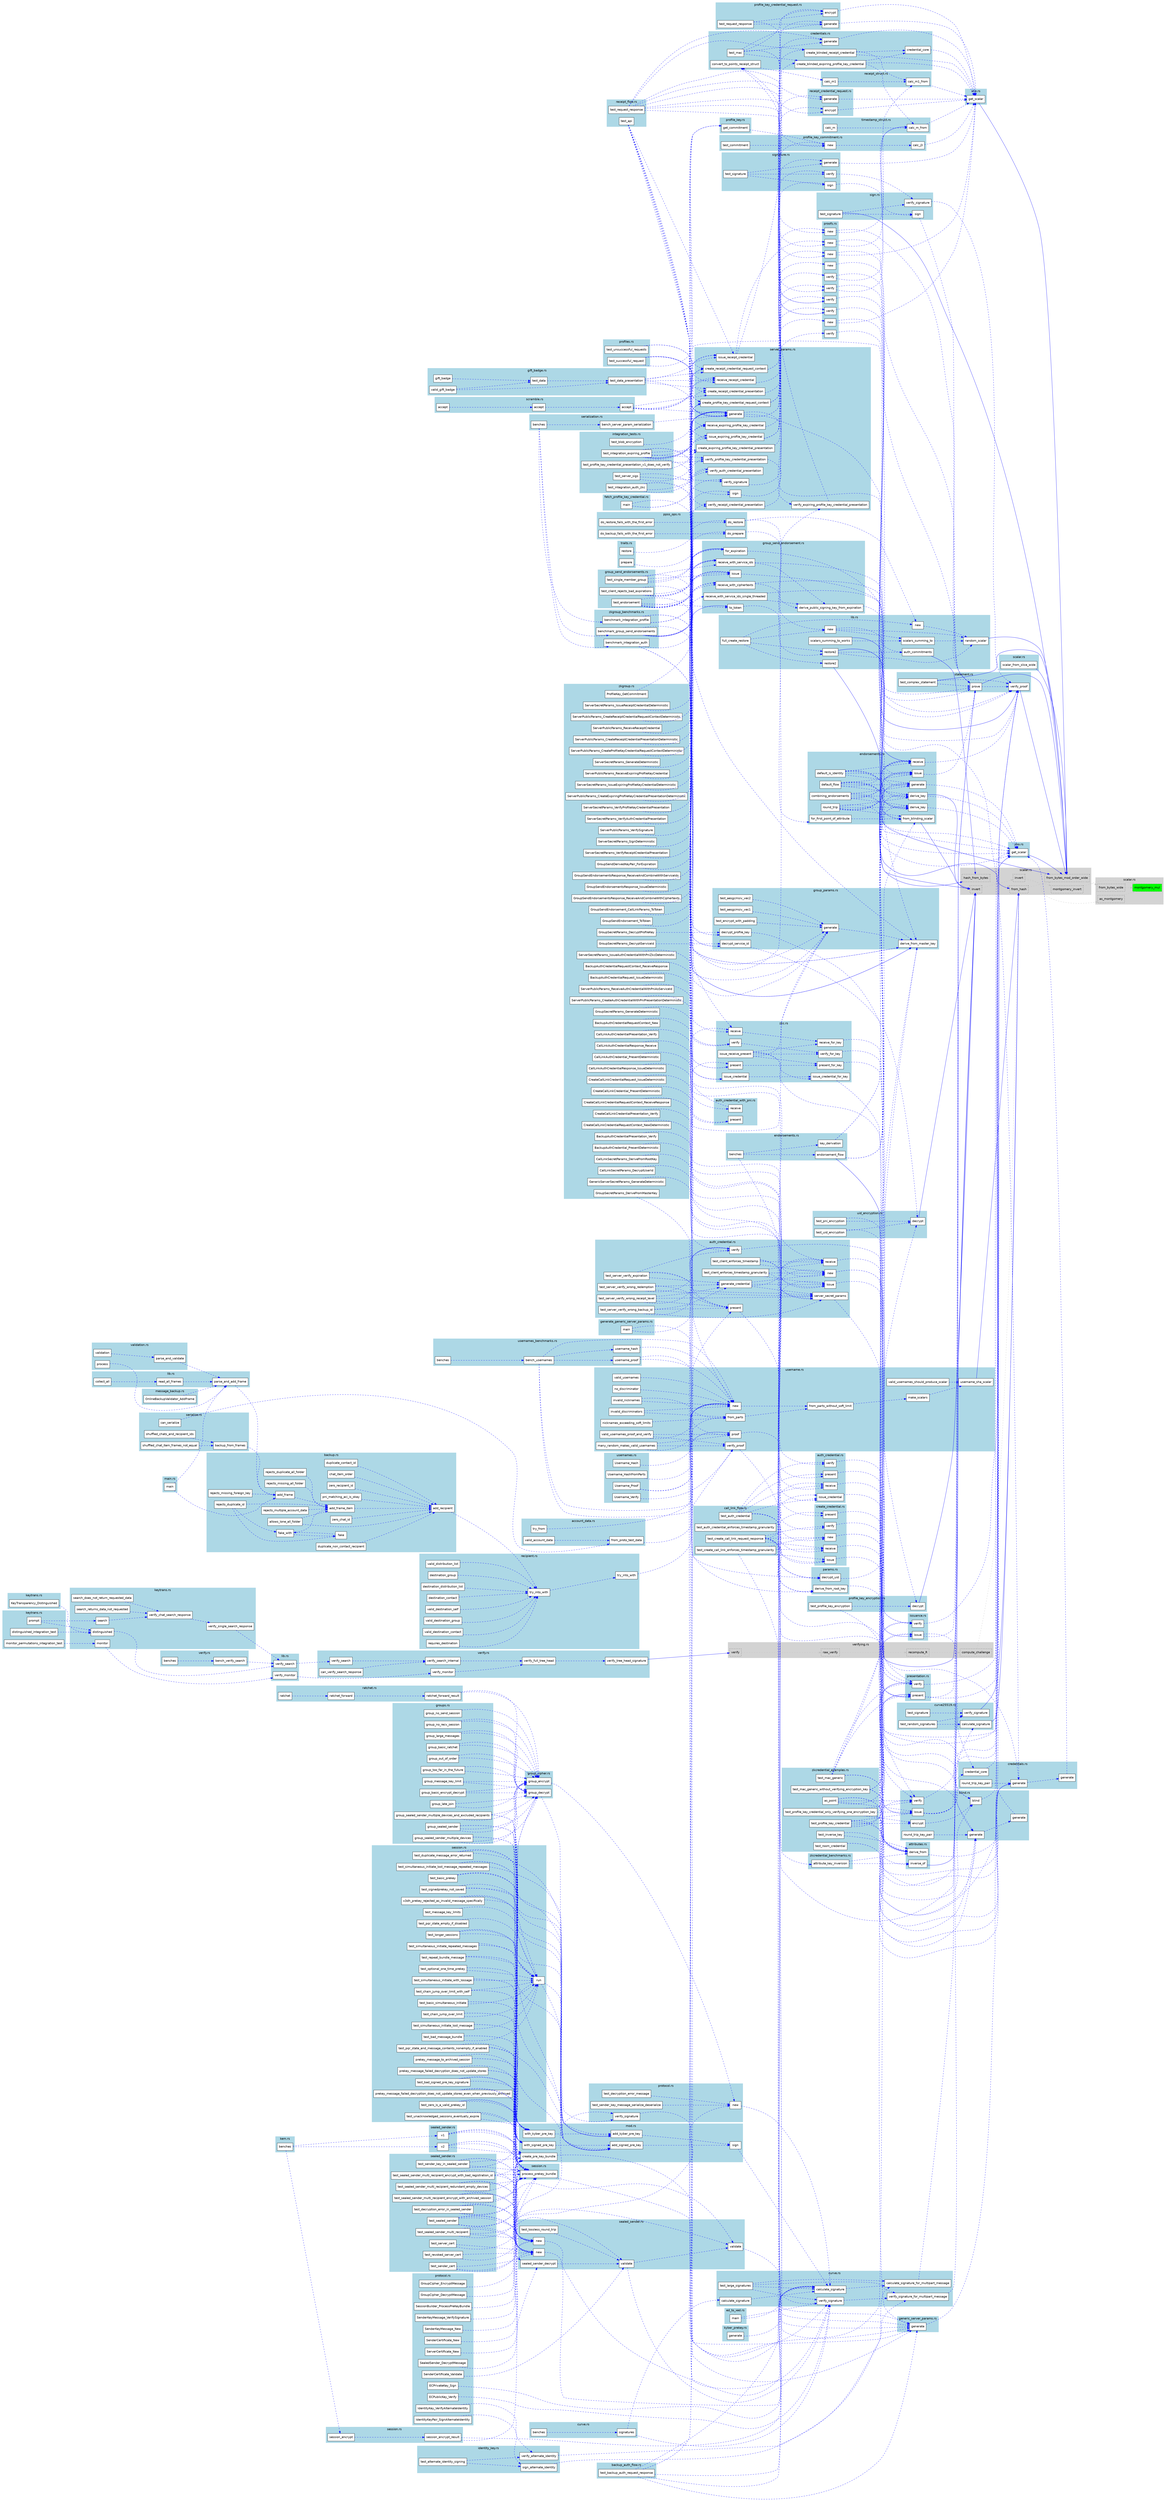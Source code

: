 digraph function_subgraph {
  rankdir=LR;
  node [shape=box, style=filled, fontname=Helvetica];
  edge [color=gray];

  subgraph cluster_0 {
    label = "scalar.rs";
    style=filled;
    color=lightgrey;
    style="filled,dotted";
    fontname=Helvetica;
    "rust-analyzer cargo curve25519-dalek 4.1.3 backend/serial/u64/scalar/impl#[Scalar52]as_montgomery()." [label="as_montgomery", tooltip="    pub fn as_montgomery(&self) -> Scalar52 {         Scalar52::montgomery_mul(self, &constants::RR)     }", fillcolor=lightgray, style="filled,dotted"]
    "rust-analyzer cargo curve25519-dalek 4.1.3 backend/serial/u64/scalar/impl#[Scalar52]from_bytes_wide()." [label="from_bytes_wide", tooltip="    pub fn from_bytes_wide(bytes: &[u8; 64]) -> Scalar52 {         let mut words = [0u64; 8];         for i in 0..8 {             for j in 0..8 {                 words[i] |= (bytes[(i * 8) + j] as u64...", fillcolor=lightgray, style="filled,dotted"]
    "rust-analyzer cargo curve25519-dalek 4.1.3 backend/serial/u64/scalar/impl#[Scalar52]montgomery_mul()." [label="montgomery_mul", tooltip="    pub fn montgomery_mul(a: &Scalar52, b: &Scalar52) -> Scalar52 {         Scalar52::montgomery_reduce(&Scalar52::mul_internal(a, b))     }", fillcolor=green, style="filled,dotted"]
  }
  subgraph cluster_1 {
    label = "scalar.rs";
    style=filled;
    color=lightgrey;
    style="filled,dotted";
    fontname=Helvetica;
    "rust-analyzer cargo curve25519-dalek 4.1.3 scalar/impl#[Scalar]from_hash()." [label="from_hash", tooltip="    pub fn from_hash<D>(hash: D) -> Scalar     where         D: Digest<OutputSize = U64>,     {         let mut output = [0u8; 64];         output.copy_from_slice(hash.finalize().as_slice());         ...", fillcolor=lightgray, style="filled,dotted"]
    "rust-analyzer cargo curve25519-dalek 4.1.3 scalar/impl#[Scalar]from_bytes_mod_order_wide()." [label="from_bytes_mod_order_wide", tooltip="    pub fn from_bytes_mod_order_wide(input: &[u8; 64]) -> Scalar {         UnpackedScalar::from_bytes_wide(input).pack()     }", fillcolor=lightgray, style="filled,dotted"]
    "rust-analyzer cargo curve25519-dalek 4.1.3 scalar/impl#[Scalar]hash_from_bytes()." [label="hash_from_bytes", tooltip="    pub fn hash_from_bytes<D>(input: &[u8]) -> Scalar     where         D: Digest<OutputSize = U64> + Default,     {         let mut hash = D::default();         hash.update(input);         Scalar::fr...", fillcolor=lightgray, style="filled,dotted"]
    "rust-analyzer cargo curve25519-dalek 4.1.3 scalar/impl#[Scalar]invert()." [label="invert", tooltip="    pub fn invert(&self) -> Scalar {         self.unpack().invert().pack()     }", fillcolor=lightgray, style="filled,dotted"]
    "rust-analyzer cargo curve25519-dalek 4.1.3 scalar/impl#[`backend::serial::u64::scalar::Scalar52`]montgomery_invert()." [label="montgomery_invert", tooltip="    pub fn montgomery_invert(&self) -> UnpackedScalar {         // Uses the addition chain from         // https://briansmith.org/ecc-inversion-addition-chains-01#curve25519_scalar_inversion         l...", fillcolor=lightgray, style="filled,dotted"]
    "rust-analyzer cargo curve25519-dalek 4.1.3 scalar/impl#[`backend::serial::u64::scalar::Scalar52`]invert()." [label="invert", tooltip="    pub fn invert(&self) -> UnpackedScalar {         self.as_montgomery().montgomery_invert().from_montgomery()     }", fillcolor=lightgray, style="filled,dotted"]
  }
  subgraph cluster_2 {
    label = "verifying.rs";
    style=filled;
    color=lightgrey;
    style="filled,dotted";
    fontname=Helvetica;
    "rust-analyzer cargo ed25519-dalek 2.1.0 verifying/impl#[VerifyingKey]recompute_R()." [label="recompute_R", tooltip="    fn recompute_R<CtxDigest>(         &self,         context: Option<&[u8]>,         signature: &InternalSignature,         M: &[u8],     ) -> CompressedEdwardsY     where         CtxDigest: Digest<O...", fillcolor=lightgray, style="filled,dotted"]
    "rust-analyzer cargo ed25519-dalek 2.1.0 verifying/impl#[VerifyingKey][`Verifier<ed25519::Signature>`]verify()." [label="verify", tooltip="    fn verify(&self, message: &[u8], signature: &ed25519::Signature) -> Result<(), SignatureError> {         self.raw_verify::<Sha512>(message, signature)     }", fillcolor=lightgray, style="filled,dotted"]
    "rust-analyzer cargo ed25519-dalek 2.1.0 verifying/impl#[VerifyingKey]raw_verify()." [label="raw_verify", tooltip="    pub(crate) fn raw_verify<CtxDigest>(         &self,         message: &[u8],         signature: &ed25519::Signature,     ) -> Result<(), SignatureError>     where         CtxDigest: Digest<OutputSi...", fillcolor=lightgray, style="filled,dotted"]
    "rust-analyzer cargo ed25519-dalek 2.1.0 verifying/impl#[VerifyingKey]compute_challenge()." [label="compute_challenge", tooltip="    fn compute_challenge<CtxDigest>(         context: Option<&[u8]>,         R: &CompressedEdwardsY,         A: &CompressedEdwardsY,         M: &[u8],     ) -> Scalar     where         CtxDigest: Dige...", fillcolor=lightgray, style="filled,dotted"]
  }
  subgraph cluster_3 {
    label = "message_backup.rs";
    style=filled;
    color=lightblue;
    fontname=Helvetica;
    "rust-analyzer cargo libsignal-bridge 0.1.0 message_backup/OnlineBackupValidator_AddFrame()." [label="OnlineBackupValidator_AddFrame", tooltip="fn OnlineBackupValidator_AddFrame(     backup: &mut OnlineBackupValidator,     frame: &[u8], ) -> Result<(), ReadError> {     let unknown_fields = backup         .get_mut()         .parse_and_add_fram...", fillcolor=white, style="filled"]
  }
  subgraph cluster_4 {
    label = "keytrans.rs";
    style=filled;
    color=lightblue;
    fontname=Helvetica;
    "rust-analyzer cargo libsignal-bridge 0.1.0 net/keytrans/KeyTransparency_Distinguished()." [label="KeyTransparency_Distinguished", tooltip="async fn KeyTransparency_Distinguished(     // TODO: it is currently possible to pass an env that does not match chat     environment: AsType<Environment, u8>,     chat_connection: &UnauthenticatedCha...", fillcolor=white, style="filled"]
  }
  subgraph cluster_5 {
    label = "protocol.rs";
    style=filled;
    color=lightblue;
    fontname=Helvetica;
    "rust-analyzer cargo libsignal-bridge 0.1.0 protocol/IdentityKeyPair_SignAlternateIdentity()." [label="IdentityKeyPair_SignAlternateIdentity", tooltip="fn IdentityKeyPair_SignAlternateIdentity(     public_key: &PublicKey,     private_key: &PrivateKey,     other_identity: &PublicKey, ) -> Result<Vec<u8>> {     let mut rng = rand::rngs::OsRng.unwrap_er...", fillcolor=white, style="filled"]
    "rust-analyzer cargo libsignal-bridge 0.1.0 protocol/SenderCertificate_Validate()." [label="SenderCertificate_Validate", tooltip="fn SenderCertificate_Validate(     cert: &SenderCertificate,     key: &PublicKey,     time: Timestamp, ) -> Result<bool> {     cert.validate(key, time) }", fillcolor=white, style="filled"]
    "rust-analyzer cargo libsignal-bridge 0.1.0 protocol/SenderKeyMessage_New()." [label="SenderKeyMessage_New", tooltip="fn SenderKeyMessage_New(     message_version: u8,     distribution_id: Uuid,     chain_id: u32,     iteration: u32,     ciphertext: &[u8],     pk: &PrivateKey, ) -> Result<SenderKeyMessage> {     let ...", fillcolor=white, style="filled"]
    "rust-analyzer cargo libsignal-bridge 0.1.0 protocol/ECPrivateKey_Sign()." [label="ECPrivateKey_Sign", tooltip="fn ECPrivateKey_Sign(key: &PrivateKey, message: &[u8]) -> Result<Vec<u8>> {     let mut rng = rand::rngs::OsRng.unwrap_err();     Ok(key.calculate_signature(message, &mut rng)?.into_vec()) }", fillcolor=white, style="filled"]
    "rust-analyzer cargo libsignal-bridge 0.1.0 protocol/SenderCertificate_New()." [label="SenderCertificate_New", tooltip="fn SenderCertificate_New(     sender_uuid: String,     sender_e164: Option<String>,     sender_device_id: u32,     sender_key: &PublicKey,     expiration: Timestamp,     signer_cert: &ServerCertificat...", fillcolor=white, style="filled"]
    "rust-analyzer cargo libsignal-bridge 0.1.0 protocol/GroupCipher_EncryptMessage()." [label="GroupCipher_EncryptMessage", tooltip="async fn GroupCipher_EncryptMessage(     sender: &ProtocolAddress,     distribution_id: Uuid,     message: &[u8],     store: &mut dyn SenderKeyStore, ) -> Result<CiphertextMessage> {     let mut rng =...", fillcolor=white, style="filled"]
    "rust-analyzer cargo libsignal-bridge 0.1.0 protocol/ServerCertificate_New()." [label="ServerCertificate_New", tooltip="fn ServerCertificate_New(     key_id: u32,     server_key: &PublicKey,     trust_root: &PrivateKey, ) -> Result<ServerCertificate> {     let mut rng = rand::rngs::OsRng.unwrap_err();     ServerCertifi...", fillcolor=white, style="filled"]
    "rust-analyzer cargo libsignal-bridge 0.1.0 protocol/IdentityKey_VerifyAlternateIdentity()." [label="IdentityKey_VerifyAlternateIdentity", tooltip="fn IdentityKey_VerifyAlternateIdentity(     public_key: &PublicKey,     other_identity: &PublicKey,     signature: &[u8], ) -> Result<bool> {     let identity = IdentityKey::new(*public_key);     let ...", fillcolor=white, style="filled"]
    "rust-analyzer cargo libsignal-bridge 0.1.0 protocol/GroupCipher_DecryptMessage()." [label="GroupCipher_DecryptMessage", tooltip="async fn GroupCipher_DecryptMessage(     sender: &ProtocolAddress,     message: &[u8],     store: &mut dyn SenderKeyStore, ) -> Result<Vec<u8>> {     group_decrypt(message, store, sender).await }", fillcolor=white, style="filled"]
    "rust-analyzer cargo libsignal-bridge 0.1.0 protocol/SenderKeyMessage_VerifySignature()." [label="SenderKeyMessage_VerifySignature", tooltip="fn SenderKeyMessage_VerifySignature(skm: &SenderKeyMessage, pubkey: &PublicKey) -> Result<bool> {     skm.verify_signature(pubkey) }", fillcolor=white, style="filled"]
    "rust-analyzer cargo libsignal-bridge 0.1.0 protocol/SealedSender_DecryptMessage()." [label="SealedSender_DecryptMessage", tooltip="async fn SealedSender_DecryptMessage(     message: &[u8],     trust_root: &PublicKey,     timestamp: Timestamp,     local_e164: Option<String>,     local_uuid: String,     local_device_id: u32,     se...", fillcolor=white, style="filled"]
    "rust-analyzer cargo libsignal-bridge 0.1.0 protocol/SessionBuilder_ProcessPreKeyBundle()." [label="SessionBuilder_ProcessPreKeyBundle", tooltip="async fn SessionBuilder_ProcessPreKeyBundle(     bundle: &PreKeyBundle,     protocol_address: &ProtocolAddress,     session_store: &mut dyn SessionStore,     identity_key_store: &mut dyn IdentityKeySt...", fillcolor=white, style="filled"]
    "rust-analyzer cargo libsignal-bridge 0.1.0 protocol/ECPublicKey_Verify()." [label="ECPublicKey_Verify", tooltip="fn ECPublicKey_Verify(key: &PublicKey, message: &[u8], signature: &[u8]) -> bool {     key.verify_signature(message, signature) }", fillcolor=white, style="filled"]
  }
  subgraph cluster_6 {
    label = "usernames.rs";
    style=filled;
    color=lightblue;
    fontname=Helvetica;
    "rust-analyzer cargo libsignal-bridge 0.1.0 usernames/Username_Verify()." [label="Username_Verify", tooltip="pub fn Username_Verify(     proof: &[u8],     hash: &[u8], ) -> Result<(), ::usernames::ProofVerificationFailure> {     if hash.len() != 32 {         return Err(::usernames::ProofVerificationFailure);...", fillcolor=white, style="filled"]
    "rust-analyzer cargo libsignal-bridge 0.1.0 usernames/Username_Hash()." [label="Username_Hash", tooltip="pub fn Username_Hash(username: String) -> Result<[u8; 32], UsernameError> {     Username::new(&username).map(|un| un.hash()) }", fillcolor=white, style="filled"]
    "rust-analyzer cargo libsignal-bridge 0.1.0 usernames/Username_HashFromParts()." [label="Username_HashFromParts", tooltip="pub fn Username_HashFromParts(     nickname: String,     discriminator: String,     min_len: u32,     max_len: u32, ) -> Result<[u8; 32], UsernameError> {     let limits = NicknameLimits::new(min_len ...", fillcolor=white, style="filled"]
    "rust-analyzer cargo libsignal-bridge 0.1.0 usernames/Username_Proof()." [label="Username_Proof", tooltip="pub fn Username_Proof(username: String, randomness: &[u8; 32]) -> Result<Vec<u8>, UsernameError> {     Username::new(&username)?.proof(randomness) }", fillcolor=white, style="filled"]
  }
  subgraph cluster_7 {
    label = "zkgroup.rs";
    style=filled;
    color=lightblue;
    fontname=Helvetica;
    "rust-analyzer cargo libsignal-bridge 0.1.0 zkgroup/GroupSendEndorsement_ToToken()." [label="GroupSendEndorsement_ToToken", tooltip="fn GroupSendEndorsement_ToToken(     endorsement: &[u8],     group_params: Serialized<GroupSecretParams>, ) -> Vec<u8> {     let endorsement = zkgroup::deserialize::<GroupSendEndorsement>(endorsement)...", fillcolor=white, style="filled"]
    "rust-analyzer cargo libsignal-bridge 0.1.0 zkgroup/ServerPublicParams_CreateReceiptCredentialRequestContextDeterministic()." [label="ServerPublicParams_CreateReceiptCredentialRequestContextDeterministic", tooltip="fn ServerPublicParams_CreateReceiptCredentialRequestContextDeterministic(     server_public_params: &ServerPublicParams,     randomness: &[u8; RANDOMNESS_LEN],     receipt_serial: &[u8; RECEIPT_SERIAL...", fillcolor=white, style="filled"]
    "rust-analyzer cargo libsignal-bridge 0.1.0 zkgroup/BackupAuthCredentialRequest_IssueDeterministic()." [label="BackupAuthCredentialRequest_IssueDeterministic", tooltip="fn BackupAuthCredentialRequest_IssueDeterministic(     request_bytes: &[u8],     redemption_time: Timestamp,     backup_level: AsType<BackupLevel, u8>,     credential_type: AsType<BackupCredentialType...", fillcolor=white, style="filled"]
    "rust-analyzer cargo libsignal-bridge 0.1.0 zkgroup/ServerSecretParams_GenerateDeterministic()." [label="ServerSecretParams_GenerateDeterministic", tooltip="fn ServerSecretParams_GenerateDeterministic(     randomness: &[u8; RANDOMNESS_LEN], ) -> ServerSecretParams {     ServerSecretParams::generate(*randomness) }", fillcolor=white, style="filled"]
    "rust-analyzer cargo libsignal-bridge 0.1.0 zkgroup/GroupSendEndorsement_CallLinkParams_ToToken()." [label="GroupSendEndorsement_CallLinkParams_ToToken", tooltip="fn GroupSendEndorsement_CallLinkParams_ToToken(     endorsement: &[u8],     call_link_secret_params_serialized: &[u8], ) -> Vec<u8> {     let call_link_params =         zkgroup::deserialize::<CallLink...", fillcolor=white, style="filled"]
    "rust-analyzer cargo libsignal-bridge 0.1.0 zkgroup/CreateCallLinkCredentialPresentation_Verify()." [label="CreateCallLinkCredentialPresentation_Verify", tooltip="fn CreateCallLinkCredentialPresentation_Verify(     presentation_bytes: &[u8],     room_id: &[u8],     now: Timestamp,     server_params_bytes: &[u8],     call_link_params_bytes: &[u8], ) -> Result<()...", fillcolor=white, style="filled"]
    "rust-analyzer cargo libsignal-bridge 0.1.0 zkgroup/GenericServerSecretParams_GenerateDeterministic()." [label="GenericServerSecretParams_GenerateDeterministic", tooltip="fn GenericServerSecretParams_GenerateDeterministic(randomness: &[u8; RANDOMNESS_LEN]) -> Vec<u8> {     let params = GenericServerSecretParams::generate(*randomness);     zkgroup::serialize(&params) }", fillcolor=white, style="filled"]
    "rust-analyzer cargo libsignal-bridge 0.1.0 zkgroup/GroupSendDerivedKeyPair_ForExpiration()." [label="GroupSendDerivedKeyPair_ForExpiration", tooltip="fn GroupSendDerivedKeyPair_ForExpiration(     expiration: Timestamp,     server_params: &ServerSecretParams, ) -> Vec<u8> {     zkgroup::serialize(&GroupSendDerivedKeyPair::for_expiration(         exp...", fillcolor=white, style="filled"]
    "rust-analyzer cargo libsignal-bridge 0.1.0 zkgroup/ServerSecretParams_IssueAuthCredentialWithPniZkcDeterministic()." [label="ServerSecretParams_IssueAuthCredentialWithPniZkcDeterministic", tooltip="fn ServerSecretParams_IssueAuthCredentialWithPniZkcDeterministic(     server_secret_params: &ServerSecretParams,     randomness: &[u8; RANDOMNESS_LEN],     aci: Aci,     pni: Pni,     redemption_time:...", fillcolor=white, style="filled"]
    "rust-analyzer cargo libsignal-bridge 0.1.0 zkgroup/GroupSecretParams_DecryptProfileKey()." [label="GroupSecretParams_DecryptProfileKey", tooltip="fn GroupSecretParams_DecryptProfileKey(     params: Serialized<GroupSecretParams>,     profile_key: Serialized<ProfileKeyCiphertext>,     user_id: Aci, ) -> Result<Serialized<ProfileKey>, ZkGroupVerif...", fillcolor=white, style="filled"]
    "rust-analyzer cargo libsignal-bridge 0.1.0 zkgroup/GroupSendEndorsementsResponse_ReceiveAndCombineWithServiceIds()." [label="GroupSendEndorsementsResponse_ReceiveAndCombineWithServiceIds", tooltip="fn GroupSendEndorsementsResponse_ReceiveAndCombineWithServiceIds(     response_bytes: &[u8],     group_members: ServiceIdSequence<'_>,     local_user: ServiceId,     now: Timestamp,     group_params: ...", fillcolor=white, style="filled"]
    "rust-analyzer cargo libsignal-bridge 0.1.0 zkgroup/GroupSendEndorsementsResponse_ReceiveAndCombineWithCiphertexts()." [label="GroupSendEndorsementsResponse_ReceiveAndCombineWithCiphertexts", tooltip="fn GroupSendEndorsementsResponse_ReceiveAndCombineWithCiphertexts(     response_bytes: &[u8],     concatenated_group_member_ciphertexts: &[u8],     local_user_ciphertext: &[u8],     now: Timestamp,   ...", fillcolor=white, style="filled"]
    "rust-analyzer cargo libsignal-bridge 0.1.0 zkgroup/GroupSecretParams_GenerateDeterministic()." [label="GroupSecretParams_GenerateDeterministic", tooltip="fn GroupSecretParams_GenerateDeterministic(     randomness: &[u8; RANDOMNESS_LEN], ) -> Serialized<GroupSecretParams> {     GroupSecretParams::generate(*randomness).into() }", fillcolor=white, style="filled"]
    "rust-analyzer cargo libsignal-bridge 0.1.0 zkgroup/CreateCallLinkCredentialRequestContext_NewDeterministic()." [label="CreateCallLinkCredentialRequestContext_NewDeterministic", tooltip="fn CreateCallLinkCredentialRequestContext_NewDeterministic(     room_id: &[u8],     randomness: &[u8; RANDOMNESS_LEN], ) -> Vec<u8> {     let context = CreateCallLinkCredentialRequestContext::new(room...", fillcolor=white, style="filled"]
    "rust-analyzer cargo libsignal-bridge 0.1.0 zkgroup/ServerPublicParams_VerifySignature()." [label="ServerPublicParams_VerifySignature", tooltip="fn ServerPublicParams_VerifySignature(     server_public_params: &ServerPublicParams,     message: &[u8],     notary_signature: &[u8; SIGNATURE_LEN], ) -> Result<(), ZkGroupVerificationFailure> {     ...", fillcolor=white, style="filled"]
    "rust-analyzer cargo libsignal-bridge 0.1.0 zkgroup/GroupSendEndorsementsResponse_IssueDeterministic()." [label="GroupSendEndorsementsResponse_IssueDeterministic", tooltip="fn GroupSendEndorsementsResponse_IssueDeterministic(     concatenated_group_member_ciphertexts: &[u8],     key_pair: &[u8],     randomness: &[u8; RANDOMNESS_LEN], ) -> Vec<u8> {     assert!(concatenat...", fillcolor=white, style="filled"]
    "rust-analyzer cargo libsignal-bridge 0.1.0 zkgroup/ServerPublicParams_ReceiveReceiptCredential()." [label="ServerPublicParams_ReceiveReceiptCredential", tooltip="fn ServerPublicParams_ReceiveReceiptCredential(     server_public_params: &ServerPublicParams,     request_context: Serialized<ReceiptCredentialRequestContext>,     response: Serialized<ReceiptCredent...", fillcolor=white, style="filled"]
    "rust-analyzer cargo libsignal-bridge 0.1.0 zkgroup/ProfileKey_GetCommitment()." [label="ProfileKey_GetCommitment", tooltip="fn ProfileKey_GetCommitment(     profile_key: Serialized<ProfileKey>,     user_id: Aci, ) -> Serialized<ProfileKeyCommitment> {     profile_key.get_commitment(user_id).into() }", fillcolor=white, style="filled"]
    "rust-analyzer cargo libsignal-bridge 0.1.0 zkgroup/ServerPublicParams_ReceiveExpiringProfileKeyCredential()." [label="ServerPublicParams_ReceiveExpiringProfileKeyCredential", tooltip="fn ServerPublicParams_ReceiveExpiringProfileKeyCredential(     server_public_params: &ServerPublicParams,     request_context: Serialized<ProfileKeyCredentialRequestContext>,     response: Serialized<...", fillcolor=white, style="filled"]
    "rust-analyzer cargo libsignal-bridge 0.1.0 zkgroup/CallLinkAuthCredential_PresentDeterministic()." [label="CallLinkAuthCredential_PresentDeterministic", tooltip="fn CallLinkAuthCredential_PresentDeterministic(     credential_bytes: &[u8],     user_id: Aci,     redemption_time: Timestamp,     server_params_bytes: &[u8],     call_link_params_bytes: &[u8],     ra...", fillcolor=white, style="filled"]
    "rust-analyzer cargo libsignal-bridge 0.1.0 zkgroup/CallLinkAuthCredentialResponse_IssueDeterministic()." [label="CallLinkAuthCredentialResponse_IssueDeterministic", tooltip="fn CallLinkAuthCredentialResponse_IssueDeterministic(     user_id: Aci,     redemption_time: Timestamp,     params_bytes: &[u8],     randomness: &[u8; RANDOMNESS_LEN], ) -> Vec<u8> {     let params = ...", fillcolor=white, style="filled"]
    "rust-analyzer cargo libsignal-bridge 0.1.0 zkgroup/ServerPublicParams_CreateReceiptCredentialPresentationDeterministic()." [label="ServerPublicParams_CreateReceiptCredentialPresentationDeterministic", tooltip="fn ServerPublicParams_CreateReceiptCredentialPresentationDeterministic(     server_public_params: &ServerPublicParams,     randomness: &[u8; RANDOMNESS_LEN],     receipt_credential: Serialized<Receipt...", fillcolor=white, style="filled"]
    "rust-analyzer cargo libsignal-bridge 0.1.0 zkgroup/GroupSecretParams_DecryptServiceId()." [label="GroupSecretParams_DecryptServiceId", tooltip="fn GroupSecretParams_DecryptServiceId(     params: Serialized<GroupSecretParams>,     ciphertext: Serialized<UuidCiphertext>, ) -> Result<ServiceId, ZkGroupVerificationFailure> {     params.decrypt_se...", fillcolor=white, style="filled"]
    "rust-analyzer cargo libsignal-bridge 0.1.0 zkgroup/ServerSecretParams_VerifyReceiptCredentialPresentation()." [label="ServerSecretParams_VerifyReceiptCredentialPresentation", tooltip="fn ServerSecretParams_VerifyReceiptCredentialPresentation(     server_secret_params: &ServerSecretParams,     presentation: Serialized<ReceiptCredentialPresentation>, ) -> Result<(), ZkGroupVerificati...", fillcolor=white, style="filled"]
    "rust-analyzer cargo libsignal-bridge 0.1.0 zkgroup/ServerSecretParams_IssueExpiringProfileKeyCredentialDeterministic()." [label="ServerSecretParams_IssueExpiringProfileKeyCredentialDeterministic", tooltip="fn ServerSecretParams_IssueExpiringProfileKeyCredentialDeterministic(     server_secret_params: &ServerSecretParams,     randomness: &[u8; RANDOMNESS_LEN],     request: Serialized<ProfileKeyCredential...", fillcolor=white, style="filled"]
    "rust-analyzer cargo libsignal-bridge 0.1.0 zkgroup/ServerPublicParams_CreateProfileKeyCredentialRequestContextDeterministic()." [label="ServerPublicParams_CreateProfileKeyCredentialRequestContextDeterministic", tooltip="fn ServerPublicParams_CreateProfileKeyCredentialRequestContextDeterministic(     server_public_params: &ServerPublicParams,     randomness: &[u8; RANDOMNESS_LEN],     user_id: Aci,     profile_key: Se...", fillcolor=white, style="filled"]
    "rust-analyzer cargo libsignal-bridge 0.1.0 zkgroup/ServerPublicParams_ReceiveAuthCredentialWithPniAsServiceId()." [label="ServerPublicParams_ReceiveAuthCredentialWithPniAsServiceId", tooltip="fn ServerPublicParams_ReceiveAuthCredentialWithPniAsServiceId(     params: &ServerPublicParams,     aci: Aci,     pni: Pni,     redemption_time: Timestamp,     auth_credential_with_pni_response_bytes:...", fillcolor=white, style="filled"]
    "rust-analyzer cargo libsignal-bridge 0.1.0 zkgroup/BackupAuthCredentialRequestContext_ReceiveResponse()." [label="BackupAuthCredentialRequestContext_ReceiveResponse", tooltip="fn BackupAuthCredentialRequestContext_ReceiveResponse(     context_bytes: &[u8],     response_bytes: &[u8],     expected_redemption_time: Timestamp,     params_bytes: &[u8], ) -> Result<Vec<u8>, ZkGro...", fillcolor=white, style="filled"]
    "rust-analyzer cargo libsignal-bridge 0.1.0 zkgroup/CreateCallLinkCredentialRequest_IssueDeterministic()." [label="CreateCallLinkCredentialRequest_IssueDeterministic", tooltip="fn CreateCallLinkCredentialRequest_IssueDeterministic(     request_bytes: &[u8],     user_id: Aci,     timestamp: Timestamp,     params_bytes: &[u8],     randomness: &[u8; RANDOMNESS_LEN], ) -> Vec<u8...", fillcolor=white, style="filled"]
    "rust-analyzer cargo libsignal-bridge 0.1.0 zkgroup/ServerPublicParams_CreateAuthCredentialWithPniPresentationDeterministic()." [label="ServerPublicParams_CreateAuthCredentialWithPniPresentationDeterministic", tooltip="fn ServerPublicParams_CreateAuthCredentialWithPniPresentationDeterministic(     server_public_params: &ServerPublicParams,     randomness: &[u8; RANDOMNESS_LEN],     group_secret_params: Serialized<Gr...", fillcolor=white, style="filled"]
    "rust-analyzer cargo libsignal-bridge 0.1.0 zkgroup/BackupAuthCredentialPresentation_Verify()." [label="BackupAuthCredentialPresentation_Verify", tooltip="fn BackupAuthCredentialPresentation_Verify(     presentation_bytes: &[u8],     now: Timestamp,     server_params_bytes: &[u8], ) -> Result<(), ZkGroupVerificationFailure> {     let presentation = binc...", fillcolor=white, style="filled"]
    "rust-analyzer cargo libsignal-bridge 0.1.0 zkgroup/ServerSecretParams_IssueReceiptCredentialDeterministic()." [label="ServerSecretParams_IssueReceiptCredentialDeterministic", tooltip="fn ServerSecretParams_IssueReceiptCredentialDeterministic(     server_secret_params: &ServerSecretParams,     randomness: &[u8; RANDOMNESS_LEN],     request: Serialized<ReceiptCredentialRequest>,     ...", fillcolor=white, style="filled"]
    "rust-analyzer cargo libsignal-bridge 0.1.0 zkgroup/CreateCallLinkCredentialRequestContext_ReceiveResponse()." [label="CreateCallLinkCredentialRequestContext_ReceiveResponse", tooltip="fn CreateCallLinkCredentialRequestContext_ReceiveResponse(     context_bytes: &[u8],     response_bytes: &[u8],     user_id: Aci,     params_bytes: &[u8], ) -> Result<Vec<u8>, ZkGroupVerificationFailu...", fillcolor=white, style="filled"]
    "rust-analyzer cargo libsignal-bridge 0.1.0 zkgroup/ServerPublicParams_CreateExpiringProfileKeyCredentialPresentationDeterministic()." [label="ServerPublicParams_CreateExpiringProfileKeyCredentialPresentationDeterministic", tooltip="fn ServerPublicParams_CreateExpiringProfileKeyCredentialPresentationDeterministic(     server_public_params: &ServerPublicParams,     randomness: &[u8; RANDOMNESS_LEN],     group_secret_params: Serial...", fillcolor=white, style="filled"]
    "rust-analyzer cargo libsignal-bridge 0.1.0 zkgroup/CallLinkAuthCredentialPresentation_Verify()." [label="CallLinkAuthCredentialPresentation_Verify", tooltip="fn CallLinkAuthCredentialPresentation_Verify(     presentation_bytes: &[u8],     now: Timestamp,     server_params_bytes: &[u8],     call_link_params_bytes: &[u8], ) -> Result<(), ZkGroupVerificationF...", fillcolor=white, style="filled"]
    "rust-analyzer cargo libsignal-bridge 0.1.0 zkgroup/BackupAuthCredentialRequestContext_New()." [label="BackupAuthCredentialRequestContext_New", tooltip="fn BackupAuthCredentialRequestContext_New(backup_key: &[u8; 32], uuid: Uuid) -> Vec<u8> {     let backup_key: libsignal_account_keys::BackupKey =         libsignal_account_keys::BackupKey(*backup_key)...", fillcolor=white, style="filled"]
    "rust-analyzer cargo libsignal-bridge 0.1.0 zkgroup/ServerSecretParams_VerifyProfileKeyCredentialPresentation()." [label="ServerSecretParams_VerifyProfileKeyCredentialPresentation", tooltip="fn ServerSecretParams_VerifyProfileKeyCredentialPresentation(     server_secret_params: &ServerSecretParams,     group_public_params: Serialized<GroupPublicParams>,     presentation_bytes: &[u8],     ...", fillcolor=white, style="filled"]
    "rust-analyzer cargo libsignal-bridge 0.1.0 zkgroup/GroupSecretParams_DeriveFromMasterKey()." [label="GroupSecretParams_DeriveFromMasterKey", tooltip="fn GroupSecretParams_DeriveFromMasterKey(     master_key: Serialized<GroupMasterKey>, ) -> Serialized<GroupSecretParams> {     GroupSecretParams::derive_from_master_key(master_key.into_inner()).into()...", fillcolor=white, style="filled"]
    "rust-analyzer cargo libsignal-bridge 0.1.0 zkgroup/CreateCallLinkCredential_PresentDeterministic()." [label="CreateCallLinkCredential_PresentDeterministic", tooltip="fn CreateCallLinkCredential_PresentDeterministic(     credential_bytes: &[u8],     room_id: &[u8],     user_id: Aci,     server_params_bytes: &[u8],     call_link_params_bytes: &[u8],     randomness: ...", fillcolor=white, style="filled"]
    "rust-analyzer cargo libsignal-bridge 0.1.0 zkgroup/CallLinkSecretParams_DecryptUserId()." [label="CallLinkSecretParams_DecryptUserId", tooltip="fn CallLinkSecretParams_DecryptUserId(     params_bytes: &[u8],     user_id: Serialized<UuidCiphertext>, ) -> Result<Aci, ZkGroupVerificationFailure> {     let params = zkgroup::deserialize::<CallLink...", fillcolor=white, style="filled"]
    "rust-analyzer cargo libsignal-bridge 0.1.0 zkgroup/CallLinkAuthCredentialResponse_Receive()." [label="CallLinkAuthCredentialResponse_Receive", tooltip="fn CallLinkAuthCredentialResponse_Receive(     response_bytes: &[u8],     user_id: Aci,     redemption_time: Timestamp,     params_bytes: &[u8], ) -> Result<Vec<u8>, ZkGroupVerificationFailure> {     ...", fillcolor=white, style="filled"]
    "rust-analyzer cargo libsignal-bridge 0.1.0 zkgroup/ServerSecretParams_VerifyAuthCredentialPresentation()." [label="ServerSecretParams_VerifyAuthCredentialPresentation", tooltip="fn ServerSecretParams_VerifyAuthCredentialPresentation(     server_secret_params: &ServerSecretParams,     group_public_params: Serialized<GroupPublicParams>,     presentation_bytes: &[u8],     curren...", fillcolor=white, style="filled"]
    "rust-analyzer cargo libsignal-bridge 0.1.0 zkgroup/CallLinkSecretParams_DeriveFromRootKey()." [label="CallLinkSecretParams_DeriveFromRootKey", tooltip="fn CallLinkSecretParams_DeriveFromRootKey(root_key: &[u8]) -> Vec<u8> {     let params = CallLinkSecretParams::derive_from_root_key(root_key);     zkgroup::serialize(&params) }", fillcolor=white, style="filled"]
    "rust-analyzer cargo libsignal-bridge 0.1.0 zkgroup/ServerSecretParams_SignDeterministic()." [label="ServerSecretParams_SignDeterministic", tooltip="fn ServerSecretParams_SignDeterministic(     params: &ServerSecretParams,     randomness: &[u8; RANDOMNESS_LEN],     message: &[u8], ) -> [u8; SIGNATURE_LEN] {     params.sign(*randomness, message) }", fillcolor=white, style="filled"]
    "rust-analyzer cargo libsignal-bridge 0.1.0 zkgroup/BackupAuthCredential_PresentDeterministic()." [label="BackupAuthCredential_PresentDeterministic", tooltip="fn BackupAuthCredential_PresentDeterministic(     credential_bytes: &[u8],     server_params_bytes: &[u8],     randomness: &[u8; RANDOMNESS_LEN], ) -> Result<Vec<u8>, ZkGroupVerificationFailure> {    ...", fillcolor=white, style="filled"]
  }
  subgraph cluster_8 {
    label = "curve.rs";
    style=filled;
    color=lightblue;
    fontname=Helvetica;
    "rust-analyzer cargo libsignal-core 0.1.0 benches()." [label="benches", tooltip="criterion_group!(benches, generation, key_agreement, signatures);  criterion_main!(benches);", fillcolor=white, style="filled"]
    "rust-analyzer cargo libsignal-core 0.1.0 signatures()." [label="signatures", tooltip="pub fn signatures(c: &mut Criterion) {     let rng = &mut rng();     let alice_key = KeyPair::generate(rng);     let mut some_data = [0; 1024];     rng.fill(&mut some_data);      c.bench_function(' ge...", fillcolor=white, style="filled"]
  }
  subgraph cluster_9 {
    label = "ed_to_xed.rs";
    style=filled;
    color=lightblue;
    fontname=Helvetica;
    "rust-analyzer cargo libsignal-core 0.1.0 main()." [label="main", tooltip="fn main() {     let mut input = vec![];     std::io::stdin()         .read_to_end(&mut input)         .expect(' can read input' );     let key = boring::pkey::PKey::public_key_from_pem(&input).expect(...", fillcolor=white, style="filled"]
  }
  subgraph cluster_10 {
    label = "curve.rs";
    style=filled;
    color=lightblue;
    fontname=Helvetica;
    "rust-analyzer cargo libsignal-core 0.1.0 curve/tests/test_large_signatures()." [label="test_large_signatures", tooltip="    fn test_large_signatures() -> Result<(), CurveError> {         let mut csprng = OsRng.unwrap_err();         let key_pair = KeyPair::generate(&mut csprng);         let mut message = [0u8; 1024 * 10...", fillcolor=white, style="filled"]
    "rust-analyzer cargo libsignal-core 0.1.0 curve/impl#[KeyPair]calculate_signature()." [label="calculate_signature", tooltip="    pub fn calculate_signature<R: CryptoRng + Rng>(         &self,         message: &[u8],         csprng: &mut R,     ) -> Result<Box<[u8]>, CurveError> {         self.private_key.calculate_signature...", fillcolor=white, style="filled"]
    "rust-analyzer cargo libsignal-core 0.1.0 curve/impl#[PublicKey]verify_signature_for_multipart_message()." [label="verify_signature_for_multipart_message", tooltip="    pub fn verify_signature_for_multipart_message(         &self,         message: &[&[u8]],         signature: &[u8],     ) -> bool {         match &self.key {             PublicKeyData::DjbPublicKey...", fillcolor=white, style="filled"]
    "rust-analyzer cargo libsignal-core 0.1.0 curve/impl#[PrivateKey]calculate_signature_for_multipart_message()." [label="calculate_signature_for_multipart_message", tooltip="    pub fn calculate_signature_for_multipart_message<R: CryptoRng + Rng>(         &self,         message: &[&[u8]],         csprng: &mut R,     ) -> Result<Box<[u8]>, CurveError> {         match self....", fillcolor=white, style="filled"]
    "rust-analyzer cargo libsignal-core 0.1.0 curve/impl#[PrivateKey]calculate_signature()." [label="calculate_signature", tooltip="    pub fn calculate_signature<R: CryptoRng + Rng>(         &self,         message: &[u8],         csprng: &mut R,     ) -> Result<Box<[u8]>, CurveError> {         self.calculate_signature_for_multipa...", fillcolor=white, style="filled"]
    "rust-analyzer cargo libsignal-core 0.1.0 curve/impl#[PublicKey]verify_signature()." [label="verify_signature", tooltip="    pub fn verify_signature(&self, message: &[u8], signature: &[u8]) -> bool {         self.verify_signature_for_multipart_message(&[message], signature)     }", fillcolor=white, style="filled"]
  }
  subgraph cluster_11 {
    label = "curve25519.rs";
    style=filled;
    color=lightblue;
    fontname=Helvetica;
    "rust-analyzer cargo libsignal-core 0.1.0 curve/curve25519/impl#[PrivateKey]calculate_signature()." [label="calculate_signature", tooltip="    pub fn calculate_signature<R>(         &self,         csprng: &mut R,         message: &[&[u8]],     ) -> [u8; SIGNATURE_LENGTH]     where         R: CryptoRng + Rng,     {         let mut random_...", fillcolor=white, style="filled"]
    "rust-analyzer cargo libsignal-core 0.1.0 curve/curve25519/impl#[PrivateKey]verify_signature()." [label="verify_signature", tooltip="    pub fn verify_signature(         their_public_key: &[u8; PUBLIC_KEY_LENGTH],         message: &[&[u8]],         signature: &[u8; SIGNATURE_LENGTH],     ) -> bool {         let mont_point = Montgom...", fillcolor=white, style="filled"]
    "rust-analyzer cargo libsignal-core 0.1.0 curve/curve25519/tests/test_signature()." [label="test_signature", tooltip="    fn test_signature() {         let alice_identity_private: [u8; PRIVATE_KEY_LENGTH] = [             0xc0, 0x97, 0x24, 0x84, 0x12, 0xe5, 0x8b, 0xf0, 0x5d, 0xf4, 0x87, 0x96, 0x82, 0x05,             0...", fillcolor=white, style="filled"]
    "rust-analyzer cargo libsignal-core 0.1.0 curve/curve25519/tests/test_random_signatures()." [label="test_random_signatures", tooltip="    fn test_random_signatures() {         let mut csprng = OsRng.unwrap_err();         for _ in 0..50 {             let mut message = [0u8; 64];             csprng.fill_bytes(&mut message);           ...", fillcolor=white, style="filled"]
  }
  subgraph cluster_12 {
    label = "verify.rs";
    style=filled;
    color=lightblue;
    fontname=Helvetica;
    "rust-analyzer cargo libsignal-keytrans 0.0.1 bench_verify_search()." [label="bench_verify_search", tooltip="fn bench_verify_search(c: &mut Criterion) {     let sig_key = VerifyingKey::from_bytes(&hex!(         ' ac0de1fd7f33552bbeb6ebc12b9d4ea10bf5f025c45073d3fb5f5648955a749e'      ))     .unwrap();     let...", fillcolor=white, style="filled"]
    "rust-analyzer cargo libsignal-keytrans 0.0.1 benches()." [label="benches", tooltip="criterion_group!(benches, bench_verify_search); criterion_main!(benches);", fillcolor=white, style="filled"]
  }
  subgraph cluster_13 {
    label = "lib.rs";
    style=filled;
    color=lightblue;
    fontname=Helvetica;
    "rust-analyzer cargo libsignal-keytrans 0.0.1 impl#[KeyTransparency]verify_search()." [label="verify_search", tooltip="    pub fn verify_search(         &self,         request: SlimSearchRequest,         response: FullSearchResponse,         context: SearchContext,         force_monitor: bool,         now: SystemTime,...", fillcolor=white, style="filled"]
    "rust-analyzer cargo libsignal-keytrans 0.0.1 impl#[KeyTransparency]verify_monitor()." [label="verify_monitor", tooltip="    pub fn verify_monitor<'a>(         &'a self,         request: &'a MonitorRequest,         response: &'a MonitorResponse,         context: MonitorContext,         now: SystemTime,     ) -> Result<M...", fillcolor=white, style="filled"]
  }
  subgraph cluster_14 {
    label = "verify.rs";
    style=filled;
    color=lightblue;
    fontname=Helvetica;
    "rust-analyzer cargo libsignal-keytrans 0.0.1 verify/verify_search_internal()." [label="verify_search_internal", tooltip="fn verify_search_internal(     config: &PublicConfig,     req: SlimSearchRequest,     res: FullSearchResponse,     context: SearchContext,     monitor: bool,     now: SystemTime, ) -> Result<SearchSta...", fillcolor=white, style="filled"]
    "rust-analyzer cargo libsignal-keytrans 0.0.1 verify/verify_monitor()." [label="verify_monitor", tooltip="pub fn verify_monitor<'a>(     config: &'a PublicConfig,     req: &'a MonitorRequest,     res: &'a MonitorResponse,     context: MonitorContext,     now: SystemTime, ) -> Result<MonitorStateUpdate> { ...", fillcolor=white, style="filled"]
    "rust-analyzer cargo libsignal-keytrans 0.0.1 verify/verify_tree_head_signature()." [label="verify_tree_head_signature", tooltip="fn verify_tree_head_signature(     config: &PublicConfig,     head: &SingleSignatureTreeHead,     root: &[u8; 32],     verifying_key: &VerifyingKey, ) -> Result<()> {     let raw = marshal_tree_head_t...", fillcolor=white, style="filled"]
    "rust-analyzer cargo libsignal-keytrans 0.0.1 verify/verify_search()." [label="verify_search", tooltip="pub fn verify_search(     config: &PublicConfig,     req: SlimSearchRequest,     res: FullSearchResponse,     context: SearchContext,     force_monitor: bool,     now: SystemTime, ) -> Result<SearchSt...", fillcolor=white, style="filled"]
    "rust-analyzer cargo libsignal-keytrans 0.0.1 verify/test/can_verify_search_response()." [label="can_verify_search_response", tooltip="    fn can_verify_search_response() {         let sig_key = VerifyingKey::from_bytes(&hex!(             ' ac0de1fd7f33552bbeb6ebc12b9d4ea10bf5f025c45073d3fb5f5648955a749e'          ))         .unwrap(...", fillcolor=white, style="filled"]
    "rust-analyzer cargo libsignal-keytrans 0.0.1 verify/verify_full_tree_head()." [label="verify_full_tree_head", tooltip="fn verify_full_tree_head(     config: &PublicConfig,     fth: &FullTreeHead,     root: [u8; 32],     last_tree_head: Option<&LastTreeHead>,     last_distinguished_tree_head: Option<&LastTreeHead>,    ...", fillcolor=white, style="filled"]
  }
  subgraph cluster_15 {
    label = "validation.rs";
    style=filled;
    color=lightblue;
    fontname=Helvetica;
    "rust-analyzer cargo libsignal-message-backup 0.1.0 validation()." [label="validation", tooltip="    validation,     hmac_only,     decrypt_only,     decrypt_and_decompress_and_hmac,     decrypt_and_decompress_and_hmac_and_segment,     decrypt_and_decompress_and_hmac_and_segment_and_parse,     de...", fillcolor=white, style="filled"]
    "rust-analyzer cargo libsignal-message-backup 0.1.0 process()." [label="process", tooltip="    fn process<R: ReaderFactory<Reader: Unpin>>(input: R, key: &MessageBackupKey) {         futures::executor::block_on(async {             BackupReader::new_encrypted_compressed(                 key,...", fillcolor=white, style="filled"]
    "rust-analyzer cargo libsignal-message-backup 0.1.0 parse_and_validate()." [label="parse_and_validate", tooltip="fn parse_and_validate(c: &mut Criterion) {     let mut group = c.benchmark_group(' PartialBackup' );     benchmark_multiple_backup_sizes(|size, _backup, _key| {         if size == 0 {             retu...", fillcolor=white, style="filled"]
  }
  subgraph cluster_16 {
    label = "backup.rs";
    style=filled;
    color=lightblue;
    fontname=Helvetica;
    "rust-analyzer cargo libsignal-message-backup 0.1.0 backup/test/rejects_duplicate_all_folder()." [label="rejects_duplicate_all_folder", tooltip="    fn rejects_duplicate_all_folder<M: Method + ReferencedTypes>(mut partial: PartialBackup<M>) {         partial             .add_frame_item(proto::AccountData::test_data().into())             .expec...", fillcolor=white, style="filled"]
    "rust-analyzer cargo libsignal-message-backup 0.1.0 backup/impl#[`PartialBackup<M>`]add_frame_item()." [label="add_frame_item", tooltip="    fn add_frame_item(&mut self, item: FrameItem) -> Result<(), ValidationError> {         match item {             FrameItem::Account(account_data) => self.add_account_data(account_data),            ...", fillcolor=white, style="filled"]
    "rust-analyzer cargo libsignal-message-backup 0.1.0 backup/test/TestPartialBackupMethod#fake()." [label="fake", tooltip="        fn fake() -> PartialBackup<Self> {             Self::fake_with([                 proto::Recipient::test_data_contact().into(),                 proto::Chat::test_data().into(),                 ...", fillcolor=white, style="filled"]
    "rust-analyzer cargo libsignal-message-backup 0.1.0 backup/test/TestPartialBackupMethod#fake_with()." [label="fake_with", tooltip="        fn fake_with(frames: impl IntoIterator<Item = proto::frame::Item>) -> PartialBackup<Self> {             let mut backup = Self::empty();              for frame in frames {                 backu...", fillcolor=white, style="filled"]
    "rust-analyzer cargo libsignal-message-backup 0.1.0 backup/test/duplicate_contact_id()." [label="duplicate_contact_id", tooltip="    fn duplicate_contact_id<M: Method + ReferencedTypes>(         mut partial: PartialBackup<M>,         (expected_error, fill_in_field): (             impl Fn(RecipientId, RecipientId) -> CompletionE...", fillcolor=white, style="filled"]
    "rust-analyzer cargo libsignal-message-backup 0.1.0 backup/test/chat_item_order()." [label="chat_item_order", tooltip="    fn chat_item_order() {         let mut partial = Store::empty();          partial             .add_account_data(proto::AccountData::test_data())             .expect(' valid account data' );       ...", fillcolor=white, style="filled"]
    "rust-analyzer cargo libsignal-message-backup 0.1.0 backup/test/rejects_missing_all_folder()." [label="rejects_missing_all_folder", tooltip="    fn rejects_missing_all_folder<M: Method + ReferencedTypes>(mut partial: PartialBackup<M>) {         partial             .add_frame_item(proto::AccountData::test_data().into())             .expect(...", fillcolor=white, style="filled"]
    "rust-analyzer cargo libsignal-message-backup 0.1.0 backup/test/zero_recipient_id()." [label="zero_recipient_id", tooltip="    fn zero_recipient_id<M: Method + ReferencedTypes>(mut partial: PartialBackup<M>) {         partial             .add_account_data(proto::AccountData::test_data())             .expect(' valid accoun...", fillcolor=white, style="filled"]
    "rust-analyzer cargo libsignal-message-backup 0.1.0 backup/impl#[`PartialBackup<M>`]add_frame()." [label="add_frame", tooltip="    pub fn add_frame(&mut self, frame: proto::Frame) -> Result<(), ValidationError> {         self.add_frame_item(frame.item.ok_or(ValidationError::EmptyFrame)?)     }", fillcolor=white, style="filled"]
    "rust-analyzer cargo libsignal-message-backup 0.1.0 backup/test/rejects_missing_foreign_key()." [label="rejects_missing_foreign_key", tooltip="    fn rejects_missing_foreign_key<M: Method + ReferencedTypes>(         mut partial: PartialBackup<M>,         item: impl Into<FrameItem>,     ) {         let frame = proto::Frame {             item:...", fillcolor=white, style="filled"]
    "rust-analyzer cargo libsignal-message-backup 0.1.0 backup/test/pni_matching_aci_is_okay()." [label="pni_matching_aci_is_okay", tooltip="    fn pni_matching_aci_is_okay<M: Method + ReferencedTypes>(mut partial: PartialBackup<M>) {         partial             .add_account_data(proto::AccountData::test_data())             .expect(' valid...", fillcolor=white, style="filled"]
    "rust-analyzer cargo libsignal-message-backup 0.1.0 backup/test/allows_lone_all_folder()." [label="allows_lone_all_folder", tooltip="    fn allows_lone_all_folder<M: Method + ReferencedTypes>(mut partial: PartialBackup<M>) {         partial             .add_frame_item(proto::AccountData::test_data().into())             .expect(' ac...", fillcolor=white, style="filled"]
    "rust-analyzer cargo libsignal-message-backup 0.1.0 backup/test/zero_chat_id()." [label="zero_chat_id", tooltip="    fn zero_chat_id<M: Method + ReferencedTypes>(mut partial: PartialBackup<M>) {         partial             .add_account_data(proto::AccountData::test_data())             .expect(' valid account dat...", fillcolor=white, style="filled"]
    "rust-analyzer cargo libsignal-message-backup 0.1.0 backup/test/rejects_duplicate_id()." [label="rejects_duplicate_id", tooltip="    fn rejects_duplicate_id<M: Method + ReferencedTypes>(         mut partial: PartialBackup<M>,         item: impl Into<FrameItem>,     ) {         let err = partial.add_frame_item(item.into()).unwra...", fillcolor=white, style="filled"]
    "rust-analyzer cargo libsignal-message-backup 0.1.0 backup/test/rejects_multiple_account_data()." [label="rejects_multiple_account_data", tooltip="    fn rejects_multiple_account_data<M: Method + ReferencedTypes>(mut partial: PartialBackup<M>) {         partial             .add_frame_item(proto::AccountData::test_data().into())             .expe...", fillcolor=white, style="filled"]
    "rust-analyzer cargo libsignal-message-backup 0.1.0 backup/impl#[`PartialBackup<M>`]add_recipient()." [label="add_recipient", tooltip="    fn add_recipient(&mut self, recipient: proto::Recipient) -> Result<(), RecipientFrameError> {         let id = recipient.id();         let err_with_id = |e| RecipientFrameError(id, e);         if ...", fillcolor=white, style="filled"]
    "rust-analyzer cargo libsignal-message-backup 0.1.0 backup/test/duplicate_non_contact_recipient()." [label="duplicate_non_contact_recipient", tooltip="    fn duplicate_non_contact_recipient<M: Method + ReferencedTypes>(         mut partial: PartialBackup<M>,         (expected_error, destination): (             impl Fn(RecipientId, RecipientId) -> Co...", fillcolor=white, style="filled"]
  }
  subgraph cluster_17 {
    label = "account_data.rs";
    style=filled;
    color=lightblue;
    fontname=Helvetica;
    "rust-analyzer cargo libsignal-message-backup 0.1.0 backup/account_data/test/valid_account_data()." [label="valid_account_data", tooltip="    fn valid_account_data() {         assert_eq!(             proto::AccountData::test_data().try_into_with(&TestContext::default()),             Ok(AccountData::from_proto_test_data())         );    ...", fillcolor=white, style="filled"]
    "rust-analyzer cargo libsignal-message-backup 0.1.0 backup/account_data/test/impl#[`AccountData<Store>`]from_proto_test_data()." [label="from_proto_test_data", tooltip="        pub(crate) fn from_proto_test_data() -> Self {             Self {                 profile_key: FAKE_PROFILE_KEY,                 username: Some(UsernameData {                     username: Use...", fillcolor=white, style="filled"]
    "rust-analyzer cargo libsignal-message-backup 0.1.0 backup/account_data/impl#[UsernameData][`TryFrom<(String, Option<proto::account_data::UsernameLink>)>`]try_from()." [label="try_from", tooltip="    fn try_from(         (username, username_link): (String, Option<proto::account_data::UsernameLink>),     ) -> Result<Self, Self::Error> {         let username = Username::new(&username)?;         ...", fillcolor=white, style="filled"]
  }
  subgraph cluster_18 {
    label = "gift_badge.rs";
    style=filled;
    color=lightblue;
    fontname=Helvetica;
    "rust-analyzer cargo libsignal-message-backup 0.1.0 backup/chat/gift_badge/test/gift_badge()." [label="gift_badge", tooltip="    fn gift_badge(modifier: impl FnOnce(&mut proto::GiftBadge)) -> Result<(), GiftBadgeError> {         let mut gift_badge = proto::GiftBadge::test_data();         modifier(&mut gift_badge);         G...", fillcolor=white, style="filled"]
    "rust-analyzer cargo libsignal-message-backup 0.1.0 backup/chat/gift_badge/test/impl#[`proto::GiftBadge`]test_data_presentation()." [label="test_data_presentation", tooltip="        fn test_data_presentation() -> ReceiptCredentialPresentation {             const RANDOMNESS: [u8; RANDOMNESS_LEN] = [33; 32];              let server_params = zkgroup::ServerSecretParams::gene...", fillcolor=white, style="filled"]
    "rust-analyzer cargo libsignal-message-backup 0.1.0 backup/chat/gift_badge/test/valid_gift_badge()." [label="valid_gift_badge", tooltip="    fn valid_gift_badge() {         assert_eq!(             proto::GiftBadge::test_data().try_into(),             Ok(GiftBadge::Valid {                 receipt_credential_presentation: proto::GiftBadg...", fillcolor=white, style="filled"]
    "rust-analyzer cargo libsignal-message-backup 0.1.0 backup/chat/gift_badge/test/impl#[`proto::GiftBadge`]test_data()." [label="test_data", tooltip="        fn test_data() -> Self {             Self {                 receiptCredentialPresentation: zkgroup::serialize(&Self::test_data_presentation()),                 state: proto::gift_badge::State:...", fillcolor=white, style="filled"]
  }
  subgraph cluster_19 {
    label = "recipient.rs";
    style=filled;
    color=lightblue;
    fontname=Helvetica;
    "rust-analyzer cargo libsignal-message-backup 0.1.0 backup/recipient/test/valid_distribution_list()." [label="valid_distribution_list", tooltip="    fn valid_distribution_list() {         let recipient = proto::Recipient {             destination: Some(proto::DistributionListItem::test_data().into()),             ..proto::Recipient::test_data(...", fillcolor=white, style="filled"]
    "rust-analyzer cargo libsignal-message-backup 0.1.0 backup/recipient/impl#[`proto::Contact`][`TryIntoWith<ContactData, C>`]try_into_with()." [label="try_into_with", tooltip="    fn try_into_with(self, context: &C) -> Result<ContactData, Self::Error> {         let Self {             aci,             pni,             profileKey,             username,             e164,      ...", fillcolor=white, style="filled"]
    "rust-analyzer cargo libsignal-message-backup 0.1.0 backup/recipient/test/destination_group()." [label="destination_group", tooltip="    fn destination_group(modifier: fn(&mut proto::Group)) -> Result<(), RecipientError> {         let mut group = proto::Group::test_data();         modifier(&mut group);          let recipient = prot...", fillcolor=white, style="filled"]
    "rust-analyzer cargo libsignal-message-backup 0.1.0 backup/recipient/test/destination_distribution_list()." [label="destination_distribution_list", tooltip="    fn destination_distribution_list(         modifier: fn(&mut proto::DistributionListItem),     ) -> Result<(), RecipientError> {         let mut distribution_list = proto::DistributionListItem::tes...", fillcolor=white, style="filled"]
    "rust-analyzer cargo libsignal-message-backup 0.1.0 backup/recipient/test/destination_contact()." [label="destination_contact", tooltip="    fn destination_contact(modifier: fn(&mut proto::Contact)) -> Result<(), RecipientError> {         let mut contact = proto::Contact::test_data();         modifier(&mut contact);          let recipi...", fillcolor=white, style="filled"]
    "rust-analyzer cargo libsignal-message-backup 0.1.0 backup/recipient/test/valid_destination_self()." [label="valid_destination_self", tooltip="    fn valid_destination_self() {         let recipient = proto::Recipient::test_data();          assert_eq!(             recipient.try_into_with(&TestContext::default()),             Ok(Destination::...", fillcolor=white, style="filled"]
    "rust-analyzer cargo libsignal-message-backup 0.1.0 backup/recipient/impl#[`proto::Recipient`][`TryIntoWith<Destination<R>, C>`]try_into_with()." [label="try_into_with", tooltip="    fn try_into_with(self, context: &C) -> Result<Destination<R>, Self::Error> {         let Self {             id: _,             destination,             special_fields: _,         } = self;        ...", fillcolor=white, style="filled"]
    "rust-analyzer cargo libsignal-message-backup 0.1.0 backup/recipient/test/valid_destination_group()." [label="valid_destination_group", tooltip="    fn valid_destination_group() {         let recipient = proto::Recipient {             destination: Some(proto::Group::test_data().into()),             ..proto::Recipient::test_data()         };   ...", fillcolor=white, style="filled"]
    "rust-analyzer cargo libsignal-message-backup 0.1.0 backup/recipient/test/valid_destination_contact()." [label="valid_destination_contact", tooltip="    fn valid_destination_contact() {         let recipient = proto::Recipient {             destination: Some(proto::Contact::test_data().into()),             ..proto::Recipient::test_data()         }...", fillcolor=white, style="filled"]
    "rust-analyzer cargo libsignal-message-backup 0.1.0 backup/recipient/test/requires_destination()." [label="requires_destination", tooltip="    fn requires_destination() {         let recipient = proto::Recipient {             destination: None,             ..proto::Recipient::test_data()         };          assert_matches!(             r...", fillcolor=white, style="filled"]
  }
  subgraph cluster_20 {
    label = "serialize.rs";
    style=filled;
    color=lightblue;
    fontname=Helvetica;
    "rust-analyzer cargo libsignal-message-backup 0.1.0 backup/serialize/test/shuffled_chats_and_recipient_ids()." [label="shuffled_chats_and_recipient_ids", tooltip="    fn shuffled_chats_and_recipient_ids() {         let base = vec![crate::proto::backup::Frame {             item: Some(proto::AccountData::test_data().into()),             special_fields: Default::d...", fillcolor=white, style="filled"]
    "rust-analyzer cargo libsignal-message-backup 0.1.0 backup/serialize/test/backup_from_frames()." [label="backup_from_frames", tooltip="    fn backup_from_frames(         frames: impl IntoIterator<Item = proto::Frame>,     ) -> crate::CompletedBackup<Store> {         let mut reader = crate::backup::PartialBackup::new(             prot...", fillcolor=white, style="filled"]
    "rust-analyzer cargo libsignal-message-backup 0.1.0 backup/serialize/test/shuffled_chat_item_frames_not_equal()." [label="shuffled_chat_item_frames_not_equal", tooltip="    fn shuffled_chat_item_frames_not_equal() {         let first_contact = make_contact(' first' , 1);         let second_contact = make_contact(' second' , 2);          let constant_frames = vec![   ...", fillcolor=white, style="filled"]
    "rust-analyzer cargo libsignal-message-backup 0.1.0 backup/serialize/test/can_serialize()." [label="can_serialize", tooltip="    fn can_serialize() {         let backup = Backup {             meta: BackupMeta {                 version: 1,                 backup_time: Timestamp::test_value(),                 purpose: crate::...", fillcolor=white, style="filled"]
  }
  subgraph cluster_21 {
    label = "main.rs";
    style=filled;
    color=lightblue;
    fontname=Helvetica;
    "rust-analyzer cargo libsignal-message-backup 0.1.0 main()." [label="main", tooltip="fn main() {     futures::executor::block_on(async_main()) }", fillcolor=white, style="filled"]
  }
  subgraph cluster_22 {
    label = "lib.rs";
    style=filled;
    color=lightblue;
    fontname=Helvetica;
    "rust-analyzer cargo libsignal-message-backup 0.1.0 impl#[`backup::PartialBackup<M>`]parse_and_add_frame()." [label="parse_and_add_frame", tooltip="    pub fn parse_and_add_frame(         &mut self,         raw_frame: &[u8],         mut visitor: impl FnMut(&proto::backup::Frame) + Send,     ) -> Result<Vec<(Vec<PathPart>, UnknownValue)>, crate::E...", fillcolor=white, style="filled"]
    "rust-analyzer cargo libsignal-message-backup 0.1.0 impl#[`BackupReader<R>`]collect_all()." [label="collect_all", tooltip="    pub async fn collect_all<M: backup::method::Method + backup::ReferencedTypes>(         self,     ) -> ReadResult<backup::PartialBackup<M>>     where         backup::PartialBackup<M>: Send,     {  ...", fillcolor=white, style="filled"]
    "rust-analyzer cargo libsignal-message-backup 0.1.0 read_all_frames()." [label="read_all_frames", tooltip="async fn read_all_frames<M: backup::method::Method + backup::ReferencedTypes>(     purpose: Purpose,     mut reader: VarintDelimitedReader<impl AsyncRead + Unpin + VerifyHmac>,     mut visitor: impl F...", fillcolor=white, style="filled"]
  }
  subgraph cluster_23 {
    label = "scramble.rs";
    style=filled;
    color=lightblue;
    fontname=Helvetica;
    "rust-analyzer cargo libsignal-message-backup 0.1.0 scramble/impl#[`proto::GiftBadge`][`Visit<Scrambler>`]accept()." [label="accept", tooltip="    fn accept(&mut self, visitor: &mut Scrambler) {         let Self {             receiptCredentialPresentation,             state: _,             special_fields: _,         } = self;          if let...", fillcolor=white, style="filled"]
    "rust-analyzer cargo libsignal-message-backup 0.1.0 scramble/impl#[`proto::Frame`][`Visit<Scrambler>`]accept()." [label="accept", tooltip="    fn accept(&mut self, visitor: &mut Scrambler) {         let Self {             item,             special_fields: _,         } = self;          if let Some(item) = item {             use proto::fra...", fillcolor=white, style="filled"]
    "rust-analyzer cargo libsignal-message-backup 0.1.0 scramble/impl#[`proto::ChatItem`][`Visit<Scrambler>`]accept()." [label="accept", tooltip="    fn accept(&mut self, visitor: &mut Scrambler) {         let Self {             chatId: _,             authorId: _,             dateSent: _,             expireStartDate: _,             expiresInMs:...", fillcolor=white, style="filled"]
  }
  subgraph cluster_24 {
    label = "fetch_profile_key_credential.rs";
    style=filled;
    color=lightblue;
    fontname=Helvetica;
    "rust-analyzer cargo libsignal-net-chat 0.1.0 main()." [label="main", tooltip="async fn main() -> anyhow::Result<()> {     env_logger::builder()         .filter_module(module_path!(), log::LevelFilter::Info)         .parse_default_env()         .init();      let Config {        ...", fillcolor=white, style="filled"]
  }
  subgraph cluster_25 {
    label = "keytrans.rs";
    style=filled;
    color=lightblue;
    fontname=Helvetica;
    "rust-analyzer cargo libsignal-net-chat 0.1.0 api/keytrans/test/search_does_not_return_requested_data()." [label="search_does_not_return_requested_data", tooltip="    fn search_does_not_return_requested_data(skip: &[AccountDataField]) {         let valid_at = SystemTime::UNIX_EPOCH + CHAT_SEARCH_RESPONSE_VALID_AT;          let aci = test_account::aci();        ...", fillcolor=white, style="filled"]
    "rust-analyzer cargo libsignal-net-chat 0.1.0 api/keytrans/verify_chat_search_response()." [label="verify_chat_search_response", tooltip="fn verify_chat_search_response(     kt: &KeyTransparency,     aci: &Aci,     e164: Option<E164>,     username_hash: Option<UsernameHash>,     stored_account_data: Option<AccountData>,     chat_search_...", fillcolor=white, style="filled"]
    "rust-analyzer cargo libsignal-net-chat 0.1.0 api/keytrans/impl#[`KeyTransparencyClient<'_>`][UnauthenticatedChatApi]search()." [label="search", tooltip="    async fn search(         &self,         aci: &Aci,         aci_identity_key: &PublicKey,         e164: Option<(E164, Vec<u8>)>,         username_hash: Option<UsernameHash<'_>>,         stored_acco...", fillcolor=white, style="filled"]
    "rust-analyzer cargo libsignal-net-chat 0.1.0 api/keytrans/test/search_returns_data_not_requested()." [label="search_returns_data_not_requested", tooltip="    fn search_returns_data_not_requested(skip: &[AccountDataField]) {         let valid_at = SystemTime::UNIX_EPOCH + CHAT_SEARCH_RESPONSE_VALID_AT;          let aci = test_account::aci();         let...", fillcolor=white, style="filled"]
    "rust-analyzer cargo libsignal-net-chat 0.1.0 api/keytrans/impl#[`KeyTransparencyClient<'_>`][UnauthenticatedChatApi]monitor()." [label="monitor", tooltip="    async fn monitor(         &self,         aci: &Aci,         e164: Option<E164>,         username_hash: Option<UsernameHash<'_>>,         account_data: AccountData,         last_distinguished_tree_...", fillcolor=white, style="filled"]
    "rust-analyzer cargo libsignal-net-chat 0.1.0 api/keytrans/impl#[`KeyTransparencyClient<'_>`][UnauthenticatedChatApi]distinguished()." [label="distinguished", tooltip="    async fn distinguished(         &self,         last_distinguished: Option<LastTreeHead>,     ) -> Result<SearchStateUpdate, RequestError<Error>> {         let ChatDistinguishedResponse {          ...", fillcolor=white, style="filled"]
    "rust-analyzer cargo libsignal-net-chat 0.1.0 api/keytrans/verify_single_search_response()." [label="verify_single_search_response", tooltip="fn verify_single_search_response(     kt: &KeyTransparency,     search_key: Vec<u8>,     response: CondensedTreeSearchResponse,     monitoring_data: Option<MonitoringData>,     full_tree_head: &FullTr...", fillcolor=white, style="filled"]
  }
  subgraph cluster_26 {
    label = "keytrans.rs";
    style=filled;
    color=lightblue;
    fontname=Helvetica;
    "rust-analyzer cargo libsignal-net-chat 0.1.0 ws/keytrans/test/monitor_permutations_integration_test()." [label="monitor_permutations_integration_test", tooltip="    async fn monitor_permutations_integration_test(use_e164: bool, use_username_hash: bool) {         if std::env::var(' LIBSIGNAL_TESTING_RUN_NONHERMETIC_TESTS' ).is_err() {             println!(' SK...", fillcolor=white, style="filled"]
    "rust-analyzer cargo libsignal-net-chat 0.1.0 ws/keytrans/test_support/prompt()." [label="prompt", tooltip="        fn prompt(text: &str) {             println!(' {} >' , text);              let mut input = String::new();              std::io::stdin()                 .read_line(&mut input)                 ....", fillcolor=white, style="filled"]
    "rust-analyzer cargo libsignal-net-chat 0.1.0 ws/keytrans/test/distinguished_integration_test()." [label="distinguished_integration_test", tooltip="    async fn distinguished_integration_test(have_last_distinguished: bool) {         if std::env::var(' LIBSIGNAL_TESTING_RUN_NONHERMETIC_TESTS' ).is_err() {             println!(' SKIPPED: running in...", fillcolor=white, style="filled"]
  }
  subgraph cluster_27 {
    label = "profiles.rs";
    style=filled;
    color=lightblue;
    fontname=Helvetica;
    "rust-analyzer cargo libsignal-net-chat 0.1.0 ws/profiles/test/test_unsuccessful_requests()." [label="test_unsuccessful_requests", tooltip="    async fn test_unsuccessful_requests(         response: chat::Response,     ) -> RequestError<ProfileKeyCredentialRequestError> {         let randomness = zkgroup::TEST_ARRAY_32;         let server...", fillcolor=white, style="filled"]
    "rust-analyzer cargo libsignal-net-chat 0.1.0 ws/profiles/test/test_successful_request()." [label="test_successful_request", tooltip="    async fn test_successful_request() {         let randomness = zkgroup::TEST_ARRAY_32;         let server_params = zkgroup::ServerSecretParams::generate(randomness);         let aci = Aci::parse_fr...", fillcolor=white, style="filled"]
  }
  subgraph cluster_28 {
    label = "ppss_ops.rs";
    style=filled;
    color=lightblue;
    fontname=Helvetica;
    "rust-analyzer cargo libsignal-net 0.1.0 svrb/ppss_ops/do_prepare()." [label="do_prepare", tooltip="pub fn do_prepare<Env: PpssSetup>(password: &[u8]) -> Backup4 {     let server_ids = Env::server_ids();     let mut rng = OsRng.unwrap_err();     Backup4::new(         server_ids.as_ref(),         pas...", fillcolor=white, style="filled"]
    "rust-analyzer cargo libsignal-net 0.1.0 svrb/ppss_ops/test/do_backup_fails_with_the_first_error()." [label="do_backup_fails_with_the_first_error", tooltip="    async fn do_backup_fails_with_the_first_error() {         let backup = do_prepare::<TestEnv>(b' ' );         let result = do_backup::<TestEnv>(NotConnectedResults, &backup).await;         assert_m...", fillcolor=white, style="filled"]
    "rust-analyzer cargo libsignal-net 0.1.0 svrb/ppss_ops/do_restore()." [label="do_restore", tooltip="pub async fn do_restore<Env: PpssSetup>(     connect_results: impl IntoConnectionResults,     password: &[u8], ) -> Result<Secret, Error> {     let mut rng = OsRng.unwrap_err();     let ConnectionCont...", fillcolor=white, style="filled"]
    "rust-analyzer cargo libsignal-net 0.1.0 svrb/ppss_ops/test/do_restore_fails_with_the_first_error()." [label="do_restore_fails_with_the_first_error", tooltip="    async fn do_restore_fails_with_the_first_error() {         let result = do_restore::<TestEnv>(NotConnectedResults, b' ' ).await;         assert_matches!(result, Err(crate::svrb::Error::ConnectionT...", fillcolor=white, style="filled"]
  }
  subgraph cluster_29 {
    label = "traits.rs";
    style=filled;
    color=lightblue;
    fontname=Helvetica;
    "rust-analyzer cargo libsignal-net 0.1.0 svrb/traits/impl#[T][Restore]restore()." [label="restore", tooltip="    async fn restore(&self, password: &[u8]) -> Result<Secret, Error> {         ppss_ops::do_restore::<T::Env>(self.connect().await, password).await     }", fillcolor=white, style="filled"]
    "rust-analyzer cargo libsignal-net 0.1.0 svrb/traits/impl#[T][Backup]prepare()." [label="prepare", tooltip="    fn prepare(&self, password: &[u8]) -> Backup4 {         ppss_ops::do_prepare::<T::Env>(password)     }", fillcolor=white, style="filled"]
  }
  subgraph cluster_30 {
    label = "scalar.rs";
    style=filled;
    color=lightblue;
    fontname=Helvetica;
    "rust-analyzer cargo poksho 0.7.0 scalar/scalar_from_slice_wide()." [label="scalar_from_slice_wide", tooltip="pub fn scalar_from_slice_wide(bytes: &[u8]) -> Scalar {     let mut scalar_bytes = [0u8; 64];     scalar_bytes.copy_from_slice(bytes);     Scalar::from_bytes_mod_order_wide(&scalar_bytes) }", fillcolor=white, style="filled"]
  }
  subgraph cluster_31 {
    label = "sign.rs";
    style=filled;
    color=lightblue;
    fontname=Helvetica;
    "rust-analyzer cargo poksho 0.7.0 sign/verify_signature()." [label="verify_signature", tooltip="pub fn verify_signature(     signature: &[u8],     public_key: RistrettoPoint,     message: &[u8], ) -> Result<(), PokshoError> {     let mut st = Statement::new();     st.add(' public_key' , &[(' pri...", fillcolor=white, style="filled"]
    "rust-analyzer cargo poksho 0.7.0 sign/tests/test_signature()." [label="test_signature", tooltip="    fn test_signature() {         let mut block64 = [0u8; 64];         let mut block32 = [0u8; 32];         let mut block100 = [0u8; 100];         for i in 0..32 {             block32[i] = i as u8;   ...", fillcolor=white, style="filled"]
    "rust-analyzer cargo poksho 0.7.0 sign/sign()." [label="sign", tooltip="pub fn sign(     private_key: Scalar,     public_key: RistrettoPoint,     message: &[u8],     randomness: &[u8], ) -> Result<Vec<u8>, PokshoError> {     let mut st = Statement::new();     st.add(' pub...", fillcolor=white, style="filled"]
  }
  subgraph cluster_32 {
    label = "statement.rs";
    style=filled;
    color=lightblue;
    fontname=Helvetica;
    "rust-analyzer cargo poksho 0.7.0 statement/impl#[Statement]prove()." [label="prove", tooltip="    pub fn prove(         &self,         scalar_args: &ScalarArgs,         point_args: &PointArgs,         message: &[u8],         randomness: &[u8], // must be 32 bytes     ) -> Result<Vec<u8>, Poksh...", fillcolor=white, style="filled"]
    "rust-analyzer cargo poksho 0.7.0 statement/tests/test_complex_statement()." [label="test_complex_statement", tooltip="    fn test_complex_statement() {         let mut block32 = [0u8; 32];         let mut block64a = [0u8; 64];         let mut block64b = [0u8; 64];         let mut block64c = [0u8; 64];         let mut...", fillcolor=white, style="filled"]
    "rust-analyzer cargo poksho 0.7.0 statement/impl#[Statement]verify_proof()." [label="verify_proof", tooltip="    pub fn verify_proof(         &self,         proof_bytes: &[u8],         point_args: &PointArgs,         message: &[u8],     ) -> Result<(), PokshoError> {         let proof = Proof::from_slice(pro...", fillcolor=white, style="filled"]
  }
  subgraph cluster_33 {
    label = "kem.rs";
    style=filled;
    color=lightblue;
    fontname=Helvetica;
    "rust-analyzer cargo libsignal-protocol 0.1.0 benches()." [label="benches", tooltip="criterion_group!(benches, bench_kem); criterion_main!(benches);", fillcolor=white, style="filled"]
  }
  subgraph cluster_34 {
    label = "ratchet.rs";
    style=filled;
    color=lightblue;
    fontname=Helvetica;
    "rust-analyzer cargo libsignal-protocol 0.1.0 ratchet_forward_result()." [label="ratchet_forward_result", tooltip="pub fn ratchet_forward_result(c: &mut Criterion) -> Result<(), SignalProtocolError> {     let mut group = c.benchmark_group(' ratchet' );     group.sampling_mode(SamplingMode::Flat);     group.sample_...", fillcolor=white, style="filled"]
    "rust-analyzer cargo libsignal-protocol 0.1.0 ratchet_forward()." [label="ratchet_forward", tooltip="pub fn ratchet_forward(c: &mut Criterion) {     ratchet_forward_result(c).expect(' success' ); }", fillcolor=white, style="filled"]
    "rust-analyzer cargo libsignal-protocol 0.1.0 ratchet()." [label="ratchet", tooltip="criterion_group!(ratchet, ratchet_forward);  criterion_main!(ratchet);", fillcolor=white, style="filled"]
  }
  subgraph cluster_35 {
    label = "sealed_sender.rs";
    style=filled;
    color=lightblue;
    fontname=Helvetica;
    "rust-analyzer cargo libsignal-protocol 0.1.0 v2()." [label="v2", tooltip="pub fn v2(c: &mut Criterion) {     let mut rng = OsRng.unwrap_err();      let alice_address = ProtocolAddress::new(         ' 9d0652a3-dcc3-4d11-975f-74d61598733f' .to_owned(),         DeviceId::new(1...", fillcolor=white, style="filled"]
    "rust-analyzer cargo libsignal-protocol 0.1.0 v1()." [label="v1", tooltip="pub fn v1(c: &mut Criterion) {     let mut rng = OsRng.unwrap_err();      let alice_address = ProtocolAddress::new(         ' 9d0652a3-dcc3-4d11-975f-74d61598733f' .to_owned(),         DeviceId::new(1...", fillcolor=white, style="filled"]
  }
  subgraph cluster_36 {
    label = "session.rs";
    style=filled;
    color=lightblue;
    fontname=Helvetica;
    "rust-analyzer cargo libsignal-protocol 0.1.0 session_encrypt()." [label="session_encrypt", tooltip="pub fn session_encrypt(c: &mut Criterion) {     session_encrypt_result(c).expect(' success' ); }", fillcolor=white, style="filled"]
    "rust-analyzer cargo libsignal-protocol 0.1.0 session_encrypt_result()." [label="session_encrypt_result", tooltip="pub fn session_encrypt_result(c: &mut Criterion) -> Result<(), SignalProtocolError> {     let (alice_session_record, bob_session_record) = support::initialize_sessions_v4()?;      let alice_address = ...", fillcolor=white, style="filled"]
  }
  subgraph cluster_37 {
    label = "group_cipher.rs";
    style=filled;
    color=lightblue;
    fontname=Helvetica;
    "rust-analyzer cargo libsignal-protocol 0.1.0 group_cipher/group_encrypt()." [label="group_encrypt", tooltip="pub async fn group_encrypt<R: Rng + CryptoRng>(     sender_key_store: &mut dyn SenderKeyStore,     sender: &ProtocolAddress,     distribution_id: Uuid,     plaintext: &[u8],     csprng: &mut R, ) -> R...", fillcolor=white, style="filled"]
    "rust-analyzer cargo libsignal-protocol 0.1.0 group_cipher/group_decrypt()." [label="group_decrypt", tooltip="pub async fn group_decrypt(     skm_bytes: &[u8],     sender_key_store: &mut dyn SenderKeyStore,     sender: &ProtocolAddress, ) -> Result<Vec<u8>> {     let skm = SenderKeyMessage::try_from(skm_bytes...", fillcolor=white, style="filled"]
  }
  subgraph cluster_38 {
    label = "identity_key.rs";
    style=filled;
    color=lightblue;
    fontname=Helvetica;
    "rust-analyzer cargo libsignal-protocol 0.1.0 identity_key/impl#[IdentityKeyPair]sign_alternate_identity()." [label="sign_alternate_identity", tooltip="    pub fn sign_alternate_identity<R: Rng + CryptoRng>(         &self,         other: &IdentityKey,         rng: &mut R,     ) -> Result<Box<[u8]>> {         Ok(self.private_key.calculate_signature_fo...", fillcolor=white, style="filled"]
    "rust-analyzer cargo libsignal-protocol 0.1.0 identity_key/tests/test_alternate_identity_signing()." [label="test_alternate_identity_signing", tooltip="    fn test_alternate_identity_signing() -> Result<()> {         let mut rng = OsRng.unwrap_err();         let primary = IdentityKeyPair::generate(&mut rng);         let secondary = IdentityKeyPair::g...", fillcolor=white, style="filled"]
    "rust-analyzer cargo libsignal-protocol 0.1.0 identity_key/impl#[IdentityKey]verify_alternate_identity()." [label="verify_alternate_identity", tooltip="    pub fn verify_alternate_identity(&self, other: &IdentityKey, signature: &[u8]) -> Result<bool> {         Ok(self.public_key.verify_signature_for_multipart_message(             &[                 A...", fillcolor=white, style="filled"]
  }
  subgraph cluster_39 {
    label = "protocol.rs";
    style=filled;
    color=lightblue;
    fontname=Helvetica;
    "rust-analyzer cargo libsignal-protocol 0.1.0 protocol/impl#[SenderKeyMessage]new()." [label="new", tooltip="    pub fn new<R: CryptoRng + Rng>(         message_version: u8,         distribution_id: Uuid,         chain_id: u32,         iteration: u32,         ciphertext: Box<[u8]>,         csprng: &mut R,   ...", fillcolor=white, style="filled"]
    "rust-analyzer cargo libsignal-protocol 0.1.0 protocol/impl#[SenderKeyMessage]verify_signature()." [label="verify_signature", tooltip="    pub fn verify_signature(&self, signature_key: &PublicKey) -> Result<bool> {         let valid = signature_key.verify_signature(             &self.serialized[..self.serialized.len() - Self::SIGNATU...", fillcolor=white, style="filled"]
    "rust-analyzer cargo libsignal-protocol 0.1.0 protocol/tests/test_decryption_error_message()." [label="test_decryption_error_message", tooltip="    fn test_decryption_error_message() -> Result<()> {         let mut csprng = OsRng.unwrap_err();         let identity_key_pair = KeyPair::generate(&mut csprng);         let base_key_pair = KeyPair:...", fillcolor=white, style="filled"]
    "rust-analyzer cargo libsignal-protocol 0.1.0 protocol/tests/test_sender_key_message_serialize_deserialize()." [label="test_sender_key_message_serialize_deserialize", tooltip="    fn test_sender_key_message_serialize_deserialize() -> Result<()> {         let mut csprng = OsRng.unwrap_err();         let signature_key_pair = KeyPair::generate(&mut csprng);         let sender_...", fillcolor=white, style="filled"]
  }
  subgraph cluster_40 {
    label = "sealed_sender.rs";
    style=filled;
    color=lightblue;
    fontname=Helvetica;
    "rust-analyzer cargo libsignal-protocol 0.1.0 sealed_sender/impl#[SenderCertificate]validate()." [label="validate", tooltip="    pub fn validate(&self, trust_root: &PublicKey, validation_time: Timestamp) -> Result<bool> {         if !self.signer.validate(trust_root)? {             log::error!(                 ' sender certi...", fillcolor=white, style="filled"]
    "rust-analyzer cargo libsignal-protocol 0.1.0 sealed_sender/impl#[ServerCertificate]validate()." [label="validate", tooltip="    pub fn validate(&self, trust_root: &PublicKey) -> Result<bool> {         if REVOKED_SERVER_CERTIFICATE_KEY_IDS.contains(&self.key_id()?) {             log::error!(                 ' received serve...", fillcolor=white, style="filled"]
    "rust-analyzer cargo libsignal-protocol 0.1.0 sealed_sender/impl#[ServerCertificate]new()." [label="new", tooltip="    pub fn new<R: Rng + CryptoRng>(         key_id: u32,         key: PublicKey,         trust_root: &PrivateKey,         rng: &mut R,     ) -> Result<Self> {         let certificate_pb = proto::seale...", fillcolor=white, style="filled"]
    "rust-analyzer cargo libsignal-protocol 0.1.0 sealed_sender/impl#[SenderCertificate]new()." [label="new", tooltip="    pub fn new<R: Rng + CryptoRng>(         sender_uuid: String,         sender_e164: Option<String>,         key: PublicKey,         sender_device_id: DeviceId,         expiration: Timestamp,        ...", fillcolor=white, style="filled"]
    "rust-analyzer cargo libsignal-protocol 0.1.0 sealed_sender/test_lossless_round_trip()." [label="test_lossless_round_trip", tooltip="fn test_lossless_round_trip() -> Result<()> {     let trust_root = PrivateKey::deserialize(&[0u8; 32])?;      // To test a hypothetical addition of a new field:     //     // Step 1: temporarily add a...", fillcolor=white, style="filled"]
    "rust-analyzer cargo libsignal-protocol 0.1.0 sealed_sender/sealed_sender_decrypt()." [label="sealed_sender_decrypt", tooltip="pub async fn sealed_sender_decrypt(     ciphertext: &[u8],     trust_root: &PublicKey,     timestamp: Timestamp,     local_e164: Option<String>,     local_uuid: String,     local_device_id: DeviceId, ...", fillcolor=white, style="filled"]
  }
  subgraph cluster_41 {
    label = "session.rs";
    style=filled;
    color=lightblue;
    fontname=Helvetica;
    "rust-analyzer cargo libsignal-protocol 0.1.0 session/process_prekey_bundle()." [label="process_prekey_bundle", tooltip="pub async fn process_prekey_bundle<R: Rng + CryptoRng>(     remote_address: &ProtocolAddress,     session_store: &mut dyn SessionStore,     identity_store: &mut dyn IdentityKeyStore,     bundle: &PreK...", fillcolor=white, style="filled"]
  }
  subgraph cluster_42 {
    label = "kyber_prekey.rs";
    style=filled;
    color=lightblue;
    fontname=Helvetica;
    "rust-analyzer cargo libsignal-protocol 0.1.0 state/kyber_prekey/impl#[KyberPreKeyRecord]generate()." [label="generate", tooltip="    pub fn generate(         kyber_key_type: kem::KeyType,         id: KyberPreKeyId,         signing_key: &PrivateKey,     ) -> Result<KyberPreKeyRecord> {         let mut rng = rand::rngs::OsRng.unw...", fillcolor=white, style="filled"]
  }
  subgraph cluster_43 {
    label = "groups.rs";
    style=filled;
    color=lightblue;
    fontname=Helvetica;
    "rust-analyzer cargo libsignal-protocol 0.1.0 group_late_join()." [label="group_late_join", tooltip="fn group_late_join() -> Result<(), SignalProtocolError> {     async {         let mut csprng = OsRng.unwrap_err();          let sender_address =             ProtocolAddress::new(' +14159999111' .to_ow...", fillcolor=white, style="filled"]
    "rust-analyzer cargo libsignal-protocol 0.1.0 group_no_send_session()." [label="group_no_send_session", tooltip="fn group_no_send_session() -> Result<(), SignalProtocolError> {     let mut csprng = OsRng.unwrap_err().unwrap_err();      let sender_address = ProtocolAddress::new(' +14159999111' .to_owned(), Device...", fillcolor=white, style="filled"]
    "rust-analyzer cargo libsignal-protocol 0.1.0 group_large_messages()." [label="group_large_messages", tooltip="fn group_large_messages() -> Result<(), SignalProtocolError> {     async {         let mut csprng = OsRng.unwrap_err();          let sender_address =             ProtocolAddress::new(' +14159999111' ....", fillcolor=white, style="filled"]
    "rust-analyzer cargo libsignal-protocol 0.1.0 group_basic_ratchet()." [label="group_basic_ratchet", tooltip="fn group_basic_ratchet() -> Result<(), SignalProtocolError> {     async {         let mut csprng = OsRng.unwrap_err();          let sender_address =             ProtocolAddress::new(' +14159999111' .t...", fillcolor=white, style="filled"]
    "rust-analyzer cargo libsignal-protocol 0.1.0 group_out_of_order()." [label="group_out_of_order", tooltip="fn group_out_of_order() -> Result<(), SignalProtocolError> {     async {         let mut csprng = OsRng.unwrap_err();          let sender_address =             ProtocolAddress::new(' +14159999111' .to...", fillcolor=white, style="filled"]
    "rust-analyzer cargo libsignal-protocol 0.1.0 group_too_far_in_the_future()." [label="group_too_far_in_the_future", tooltip="fn group_too_far_in_the_future() -> Result<(), SignalProtocolError> {     async {         let mut csprng = OsRng.unwrap_err();          let sender_address =             ProtocolAddress::new(' +1415999...", fillcolor=white, style="filled"]
    "rust-analyzer cargo libsignal-protocol 0.1.0 group_message_key_limit()." [label="group_message_key_limit", tooltip="fn group_message_key_limit() -> Result<(), SignalProtocolError> {     async {         let mut csprng = OsRng.unwrap_err();          let sender_address =             ProtocolAddress::new(' +14159999111...", fillcolor=white, style="filled"]
    "rust-analyzer cargo libsignal-protocol 0.1.0 group_sealed_sender()." [label="group_sealed_sender", tooltip="fn group_sealed_sender() -> Result<(), SignalProtocolError> {     async {         let mut csprng = OsRng.unwrap_err();          let alice_device_id = DeviceId::new(23).unwrap();         let bob_device...", fillcolor=white, style="filled"]
    "rust-analyzer cargo libsignal-protocol 0.1.0 group_basic_encrypt_decrypt()." [label="group_basic_encrypt_decrypt", tooltip="fn group_basic_encrypt_decrypt() -> Result<(), SignalProtocolError> {     async {         let mut csprng = OsRng.unwrap_err();          let sender_address =             ProtocolAddress::new(' +1415999...", fillcolor=white, style="filled"]
    "rust-analyzer cargo libsignal-protocol 0.1.0 group_sealed_sender_multiple_devices_and_excluded_recipients()." [label="group_sealed_sender_multiple_devices_and_excluded_recipients", tooltip="fn group_sealed_sender_multiple_devices_and_excluded_recipients() -> Result<(), SignalProtocolError> {     async {         let mut csprng = OsRng.unwrap_err();          let alice_device_id = DeviceId:...", fillcolor=white, style="filled"]
    "rust-analyzer cargo libsignal-protocol 0.1.0 group_no_recv_session()." [label="group_no_recv_session", tooltip="fn group_no_recv_session() -> Result<(), SignalProtocolError> {     async {         let mut csprng = OsRng.unwrap_err().unwrap_err();          let device_id = DeviceId::new(1).unwrap();         let se...", fillcolor=white, style="filled"]
    "rust-analyzer cargo libsignal-protocol 0.1.0 group_sealed_sender_multiple_devices()." [label="group_sealed_sender_multiple_devices", tooltip="fn group_sealed_sender_multiple_devices() -> Result<(), SignalProtocolError> {     async {         let mut csprng = OsRng.unwrap_err();          let alice_device_id = DeviceId::new(23).unwrap();      ...", fillcolor=white, style="filled"]
  }
  subgraph cluster_44 {
    label = "sealed_sender.rs";
    style=filled;
    color=lightblue;
    fontname=Helvetica;
    "rust-analyzer cargo libsignal-protocol 0.1.0 test_decryption_error_in_sealed_sender()." [label="test_decryption_error_in_sealed_sender", tooltip="fn test_decryption_error_in_sealed_sender() -> Result<(), SignalProtocolError> {     async {         let mut rng = OsRng.unwrap_err();          let alice_device_id = DeviceId::new(23).unwrap();       ...", fillcolor=white, style="filled"]
    "rust-analyzer cargo libsignal-protocol 0.1.0 test_sender_cert()." [label="test_sender_cert", tooltip="fn test_sender_cert() -> Result<(), SignalProtocolError> {     let mut rng = OsRng.unwrap_err();     let trust_root = KeyPair::generate(&mut rng);     let server_key = KeyPair::generate(&mut rng);    ...", fillcolor=white, style="filled"]
    "rust-analyzer cargo libsignal-protocol 0.1.0 test_sealed_sender()." [label="test_sealed_sender", tooltip="fn test_sealed_sender() -> Result<(), SignalProtocolError> {     async {         let mut rng = OsRng.unwrap_err();          let alice_device_id = DeviceId::new(23).unwrap();         let bob_device_id ...", fillcolor=white, style="filled"]
    "rust-analyzer cargo libsignal-protocol 0.1.0 test_server_cert()." [label="test_server_cert", tooltip="fn test_server_cert() -> Result<(), SignalProtocolError> {     let mut rng = OsRng.unwrap_err();     let trust_root = KeyPair::generate(&mut rng);     let server_key = KeyPair::generate(&mut rng);    ...", fillcolor=white, style="filled"]
    "rust-analyzer cargo libsignal-protocol 0.1.0 test_sealed_sender_multi_recipient_encrypt_with_bad_registration_id()." [label="test_sealed_sender_multi_recipient_encrypt_with_bad_registration_id", tooltip="fn test_sealed_sender_multi_recipient_encrypt_with_bad_registration_id( ) -> Result<(), SignalProtocolError> {     async {         let mut rng = OsRng.unwrap_err();          let alice_device_id = Devi...", fillcolor=white, style="filled"]
    "rust-analyzer cargo libsignal-protocol 0.1.0 test_sealed_sender_multi_recipient_redundant_empty_devices()." [label="test_sealed_sender_multi_recipient_redundant_empty_devices", tooltip="fn test_sealed_sender_multi_recipient_redundant_empty_devices() -> Result<(), SignalProtocolError> {     async {         let mut csprng = OsRng.unwrap_err();          let alice_device_id = DeviceId::n...", fillcolor=white, style="filled"]
    "rust-analyzer cargo libsignal-protocol 0.1.0 test_revoked_server_cert()." [label="test_revoked_server_cert", tooltip="fn test_revoked_server_cert() -> Result<(), SignalProtocolError> {     let mut rng = OsRng.unwrap_err();     let trust_root = KeyPair::generate(&mut rng);     let server_key = KeyPair::generate(&mut r...", fillcolor=white, style="filled"]
    "rust-analyzer cargo libsignal-protocol 0.1.0 test_sealed_sender_multi_recipient()." [label="test_sealed_sender_multi_recipient", tooltip="fn test_sealed_sender_multi_recipient() -> Result<(), SignalProtocolError> {     async {         let mut rng = OsRng.unwrap_err();          let alice_device_id = DeviceId::new(23).unwrap();         le...", fillcolor=white, style="filled"]
    "rust-analyzer cargo libsignal-protocol 0.1.0 test_sealed_sender_multi_recipient_encrypt_with_archived_session()." [label="test_sealed_sender_multi_recipient_encrypt_with_archived_session", tooltip="fn test_sealed_sender_multi_recipient_encrypt_with_archived_session( ) -> Result<(), SignalProtocolError> {     async {         let mut rng = OsRng.unwrap_err();          let alice_device_id = DeviceI...", fillcolor=white, style="filled"]
    "rust-analyzer cargo libsignal-protocol 0.1.0 test_sender_key_in_sealed_sender()." [label="test_sender_key_in_sealed_sender", tooltip="fn test_sender_key_in_sealed_sender() -> Result<(), SignalProtocolError> {     async {         let mut rng = OsRng.unwrap_err();          let alice_device_id = DeviceId::new(23).unwrap();         let ...", fillcolor=white, style="filled"]
  }
  subgraph cluster_45 {
    label = "session.rs";
    style=filled;
    color=lightblue;
    fontname=Helvetica;
    "rust-analyzer cargo libsignal-protocol 0.1.0 test_unacknowledged_sessions_eventually_expire()." [label="test_unacknowledged_sessions_eventually_expire", tooltip="fn test_unacknowledged_sessions_eventually_expire() -> TestResult {     async {         const WELL_PAST_EXPIRATION: Duration = Duration::from_secs(60 * 60 * 24 * 90);          let mut csprng = OsRng.u...", fillcolor=white, style="filled"]
    "rust-analyzer cargo libsignal-protocol 0.1.0 prekey_message_to_archived_session()." [label="prekey_message_to_archived_session", tooltip="fn prekey_message_to_archived_session() -> TestResult {     async {         let mut csprng = OsRng.unwrap_err();         let alice_address =             ProtocolAddress::new(' +14151111111' .to_owned(...", fillcolor=white, style="filled"]
    "rust-analyzer cargo libsignal-protocol 0.1.0 prekey_message_failed_decryption_does_not_update_stores()." [label="prekey_message_failed_decryption_does_not_update_stores", tooltip="fn prekey_message_failed_decryption_does_not_update_stores() -> TestResult {     async {         let mut csprng = OsRng.unwrap_err();         let alice_address =             ProtocolAddress::new(' +14...", fillcolor=white, style="filled"]
    "rust-analyzer cargo libsignal-protocol 0.1.0 test_message_key_limits()." [label="test_message_key_limits", tooltip="fn test_message_key_limits() -> TestResult {     run(initialize_sessions_v4()?)?;      fn run(sessions: (SessionRecord, SessionRecord)) -> TestResult {         async {             let (alice_session_r...", fillcolor=white, style="filled"]
    "rust-analyzer cargo libsignal-protocol 0.1.0 test_bad_message_bundle()." [label="test_bad_message_bundle", tooltip="fn test_bad_message_bundle() -> TestResult {     let mut alice_store_builder = TestStoreBuilder::new();     let mut bob_store_builder = TestStoreBuilder::new()         .with_pre_key(3133.into())      ...", fillcolor=white, style="filled"]
    "rust-analyzer cargo libsignal-protocol 0.1.0 test_longer_sessions()." [label="test_longer_sessions", tooltip="fn test_longer_sessions() -> TestResult {     init_logger();     run(         2000,         |builder| {             builder.add_pre_key(IdChoice::Next);             builder.add_signed_pre_key(IdChoice...", fillcolor=white, style="filled"]
    "rust-analyzer cargo libsignal-protocol 0.1.0 test_bad_signed_pre_key_signature()." [label="test_bad_signed_pre_key_signature", tooltip="fn test_bad_signed_pre_key_signature() -> TestResult {     async {         let mut csprng = OsRng.unwrap_err();         let bob_address =             ProtocolAddress::new(' +14151111112' .to_owned(), ...", fillcolor=white, style="filled"]
    "rust-analyzer cargo libsignal-protocol 0.1.0 test_simultaneous_initiate_repeated_messages()." [label="test_simultaneous_initiate_repeated_messages", tooltip="fn test_simultaneous_initiate_repeated_messages() -> TestResult {     let mut alice_store_builder = TestStoreBuilder::new()         .with_pre_key(IdChoice::Random)         .with_signed_pre_key(IdChoic...", fillcolor=white, style="filled"]
    "rust-analyzer cargo libsignal-protocol 0.1.0 test_repeat_bundle_message()." [label="test_repeat_bundle_message", tooltip="fn test_repeat_bundle_message() -> TestResult {     let mut alice_store_builder = TestStoreBuilder::new();     let mut bob_store_builder = TestStoreBuilder::new()         .with_pre_key(3133.into())   ...", fillcolor=white, style="filled"]
    "rust-analyzer cargo libsignal-protocol 0.1.0 test_pqr_state_and_message_contents_nonempty_if_enabled()." [label="test_pqr_state_and_message_contents_nonempty_if_enabled", tooltip="fn test_pqr_state_and_message_contents_nonempty_if_enabled() -> TestResult {     async {         let mut csprng = OsRng.unwrap_err();          let alice_device_id = DeviceId::new(1).unwrap();         ...", fillcolor=white, style="filled"]
    "rust-analyzer cargo libsignal-protocol 0.1.0 test_pqr_state_empty_if_disabled()." [label="test_pqr_state_empty_if_disabled", tooltip="fn test_pqr_state_empty_if_disabled() -> TestResult {     run(UsePQRatchet::No, UsePQRatchet::No)?;     run(UsePQRatchet::No, UsePQRatchet::Yes)?;     run(UsePQRatchet::Yes, UsePQRatchet::No)?;      f...", fillcolor=white, style="filled"]
    "rust-analyzer cargo libsignal-protocol 0.1.0 test_signedprekey_not_saved()." [label="test_signedprekey_not_saved", tooltip="fn test_signedprekey_not_saved() -> TestResult {     run(         |builder| {             builder.add_pre_key(IdChoice::Next);             builder.add_signed_pre_key(IdChoice::Next);             build...", fillcolor=white, style="filled"]
    "rust-analyzer cargo libsignal-protocol 0.1.0 test_optional_one_time_prekey()." [label="test_optional_one_time_prekey", tooltip="fn test_optional_one_time_prekey() -> TestResult {     let mut alice_store_builder = TestStoreBuilder::new();     let mut bob_store_builder = TestStoreBuilder::new()         .with_signed_pre_key(22.in...", fillcolor=white, style="filled"]
    "rust-analyzer cargo libsignal-protocol 0.1.0 test_duplicate_message_error_returned()." [label="test_duplicate_message_error_returned", tooltip="fn test_duplicate_message_error_returned() -> TestResult {     async {         let mut csprng = OsRng.unwrap_err();          let alice_device_id = DeviceId::new(1).unwrap();         let bob_device_id ...", fillcolor=white, style="filled"]
    "rust-analyzer cargo libsignal-protocol 0.1.0 test_simultaneous_initiate_lost_message_repeated_messages()." [label="test_simultaneous_initiate_lost_message_repeated_messages", tooltip="fn test_simultaneous_initiate_lost_message_repeated_messages() -> TestResult {     run(         |builder| {             builder.add_pre_key(IdChoice::Next);             builder.add_signed_pre_key(IdCh...", fillcolor=white, style="filled"]
    "rust-analyzer cargo libsignal-protocol 0.1.0 prekey_message_failed_decryption_does_not_update_stores_even_when_previously_archived()." [label="prekey_message_failed_decryption_does_not_update_stores_even_when_previously_archived", tooltip="fn prekey_message_failed_decryption_does_not_update_stores_even_when_previously_archived( ) -> TestResult {     async {         let mut csprng = OsRng.unwrap_err();         let alice_address =        ...", fillcolor=white, style="filled"]
    "rust-analyzer cargo libsignal-protocol 0.1.0 test_simultaneous_initiate_with_lossage()." [label="test_simultaneous_initiate_with_lossage", tooltip="fn test_simultaneous_initiate_with_lossage() -> TestResult {     let mut alice_store_builder = TestStoreBuilder::new()         .with_pre_key(IdChoice::Random)         .with_signed_pre_key(IdChoice::Ra...", fillcolor=white, style="filled"]
    "rust-analyzer cargo libsignal-protocol 0.1.0 test_chain_jump_over_limit_with_self()." [label="test_chain_jump_over_limit_with_self", tooltip="fn test_chain_jump_over_limit_with_self() -> TestResult {     let mut store_builder_one = TestStoreBuilder::new();     let mut store_builder_two = TestStoreBuilder::from_store(&store_builder_one.store...", fillcolor=white, style="filled"]
    "rust-analyzer cargo libsignal-protocol 0.1.0 test_basic_simultaneous_initiate()." [label="test_basic_simultaneous_initiate", tooltip="fn test_basic_simultaneous_initiate() -> TestResult {     let mut alice_store_builder = TestStoreBuilder::new()         .with_pre_key(IdChoice::Random)         .with_signed_pre_key(IdChoice::Random)  ...", fillcolor=white, style="filled"]
    "rust-analyzer cargo libsignal-protocol 0.1.0 test_basic_prekey()." [label="test_basic_prekey", tooltip="fn test_basic_prekey() -> TestResult {     run(         |builder| {             builder.add_pre_key(IdChoice::Next);             builder.add_signed_pre_key(IdChoice::Next);             builder.add_kyb...", fillcolor=white, style="filled"]
    "rust-analyzer cargo libsignal-protocol 0.1.0 test_chain_jump_over_limit()." [label="test_chain_jump_over_limit", tooltip="fn test_chain_jump_over_limit() -> TestResult {     let mut alice_store_builder = TestStoreBuilder::new();     let mut bob_store_builder = TestStoreBuilder::new()         .with_pre_key(31337.into())  ...", fillcolor=white, style="filled"]
    "rust-analyzer cargo libsignal-protocol 0.1.0 x3dh_prekey_rejected_as_invalid_message_specifically()." [label="x3dh_prekey_rejected_as_invalid_message_specifically", tooltip="fn x3dh_prekey_rejected_as_invalid_message_specifically() {     async {         let mut csprng = OsRng.unwrap_err();          let alice_device_id = DeviceId::new(1).unwrap();         let bob_device_id...", fillcolor=white, style="filled"]
    "rust-analyzer cargo libsignal-protocol 0.1.0 test_zero_is_a_valid_prekey_id()." [label="test_zero_is_a_valid_prekey_id", tooltip="fn test_zero_is_a_valid_prekey_id() -> TestResult {     async {         let mut csprng = OsRng.unwrap_err();         let alice_address =             ProtocolAddress::new(' +14151111111' .to_owned(), D...", fillcolor=white, style="filled"]
    "rust-analyzer cargo libsignal-protocol 0.1.0 test_simultaneous_initiate_lost_message()." [label="test_simultaneous_initiate_lost_message", tooltip="fn test_simultaneous_initiate_lost_message() -> TestResult {     let mut alice_store_builder = TestStoreBuilder::new()         .with_pre_key(IdChoice::Random)         .with_signed_pre_key(IdChoice::Ra...", fillcolor=white, style="filled"]
    "rust-analyzer cargo libsignal-protocol 0.1.0 run()." [label="run", tooltip="    fn run(alice_pqr: UsePQRatchet, bob_pqr: UsePQRatchet) -> TestResult {         async {             let mut csprng = OsRng.unwrap_err();              let alice_device_id = DeviceId::new(1).unwrap()...", fillcolor=white, style="filled"]
  }
  subgraph cluster_46 {
    label = "mod.rs";
    style=filled;
    color=lightblue;
    fontname=Helvetica;
    "rust-analyzer cargo libsignal-protocol 0.1.0 support/impl#[TestStoreBuilder]with_signed_pre_key()." [label="with_signed_pre_key", tooltip="    pub fn with_signed_pre_key(mut self, id_choice: IdChoice) -> Self {         self.add_signed_pre_key(id_choice);         self     }", fillcolor=white, style="filled"]
    "rust-analyzer cargo libsignal-protocol 0.1.0 support/impl#[TestStoreBuilder]add_signed_pre_key()." [label="add_signed_pre_key", tooltip="    pub fn add_signed_pre_key(&mut self, id_choice: IdChoice) {         let id = self.gen_id(id_choice);         if let Some(latest_id) = self.store.all_signed_pre_key_ids().last() {             asser...", fillcolor=white, style="filled"]
    "rust-analyzer cargo libsignal-protocol 0.1.0 support/create_pre_key_bundle()." [label="create_pre_key_bundle", tooltip="pub async fn create_pre_key_bundle<R: Rng + CryptoRng>(     store: &mut dyn ProtocolStore,     mut csprng: &mut R, ) -> Result<PreKeyBundle, SignalProtocolError> {     let pre_key_pair = KeyPair::gene...", fillcolor=white, style="filled"]
    "rust-analyzer cargo libsignal-protocol 0.1.0 support/impl#[TestStoreBuilder]with_kyber_pre_key()." [label="with_kyber_pre_key", tooltip="    pub fn with_kyber_pre_key(mut self, id_choice: IdChoice) -> Self {         self.add_kyber_pre_key(id_choice);         self     }", fillcolor=white, style="filled"]
    "rust-analyzer cargo libsignal-protocol 0.1.0 support/impl#[TestStoreBuilder]sign()." [label="sign", tooltip="    fn sign(&mut self, message: &[u8]) -> Box<[u8]> {         let identity_key_pair = self             .store             .get_identity_key_pair()             .now_or_never()             .expect(' syn...", fillcolor=white, style="filled"]
    "rust-analyzer cargo libsignal-protocol 0.1.0 support/impl#[TestStoreBuilder]add_kyber_pre_key()." [label="add_kyber_pre_key", tooltip="    pub fn add_kyber_pre_key(&mut self, id_choice: IdChoice) {         let id = self.gen_id(id_choice);         if let Some(latest_id) = self.store.all_kyber_pre_key_ids().last() {             assert!...", fillcolor=white, style="filled"]
  }
  subgraph cluster_47 {
    label = "lib.rs";
    style=filled;
    color=lightblue;
    fontname=Helvetica;
    "rust-analyzer cargo libsignal-svrb 0.1.0 test/scalars_summing_to_works()." [label="scalars_summing_to_works", tooltip="    fn scalars_summing_to_works() {         proptest!(|(n in 1usize..10)| {             let mut rng = OsRng.unwrap_err();             let mut seed = [0u8; 64];             rng.try_fill_bytes(&mut seed...", fillcolor=white, style="filled"]
    "rust-analyzer cargo libsignal-svrb 0.1.0 test/impl#[TestServer]restore2()." [label="restore2", tooltip="        fn restore2(&self, req_bytes: &[u8], handshake_hash: &[u8]) -> Vec<u8> {             let req = match svrb::Request4::decode(req_bytes)                 .expect(' decode Request4' )             ...", fillcolor=white, style="filled"]
    "rust-analyzer cargo libsignal-svrb 0.1.0 auth_commitments()." [label="auth_commitments", tooltip="fn auth_commitments(     server_ids: &[u64],     input: &[u8; 64],     auth_pt: &RistrettoPoint, ) -> Vec<(Scalar, RistrettoPoint)> {     let k_auth = auth_secret(input, auth_pt);     server_ids      ...", fillcolor=white, style="filled"]
    "rust-analyzer cargo libsignal-svrb 0.1.0 test/full_create_restore()." [label="full_create_restore", tooltip="    fn full_create_restore() {         let mut rng = OsRng.unwrap_err();         let server_ids = vec![1u64, 2u64, 3u64];         let mut servers = server_ids             .iter()             .map(|_| ...", fillcolor=white, style="filled"]
    "rust-analyzer cargo libsignal-svrb 0.1.0 impl#[`Restore1<'a>`]restore2()." [label="restore2", tooltip="    pub fn restore2<R: Rng + CryptoRng>(         self,         responses1_bytes: &[Vec<u8>],         handshake_hashes: &[&[u8]],         rng: &mut R,     ) -> Result<Restore2<'a>, Error> {         if ...", fillcolor=white, style="filled"]
    "rust-analyzer cargo libsignal-svrb 0.1.0 impl#[Backup4]new()." [label="new", tooltip="    pub fn new<R: Rng + CryptoRng>(         server_ids: &[u64],         password: &[u8],         max_tries: NonZeroU32,         rng: &mut R,     ) -> Self {         assert!(!server_ids.is_empty());   ...", fillcolor=white, style="filled"]
    "rust-analyzer cargo libsignal-svrb 0.1.0 impl#[`Restore1<'a>`]new()." [label="new", tooltip="    pub fn new<R: Rng + CryptoRng>(server_ids: &'a [u64], password: &[u8], rng: &mut R) -> Self {         let blind = random_scalar(rng);         let input = password_to_uniform_input(password);      ...", fillcolor=white, style="filled"]
    "rust-analyzer cargo libsignal-svrb 0.1.0 scalars_summing_to()." [label="scalars_summing_to", tooltip="fn scalars_summing_to<R: Rng + CryptoRng>(n: NonZeroUsize, s: &Scalar, rng: &mut R) -> Vec<Scalar> {     let mut v: Vec<Scalar> = repeat_with(|| random_scalar(rng))         .take(n.get() - 1)         ...", fillcolor=white, style="filled"]
    "rust-analyzer cargo libsignal-svrb 0.1.0 random_scalar()." [label="random_scalar", tooltip="fn random_scalar<R: Rng + CryptoRng>(r: &mut R) -> Scalar {     let mut scalar_bytes = [0u8; 64];     r.fill_bytes(&mut scalar_bytes);     Scalar::from_bytes_mod_order_wide(&scalar_bytes) }", fillcolor=white, style="filled"]
  }
  subgraph cluster_48 {
    label = "usernames_benchmarks.rs";
    style=filled;
    color=lightblue;
    fontname=Helvetica;
    "rust-analyzer cargo usernames 0.1.0 benches()." [label="benches", tooltip="criterion_group!(benches, bench_usernames); criterion_main!(benches);", fillcolor=white, style="filled"]
    "rust-analyzer cargo usernames 0.1.0 username_hash()." [label="username_hash", tooltip="pub fn username_hash(username: &str) -> Result<[u8; 32], UsernameError> {     Username::new(username).map(|un| un.hash()) }", fillcolor=white, style="filled"]
    "rust-analyzer cargo usernames 0.1.0 username_proof()." [label="username_proof", tooltip="pub fn username_proof(username: &str, randomness: &[u8; 32]) -> Result<Vec<u8>, UsernameError> {     Username::new(username)?.proof(randomness) }", fillcolor=white, style="filled"]
    "rust-analyzer cargo usernames 0.1.0 bench_usernames()." [label="bench_usernames", tooltip="fn bench_usernames(c: &mut Criterion) {     let mut rng = OsRng.unwrap_err();     let usernames =         Username::candidates_from(&mut rng, ' signal' , NicknameLimits::default()).unwrap();      let ...", fillcolor=white, style="filled"]
  }
  subgraph cluster_49 {
    label = "username.rs";
    style=filled;
    color=lightblue;
    fontname=Helvetica;
    "rust-analyzer cargo usernames 0.1.0 username/impl#[Username]from_parts_without_soft_limit()." [label="from_parts_without_soft_limit", tooltip="    fn from_parts_without_soft_limit(         nickname: &str,         discriminator: &str,     ) -> Result<Self, UsernameError> {         validate_prefix(nickname)?;         let discriminator = valida...", fillcolor=white, style="filled"]
    "rust-analyzer cargo usernames 0.1.0 username/test/valid_usernames()." [label="valid_usernames", tooltip="    fn valid_usernames() {         for username in [' He110.01' , ' usr.999999999' , ' _identifier.42' , ' LOUD.700' ] {             let parsed = Username::new(username).unwrap();             _ = pars...", fillcolor=white, style="filled"]
    "rust-analyzer cargo usernames 0.1.0 username/impl#[Username]proof()." [label="proof", tooltip="    pub fn proof(&self, randomness: &[u8; 32]) -> Result<Vec<u8>, UsernameError> {         let hash = Self::hash_from_scalars(&self.scalars);         let scalar_args = Self::make_scalar_args(&self.sca...", fillcolor=white, style="filled"]
    "rust-analyzer cargo usernames 0.1.0 username/impl#[Username]from_parts()." [label="from_parts", tooltip="    pub fn from_parts(         nickname: &str,         discriminator: &str,         limits: NicknameLimits,     ) -> Result<Self, UsernameError> {         // This should perform the same set of checks...", fillcolor=white, style="filled"]
    "rust-analyzer cargo usernames 0.1.0 username/test/nicknames_exceeding_soft_limits()." [label="nicknames_exceeding_soft_limits", tooltip="    fn nicknames_exceeding_soft_limits() {         Username::from_parts(' abcd' , ' 42' , NicknameLimits::default()).expect(' valid' );         assert_eq!(             Username::from_parts(' abcd' , '...", fillcolor=white, style="filled"]
    "rust-analyzer cargo usernames 0.1.0 username/username_sha_scalar()." [label="username_sha_scalar", tooltip="fn username_sha_scalar(nickname: &str, discriminator: u64) -> Result<Scalar, UsernameError> {     let mut hash = Sha512::new();     hash.update(nickname.as_bytes());     hash.update([0x00]);     hash....", fillcolor=white, style="filled"]
    "rust-analyzer cargo usernames 0.1.0 username/test/valid_usernames_should_produce_scalar()." [label="valid_usernames_should_produce_scalar", tooltip="    fn valid_usernames_should_produce_scalar() {         proptest!(|(nickname in NICKNAME_PATTERN, discriminator in 1..DISCRIMINATOR_MAX)| {             username_sha_scalar(&nickname, discriminator).u...", fillcolor=white, style="filled"]
    "rust-analyzer cargo usernames 0.1.0 username/impl#[Username]verify_proof()." [label="verify_proof", tooltip="    pub fn verify_proof(proof: &[u8], hash: [u8; 32]) -> Result<(), ProofVerificationFailure> {         let hash_point = CompressedRistretto(hash)             .decompress()             .ok_or(ProofVer...", fillcolor=white, style="filled"]
    "rust-analyzer cargo usernames 0.1.0 username/make_scalars()." [label="make_scalars", tooltip="fn make_scalars(nickname: &str, discriminator: u64) -> Result<Vec<Scalar>, UsernameError> {     Ok(vec![         username_sha_scalar(nickname, discriminator)?,         nickname_scalar(nickname)?,     ...", fillcolor=white, style="filled"]
    "rust-analyzer cargo usernames 0.1.0 username/impl#[Username]new()." [label="new", tooltip="    pub fn new(s: &str) -> Result<Self, UsernameError> {         let (nickname, discriminator) =             s.rsplit_once('.').ok_or(UsernameError::MissingSeparator)?;         Self::from_parts_withou...", fillcolor=white, style="filled"]
    "rust-analyzer cargo usernames 0.1.0 username/test/many_random_makes_valid_usernames()." [label="many_random_makes_valid_usernames", tooltip="    fn many_random_makes_valid_usernames() {         let mut rng = rand::rng();         let randomness = std::array::from_fn(|i| (i + 1).try_into().unwrap());         let nickname = ' _SiGNA1' ;      ...", fillcolor=white, style="filled"]
    "rust-analyzer cargo usernames 0.1.0 username/test/valid_usernames_proof_and_verify()." [label="valid_usernames_proof_and_verify", tooltip="    fn valid_usernames_proof_and_verify() {         proptest!(|(nickname in NICKNAME_PATTERN, discriminator in 1..DISCRIMINATOR_MAX)| {             let username = Username::new(&Username::format_parts...", fillcolor=white, style="filled"]
    "rust-analyzer cargo usernames 0.1.0 username/test/no_discriminator()." [label="no_discriminator", tooltip="    fn no_discriminator() {         assert_eq!(             Username::new(' no_discriminator' ).expect_err(' not a valid username' ),             UsernameError::MissingSeparator         );     }", fillcolor=white, style="filled"]
    "rust-analyzer cargo usernames 0.1.0 username/test/invalid_nicknames()." [label="invalid_nicknames", tooltip="    fn invalid_nicknames() {         for (nickname, expected_error) in [             (' ' , UsernameError::NicknameCannotBeEmpty),             (' ab🦀d' , UsernameError::BadNicknameCharacter),      ...", fillcolor=white, style="filled"]
    "rust-analyzer cargo usernames 0.1.0 username/test/invalid_discriminators()." [label="invalid_discriminators", tooltip="    fn invalid_discriminators() {         for (discriminator, expected_error) in [             (' ' , UsernameError::DiscriminatorCannotBeEmpty),             (' 0' , UsernameError::DiscriminatorCannot...", fillcolor=white, style="filled"]
  }
  subgraph cluster_50 {
    label = "endorsements.rs";
    style=filled;
    color=lightblue;
    fontname=Helvetica;
    "rust-analyzer cargo zkcredential 0.1.0 key_derivation()." [label="key_derivation", tooltip="fn key_derivation(c: &mut Criterion) {     let root_key = ServerRootKeyPair::generate([42; RANDOMNESS_LEN]);      let mut info_sho = poksho::ShoHmacSha256::new(b' ExampleEndorsements' );     info_sho....", fillcolor=white, style="filled"]
    "rust-analyzer cargo zkcredential 0.1.0 benches()." [label="benches", tooltip="criterion_group!(benches, endorsement_flow, key_derivation); criterion_main!(benches);", fillcolor=white, style="filled"]
    "rust-analyzer cargo zkcredential 0.1.0 endorsement_flow()." [label="endorsement_flow", tooltip="fn endorsement_flow(c: &mut Criterion) {     let mut group = c.benchmark_group(' endorsements' );      let mut input_sho = poksho::ShoSha256::new(b' test' );     let inputs: Vec<RistrettoPoint> = (0.....", fillcolor=white, style="filled"]
  }
  subgraph cluster_51 {
    label = "zkcredential_benchmarks.rs";
    style=filled;
    color=lightblue;
    fontname=Helvetica;
    "rust-analyzer cargo zkcredential 0.1.0 attribute_key_inversion()." [label="attribute_key_inversion", tooltip="fn attribute_key_inversion(c: &mut Criterion) {     let mut sho = poksho::ShoSha256::new(b' test' );     let key_pair = KeyPair::<ExampleDomain>::derive_from(&mut sho);      c.bench_function(' KeyPair...", fillcolor=white, style="filled"]
  }
  subgraph cluster_52 {
    label = "attributes.rs";
    style=filled;
    color=lightblue;
    fontname=Helvetica;
    "rust-analyzer cargo zkcredential 0.1.0 attributes/impl#[`KeyPair<D>`]derive_from()." [label="derive_from", tooltip="    pub fn derive_from(sho: &mut dyn ShoApi) -> Self {         let a1 = sho.get_scalar();         let a2 = sho.get_scalar();          Self::from_scalars(a1, a2)     }", fillcolor=white, style="filled"]
    "rust-analyzer cargo zkcredential 0.1.0 attributes/impl#[`KeyPair<D>`]inverse_of()." [label="inverse_of", tooltip="    pub fn inverse_of<D2: Domain>(other: &KeyPair<D2>) -> Self {         assert_ne!(             D::ID,             D2::ID,             ' You must provide a new domain for an inverse key'          ); ...", fillcolor=white, style="filled"]
  }
  subgraph cluster_53 {
    label = "credentials.rs";
    style=filled;
    color=lightblue;
    fontname=Helvetica;
    "rust-analyzer cargo zkcredential 0.1.0 credentials/tests/round_trip_key_pair()." [label="round_trip_key_pair", tooltip="    fn round_trip_key_pair() {         let key_pair = CredentialKeyPair::generate([0x42; RANDOMNESS_LEN]);         let serialized = bincode::serialize(&key_pair).unwrap();         let deserialized: Cr...", fillcolor=white, style="filled"]
    "rust-analyzer cargo zkcredential 0.1.0 credentials/impl#[CredentialPrivateKey]credential_core()." [label="credential_core", tooltip="    pub(crate) fn credential_core(&self, M: &[RistrettoPoint], sho: &mut dyn ShoApi) -> Credential {         assert!(             M.len() <= NUM_SUPPORTED_ATTRS,             ' more than {NUM_SUPPORTED...", fillcolor=white, style="filled"]
    "rust-analyzer cargo zkcredential 0.1.0 credentials/impl#[CredentialKeyPair]generate()." [label="generate", tooltip="    pub fn generate(randomness: [u8; RANDOMNESS_LEN]) -> Self {         CredentialPrivateKey::generate(randomness).into()     }", fillcolor=white, style="filled"]
    "rust-analyzer cargo zkcredential 0.1.0 credentials/impl#[CredentialPrivateKey]generate()." [label="generate", tooltip="    fn generate(randomness: [u8; RANDOMNESS_LEN]) -> Self {         let mut sho =             ShoHmacSha256::new(b' Signal_ZKCredential_CredentialPrivateKey_generate_20230410' );         sho.absorb_an...", fillcolor=white, style="filled"]
  }
  subgraph cluster_54 {
    label = "endorsements.rs";
    style=filled;
    color=lightblue;
    fontname=Helvetica;
    "rust-analyzer cargo zkcredential 0.1.0 endorsements/impl#[ServerRootKeyPair]generate()." [label="generate", tooltip="    pub fn generate(randomness: [u8; RANDOMNESS_LEN]) -> Self {         let mut sho = poksho::ShoHmacSha256::new(             b' Signal_ZKCredential_Endorsements_ServerRootKeyPair_generate_20240207' ,...", fillcolor=white, style="filled"]
    "rust-analyzer cargo zkcredential 0.1.0 endorsements/impl#[EndorsementResponse]issue()." [label="issue", tooltip="    pub fn issue(         hidden_attribute_points: impl IntoIterator<Item = RistrettoPoint>,         private_key: &ServerDerivedKeyPair,         randomness: [u8; RANDOMNESS_LEN],     ) -> EndorsementR...", fillcolor=white, style="filled"]
    "rust-analyzer cargo zkcredential 0.1.0 endorsements/tests/default_flow()." [label="default_flow", tooltip="    fn default_flow() {         let mut input_sho = poksho::ShoSha256::new(b' test' );         let root_key = ServerRootKeyPair::generate([42; RANDOMNESS_LEN]);          // Client          let client_...", fillcolor=white, style="filled"]
    "rust-analyzer cargo zkcredential 0.1.0 endorsements/impl#[ServerRootKeyPair]derive_key()." [label="derive_key", tooltip="    pub fn derive_key(&self, mut tag_info: impl ShoApi) -> ServerDerivedKeyPair {         let t = tag_info.get_scalar();         ServerDerivedKeyPair {             sk_prime: (self.sk + t).invert(),   ...", fillcolor=white, style="filled"]
    "rust-analyzer cargo zkcredential 0.1.0 endorsements/tests/combining_endorsements()." [label="combining_endorsements", tooltip="    fn combining_endorsements() {         let mut input_sho = poksho::ShoSha256::new(b' test' );         let root_key = ServerRootKeyPair::generate([42; RANDOMNESS_LEN]);          // Client          l...", fillcolor=white, style="filled"]
    "rust-analyzer cargo zkcredential 0.1.0 endorsements/impl#[EndorsementResponse]receive()." [label="receive", tooltip="    pub fn receive(         self,         hidden_attribute_points: impl IntoIterator<Item = RistrettoPoint>,         server_public_key: &ServerDerivedPublicKey,     ) -> Result<ReceivedEndorsements, V...", fillcolor=white, style="filled"]
    "rust-analyzer cargo zkcredential 0.1.0 endorsements/impl#[ServerRootPublicKey]derive_key()." [label="derive_key", tooltip="    pub fn derive_key(&self, mut tag_info: impl ShoApi) -> ServerDerivedPublicKey {         let t = tag_info.get_scalar();         self.derive_key_from_tag_scalar(&t)     }", fillcolor=white, style="filled"]
    "rust-analyzer cargo zkcredential 0.1.0 endorsements/impl#[ClientDecryptionKey]from_blinding_scalar()." [label="from_blinding_scalar", tooltip="    pub fn from_blinding_scalar(scalar: Scalar) -> Self {         Self {             a_inv: scalar.invert(),         }     }", fillcolor=white, style="filled"]
    "rust-analyzer cargo zkcredential 0.1.0 endorsements/tests/round_trip()." [label="round_trip", tooltip="        fn round_trip<T: Serialize + for<'a> Deserialize<'a> + PartialDefault>(             value: &T,             expected_len: usize,         ) {             let bincode_options = bincode::DefaultOp...", fillcolor=white, style="filled"]
    "rust-analyzer cargo zkcredential 0.1.0 endorsements/impl#[ClientDecryptionKey]for_first_point_of_attribute()." [label="for_first_point_of_attribute", tooltip="    pub fn for_first_point_of_attribute<D>(key_pair: &crate::attributes::KeyPair<D>) -> Self {         Self::from_blinding_scalar(key_pair.a1)     }", fillcolor=white, style="filled"]
    "rust-analyzer cargo zkcredential 0.1.0 endorsements/tests/default_is_identity()." [label="default_is_identity", tooltip="    fn default_is_identity() {         assert_eq!(Endorsement::combine([]).R, Endorsement::default().R);          let mut input_sho = poksho::ShoSha256::new(b' test' );         let root_key = ServerRo...", fillcolor=white, style="filled"]
  }
  subgraph cluster_55 {
    label = "issuance.rs";
    style=filled;
    color=lightblue;
    fontname=Helvetica;
    "rust-analyzer cargo zkcredential 0.1.0 issuance/impl#[`IssuanceProofBuilder<'a>`]verify()." [label="verify", tooltip="    pub fn verify(         mut self,         public_key: &CredentialPublicKey,         // Even though it would work with a borrow, this deliberately consumes         // IssuanceProof to indicate that ...", fillcolor=white, style="filled"]
    "rust-analyzer cargo zkcredential 0.1.0 issuance/impl#[`IssuanceProofBuilder<'a>`]issue()." [label="issue", tooltip="    pub fn issue(         mut self,         key_pair: &CredentialKeyPair,         randomness: [u8; RANDOMNESS_LEN],     ) -> IssuanceProof {         self.finalize_public_attrs();          let mut sho ...", fillcolor=white, style="filled"]
  }
  subgraph cluster_56 {
    label = "blind.rs";
    style=filled;
    color=lightblue;
    fontname=Helvetica;
    "rust-analyzer cargo zkcredential 0.1.0 issuance/blind/impl#[`BlindedIssuanceProofBuilder<'_>`]verify()." [label="verify", tooltip="    pub fn verify(         mut self,         public_key: &CredentialPublicKey,         blinding_key: &BlindingKeyPair,         proof: BlindedIssuanceProof,     ) -> Result<Credential, VerificationFail...", fillcolor=white, style="filled"]
    "rust-analyzer cargo zkcredential 0.1.0 issuance/blind/impl#[BlindingKeyPair]encrypt()." [label="encrypt", tooltip="    pub fn encrypt(         &self,         attr: &dyn Attribute,         sho: &mut dyn ShoApi,     ) -> BlindedAttribute<WithNonce> {         // The points in a regular verifiably encrypted attribute ...", fillcolor=white, style="filled"]
    "rust-analyzer cargo zkcredential 0.1.0 issuance/blind/impl#[BlindingKeyPair]generate()." [label="generate", tooltip="    pub fn generate(sho: &mut dyn ShoApi) -> Self {         BlindingPrivateKey::generate(sho).into()     }", fillcolor=white, style="filled"]
    "rust-analyzer cargo zkcredential 0.1.0 issuance/blind/impl#[`BlindedIssuanceProofBuilder<'_>`]issue()." [label="issue", tooltip="    pub fn issue(         mut self,         key_pair: &CredentialKeyPair,         blinding_key: &BlindingPublicKey,         randomness: [u8; RANDOMNESS_LEN],     ) -> BlindedIssuanceProof {         se...", fillcolor=white, style="filled"]
    "rust-analyzer cargo zkcredential 0.1.0 issuance/blind/impl#[BlindingKeyPair]blind()." [label="blind", tooltip="    pub fn blind(         &self,         attr: &dyn RevealedAttribute,         sho: &mut dyn ShoApi,     ) -> BlindedPoint<WithNonce> {         // This is technically something you can do with just th...", fillcolor=white, style="filled"]
    "rust-analyzer cargo zkcredential 0.1.0 issuance/blind/round_trip_key_pair()." [label="round_trip_key_pair", tooltip="fn round_trip_key_pair() {     let key_pair = BlindingKeyPair::generate(&mut poksho::ShoSha256::new(b' test' ));     let serialized = bincode::serialize(&key_pair).unwrap();     let deserialized: Blin...", fillcolor=white, style="filled"]
    "rust-analyzer cargo zkcredential 0.1.0 issuance/blind/impl#[BlindingPrivateKey]generate()." [label="generate", tooltip="    fn generate(sho: &mut dyn ShoApi) -> Self {         Self {             y: sho.get_scalar(),         }     }", fillcolor=white, style="filled"]
  }
  subgraph cluster_57 {
    label = "presentation.rs";
    style=filled;
    color=lightblue;
    fontname=Helvetica;
    "rust-analyzer cargo zkcredential 0.1.0 presentation/impl#[`PresentationProofBuilder<'a>`]present()." [label="present", tooltip="    pub fn present(         self,         public_key: &CredentialPublicKey,         credential: &Credential,         randomness: [u8; RANDOMNESS_LEN],     ) -> PresentationProof {         let credenti...", fillcolor=white, style="filled"]
    "rust-analyzer cargo zkcredential 0.1.0 presentation/impl#[`PresentationProofVerifier<'a>`]verify()." [label="verify", tooltip="    pub fn verify(         mut self,         key_pair: &CredentialKeyPair,         proof: &PresentationProof,     ) -> Result<(), VerificationFailure> {         self.finalize_public_attrs();          ...", fillcolor=white, style="filled"]
  }
  subgraph cluster_58 {
    label = "sho.rs";
    style=filled;
    color=lightblue;
    fontname=Helvetica;
    "rust-analyzer cargo zkcredential 0.1.0 sho/ShoExt#get_scalar()." [label="get_scalar", tooltip="    fn get_scalar(&mut self) -> Scalar {         let mut scalar_bytes = [0u8; 64];         self.squeeze_and_ratchet_into(&mut scalar_bytes);         Scalar::from_bytes_mod_order_wide(&scalar_bytes)   ...", fillcolor=white, style="filled"]
  }
  subgraph cluster_59 {
    label = "serialization.rs";
    style=filled;
    color=lightblue;
    fontname=Helvetica;
    "rust-analyzer cargo zkgroup 0.9.0 bench_server_param_serialization()." [label="bench_server_param_serialization", tooltip="fn bench_server_param_serialization(c: &mut Criterion) {     let server_secret_params = zkgroup::ServerSecretParams::generate(zkgroup::TEST_ARRAY_32);      let serialized_secret_params = zkgroup::seri...", fillcolor=white, style="filled"]
    "rust-analyzer cargo zkgroup 0.9.0 benches()." [label="benches", tooltip="criterion_group!(benches, bench_server_param_serialization,); criterion_main!(benches);", fillcolor=white, style="filled"]
  }
  subgraph cluster_60 {
    label = "zkgroup_benchmarks.rs";
    style=filled;
    color=lightblue;
    fontname=Helvetica;
    "rust-analyzer cargo zkgroup 0.9.0 benchmark_integration_profile()." [label="benchmark_integration_profile", tooltip="pub fn benchmark_integration_profile(c: &mut Criterion) {     // SERVER     let server_secret_params = zkgroup::ServerSecretParams::generate(zkgroup::TEST_ARRAY_32);     let server_public_params = ser...", fillcolor=white, style="filled"]
    "rust-analyzer cargo zkgroup 0.9.0 benchmark_group_send_endorsements()." [label="benchmark_group_send_endorsements", tooltip="pub fn benchmark_group_send_endorsements(c: &mut Criterion) {     const DAY_ALIGNED_TIMESTAMP: zkgroup::Timestamp =         zkgroup::Timestamp::from_epoch_seconds(1681344000); // 2023-04-13 00:00:00 U...", fillcolor=white, style="filled"]
    "rust-analyzer cargo zkgroup 0.9.0 benchmark_integration_auth()." [label="benchmark_integration_auth", tooltip="fn benchmark_integration_auth(c: &mut Criterion) {     let server_secret_params = zkgroup::ServerSecretParams::generate(zkgroup::TEST_ARRAY_32);     let server_public_params = server_secret_params.get...", fillcolor=white, style="filled"]
  }
  subgraph cluster_61 {
    label = "auth_credential_with_pni.rs";
    style=filled;
    color=lightblue;
    fontname=Helvetica;
    "rust-analyzer cargo zkgroup 0.9.0 api/auth/auth_credential_with_pni/impl#[AuthCredentialWithPni]present()." [label="present", tooltip="    pub fn present(         &self,         public_params: &ServerPublicParams,         group_secret_params: &GroupSecretParams,         randomness: RandomnessBytes,     ) -> AnyAuthCredentialPresentat...", fillcolor=white, style="filled"]
    "rust-analyzer cargo zkgroup 0.9.0 api/auth/auth_credential_with_pni/impl#[AuthCredentialWithPniResponse]receive()." [label="receive", tooltip="    pub fn receive(         self,         public_params: &ServerPublicParams,         aci: Aci,         pni: Pni,         redemption_time: crate::Timestamp,     ) -> Result<AuthCredentialWithPni, ZkGr...", fillcolor=white, style="filled"]
  }
  subgraph cluster_62 {
    label = "zkc.rs";
    style=filled;
    color=lightblue;
    fontname=Helvetica;
    "rust-analyzer cargo zkgroup 0.9.0 api/auth/auth_credential_with_pni/zkc/impl#[AuthCredentialWithPniZkcPresentation]verify_for_key()." [label="verify_for_key", tooltip="    pub(crate) fn verify_for_key(         &self,         credential_key: &CredentialKeyPair,         group_public_params: &GroupPublicParams,         redemption_time: Timestamp,     ) -> Result<(), Zk...", fillcolor=white, style="filled"]
    "rust-analyzer cargo zkgroup 0.9.0 api/auth/auth_credential_with_pni/zkc/test/issue_receive_present()." [label="issue_receive_present", tooltip="    fn issue_receive_present() {         const ACI: Aci = Aci::from_uuid_bytes([b'a'; 16]);         const PNI: Pni = Pni::from_uuid_bytes([b'p'; 16]);         const REDEMPTION_TIME: Timestamp = Timest...", fillcolor=white, style="filled"]
    "rust-analyzer cargo zkgroup 0.9.0 api/auth/auth_credential_with_pni/zkc/impl#[AuthCredentialWithPniZkcResponse]receive()." [label="receive", tooltip="    pub fn receive(         self,         aci: Aci,         pni: Pni,         redemption_time: Timestamp,         public_params: &ServerPublicParams,     ) -> Result<AuthCredentialWithPniZkc, ZkGroupV...", fillcolor=white, style="filled"]
    "rust-analyzer cargo zkgroup 0.9.0 api/auth/auth_credential_with_pni/zkc/impl#[AuthCredentialWithPniZkc]present()." [label="present", tooltip="    pub fn present(         &self,         public_params: &ServerPublicParams,         group_secret_params: &GroupSecretParams,         randomness: RandomnessBytes,     ) -> AuthCredentialWithPniZkcPr...", fillcolor=white, style="filled"]
    "rust-analyzer cargo zkgroup 0.9.0 api/auth/auth_credential_with_pni/zkc/impl#[AuthCredentialWithPniZkcResponse]receive_for_key()." [label="receive_for_key", tooltip="    pub(crate) fn receive_for_key(         self,         aci: Aci,         pni: Pni,         redemption_time: Timestamp,         public_key: &CredentialPublicKey,     ) -> Result<AuthCredentialWithPni...", fillcolor=white, style="filled"]
    "rust-analyzer cargo zkgroup 0.9.0 api/auth/auth_credential_with_pni/zkc/impl#[AuthCredentialWithPniZkcPresentation]verify()." [label="verify", tooltip="    pub fn verify(         &self,         params: &ServerSecretParams,         group_public_params: &GroupPublicParams,         redemption_time: Timestamp,     ) -> Result<(), ZkGroupVerificationFailu...", fillcolor=white, style="filled"]
    "rust-analyzer cargo zkgroup 0.9.0 api/auth/auth_credential_with_pni/zkc/impl#[AuthCredentialWithPniZkcResponse]issue_credential_for_key()." [label="issue_credential_for_key", tooltip="    pub(crate) fn issue_credential_for_key(         aci: Aci,         pni: Pni,         redemption_time: Timestamp,         credential_key: &CredentialKeyPair,         randomness: RandomnessBytes,    ...", fillcolor=white, style="filled"]
    "rust-analyzer cargo zkgroup 0.9.0 api/auth/auth_credential_with_pni/zkc/impl#[AuthCredentialWithPniZkc]present_for_key()." [label="present_for_key", tooltip="    pub(crate) fn present_for_key(         &self,         public_key: &CredentialPublicKey,         group_secret_params: &GroupSecretParams,         randomness: RandomnessBytes,     ) -> AuthCredentia...", fillcolor=white, style="filled"]
    "rust-analyzer cargo zkgroup 0.9.0 api/auth/auth_credential_with_pni/zkc/impl#[AuthCredentialWithPniZkcResponse]issue_credential()." [label="issue_credential", tooltip="    pub fn issue_credential(         aci: Aci,         pni: Pni,         redemption_time: Timestamp,         params: &ServerSecretParams,         randomness: RandomnessBytes,     ) -> Self {         S...", fillcolor=white, style="filled"]
  }
  subgraph cluster_63 {
    label = "auth_credential.rs";
    style=filled;
    color=lightblue;
    fontname=Helvetica;
    "rust-analyzer cargo zkgroup 0.9.0 api/backups/auth_credential/tests/test_client_enforces_timestamp()." [label="test_client_enforces_timestamp", tooltip="    fn test_client_enforces_timestamp() {         let redemption_time: Timestamp = DAY_ALIGNED_TIMESTAMP;          let request_context = BackupAuthCredentialRequestContext::new(&KEY, ACI.into());     ...", fillcolor=white, style="filled"]
    "rust-analyzer cargo zkgroup 0.9.0 api/backups/auth_credential/tests/test_client_enforces_timestamp_granularity()." [label="test_client_enforces_timestamp_granularity", tooltip="    fn test_client_enforces_timestamp_granularity() {         let redemption_time: Timestamp = DAY_ALIGNED_TIMESTAMP.add_seconds(60 * 60); // not on a day boundary!          let request_context = Back...", fillcolor=white, style="filled"]
    "rust-analyzer cargo zkgroup 0.9.0 api/backups/auth_credential/impl#[BackupAuthCredentialRequestContext]new()." [label="new", tooltip="    pub fn new<const VERSION: u8>(         backup_key: &libsignal_account_keys::BackupKey<VERSION>,         aci: libsignal_core::Aci,     ) -> Self {         // derive the backup-id (blinded in the is...", fillcolor=white, style="filled"]
    "rust-analyzer cargo zkgroup 0.9.0 api/backups/auth_credential/tests/test_server_verify_expiration()." [label="test_server_verify_expiration", tooltip="    fn test_server_verify_expiration() {         let credential = generate_credential(DAY_ALIGNED_TIMESTAMP);         let presentation =             credential.present(&server_secret_params().get_publ...", fillcolor=white, style="filled"]
    "rust-analyzer cargo zkgroup 0.9.0 api/backups/auth_credential/tests/generate_credential()." [label="generate_credential", tooltip="    fn generate_credential(redemption_time: Timestamp) -> BackupAuthCredential {         // client generated materials; issuance request         let request_context = BackupAuthCredentialRequestContex...", fillcolor=white, style="filled"]
    "rust-analyzer cargo zkgroup 0.9.0 api/backups/auth_credential/impl#[BackupAuthCredentialRequestContext]receive()." [label="receive", tooltip="    pub fn receive(         self,         response: BackupAuthCredentialResponse,         params: &GenericServerPublicParams,         expected_redemption_time: Timestamp,     ) -> Result<BackupAuthCre...", fillcolor=white, style="filled"]
    "rust-analyzer cargo zkgroup 0.9.0 api/backups/auth_credential/impl#[BackupAuthCredentialPresentation]verify()." [label="verify", tooltip="    pub fn verify(         &self,         current_time: Timestamp,         server_params: &GenericServerSecretParams,     ) -> Result<(), ZkGroupVerificationFailure> {         let acceptable_start_tim...", fillcolor=white, style="filled"]
    "rust-analyzer cargo zkgroup 0.9.0 api/backups/auth_credential/tests/test_server_verify_wrong_redemption()." [label="test_server_verify_wrong_redemption", tooltip="    fn test_server_verify_wrong_redemption() {         let credential = generate_credential(DAY_ALIGNED_TIMESTAMP);         let valid_presentation =             credential.present(&server_secret_param...", fillcolor=white, style="filled"]
    "rust-analyzer cargo zkgroup 0.9.0 api/backups/auth_credential/tests/server_secret_params()." [label="server_secret_params", tooltip="    fn server_secret_params() -> GenericServerSecretParams {         GenericServerSecretParams::generate(SERVER_SECRET_RAND)     }", fillcolor=white, style="filled"]
    "rust-analyzer cargo zkgroup 0.9.0 api/backups/auth_credential/impl#[BackupAuthCredentialRequest]issue()." [label="issue", tooltip="    pub fn issue(         &self,         redemption_time: Timestamp,         backup_level: BackupLevel,         credential_type: BackupCredentialType,         params: &GenericServerSecretParams,      ...", fillcolor=white, style="filled"]
    "rust-analyzer cargo zkgroup 0.9.0 api/backups/auth_credential/impl#[BackupAuthCredential]present()." [label="present", tooltip="    pub fn present(         &self,         server_params: &GenericServerPublicParams,         randomness: RandomnessBytes,     ) -> BackupAuthCredentialPresentation {         BackupAuthCredentialPrese...", fillcolor=white, style="filled"]
    "rust-analyzer cargo zkgroup 0.9.0 api/backups/auth_credential/tests/test_server_verify_wrong_receipt_level()." [label="test_server_verify_wrong_receipt_level", tooltip="    fn test_server_verify_wrong_receipt_level() {         let credential = generate_credential(DAY_ALIGNED_TIMESTAMP);         let valid_presentation =             credential.present(&server_secret_pa...", fillcolor=white, style="filled"]
    "rust-analyzer cargo zkgroup 0.9.0 api/backups/auth_credential/tests/test_server_verify_wrong_backup_id()." [label="test_server_verify_wrong_backup_id", tooltip="    fn test_server_verify_wrong_backup_id() {         let credential = generate_credential(DAY_ALIGNED_TIMESTAMP);         let valid_presentation =             credential.present(&server_secret_params...", fillcolor=white, style="filled"]
  }
  subgraph cluster_64 {
    label = "auth_credential.rs";
    style=filled;
    color=lightblue;
    fontname=Helvetica;
    "rust-analyzer cargo zkgroup 0.9.0 api/call_links/auth_credential/impl#[CallLinkAuthCredentialPresentation]verify()." [label="verify", tooltip="    pub fn verify(         &self,         current_time: Timestamp,         server_params: &GenericServerSecretParams,         call_link_params: &CallLinkPublicParams,     ) -> Result<(), ZkGroupVerifi...", fillcolor=white, style="filled"]
    "rust-analyzer cargo zkgroup 0.9.0 api/call_links/auth_credential/impl#[CallLinkAuthCredentialResponse]issue_credential()." [label="issue_credential", tooltip="    pub fn issue_credential(         user_id: libsignal_core::Aci,         redemption_time: Timestamp,         params: &GenericServerSecretParams,         randomness: RandomnessBytes,     ) -> CallLin...", fillcolor=white, style="filled"]
    "rust-analyzer cargo zkgroup 0.9.0 api/call_links/auth_credential/impl#[CallLinkAuthCredential]present()." [label="present", tooltip="    pub fn present(         &self,         user_id: libsignal_core::Aci,         redemption_time: Timestamp,         server_params: &GenericServerPublicParams,         call_link_params: &CallLinkSecre...", fillcolor=white, style="filled"]
    "rust-analyzer cargo zkgroup 0.9.0 api/call_links/auth_credential/impl#[CallLinkAuthCredentialResponse]receive()." [label="receive", tooltip="    pub fn receive(         self,         user_id: libsignal_core::Aci,         redemption_time: Timestamp,         params: &GenericServerPublicParams,     ) -> Result<CallLinkAuthCredential, ZkGroupV...", fillcolor=white, style="filled"]
  }
  subgraph cluster_65 {
    label = "create_credential.rs";
    style=filled;
    color=lightblue;
    fontname=Helvetica;
    "rust-analyzer cargo zkgroup 0.9.0 api/call_links/create_credential/impl#[CreateCallLinkCredentialRequestContext]receive()." [label="receive", tooltip="    pub fn receive(         self,         response: CreateCallLinkCredentialResponse,         user_id: libsignal_core::Aci,         params: &GenericServerPublicParams,     ) -> Result<CreateCallLinkCr...", fillcolor=white, style="filled"]
    "rust-analyzer cargo zkgroup 0.9.0 api/call_links/create_credential/impl#[CreateCallLinkCredentialRequest]issue()." [label="issue", tooltip="    pub fn issue(         &self,         user_id: libsignal_core::Aci,         timestamp: Timestamp,         params: &GenericServerSecretParams,         randomness: RandomnessBytes,     ) -> CreateCal...", fillcolor=white, style="filled"]
    "rust-analyzer cargo zkgroup 0.9.0 api/call_links/create_credential/impl#[CreateCallLinkCredentialPresentation]verify()." [label="verify", tooltip="    pub fn verify(         &self,         room_id: &[u8],         current_time: Timestamp,         server_params: &GenericServerSecretParams,         call_link_params: &CallLinkPublicParams,     ) -> ...", fillcolor=white, style="filled"]
    "rust-analyzer cargo zkgroup 0.9.0 api/call_links/create_credential/impl#[CreateCallLinkCredentialRequestContext]new()." [label="new", tooltip="    pub fn new(room_id: &[u8], randomness: RandomnessBytes) -> Self {         let mut sho =             poksho::ShoHmacSha256::new(b' 20230413_Signal_CreateCallLinkCredentialRequest' );         sho.ab...", fillcolor=white, style="filled"]
    "rust-analyzer cargo zkgroup 0.9.0 api/call_links/create_credential/impl#[CreateCallLinkCredential]present()." [label="present", tooltip="    pub fn present(         &self,         room_id: &[u8],         user_id: libsignal_core::Aci,         server_params: &GenericServerPublicParams,         call_link_params: &CallLinkSecretParams,    ...", fillcolor=white, style="filled"]
  }
  subgraph cluster_66 {
    label = "params.rs";
    style=filled;
    color=lightblue;
    fontname=Helvetica;
    "rust-analyzer cargo zkgroup 0.9.0 api/call_links/params/impl#[CallLinkSecretParams]derive_from_root_key()." [label="derive_from_root_key", tooltip="    pub fn derive_from_root_key(root_key: &[u8]) -> Self {         let mut sho = Sho::new(             b' Signal_ZKGroup_20230419_CallLinkSecretParams_DeriveFromRootKey' ,             root_key,       ...", fillcolor=white, style="filled"]
    "rust-analyzer cargo zkgroup 0.9.0 api/call_links/params/impl#[CallLinkSecretParams]decrypt_uid()." [label="decrypt_uid", tooltip="    pub fn decrypt_uid(         &self,         ciphertext: api::groups::UuidCiphertext,     ) -> Result<libsignal_core::Aci, ZkGroupVerificationFailure> {         let uid = crypto::uid_encryption::Uid...", fillcolor=white, style="filled"]
  }
  subgraph cluster_67 {
    label = "generic_server_params.rs";
    style=filled;
    color=lightblue;
    fontname=Helvetica;
    "rust-analyzer cargo zkgroup 0.9.0 api/generic_server_params/impl#[GenericServerSecretParams]generate()." [label="generate", tooltip="    pub fn generate(randomness: RandomnessBytes) -> Self {         Self {             version: Default::default(),             credential_key: zkcredential::credentials::CredentialKeyPair::generate(ra...", fillcolor=white, style="filled"]
  }
  subgraph cluster_68 {
    label = "group_params.rs";
    style=filled;
    color=lightblue;
    fontname=Helvetica;
    "rust-analyzer cargo zkgroup 0.9.0 api/groups/group_params/tests/test_aesgcmsiv_vec1()." [label="test_aesgcmsiv_vec1", tooltip="    fn test_aesgcmsiv_vec1() {         // https://tools.ietf.org/html/rfc8452#appendix-C          let group_secret_params = GroupSecretParams::generate([0u8; RANDOMNESS_LEN]);          let plaintext_v...", fillcolor=white, style="filled"]
    "rust-analyzer cargo zkgroup 0.9.0 api/groups/group_params/tests/test_encrypt_with_padding()." [label="test_encrypt_with_padding", tooltip="    fn test_encrypt_with_padding() {         let group_secret_params = GroupSecretParams::generate([0u8; RANDOMNESS_LEN]);         let plaintext = b' secret team' ;          {             let expected...", fillcolor=white, style="filled"]
    "rust-analyzer cargo zkgroup 0.9.0 api/groups/group_params/impl#[GroupSecretParams]decrypt_service_id()." [label="decrypt_service_id", tooltip="    pub fn decrypt_service_id(         &self,         ciphertext: api::groups::UuidCiphertext,     ) -> Result<libsignal_core::ServiceId, ZkGroupVerificationFailure> {         crypto::uid_encryption::...", fillcolor=white, style="filled"]
    "rust-analyzer cargo zkgroup 0.9.0 api/groups/group_params/tests/test_aesgcmsiv_vec2()." [label="test_aesgcmsiv_vec2", tooltip="    fn test_aesgcmsiv_vec2() {         // https://tools.ietf.org/html/rfc8452#appendix-C          let group_secret_params = GroupSecretParams::generate([0u8; RANDOMNESS_LEN]);          let plaintext_v...", fillcolor=white, style="filled"]
    "rust-analyzer cargo zkgroup 0.9.0 api/groups/group_params/impl#[GroupSecretParams]decrypt_profile_key()." [label="decrypt_profile_key", tooltip="    pub fn decrypt_profile_key(         &self,         ciphertext: api::groups::ProfileKeyCiphertext,         user_id: libsignal_core::Aci,     ) -> Result<api::profiles::ProfileKey, ZkGroupVerificati...", fillcolor=white, style="filled"]
    "rust-analyzer cargo zkgroup 0.9.0 api/groups/group_params/impl#[GroupSecretParams]generate()." [label="generate", tooltip="    pub fn generate(randomness: RandomnessBytes) -> Self {         let mut sho = Sho::new(             b' Signal_ZKGroup_20200424_Random_GroupSecretParams_Generate' ,             &randomness,         ...", fillcolor=white, style="filled"]
    "rust-analyzer cargo zkgroup 0.9.0 api/groups/group_params/impl#[GroupSecretParams]derive_from_master_key()." [label="derive_from_master_key", tooltip="    pub fn derive_from_master_key(master_key: GroupMasterKey) -> Self {         let mut sho = Sho::new(             b' Signal_ZKGroup_20200424_GroupMasterKey_GroupSecretParams_DeriveFromMasterKey' ,  ...", fillcolor=white, style="filled"]
  }
  subgraph cluster_69 {
    label = "group_send_endorsement.rs";
    style=filled;
    color=lightblue;
    fontname=Helvetica;
    "rust-analyzer cargo zkgroup 0.9.0 api/groups/group_send_endorsement/impl#[GroupSendEndorsement]to_token()." [label="to_token", tooltip="    pub fn to_token<T: AsRef<uid_encryption::KeyPair>>(&self, key_pair: T) -> GroupSendToken {         let client_key =             zkcredential::endorsements::ClientDecryptionKey::for_first_point_of_...", fillcolor=white, style="filled"]
    "rust-analyzer cargo zkgroup 0.9.0 api/groups/group_send_endorsement/impl#[GroupSendEndorsementsResponse]receive_with_service_ids_single_threaded()." [label="receive_with_service_ids_single_threaded", tooltip="    pub fn receive_with_service_ids_single_threaded(         self,         user_ids: impl IntoIterator<Item = libsignal_core::ServiceId>,         now: Timestamp,         group_params: &GroupSecretPara...", fillcolor=white, style="filled"]
    "rust-analyzer cargo zkgroup 0.9.0 api/groups/group_send_endorsement/impl#[GroupSendEndorsementsResponse]issue()." [label="issue", tooltip="    pub fn issue(         member_ciphertexts: impl IntoIterator<Item = UuidCiphertext>,         key_pair: &GroupSendDerivedKeyPair,         randomness: RandomnessBytes,     ) -> Self {         // Note...", fillcolor=white, style="filled"]
    "rust-analyzer cargo zkgroup 0.9.0 api/groups/group_send_endorsement/impl#[GroupSendDerivedKeyPair]for_expiration()." [label="for_expiration", tooltip="    pub fn for_expiration(         expiration: Timestamp,         root: impl AsRef<zkcredential::endorsements::ServerRootKeyPair>,     ) -> Self {         Self {             reserved: ReservedByte::de...", fillcolor=white, style="filled"]
    "rust-analyzer cargo zkgroup 0.9.0 api/groups/group_send_endorsement/impl#[GroupSendEndorsementsResponse]derive_public_signing_key_from_expiration()." [label="derive_public_signing_key_from_expiration", tooltip="    fn derive_public_signing_key_from_expiration(         &self,         now: Timestamp,         root_public_key: impl AsRef<zkcredential::endorsements::ServerRootPublicKey>,     ) -> Result<zkcredent...", fillcolor=white, style="filled"]
    "rust-analyzer cargo zkgroup 0.9.0 api/groups/group_send_endorsement/impl#[GroupSendEndorsementsResponse]receive_with_ciphertexts()." [label="receive_with_ciphertexts", tooltip="    pub fn receive_with_ciphertexts(         self,         member_ciphertexts: impl IntoIterator<Item = UuidCiphertext>,         now: Timestamp,         root_public_key: impl AsRef<zkcredential::endor...", fillcolor=white, style="filled"]
    "rust-analyzer cargo zkgroup 0.9.0 api/groups/group_send_endorsement/impl#[GroupSendEndorsementsResponse]receive_with_service_ids()." [label="receive_with_service_ids", tooltip="    pub fn receive_with_service_ids<T>(         self,         user_ids: T,         now: Timestamp,         group_params: &GroupSecretParams,         root_public_key: impl AsRef<zkcredential::endorseme...", fillcolor=white, style="filled"]
  }
  subgraph cluster_70 {
    label = "profile_key.rs";
    style=filled;
    color=lightblue;
    fontname=Helvetica;
    "rust-analyzer cargo zkgroup 0.9.0 api/profiles/profile_key/impl#[ProfileKey]get_commitment()." [label="get_commitment", tooltip="    pub fn get_commitment(         &self,         user_id: libsignal_core::Aci,     ) -> api::profiles::ProfileKeyCommitment {         let uid_bytes = uuid::Uuid::from(user_id).into_bytes();         l...", fillcolor=white, style="filled"]
  }
  subgraph cluster_71 {
    label = "server_params.rs";
    style=filled;
    color=lightblue;
    fontname=Helvetica;
    "rust-analyzer cargo zkgroup 0.9.0 api/server_params/impl#[ServerSecretParams]issue_expiring_profile_key_credential()." [label="issue_expiring_profile_key_credential", tooltip="    pub fn issue_expiring_profile_key_credential(         &self,         randomness: RandomnessBytes,         request: &api::profiles::ProfileKeyCredentialRequest,         aci: libsignal_core::Aci,   ...", fillcolor=white, style="filled"]
    "rust-analyzer cargo zkgroup 0.9.0 api/server_params/impl#[ServerSecretParams]verify_receipt_credential_presentation()." [label="verify_receipt_credential_presentation", tooltip="    pub fn verify_receipt_credential_presentation(         &self,         presentation: &api::receipts::ReceiptCredentialPresentation,     ) -> Result<(), ZkGroupVerificationFailure> {         present...", fillcolor=white, style="filled"]
    "rust-analyzer cargo zkgroup 0.9.0 api/server_params/impl#[ServerPublicParams]create_profile_key_credential_request_context()." [label="create_profile_key_credential_request_context", tooltip="    pub fn create_profile_key_credential_request_context(         &self,         randomness: RandomnessBytes,         aci: libsignal_core::Aci,         profile_key: api::profiles::ProfileKey,     ) ->...", fillcolor=white, style="filled"]
    "rust-analyzer cargo zkgroup 0.9.0 api/server_params/impl#[ServerPublicParams]create_expiring_profile_key_credential_presentation()." [label="create_expiring_profile_key_credential_presentation", tooltip="    pub fn create_expiring_profile_key_credential_presentation(         &self,         randomness: RandomnessBytes,         group_secret_params: api::groups::GroupSecretParams,         expiring_profil...", fillcolor=white, style="filled"]
    "rust-analyzer cargo zkgroup 0.9.0 api/server_params/impl#[ServerPublicParams]receive_expiring_profile_key_credential()." [label="receive_expiring_profile_key_credential", tooltip="    pub fn receive_expiring_profile_key_credential(         &self,         context: &api::profiles::ProfileKeyCredentialRequestContext,         response: &api::profiles::ExpiringProfileKeyCredentialRe...", fillcolor=white, style="filled"]
    "rust-analyzer cargo zkgroup 0.9.0 api/server_params/impl#[ServerSecretParams]sign()." [label="sign", tooltip="    pub fn sign(&self, randomness: RandomnessBytes, message: &[u8]) -> NotarySignatureBytes {         let mut sho = Sho::new(             b' Signal_ZKGroup_20200424_Random_ServerSecretParams_Sign' ,  ...", fillcolor=white, style="filled"]
    "rust-analyzer cargo zkgroup 0.9.0 api/server_params/impl#[ServerPublicParams]receive_receipt_credential()." [label="receive_receipt_credential", tooltip="    pub fn receive_receipt_credential(         &self,         context: &api::receipts::ReceiptCredentialRequestContext,         response: &api::receipts::ReceiptCredentialResponse,     ) -> Result<api...", fillcolor=white, style="filled"]
    "rust-analyzer cargo zkgroup 0.9.0 api/server_params/impl#[ServerSecretParams]issue_receipt_credential()." [label="issue_receipt_credential", tooltip="    pub fn issue_receipt_credential(         &self,         randomness: RandomnessBytes,         request: &api::receipts::ReceiptCredentialRequest,         receipt_expiration_time: Timestamp,         ...", fillcolor=white, style="filled"]
    "rust-analyzer cargo zkgroup 0.9.0 api/server_params/impl#[ServerSecretParams]verify_auth_credential_presentation()." [label="verify_auth_credential_presentation", tooltip="    pub fn verify_auth_credential_presentation(         &self,         group_public_params: api::groups::GroupPublicParams,         presentation: &api::auth::AnyAuthCredentialPresentation,         cur...", fillcolor=white, style="filled"]
    "rust-analyzer cargo zkgroup 0.9.0 api/server_params/impl#[ServerSecretParams]verify_expiring_profile_key_credential_presentation()." [label="verify_expiring_profile_key_credential_presentation", tooltip="    pub fn verify_expiring_profile_key_credential_presentation(         &self,         group_public_params: api::groups::GroupPublicParams,         presentation: &api::profiles::ExpiringProfileKeyCred...", fillcolor=white, style="filled"]
    "rust-analyzer cargo zkgroup 0.9.0 api/server_params/impl#[ServerPublicParams]create_receipt_credential_request_context()." [label="create_receipt_credential_request_context", tooltip="    pub fn create_receipt_credential_request_context(         &self,         randomness: RandomnessBytes,         receipt_serial_bytes: ReceiptSerialBytes,     ) -> api::receipts::ReceiptCredentialReq...", fillcolor=white, style="filled"]
    "rust-analyzer cargo zkgroup 0.9.0 api/server_params/impl#[ServerPublicParams]verify_signature()." [label="verify_signature", tooltip="    pub fn verify_signature(         &self,         message: &[u8],         signature: NotarySignatureBytes,     ) -> Result<(), ZkGroupVerificationFailure> {         self.sig_public_key.verify(messag...", fillcolor=white, style="filled"]
    "rust-analyzer cargo zkgroup 0.9.0 api/server_params/impl#[ServerSecretParams]generate()." [label="generate", tooltip="    pub fn generate(randomness: RandomnessBytes) -> Self {         let mut sho = Sho::new(             b' Signal_ZKGroup_20200424_Random_ServerSecretParams_Generate' ,             &randomness,        ...", fillcolor=white, style="filled"]
    "rust-analyzer cargo zkgroup 0.9.0 api/server_params/impl#[ServerPublicParams]create_receipt_credential_presentation()." [label="create_receipt_credential_presentation", tooltip="    pub fn create_receipt_credential_presentation(         &self,         randomness: RandomnessBytes,         receipt_credential: &api::receipts::ReceiptCredential,     ) -> api::receipts::ReceiptCre...", fillcolor=white, style="filled"]
    "rust-analyzer cargo zkgroup 0.9.0 api/server_params/impl#[ServerSecretParams]verify_profile_key_credential_presentation()." [label="verify_profile_key_credential_presentation", tooltip="    pub fn verify_profile_key_credential_presentation(         &self,         group_public_params: api::groups::GroupPublicParams,         presentation: &api::profiles::AnyProfileKeyCredentialPresenta...", fillcolor=white, style="filled"]
  }
  subgraph cluster_72 {
    label = "generate_generic_server_params.rs";
    style=filled;
    color=lightblue;
    fontname=Helvetica;
    "rust-analyzer cargo zkgroup 0.9.0 main()." [label="main", tooltip="fn main() {     let mut rng = rand::rng();     let mut randomness = [0u8; RANDOMNESS_LEN];     rng.fill(&mut randomness);      let secret_params = GenericServerSecretParams::generate(randomness);     ...", fillcolor=white, style="filled"]
  }
  subgraph cluster_73 {
    label = "sho.rs";
    style=filled;
    color=lightblue;
    fontname=Helvetica;
    "rust-analyzer cargo zkgroup 0.9.0 common/sho/impl#[Sho]get_scalar()." [label="get_scalar", tooltip="    pub fn get_scalar(&mut self) -> Scalar {         Scalar::from_bytes_mod_order_wide(&self.internal_sho.squeeze_and_ratchet_as_array())     }", fillcolor=white, style="filled"]
  }
  subgraph cluster_74 {
    label = "credentials.rs";
    style=filled;
    color=lightblue;
    fontname=Helvetica;
    "rust-analyzer cargo zkgroup 0.9.0 crypto/credentials/convert_to_points_receipt_struct()." [label="convert_to_points_receipt_struct", tooltip="pub(crate) fn convert_to_points_receipt_struct(     receipt: receipt_struct::ReceiptStruct, ) -> Vec<RistrettoPoint> {     let system = SystemParams::get_hardcoded();     let m1 = receipt.calc_m1();  ...", fillcolor=white, style="filled"]
    "rust-analyzer cargo zkgroup 0.9.0 crypto/credentials/impl#[`KeyPair<S>`]credential_core()." [label="credential_core", tooltip="    fn credential_core(         &self,         M: &[RistrettoPoint],         sho: &mut Sho,     ) -> (Scalar, RistrettoPoint, RistrettoPoint) {         assert!(             M.len() <= S::NUM_ATTRS,   ...", fillcolor=white, style="filled"]
    "rust-analyzer cargo zkgroup 0.9.0 crypto/credentials/impl#[`KeyPair<S>`]generate()." [label="generate", tooltip="    pub fn generate(sho: &mut Sho) -> Self {         assert!(S::NUM_ATTRS >= 1, ' at least one attribute required' );         assert!(             S::NUM_ATTRS <= NUM_SUPPORTED_ATTRS,             ' mo...", fillcolor=white, style="filled"]
    "rust-analyzer cargo zkgroup 0.9.0 crypto/credentials/impl#[`KeyPair<ReceiptCredential>`]create_blinded_receipt_credential()." [label="create_blinded_receipt_credential", tooltip="    pub fn create_blinded_receipt_credential(         &self,         public_key: receipt_credential_request::PublicKey,         ciphertext: receipt_credential_request::Ciphertext,         receipt_expi...", fillcolor=white, style="filled"]
    "rust-analyzer cargo zkgroup 0.9.0 crypto/credentials/tests/test_mac()." [label="test_mac", tooltip="    fn test_mac() {         // It doesn't really matter *which* credential we test here, we just want to generally know         // we've set things up correctly. (Also, the credentials hardcoded here ...", fillcolor=white, style="filled"]
    "rust-analyzer cargo zkgroup 0.9.0 crypto/credentials/impl#[`KeyPair<ExpiringProfileKeyCredential>`]create_blinded_expiring_profile_key_credential()." [label="create_blinded_expiring_profile_key_credential", tooltip="    pub fn create_blinded_expiring_profile_key_credential(         &self,         uid: uid_struct::UidStruct,         public_key: profile_key_credential_request::PublicKey,         ciphertext: profile...", fillcolor=white, style="filled"]
  }
  subgraph cluster_75 {
    label = "profile_key_commitment.rs";
    style=filled;
    color=lightblue;
    fontname=Helvetica;
    "rust-analyzer cargo zkgroup 0.9.0 crypto/profile_key_commitment/tests/test_commitment()." [label="test_commitment", tooltip="    fn test_commitment() {         let profile_key = profile_key_struct::ProfileKeyStruct::new(TEST_ARRAY_32, TEST_ARRAY_16);         let c1 = CommitmentWithSecretNonce::new(profile_key, TEST_ARRAY_16...", fillcolor=white, style="filled"]
    "rust-analyzer cargo zkgroup 0.9.0 crypto/profile_key_commitment/impl#[CommitmentWithSecretNonce]calc_j3()." [label="calc_j3", tooltip="    pub fn calc_j3(profile_key_bytes: ProfileKeyBytes, uid_bytes: UidBytes) -> Scalar {         let mut combined_array = [0u8; PROFILE_KEY_LEN + UUID_LEN];         combined_array[..PROFILE_KEY_LEN].co...", fillcolor=white, style="filled"]
    "rust-analyzer cargo zkgroup 0.9.0 crypto/profile_key_commitment/impl#[CommitmentWithSecretNonce]new()." [label="new", tooltip="    pub fn new(         profile_key: profile_key_struct::ProfileKeyStruct,         uid_bytes: UidBytes,     ) -> CommitmentWithSecretNonce {         let commitment_system = SystemParams::get_hardcoded...", fillcolor=white, style="filled"]
  }
  subgraph cluster_76 {
    label = "profile_key_credential_request.rs";
    style=filled;
    color=lightblue;
    fontname=Helvetica;
    "rust-analyzer cargo zkgroup 0.9.0 crypto/profile_key_credential_request/impl#[KeyPair]encrypt()." [label="encrypt", tooltip="    pub fn encrypt(         &self,         profile_key_struct: profile_key_struct::ProfileKeyStruct,         sho: &mut Sho,     ) -> CiphertextWithSecretNonce {         let r1 = sho.get_scalar();     ...", fillcolor=white, style="filled"]
    "rust-analyzer cargo zkgroup 0.9.0 crypto/profile_key_credential_request/tests/test_request_response()." [label="test_request_response", tooltip="    fn test_request_response() {         let mut sho = Sho::new(b' Test_Profile_Key_Credential_Request' , b' ' );          // client         let blind_key_pair = KeyPair::generate(&mut sho);          ...", fillcolor=white, style="filled"]
    "rust-analyzer cargo zkgroup 0.9.0 crypto/profile_key_credential_request/impl#[KeyPair]generate()." [label="generate", tooltip="    pub fn generate(sho: &mut Sho) -> Self {         let y = sho.get_scalar();         let Y = y * RISTRETTO_BASEPOINT_POINT;         KeyPair { y, Y }     }", fillcolor=white, style="filled"]
  }
  subgraph cluster_77 {
    label = "profile_key_encryption.rs";
    style=filled;
    color=lightblue;
    fontname=Helvetica;
    "rust-analyzer cargo zkgroup 0.9.0 crypto/profile_key_encryption/impl#[ProfileKeyEncryptionDomain]decrypt()." [label="decrypt", tooltip="    pub(crate) fn decrypt(         key_pair: &KeyPair,         ciphertext: &Ciphertext,         uid_bytes: UidBytes,     ) -> Result<profile_key_struct::ProfileKeyStruct, ZkGroupVerificationFailure> {...", fillcolor=white, style="filled"]
    "rust-analyzer cargo zkgroup 0.9.0 crypto/profile_key_encryption/tests/test_profile_key_encryption()." [label="test_profile_key_encryption", tooltip="    fn test_profile_key_encryption() {         let master_key = TEST_ARRAY_32_1;         let mut sho = Sho::new(b' Test_Profile_Key_Encryption' , &master_key);          //let system = SystemParams::ge...", fillcolor=white, style="filled"]
  }
  subgraph cluster_78 {
    label = "proofs.rs";
    style=filled;
    color=lightblue;
    fontname=Helvetica;
    "rust-analyzer cargo zkgroup 0.9.0 crypto/proofs/impl#[ProfileKeyCredentialRequestProof]new()." [label="new", tooltip="    pub fn new(         key_pair: profile_key_credential_request::KeyPair,         ciphertext: profile_key_credential_request::CiphertextWithSecretNonce,         commitment: profile_key_commitment::Co...", fillcolor=white, style="filled"]
    "rust-analyzer cargo zkgroup 0.9.0 crypto/proofs/impl#[ProfileKeyCredentialRequestProof]verify()." [label="verify", tooltip="    pub fn verify(         &self,         public_key: profile_key_credential_request::PublicKey,         ciphertext: profile_key_credential_request::Ciphertext,         commitment: profile_key_commitm...", fillcolor=white, style="filled"]
    "rust-analyzer cargo zkgroup 0.9.0 crypto/proofs/impl#[ExpiringProfileKeyCredentialPresentationProof]verify()." [label="verify", tooltip="    pub fn verify(         &self,         credentials_key_pair: credentials::KeyPair<credentials::ExpiringProfileKeyCredential>,         uid_ciphertext: uid_encryption::Ciphertext,         uid_enc_pub...", fillcolor=white, style="filled"]
    "rust-analyzer cargo zkgroup 0.9.0 crypto/proofs/impl#[ReceiptCredentialIssuanceProof]new()." [label="new", tooltip="    pub fn new(         key_pair: credentials::KeyPair<credentials::ReceiptCredential>,         request_public_key: receipt_credential_request::PublicKey,         request: receipt_credential_request::...", fillcolor=white, style="filled"]
    "rust-analyzer cargo zkgroup 0.9.0 crypto/proofs/impl#[ExpiringProfileKeyCredentialPresentationProof]new()." [label="new", tooltip="    pub fn new(         uid_enc_key_pair: uid_encryption::KeyPair,         profile_key_enc_key_pair: profile_key_encryption::KeyPair,         credentials_public_key: credentials::PublicKey,         cr...", fillcolor=white, style="filled"]
    "rust-analyzer cargo zkgroup 0.9.0 crypto/proofs/impl#[ReceiptCredentialPresentationProof]new()." [label="new", tooltip="    pub fn new(         credentials_public_key: credentials::PublicKey,         credential: credentials::ReceiptCredential,         sho: &mut Sho,     ) -> Self {         let credentials_system = cred...", fillcolor=white, style="filled"]
    "rust-analyzer cargo zkgroup 0.9.0 crypto/proofs/impl#[ReceiptCredentialPresentationProof]verify()." [label="verify", tooltip="    pub fn verify(         &self,         credentials_key_pair: credentials::KeyPair<credentials::ReceiptCredential>,         receipt_struct: ReceiptStruct,     ) -> Result<(), ZkGroupVerificationFail...", fillcolor=white, style="filled"]
    "rust-analyzer cargo zkgroup 0.9.0 crypto/proofs/impl#[ExpiringProfileKeyCredentialIssuanceProof]new()." [label="new", tooltip="    pub fn new(         key_pair: credentials::KeyPair<credentials::ExpiringProfileKeyCredential>,         request_public_key: profile_key_credential_request::PublicKey,         request: profile_key_c...", fillcolor=white, style="filled"]
    "rust-analyzer cargo zkgroup 0.9.0 crypto/proofs/impl#[ExpiringProfileKeyCredentialIssuanceProof]verify()." [label="verify", tooltip="    pub fn verify(         &self,         credentials_public_key: credentials::PublicKey,         request_public_key: profile_key_credential_request::PublicKey,         aci_bytes: UidBytes,         re...", fillcolor=white, style="filled"]
    "rust-analyzer cargo zkgroup 0.9.0 crypto/proofs/impl#[ReceiptCredentialIssuanceProof]verify()." [label="verify", tooltip="    pub fn verify(         &self,         credentials_public_key: credentials::PublicKey,         request_public_key: receipt_credential_request::PublicKey,         request: receipt_credential_request...", fillcolor=white, style="filled"]
  }
  subgraph cluster_79 {
    label = "receipt_credential_request.rs";
    style=filled;
    color=lightblue;
    fontname=Helvetica;
    "rust-analyzer cargo zkgroup 0.9.0 crypto/receipt_credential_request/impl#[KeyPair]encrypt()." [label="encrypt", tooltip="    pub fn encrypt(         &self,         receipt_serial_bytes: ReceiptSerialBytes,         sho: &mut Sho,     ) -> CiphertextWithSecretNonce {         let M2 = credentials::convert_to_point_M2_recei...", fillcolor=white, style="filled"]
    "rust-analyzer cargo zkgroup 0.9.0 crypto/receipt_credential_request/impl#[KeyPair]generate()." [label="generate", tooltip="    pub fn generate(sho: &mut Sho) -> Self {         let y = sho.get_scalar();         let Y = y * RISTRETTO_BASEPOINT_POINT;         KeyPair { y, Y }     }", fillcolor=white, style="filled"]
  }
  subgraph cluster_80 {
    label = "receipt_struct.rs";
    style=filled;
    color=lightblue;
    fontname=Helvetica;
    "rust-analyzer cargo zkgroup 0.9.0 crypto/receipt_struct/impl#[ReceiptStruct]calc_m1()." [label="calc_m1", tooltip="    pub fn calc_m1(&self) -> Scalar {         Self::calc_m1_from(self.receipt_expiration_time, self.receipt_level)     }", fillcolor=white, style="filled"]
    "rust-analyzer cargo zkgroup 0.9.0 crypto/receipt_struct/impl#[ReceiptStruct]calc_m1_from()." [label="calc_m1_from", tooltip="    pub fn calc_m1_from(receipt_expiration_time: Timestamp, receipt_level: ReceiptLevel) -> Scalar {         let mut bytes =             [0u8; std::mem::size_of::<Timestamp>() + std::mem::size_of::<Re...", fillcolor=white, style="filled"]
  }
  subgraph cluster_81 {
    label = "signature.rs";
    style=filled;
    color=lightblue;
    fontname=Helvetica;
    "rust-analyzer cargo zkgroup 0.9.0 crypto/signature/impl#[KeyPair]sign()." [label="sign", tooltip="    pub fn sign(&self, message: &[u8], sho: &mut Sho) -> SignatureBytes {         let vec_bytes = poksho::sign(             self.signing_key,             self.public_key,             message,         ...", fillcolor=white, style="filled"]
    "rust-analyzer cargo zkgroup 0.9.0 crypto/signature/impl#[KeyPair]generate()." [label="generate", tooltip="    pub fn generate(sho: &mut Sho) -> Self {         let signing_key = sho.get_scalar();         let public_key = signing_key * RISTRETTO_BASEPOINT_POINT;         KeyPair {             signing_key,   ...", fillcolor=white, style="filled"]
    "rust-analyzer cargo zkgroup 0.9.0 crypto/signature/tests/test_signature()." [label="test_signature", tooltip="    fn test_signature() {         let group_key = TEST_ARRAY_32;         let mut sho = Sho::new(b' Test_Signature' , &group_key);         let key_pair = KeyPair::generate(&mut sho);          // Test s...", fillcolor=white, style="filled"]
    "rust-analyzer cargo zkgroup 0.9.0 crypto/signature/impl#[PublicKey]verify()." [label="verify", tooltip="    pub fn verify(         &self,         message: &[u8],         signature: SignatureBytes,     ) -> Result<(), ZkGroupVerificationFailure> {         match poksho::verify_signature(&signature, self.p...", fillcolor=white, style="filled"]
  }
  subgraph cluster_82 {
    label = "timestamp_struct.rs";
    style=filled;
    color=lightblue;
    fontname=Helvetica;
    "rust-analyzer cargo zkgroup 0.9.0 crypto/timestamp_struct/impl#[TimestampStruct]calc_m()." [label="calc_m", tooltip="    pub fn calc_m(&self) -> Scalar {         Self::calc_m_from(self.timestamp)     }", fillcolor=white, style="filled"]
    "rust-analyzer cargo zkgroup 0.9.0 crypto/timestamp_struct/impl#[TimestampStruct]calc_m_from()." [label="calc_m_from", tooltip="    pub fn calc_m_from(timestamp: Timestamp) -> Scalar {         let mut sho = Sho::new(             b' Signal_ZKGroup_20220524_Timestamp_Calc_m' ,             &timestamp.to_be_bytes(),         );    ...", fillcolor=white, style="filled"]
  }
  subgraph cluster_83 {
    label = "uid_encryption.rs";
    style=filled;
    color=lightblue;
    fontname=Helvetica;
    "rust-analyzer cargo zkgroup 0.9.0 crypto/uid_encryption/tests/test_pni_encryption()." [label="test_pni_encryption", tooltip="    fn test_pni_encryption() {         let mut sho = Sho::new(b' Test_Pni_Encryption' , &[]);         let key_pair = KeyPair::derive_from(sho.as_mut());          let pni = libsignal_core::Pni::from_uu...", fillcolor=white, style="filled"]
    "rust-analyzer cargo zkgroup 0.9.0 crypto/uid_encryption/tests/test_uid_encryption()." [label="test_uid_encryption", tooltip="    fn test_uid_encryption() {         let master_key = TEST_ARRAY_32;         let mut sho = Sho::new(b' Test_Uid_Encryption' , &master_key);          //let system = SystemParams::generate();         ...", fillcolor=white, style="filled"]
    "rust-analyzer cargo zkgroup 0.9.0 crypto/uid_encryption/impl#[UidEncryptionDomain]decrypt()." [label="decrypt", tooltip="    pub(crate) fn decrypt(         key_pair: &KeyPair,         ciphertext: &Ciphertext,     ) -> Result<libsignal_core::ServiceId, ZkGroupVerificationFailure> {         let M2 = key_pair             ....", fillcolor=white, style="filled"]
  }
  subgraph cluster_84 {
    label = "zkcredential_examples.rs";
    style=filled;
    color=lightblue;
    fontname=Helvetica;
    "rust-analyzer cargo zkgroup 0.9.0 crypto/zkcredential_examples/test_profile_key_credential()." [label="test_profile_key_credential", tooltip="fn test_profile_key_credential() {     let mut sho = ShoSha256::new(b' Test_Credentials' );     let keypair = CredentialKeyPair::generate(sho.squeeze_and_ratchet_as_array());     let blinding_keypair ...", fillcolor=white, style="filled"]
    "rust-analyzer cargo zkgroup 0.9.0 crypto/zkcredential_examples/test_mac_generic()." [label="test_mac_generic", tooltip="fn test_mac_generic() {     let mut sho = ShoSha256::new(b' Test_Credentials' );     let keypair = CredentialKeyPair::generate(sho.squeeze_and_ratchet_as_array());      let label = b' 20221221_AuthCre...", fillcolor=white, style="filled"]
    "rust-analyzer cargo zkgroup 0.9.0 crypto/zkcredential_examples/test_room_credential()." [label="test_room_credential", tooltip="fn test_room_credential() {     let mut sho = ShoSha256::new(b' RoomCredential' );     let keypair = CredentialKeyPair::generate(sho.squeeze_and_ratchet_as_array());     let blinding_keypair = Blindin...", fillcolor=white, style="filled"]
    "rust-analyzer cargo zkgroup 0.9.0 crypto/zkcredential_examples/test_profile_key_credential_only_verifying_one_encryption_key()." [label="test_profile_key_credential_only_verifying_one_encryption_key", tooltip="fn test_profile_key_credential_only_verifying_one_encryption_key() {     let mut sho = ShoSha256::new(b' Test_Credentials' );     let keypair = CredentialKeyPair::generate(sho.squeeze_and_ratchet_as_a...", fillcolor=white, style="filled"]
    "rust-analyzer cargo zkgroup 0.9.0 crypto/zkcredential_examples/test_mac_generic_without_verifying_encryption_key()." [label="test_mac_generic_without_verifying_encryption_key", tooltip="fn test_mac_generic_without_verifying_encryption_key() {     let mut sho = ShoSha256::new(b' Test_Credentials' );     let keypair = CredentialKeyPair::generate(sho.squeeze_and_ratchet_as_array());    ...", fillcolor=white, style="filled"]
    "rust-analyzer cargo zkgroup 0.9.0 crypto/zkcredential_examples/test_inverse_key()." [label="test_inverse_key", tooltip="fn test_inverse_key() {     let aci = libsignal_core::Aci::from_uuid_bytes(TEST_ARRAY_16);     let uid = UidStruct::from_service_id(aci.into());      let mut sho = Sho::new(b' test_inverse_key' , b' '...", fillcolor=white, style="filled"]
    "rust-analyzer cargo zkgroup 0.9.0 crypto/zkcredential_examples/impl#[RoomId][RevealedAttribute]as_point()." [label="as_point", tooltip="        fn as_point(&self) -> RistrettoPoint {             self.opaque_id         }", fillcolor=white, style="filled"]
  }
  subgraph cluster_85 {
    label = "backup_auth_flow.rs";
    style=filled;
    color=lightblue;
    fontname=Helvetica;
    "rust-analyzer cargo zkgroup 0.9.0 test_backup_auth_request_response()." [label="test_backup_auth_request_response", tooltip="fn test_backup_auth_request_response() {     let randomness1: RandomnessBytes = [0x43u8; RANDOMNESS_LEN];     let randomness2: RandomnessBytes = [0x44u8; RANDOMNESS_LEN];     let randomness3: Randomne...", fillcolor=white, style="filled"]
  }
  subgraph cluster_86 {
    label = "call_link_flow.rs";
    style=filled;
    color=lightblue;
    fontname=Helvetica;
    "rust-analyzer cargo zkgroup 0.9.0 test_auth_credential_enforces_timestamp_granularity()." [label="test_auth_credential_enforces_timestamp_granularity", tooltip="fn test_auth_credential_enforces_timestamp_granularity() {     let randomness1: RandomnessBytes = [0x43u8; RANDOMNESS_LEN];     let randomness2: RandomnessBytes = [0x44u8; RANDOMNESS_LEN];      // cli...", fillcolor=white, style="filled"]
    "rust-analyzer cargo zkgroup 0.9.0 test_create_call_link_request_response()." [label="test_create_call_link_request_response", tooltip="fn test_create_call_link_request_response() {     let randomness0: RandomnessBytes = [0x42u8; RANDOMNESS_LEN];     let randomness1: RandomnessBytes = [0x43u8; RANDOMNESS_LEN];     let randomness2: Ran...", fillcolor=white, style="filled"]
    "rust-analyzer cargo zkgroup 0.9.0 test_auth_credential()." [label="test_auth_credential", tooltip="fn test_auth_credential() {     let randomness1: RandomnessBytes = [0x43u8; RANDOMNESS_LEN];     let randomness2: RandomnessBytes = [0x44u8; RANDOMNESS_LEN];     let randomness3: RandomnessBytes = [0x...", fillcolor=white, style="filled"]
    "rust-analyzer cargo zkgroup 0.9.0 test_create_call_link_enforces_timestamp_granularity()." [label="test_create_call_link_enforces_timestamp_granularity", tooltip="fn test_create_call_link_enforces_timestamp_granularity() {     let randomness0: RandomnessBytes = [0x42u8; RANDOMNESS_LEN];     let randomness1: RandomnessBytes = [0x43u8; RANDOMNESS_LEN];     let ra...", fillcolor=white, style="filled"]
  }
  subgraph cluster_87 {
    label = "group_send_endorsements.rs";
    style=filled;
    color=lightblue;
    fontname=Helvetica;
    "rust-analyzer cargo zkgroup 0.9.0 test_endorsement()." [label="test_endorsement", tooltip="fn test_endorsement() {     let randomness1: RandomnessBytes = [0x43u8; RANDOMNESS_LEN];     let randomness2: RandomnessBytes = [0x44u8; RANDOMNESS_LEN];     let randomness3: RandomnessBytes = [0x45u8...", fillcolor=white, style="filled"]
    "rust-analyzer cargo zkgroup 0.9.0 test_single_member_group()." [label="test_single_member_group", tooltip="fn test_single_member_group() {     let randomness1: RandomnessBytes = [0x43u8; RANDOMNESS_LEN];     let randomness2: RandomnessBytes = [0x44u8; RANDOMNESS_LEN];     let randomness3: RandomnessBytes =...", fillcolor=white, style="filled"]
    "rust-analyzer cargo zkgroup 0.9.0 test_client_rejects_bad_expirations()." [label="test_client_rejects_bad_expirations", tooltip="fn test_client_rejects_bad_expirations() {     let randomness1: RandomnessBytes = [0x43u8; RANDOMNESS_LEN];     let randomness2: RandomnessBytes = [0x44u8; RANDOMNESS_LEN];     let randomness3: Random...", fillcolor=white, style="filled"]
  }
  subgraph cluster_88 {
    label = "integration_tests.rs";
    style=filled;
    color=lightblue;
    fontname=Helvetica;
    "rust-analyzer cargo zkgroup 0.9.0 test_integration_expiring_profile()." [label="test_integration_expiring_profile", tooltip="fn test_integration_expiring_profile() {     // SERVER     let server_secret_params = zkgroup::ServerSecretParams::generate(zkgroup::TEST_ARRAY_32);     let server_public_params = server_secret_params...", fillcolor=white, style="filled"]
    "rust-analyzer cargo zkgroup 0.9.0 test_server_sigs()." [label="test_server_sigs", tooltip="fn test_server_sigs() {     let server_secret_params =         zkgroup::api::server_params::ServerSecretParams::generate(zkgroup::TEST_ARRAY_32);     let server_public_params = server_secret_params.ge...", fillcolor=white, style="filled"]
    "rust-analyzer cargo zkgroup 0.9.0 test_integration_auth_zkc()." [label="test_integration_auth_zkc", tooltip="fn test_integration_auth_zkc() {     let server_secret_params = zkgroup::ServerSecretParams::generate(zkgroup::TEST_ARRAY_32);     let server_public_params = server_secret_params.get_public_params(); ...", fillcolor=white, style="filled"]
    "rust-analyzer cargo zkgroup 0.9.0 test_profile_key_credential_presentation_v1_does_not_verify()." [label="test_profile_key_credential_presentation_v1_does_not_verify", tooltip="fn test_profile_key_credential_presentation_v1_does_not_verify() {     // Originally from test_integration_profile.     // SERVER     let server_secret_params = zkgroup::ServerSecretParams::generate(z...", fillcolor=white, style="filled"]
    "rust-analyzer cargo zkgroup 0.9.0 test_blob_encryption()." [label="test_blob_encryption", tooltip="fn test_blob_encryption() {     let master_key = zkgroup::groups::GroupMasterKey::new(zkgroup::TEST_ARRAY_32_1);     let group_secret_params =         zkgroup::groups::GroupSecretParams::derive_from_m...", fillcolor=white, style="filled"]
  }
  subgraph cluster_89 {
    label = "receipt_flow.rs";
    style=filled;
    color=lightblue;
    fontname=Helvetica;
    "rust-analyzer cargo zkgroup 0.9.0 test_api()." [label="test_api", tooltip="fn test_api() {     let randomness0: RandomnessBytes = [0x42u8; RANDOMNESS_LEN];     let randomness1: RandomnessBytes = [0x43u8; RANDOMNESS_LEN];     let randomness2: RandomnessBytes = [0x44u8; RANDOM...", fillcolor=white, style="filled"]
    "rust-analyzer cargo zkgroup 0.9.0 test_request_response()." [label="test_request_response", tooltip="fn test_request_response() {     let mut sho = Sho::new(b' Test_Receipt_Credential_Request' , b' ' );      // client receives in response to initial request     let receipt_expiration_time: Timestamp ...", fillcolor=white, style="filled"]
  }

  "rust-analyzer cargo libsignal-protocol 0.1.0 identity_key/impl#[IdentityKeyPair]sign_alternate_identity()." -> "rust-analyzer cargo libsignal-core 0.1.0 curve/impl#[PrivateKey]calculate_signature_for_multipart_message()." [color=blue, style=dashed]
  "rust-analyzer cargo libsignal-protocol 0.1.0 test_unacknowledged_sessions_eventually_expire()." -> "rust-analyzer cargo libsignal-protocol 0.1.0 support/impl#[TestStoreBuilder]with_kyber_pre_key()." [color=blue, style=dashed]
  "rust-analyzer cargo libsignal-protocol 0.1.0 test_unacknowledged_sessions_eventually_expire()." -> "rust-analyzer cargo libsignal-protocol 0.1.0 support/impl#[TestStoreBuilder]with_signed_pre_key()." [color=blue, style=dashed]
  "rust-analyzer cargo libsignal-protocol 0.1.0 test_unacknowledged_sessions_eventually_expire()." -> "rust-analyzer cargo libsignal-protocol 0.1.0 session/process_prekey_bundle()." [color=blue, style=dashed]
  "rust-analyzer cargo zkgroup 0.9.0 api/backups/auth_credential/tests/test_client_enforces_timestamp()." -> "rust-analyzer cargo zkgroup 0.9.0 api/backups/auth_credential/impl#[BackupAuthCredentialRequestContext]receive()." [color=blue, style=dashed]
  "rust-analyzer cargo zkgroup 0.9.0 api/backups/auth_credential/tests/test_client_enforces_timestamp()." -> "rust-analyzer cargo zkgroup 0.9.0 api/backups/auth_credential/impl#[BackupAuthCredentialRequest]issue()." [color=blue, style=dashed]
  "rust-analyzer cargo zkgroup 0.9.0 api/backups/auth_credential/tests/test_client_enforces_timestamp()." -> "rust-analyzer cargo zkgroup 0.9.0 api/backups/auth_credential/impl#[BackupAuthCredentialRequestContext]new()." [color=blue, style=dashed]
  "rust-analyzer cargo zkgroup 0.9.0 api/backups/auth_credential/tests/test_client_enforces_timestamp()." -> "rust-analyzer cargo zkgroup 0.9.0 api/backups/auth_credential/tests/server_secret_params()." [color=blue, style=dashed]
  "rust-analyzer cargo ed25519-dalek 2.1.0 verifying/impl#[VerifyingKey]recompute_R()." -> "rust-analyzer cargo ed25519-dalek 2.1.0 verifying/impl#[VerifyingKey]compute_challenge()." [color=gray, style=dashed]
  "rust-analyzer cargo zkgroup 0.9.0 api/groups/group_send_endorsement/impl#[GroupSendEndorsement]to_token()." -> "rust-analyzer cargo zkcredential 0.1.0 endorsements/impl#[ClientDecryptionKey]for_first_point_of_attribute()." [color=blue, style=dashed]
  "rust-analyzer cargo libsignal-net 0.1.0 svrb/ppss_ops/do_prepare()." -> "rust-analyzer cargo libsignal-svrb 0.1.0 impl#[Backup4]new()." [color=blue, style=dashed]
  "rust-analyzer cargo libsignal-bridge 0.1.0 zkgroup/GroupSendEndorsement_ToToken()." -> "rust-analyzer cargo zkgroup 0.9.0 api/groups/group_send_endorsement/impl#[GroupSendEndorsement]to_token()." [color=blue, style=dashed]
  "rust-analyzer cargo zkgroup 0.9.0 api/server_params/impl#[ServerSecretParams]issue_expiring_profile_key_credential()." -> "rust-analyzer cargo zkgroup 0.9.0 crypto/credentials/impl#[`KeyPair<ExpiringProfileKeyCredential>`]create_blinded_expiring_profile_key_credential()." [color=blue, style=dashed]
  "rust-analyzer cargo zkgroup 0.9.0 api/server_params/impl#[ServerSecretParams]issue_expiring_profile_key_credential()." -> "rust-analyzer cargo zkgroup 0.9.0 crypto/proofs/impl#[ExpiringProfileKeyCredentialIssuanceProof]new()." [color=blue, style=dashed]
  "rust-analyzer cargo zkgroup 0.9.0 api/server_params/impl#[ServerSecretParams]issue_expiring_profile_key_credential()." -> "rust-analyzer cargo zkgroup 0.9.0 crypto/proofs/impl#[ProfileKeyCredentialRequestProof]verify()." [color=blue, style=dashed]
  "rust-analyzer cargo poksho 0.7.0 scalar/scalar_from_slice_wide()." -> "rust-analyzer cargo curve25519-dalek 4.1.3 scalar/impl#[Scalar]from_bytes_mod_order_wide()." [color=blue]
  "rust-analyzer cargo libsignal-message-backup 0.1.0 backup/serialize/test/shuffled_chats_and_recipient_ids()." -> "rust-analyzer cargo libsignal-message-backup 0.1.0 backup/serialize/test/backup_from_frames()." [color=blue, style=dashed]
  "rust-analyzer cargo libsignal-message-backup 0.1.0 validation()." -> "rust-analyzer cargo libsignal-message-backup 0.1.0 parse_and_validate()." [color=blue, style=dashed]
  "rust-analyzer cargo libsignal-net-chat 0.1.0 api/keytrans/test/search_does_not_return_requested_data()." -> "rust-analyzer cargo libsignal-net-chat 0.1.0 api/keytrans/verify_chat_search_response()." [color=blue, style=dashed]
  "rust-analyzer cargo libsignal-net-chat 0.1.0 api/keytrans/verify_chat_search_response()." -> "rust-analyzer cargo libsignal-net-chat 0.1.0 api/keytrans/verify_single_search_response()." [color=blue, style=dashed]
  "rust-analyzer cargo libsignal-protocol 0.1.0 benches()." -> "rust-analyzer cargo libsignal-protocol 0.1.0 session_encrypt()." [color=blue, style=dashed]
  "rust-analyzer cargo libsignal-protocol 0.1.0 benches()." -> "rust-analyzer cargo libsignal-protocol 0.1.0 v1()." [color=blue, style=dashed]
  "rust-analyzer cargo libsignal-protocol 0.1.0 benches()." -> "rust-analyzer cargo libsignal-protocol 0.1.0 v2()." [color=blue, style=dashed]
  "rust-analyzer cargo libsignal-svrb 0.1.0 test/scalars_summing_to_works()." -> "rust-analyzer cargo libsignal-svrb 0.1.0 scalars_summing_to()." [color=blue, style=dashed]
  "rust-analyzer cargo libsignal-svrb 0.1.0 test/scalars_summing_to_works()." -> "rust-analyzer cargo curve25519-dalek 4.1.3 scalar/impl#[Scalar]from_bytes_mod_order_wide()." [color=blue]
  "rust-analyzer cargo libsignal-protocol 0.1.0 prekey_message_to_archived_session()." -> "rust-analyzer cargo libsignal-protocol 0.1.0 support/impl#[TestStoreBuilder]with_signed_pre_key()." [color=blue, style=dashed]
  "rust-analyzer cargo libsignal-protocol 0.1.0 prekey_message_to_archived_session()." -> "rust-analyzer cargo libsignal-protocol 0.1.0 support/impl#[TestStoreBuilder]with_kyber_pre_key()." [color=blue, style=dashed]
  "rust-analyzer cargo libsignal-protocol 0.1.0 prekey_message_to_archived_session()." -> "rust-analyzer cargo libsignal-protocol 0.1.0 session/process_prekey_bundle()." [color=blue, style=dashed]
  "rust-analyzer cargo libsignal-protocol 0.1.0 group_late_join()." -> "rust-analyzer cargo libsignal-protocol 0.1.0 group_cipher/group_encrypt()." [color=blue, style=dashed]
  "rust-analyzer cargo libsignal-protocol 0.1.0 group_late_join()." -> "rust-analyzer cargo libsignal-protocol 0.1.0 group_cipher/group_decrypt()." [color=blue, style=dashed]
  "rust-analyzer cargo libsignal-message-backup 0.1.0 backup/recipient/test/valid_distribution_list()." -> "rust-analyzer cargo libsignal-message-backup 0.1.0 backup/recipient/impl#[`proto::Recipient`][`TryIntoWith<Destination<R>, C>`]try_into_with()." [color=blue, style=dashed]
  "rust-analyzer cargo libsignal-message-backup 0.1.0 impl#[`backup::PartialBackup<M>`]parse_and_add_frame()." -> "rust-analyzer cargo libsignal-message-backup 0.1.0 backup/impl#[`PartialBackup<M>`]add_frame()." [color=blue, style=dashed]
  "rust-analyzer cargo libsignal-message-backup 0.1.0 backup/account_data/test/valid_account_data()." -> "rust-analyzer cargo libsignal-message-backup 0.1.0 backup/account_data/test/impl#[`AccountData<Store>`]from_proto_test_data()." [color=blue, style=dashed]
  "rust-analyzer cargo zkgroup 0.9.0 crypto/credentials/convert_to_points_receipt_struct()." -> "rust-analyzer cargo zkgroup 0.9.0 crypto/receipt_struct/impl#[ReceiptStruct]calc_m1()." [color=blue, style=dashed]
  "rust-analyzer cargo usernames 0.1.0 username/impl#[Username]from_parts_without_soft_limit()." -> "rust-analyzer cargo usernames 0.1.0 username/make_scalars()." [color=blue, style=dashed]
  "rust-analyzer cargo libsignal-bridge 0.1.0 zkgroup/ServerPublicParams_CreateReceiptCredentialRequestContextDeterministic()." -> "rust-analyzer cargo zkgroup 0.9.0 api/server_params/impl#[ServerPublicParams]create_receipt_credential_request_context()." [color=blue, style=dashed]
  "rust-analyzer cargo zkgroup 0.9.0 api/call_links/create_credential/impl#[CreateCallLinkCredentialRequestContext]receive()." -> "rust-analyzer cargo zkcredential 0.1.0 issuance/blind/impl#[`BlindedIssuanceProofBuilder<'_>`]verify()." [color=blue, style=dashed]
  "rust-analyzer cargo libsignal-protocol 0.1.0 prekey_message_failed_decryption_does_not_update_stores()." -> "rust-analyzer cargo libsignal-protocol 0.1.0 support/impl#[TestStoreBuilder]with_signed_pre_key()." [color=blue, style=dashed]
  "rust-analyzer cargo libsignal-protocol 0.1.0 prekey_message_failed_decryption_does_not_update_stores()." -> "rust-analyzer cargo libsignal-protocol 0.1.0 session/process_prekey_bundle()." [color=blue, style=dashed]
  "rust-analyzer cargo libsignal-protocol 0.1.0 prekey_message_failed_decryption_does_not_update_stores()." -> "rust-analyzer cargo libsignal-protocol 0.1.0 support/impl#[TestStoreBuilder]with_kyber_pre_key()." [color=blue, style=dashed]
  "rust-analyzer cargo libsignal-protocol 0.1.0 support/impl#[TestStoreBuilder]with_signed_pre_key()." -> "rust-analyzer cargo libsignal-protocol 0.1.0 support/impl#[TestStoreBuilder]add_signed_pre_key()." [color=blue, style=dashed]
  "rust-analyzer cargo libsignal-protocol 0.1.0 sealed_sender/impl#[SenderCertificate]validate()." -> "rust-analyzer cargo libsignal-protocol 0.1.0 sealed_sender/impl#[ServerCertificate]validate()." [color=blue, style=dashed]
  "rust-analyzer cargo libsignal-protocol 0.1.0 sealed_sender/impl#[SenderCertificate]validate()." -> "rust-analyzer cargo libsignal-core 0.1.0 curve/impl#[PublicKey]verify_signature()." [color=blue, style=dashed]
  "rust-analyzer cargo libsignal-bridge 0.1.0 usernames/Username_Verify()." -> "rust-analyzer cargo usernames 0.1.0 username/impl#[Username]verify_proof()." [color=blue, style=dashed]
  "rust-analyzer cargo libsignal-protocol 0.1.0 test_message_key_limits()." -> "rust-analyzer cargo libsignal-protocol 0.1.0 run()." [color=blue, style=dashed]
  "rust-analyzer cargo libsignal-bridge 0.1.0 protocol/IdentityKeyPair_SignAlternateIdentity()." -> "rust-analyzer cargo libsignal-protocol 0.1.0 identity_key/impl#[IdentityKeyPair]sign_alternate_identity()." [color=blue, style=dashed]
  "rust-analyzer cargo zkgroup 0.9.0 crypto/receipt_struct/impl#[ReceiptStruct]calc_m1()." -> "rust-analyzer cargo zkgroup 0.9.0 crypto/receipt_struct/impl#[ReceiptStruct]calc_m1_from()." [color=blue, style=dashed]
  "rust-analyzer cargo libsignal-bridge 0.1.0 zkgroup/BackupAuthCredentialRequest_IssueDeterministic()." -> "rust-analyzer cargo zkgroup 0.9.0 api/backups/auth_credential/impl#[BackupAuthCredentialRequest]issue()." [color=blue, style=dashed]
  "rust-analyzer cargo zkgroup 0.9.0 api/groups/group_params/tests/test_aesgcmsiv_vec1()." -> "rust-analyzer cargo zkgroup 0.9.0 api/groups/group_params/impl#[GroupSecretParams]generate()." [color=blue, style=dashed]
  "rust-analyzer cargo libsignal-message-backup 0.1.0 process()." -> "rust-analyzer cargo libsignal-message-backup 0.1.0 impl#[`backup::PartialBackup<M>`]parse_and_add_frame()." [color=blue, style=dashed]
  "rust-analyzer cargo libsignal-message-backup 0.1.0 main()." -> "rust-analyzer cargo libsignal-message-backup 0.1.0 backup/impl#[`PartialBackup<M>`]add_frame()." [color=blue, style=dashed]
  "rust-analyzer cargo libsignal-message-backup 0.1.0 main()." -> "rust-analyzer cargo libsignal-message-backup 0.1.0 impl#[`backup::PartialBackup<M>`]parse_and_add_frame()." [color=blue, style=dashed]
  "rust-analyzer cargo zkgroup 0.9.0 api/generic_server_params/impl#[GenericServerSecretParams]generate()." -> "rust-analyzer cargo zkcredential 0.1.0 credentials/impl#[CredentialKeyPair]generate()." [color=blue, style=dashed]
  "rust-analyzer cargo libsignal-bridge 0.1.0 protocol/SenderCertificate_Validate()." -> "rust-analyzer cargo libsignal-protocol 0.1.0 sealed_sender/impl#[SenderCertificate]validate()." [color=blue, style=dashed]
  "rust-analyzer cargo zkgroup 0.9.0 api/server_params/impl#[ServerSecretParams]verify_receipt_credential_presentation()." -> "rust-analyzer cargo zkgroup 0.9.0 crypto/proofs/impl#[ReceiptCredentialPresentationProof]verify()." [color=blue, style=dashed]
  "rust-analyzer cargo zkcredential 0.1.0 issuance/blind/impl#[`BlindedIssuanceProofBuilder<'_>`]verify()." -> "rust-analyzer cargo poksho 0.7.0 statement/impl#[Statement]verify_proof()." [color=blue, style=dashed]
  "rust-analyzer cargo libsignal-protocol 0.1.0 test_decryption_error_in_sealed_sender()." -> "rust-analyzer cargo libsignal-protocol 0.1.0 session/process_prekey_bundle()." [color=blue, style=dashed]
  "rust-analyzer cargo libsignal-protocol 0.1.0 test_decryption_error_in_sealed_sender()." -> "rust-analyzer cargo libsignal-protocol 0.1.0 sealed_sender/impl#[ServerCertificate]new()." [color=blue, style=dashed]
  "rust-analyzer cargo libsignal-protocol 0.1.0 test_decryption_error_in_sealed_sender()." -> "rust-analyzer cargo libsignal-protocol 0.1.0 support/create_pre_key_bundle()." [color=blue, style=dashed]
  "rust-analyzer cargo libsignal-protocol 0.1.0 test_decryption_error_in_sealed_sender()." -> "rust-analyzer cargo libsignal-protocol 0.1.0 sealed_sender/impl#[SenderCertificate]new()." [color=blue, style=dashed]
  "rust-analyzer cargo zkcredential 0.1.0 attributes/impl#[`KeyPair<D>`]derive_from()." -> "rust-analyzer cargo zkcredential 0.1.0 sho/ShoExt#get_scalar()." [color=blue, style=dashed]
  "rust-analyzer cargo zkgroup 0.9.0 test_auth_credential_enforces_timestamp_granularity()." -> "rust-analyzer cargo zkgroup 0.9.0 api/call_links/auth_credential/impl#[CallLinkAuthCredentialResponse]issue_credential()." [color=blue, style=dashed]
  "rust-analyzer cargo zkgroup 0.9.0 test_auth_credential_enforces_timestamp_granularity()." -> "rust-analyzer cargo zkgroup 0.9.0 api/call_links/auth_credential/impl#[CallLinkAuthCredentialResponse]receive()." [color=blue, style=dashed]
  "rust-analyzer cargo zkgroup 0.9.0 test_auth_credential_enforces_timestamp_granularity()." -> "rust-analyzer cargo zkgroup 0.9.0 api/generic_server_params/impl#[GenericServerSecretParams]generate()." [color=blue, style=dashed]
  "rust-analyzer cargo zkgroup 0.9.0 crypto/proofs/impl#[ProfileKeyCredentialRequestProof]new()." -> "rust-analyzer cargo poksho 0.7.0 statement/impl#[Statement]prove()." [color=blue, style=dashed]
  "rust-analyzer cargo libsignal-message-backup 0.1.0 backup/recipient/impl#[`proto::Contact`][`TryIntoWith<ContactData, C>`]try_into_with()." -> "rust-analyzer cargo usernames 0.1.0 username/impl#[Username]new()." [color=blue, style=dashed]
  "rust-analyzer cargo libsignal-protocol 0.1.0 identity_key/tests/test_alternate_identity_signing()." -> "rust-analyzer cargo libsignal-protocol 0.1.0 identity_key/impl#[IdentityKeyPair]sign_alternate_identity()." [color=blue, style=dashed]
  "rust-analyzer cargo libsignal-protocol 0.1.0 identity_key/tests/test_alternate_identity_signing()." -> "rust-analyzer cargo libsignal-protocol 0.1.0 identity_key/impl#[IdentityKey]verify_alternate_identity()." [color=blue, style=dashed]
  "rust-analyzer cargo zkgroup 0.9.0 api/server_params/impl#[ServerPublicParams]create_profile_key_credential_request_context()." -> "rust-analyzer cargo zkgroup 0.9.0 crypto/profile_key_credential_request/impl#[KeyPair]encrypt()." [color=blue, style=dashed]
  "rust-analyzer cargo zkgroup 0.9.0 api/server_params/impl#[ServerPublicParams]create_profile_key_credential_request_context()." -> "rust-analyzer cargo zkgroup 0.9.0 crypto/proofs/impl#[ProfileKeyCredentialRequestProof]new()." [color=blue, style=dashed]
  "rust-analyzer cargo zkgroup 0.9.0 api/server_params/impl#[ServerPublicParams]create_profile_key_credential_request_context()." -> "rust-analyzer cargo zkgroup 0.9.0 crypto/profile_key_commitment/impl#[CommitmentWithSecretNonce]new()." [color=blue, style=dashed]
  "rust-analyzer cargo zkgroup 0.9.0 api/server_params/impl#[ServerPublicParams]create_profile_key_credential_request_context()." -> "rust-analyzer cargo zkgroup 0.9.0 crypto/profile_key_credential_request/impl#[KeyPair]generate()." [color=blue, style=dashed]
  "rust-analyzer cargo libsignal-protocol 0.1.0 test_sender_cert()." -> "rust-analyzer cargo libsignal-protocol 0.1.0 sealed_sender/impl#[ServerCertificate]new()." [color=blue, style=dashed]
  "rust-analyzer cargo libsignal-protocol 0.1.0 test_sender_cert()." -> "rust-analyzer cargo libsignal-protocol 0.1.0 sealed_sender/impl#[SenderCertificate]new()." [color=blue, style=dashed]
  "rust-analyzer cargo libsignal-protocol 0.1.0 test_sender_cert()." -> "rust-analyzer cargo libsignal-protocol 0.1.0 sealed_sender/impl#[SenderCertificate]validate()." [color=blue, style=dashed]
  "rust-analyzer cargo usernames 0.1.0 username/test/valid_usernames()." -> "rust-analyzer cargo usernames 0.1.0 username/impl#[Username]new()." [color=blue, style=dashed]
  "rust-analyzer cargo libsignal-protocol 0.1.0 protocol/impl#[SenderKeyMessage]new()." -> "rust-analyzer cargo libsignal-core 0.1.0 curve/impl#[PrivateKey]calculate_signature()." [color=blue, style=dashed]
  "rust-analyzer cargo libsignal-net-chat 0.1.0 api/keytrans/impl#[`KeyTransparencyClient<'_>`][UnauthenticatedChatApi]search()." -> "rust-analyzer cargo libsignal-net-chat 0.1.0 api/keytrans/verify_chat_search_response()." [color=blue, style=dashed]
  "rust-analyzer cargo poksho 0.7.0 sign/verify_signature()." -> "rust-analyzer cargo poksho 0.7.0 statement/impl#[Statement]verify_proof()." [color=blue, style=dashed]
  "rust-analyzer cargo usernames 0.1.0 username/impl#[Username]proof()." -> "rust-analyzer cargo poksho 0.7.0 statement/impl#[Statement]prove()." [color=blue, style=dashed]
  "rust-analyzer cargo zkcredential 0.1.0 issuance/blind/impl#[BlindingKeyPair]encrypt()." -> "rust-analyzer cargo zkcredential 0.1.0 issuance/blind/impl#[BlindingKeyPair]blind()." [color=blue, style=dashed]
  "rust-analyzer cargo libsignal-protocol 0.1.0 protocol/impl#[SenderKeyMessage]verify_signature()." -> "rust-analyzer cargo libsignal-core 0.1.0 curve/impl#[PublicKey]verify_signature()." [color=blue, style=dashed]
  "rust-analyzer cargo curve25519-dalek 4.1.3 backend/serial/u64/scalar/impl#[Scalar52]as_montgomery()." -> "rust-analyzer cargo curve25519-dalek 4.1.3 backend/serial/u64/scalar/impl#[Scalar52]montgomery_mul()." [color=gray, style=dashed]
  "rust-analyzer cargo zkcredential 0.1.0 key_derivation()." -> "rust-analyzer cargo zkcredential 0.1.0 endorsements/impl#[ServerRootKeyPair]generate()." [color=blue, style=dashed]
  "rust-analyzer cargo zkcredential 0.1.0 key_derivation()." -> "rust-analyzer cargo zkcredential 0.1.0 endorsements/impl#[ServerRootKeyPair]derive_key()." [color=blue, style=dashed]
  "rust-analyzer cargo zkcredential 0.1.0 key_derivation()." -> "rust-analyzer cargo zkcredential 0.1.0 endorsements/impl#[ServerRootPublicKey]derive_key()." [color=blue, style=dashed]
  "rust-analyzer cargo libsignal-message-backup 0.1.0 backup/test/rejects_duplicate_all_folder()." -> "rust-analyzer cargo libsignal-message-backup 0.1.0 backup/impl#[`PartialBackup<M>`]add_frame_item()." [color=blue, style=dashed]
  "rust-analyzer cargo ed25519-dalek 2.1.0 verifying/impl#[VerifyingKey][`Verifier<ed25519::Signature>`]verify()." -> "rust-analyzer cargo ed25519-dalek 2.1.0 verifying/impl#[VerifyingKey]raw_verify()." [color=gray, style=dashed]
  "rust-analyzer cargo zkgroup 0.9.0 benchmark_integration_profile()." -> "rust-analyzer cargo zkgroup 0.9.0 api/groups/group_params/impl#[GroupSecretParams]decrypt_service_id()." [color=blue, style=dashed]
  "rust-analyzer cargo zkgroup 0.9.0 benchmark_integration_profile()." -> "rust-analyzer cargo zkgroup 0.9.0 api/groups/group_params/impl#[GroupSecretParams]derive_from_master_key()." [color=blue, style=dashed]
  "rust-analyzer cargo zkgroup 0.9.0 benchmark_integration_profile()." -> "rust-analyzer cargo zkgroup 0.9.0 api/server_params/impl#[ServerPublicParams]create_profile_key_credential_request_context()." [color=blue, style=dashed]
  "rust-analyzer cargo zkgroup 0.9.0 benchmark_integration_profile()." -> "rust-analyzer cargo zkgroup 0.9.0 api/groups/group_params/impl#[GroupSecretParams]decrypt_profile_key()." [color=blue, style=dashed]
  "rust-analyzer cargo zkgroup 0.9.0 benchmark_integration_profile()." -> "rust-analyzer cargo zkgroup 0.9.0 api/server_params/impl#[ServerPublicParams]create_expiring_profile_key_credential_presentation()." [color=blue, style=dashed]
  "rust-analyzer cargo zkgroup 0.9.0 benchmark_integration_profile()." -> "rust-analyzer cargo zkgroup 0.9.0 api/server_params/impl#[ServerPublicParams]receive_expiring_profile_key_credential()." [color=blue, style=dashed]
  "rust-analyzer cargo zkgroup 0.9.0 benchmark_integration_profile()." -> "rust-analyzer cargo zkgroup 0.9.0 api/profiles/profile_key/impl#[ProfileKey]get_commitment()." [color=blue, style=dashed]
  "rust-analyzer cargo zkgroup 0.9.0 benchmark_integration_profile()." -> "rust-analyzer cargo zkgroup 0.9.0 api/server_params/impl#[ServerSecretParams]generate()." [color=blue, style=dashed]
  "rust-analyzer cargo zkgroup 0.9.0 benchmark_integration_profile()." -> "rust-analyzer cargo zkgroup 0.9.0 api/server_params/impl#[ServerSecretParams]issue_expiring_profile_key_credential()." [color=blue, style=dashed]
  "rust-analyzer cargo zkgroup 0.9.0 benchmark_integration_profile()." -> "rust-analyzer cargo zkgroup 0.9.0 api/server_params/impl#[ServerSecretParams]verify_expiring_profile_key_credential_presentation()." [color=blue, style=dashed]
  "rust-analyzer cargo libsignal-protocol 0.1.0 support/impl#[TestStoreBuilder]add_signed_pre_key()." -> "rust-analyzer cargo libsignal-protocol 0.1.0 support/impl#[TestStoreBuilder]sign()." [color=blue, style=dashed]
  "rust-analyzer cargo libsignal-protocol 0.1.0 test_sealed_sender()." -> "rust-analyzer cargo libsignal-protocol 0.1.0 session/process_prekey_bundle()." [color=blue, style=dashed]
  "rust-analyzer cargo libsignal-protocol 0.1.0 test_sealed_sender()." -> "rust-analyzer cargo libsignal-protocol 0.1.0 sealed_sender/sealed_sender_decrypt()." [color=blue, style=dashed]
  "rust-analyzer cargo libsignal-protocol 0.1.0 test_sealed_sender()." -> "rust-analyzer cargo libsignal-protocol 0.1.0 support/create_pre_key_bundle()." [color=blue, style=dashed]
  "rust-analyzer cargo libsignal-protocol 0.1.0 test_sealed_sender()." -> "rust-analyzer cargo libsignal-protocol 0.1.0 sealed_sender/impl#[ServerCertificate]new()." [color=blue, style=dashed]
  "rust-analyzer cargo libsignal-protocol 0.1.0 test_sealed_sender()." -> "rust-analyzer cargo libsignal-protocol 0.1.0 sealed_sender/impl#[SenderCertificate]new()." [color=blue, style=dashed]
  "rust-analyzer cargo libsignal-net-chat 0.1.0 ws/keytrans/test/monitor_permutations_integration_test()." -> "rust-analyzer cargo libsignal-net-chat 0.1.0 api/keytrans/impl#[`KeyTransparencyClient<'_>`][UnauthenticatedChatApi]monitor()." [color=blue, style=dashed]
  "rust-analyzer cargo libsignal-message-backup 0.1.0 scramble/impl#[`proto::GiftBadge`][`Visit<Scrambler>`]accept()." -> "rust-analyzer cargo zkgroup 0.9.0 api/server_params/impl#[ServerPublicParams]receive_receipt_credential()." [color=blue, style=dashed]
  "rust-analyzer cargo libsignal-message-backup 0.1.0 scramble/impl#[`proto::GiftBadge`][`Visit<Scrambler>`]accept()." -> "rust-analyzer cargo zkgroup 0.9.0 api/server_params/impl#[ServerPublicParams]create_receipt_credential_request_context()." [color=blue, style=dashed]
  "rust-analyzer cargo libsignal-message-backup 0.1.0 scramble/impl#[`proto::GiftBadge`][`Visit<Scrambler>`]accept()." -> "rust-analyzer cargo zkgroup 0.9.0 api/server_params/impl#[ServerSecretParams]issue_receipt_credential()." [color=blue, style=dashed]
  "rust-analyzer cargo libsignal-message-backup 0.1.0 scramble/impl#[`proto::GiftBadge`][`Visit<Scrambler>`]accept()." -> "rust-analyzer cargo zkgroup 0.9.0 api/server_params/impl#[ServerSecretParams]generate()." [color=blue, style=dashed]
  "rust-analyzer cargo libsignal-message-backup 0.1.0 scramble/impl#[`proto::GiftBadge`][`Visit<Scrambler>`]accept()." -> "rust-analyzer cargo zkgroup 0.9.0 api/server_params/impl#[ServerPublicParams]create_receipt_credential_presentation()." [color=blue, style=dashed]
  "rust-analyzer cargo curve25519-dalek 4.1.3 scalar/impl#[Scalar]from_hash()." -> "rust-analyzer cargo curve25519-dalek 4.1.3 scalar/impl#[Scalar]from_bytes_mod_order_wide()." [color=gray, style=dashed]
  "rust-analyzer cargo libsignal-protocol 0.1.0 sealed_sender/impl#[ServerCertificate]validate()." -> "rust-analyzer cargo libsignal-core 0.1.0 curve/impl#[PublicKey]verify_signature()." [color=blue, style=dashed]
  "rust-analyzer cargo poksho 0.7.0 sign/tests/test_signature()." -> "rust-analyzer cargo poksho 0.7.0 sign/verify_signature()." [color=blue, style=dashed]
  "rust-analyzer cargo poksho 0.7.0 sign/tests/test_signature()." -> "rust-analyzer cargo curve25519-dalek 4.1.3 scalar/impl#[Scalar]from_bytes_mod_order_wide()." [color=blue]
  "rust-analyzer cargo poksho 0.7.0 sign/tests/test_signature()." -> "rust-analyzer cargo poksho 0.7.0 sign/sign()." [color=blue, style=dashed]
  "rust-analyzer cargo libsignal-bridge 0.1.0 zkgroup/ServerSecretParams_GenerateDeterministic()." -> "rust-analyzer cargo zkgroup 0.9.0 api/server_params/impl#[ServerSecretParams]generate()." [color=blue, style=dashed]
  "rust-analyzer cargo zkgroup 0.9.0 api/backups/auth_credential/tests/test_client_enforces_timestamp_granularity()." -> "rust-analyzer cargo zkgroup 0.9.0 api/backups/auth_credential/impl#[BackupAuthCredentialRequestContext]receive()." [color=blue, style=dashed]
  "rust-analyzer cargo zkgroup 0.9.0 api/backups/auth_credential/tests/test_client_enforces_timestamp_granularity()." -> "rust-analyzer cargo zkgroup 0.9.0 api/backups/auth_credential/impl#[BackupAuthCredentialRequest]issue()." [color=blue, style=dashed]
  "rust-analyzer cargo zkgroup 0.9.0 api/backups/auth_credential/tests/test_client_enforces_timestamp_granularity()." -> "rust-analyzer cargo zkgroup 0.9.0 api/backups/auth_credential/tests/server_secret_params()." [color=blue, style=dashed]
  "rust-analyzer cargo zkgroup 0.9.0 api/backups/auth_credential/tests/test_client_enforces_timestamp_granularity()." -> "rust-analyzer cargo zkgroup 0.9.0 api/backups/auth_credential/impl#[BackupAuthCredentialRequestContext]new()." [color=blue, style=dashed]
  "rust-analyzer cargo zkgroup 0.9.0 crypto/credentials/impl#[`KeyPair<S>`]credential_core()." -> "rust-analyzer cargo zkgroup 0.9.0 common/sho/impl#[Sho]get_scalar()." [color=blue, style=dashed]
  "rust-analyzer cargo libsignal-bridge 0.1.0 zkgroup/GroupSendEndorsement_CallLinkParams_ToToken()." -> "rust-analyzer cargo zkgroup 0.9.0 api/groups/group_send_endorsement/impl#[GroupSendEndorsement]to_token()." [color=blue, style=dashed]
  "rust-analyzer cargo zkgroup 0.9.0 crypto/uid_encryption/tests/test_pni_encryption()." -> "rust-analyzer cargo zkcredential 0.1.0 attributes/impl#[`KeyPair<D>`]derive_from()." [color=blue, style=dashed]
  "rust-analyzer cargo zkgroup 0.9.0 crypto/uid_encryption/tests/test_pni_encryption()." -> "rust-analyzer cargo zkgroup 0.9.0 crypto/uid_encryption/impl#[UidEncryptionDomain]decrypt()." [color=blue, style=dashed]
  "rust-analyzer cargo libsignal-bridge 0.1.0 zkgroup/CreateCallLinkCredentialPresentation_Verify()." -> "rust-analyzer cargo zkgroup 0.9.0 api/call_links/create_credential/impl#[CreateCallLinkCredentialPresentation]verify()." [color=blue, style=dashed]
  "rust-analyzer cargo libsignal-core 0.1.0 benches()." -> "rust-analyzer cargo libsignal-core 0.1.0 signatures()." [color=blue, style=dashed]
  "rust-analyzer cargo libsignal-bridge 0.1.0 zkgroup/GenericServerSecretParams_GenerateDeterministic()." -> "rust-analyzer cargo zkgroup 0.9.0 api/generic_server_params/impl#[GenericServerSecretParams]generate()." [color=blue, style=dashed]
  "rust-analyzer cargo curve25519-dalek 4.1.3 scalar/impl#[Scalar]from_bytes_mod_order_wide()." -> "rust-analyzer cargo curve25519-dalek 4.1.3 backend/serial/u64/scalar/impl#[Scalar52]from_bytes_wide()." [color=gray, style=dashed]
  "rust-analyzer cargo libsignal-net-chat 0.1.0 api/keytrans/test/search_returns_data_not_requested()." -> "rust-analyzer cargo libsignal-net-chat 0.1.0 api/keytrans/verify_chat_search_response()." [color=blue, style=dashed]
  "rust-analyzer cargo libsignal-bridge 0.1.0 usernames/Username_Hash()." -> "rust-analyzer cargo usernames 0.1.0 username/impl#[Username]new()." [color=blue, style=dashed]
  "rust-analyzer cargo zkgroup 0.9.0 api/server_params/impl#[ServerPublicParams]create_expiring_profile_key_credential_presentation()." -> "rust-analyzer cargo zkgroup 0.9.0 crypto/proofs/impl#[ExpiringProfileKeyCredentialPresentationProof]new()." [color=blue, style=dashed]
  "rust-analyzer cargo libsignal-bridge 0.1.0 zkgroup/GroupSendDerivedKeyPair_ForExpiration()." -> "rust-analyzer cargo zkgroup 0.9.0 api/groups/group_send_endorsement/impl#[GroupSendDerivedKeyPair]for_expiration()." [color=blue, style=dashed]
  "rust-analyzer cargo libsignal-protocol 0.1.0 sealed_sender/impl#[ServerCertificate]new()." -> "rust-analyzer cargo libsignal-core 0.1.0 curve/impl#[PrivateKey]calculate_signature()." [color=blue, style=dashed]
  "rust-analyzer cargo libsignal-core 0.1.0 curve/tests/test_large_signatures()." -> "rust-analyzer cargo libsignal-core 0.1.0 curve/impl#[PrivateKey]calculate_signature_for_multipart_message()." [color=blue, style=dashed]
  "rust-analyzer cargo libsignal-core 0.1.0 curve/tests/test_large_signatures()." -> "rust-analyzer cargo libsignal-core 0.1.0 curve/impl#[PrivateKey]calculate_signature()." [color=blue, style=dashed]
  "rust-analyzer cargo libsignal-core 0.1.0 curve/tests/test_large_signatures()." -> "rust-analyzer cargo libsignal-core 0.1.0 curve/impl#[PublicKey]verify_signature()." [color=blue, style=dashed]
  "rust-analyzer cargo libsignal-core 0.1.0 curve/tests/test_large_signatures()." -> "rust-analyzer cargo libsignal-core 0.1.0 curve/impl#[PublicKey]verify_signature_for_multipart_message()." [color=blue, style=dashed]
  "rust-analyzer cargo zkgroup 0.9.0 api/server_params/impl#[ServerPublicParams]receive_expiring_profile_key_credential()." -> "rust-analyzer cargo zkgroup 0.9.0 crypto/proofs/impl#[ExpiringProfileKeyCredentialIssuanceProof]verify()." [color=blue, style=dashed]
  "rust-analyzer cargo zkgroup 0.9.0 api/auth/auth_credential_with_pni/impl#[AuthCredentialWithPni]present()." -> "rust-analyzer cargo zkgroup 0.9.0 api/auth/auth_credential_with_pni/zkc/impl#[AuthCredentialWithPniZkc]present()." [color=blue, style=dashed]
  "rust-analyzer cargo zkcredential 0.1.0 attributes/impl#[`KeyPair<D>`]inverse_of()." -> "rust-analyzer cargo curve25519-dalek 4.1.3 scalar/impl#[Scalar]invert()." [color=blue]
  "rust-analyzer cargo libsignal-keytrans 0.0.1 impl#[KeyTransparency]verify_search()." -> "rust-analyzer cargo libsignal-keytrans 0.0.1 verify/verify_search()." [color=blue, style=dashed]
  "rust-analyzer cargo zkcredential 0.1.0 issuance/blind/impl#[BlindingKeyPair]generate()." -> "rust-analyzer cargo zkcredential 0.1.0 issuance/blind/impl#[BlindingPrivateKey]generate()." [color=blue, style=dashed]
  "rust-analyzer cargo libsignal-keytrans 0.0.1 impl#[KeyTransparency]verify_monitor()." -> "rust-analyzer cargo libsignal-keytrans 0.0.1 verify/verify_monitor()." [color=blue, style=dashed]
  "rust-analyzer cargo zkgroup 0.9.0 common/sho/impl#[Sho]get_scalar()." -> "rust-analyzer cargo curve25519-dalek 4.1.3 scalar/impl#[Scalar]from_bytes_mod_order_wide()." [color=blue]
  "rust-analyzer cargo usernames 0.1.0 benches()." -> "rust-analyzer cargo usernames 0.1.0 bench_usernames()." [color=blue, style=dashed]
  "rust-analyzer cargo zkgroup 0.9.0 crypto/timestamp_struct/impl#[TimestampStruct]calc_m()." -> "rust-analyzer cargo zkgroup 0.9.0 crypto/timestamp_struct/impl#[TimestampStruct]calc_m_from()." [color=blue, style=dashed]
  "rust-analyzer cargo zkgroup 0.9.0 crypto/proofs/impl#[ProfileKeyCredentialRequestProof]verify()." -> "rust-analyzer cargo poksho 0.7.0 statement/impl#[Statement]verify_proof()." [color=blue, style=dashed]
  "rust-analyzer cargo libsignal-net 0.1.0 svrb/ppss_ops/test/do_backup_fails_with_the_first_error()." -> "rust-analyzer cargo libsignal-net 0.1.0 svrb/ppss_ops/do_prepare()." [color=blue, style=dashed]
  "rust-analyzer cargo zkgroup 0.9.0 api/server_params/impl#[ServerSecretParams]sign()." -> "rust-analyzer cargo zkgroup 0.9.0 crypto/signature/impl#[KeyPair]sign()." [color=blue, style=dashed]
  "rust-analyzer cargo usernames 0.1.0 username/impl#[Username]from_parts()." -> "rust-analyzer cargo usernames 0.1.0 username/impl#[Username]from_parts_without_soft_limit()." [color=blue, style=dashed]
  "rust-analyzer cargo zkgroup 0.9.0 crypto/signature/impl#[KeyPair]sign()." -> "rust-analyzer cargo poksho 0.7.0 sign/sign()." [color=blue, style=dashed]
  "rust-analyzer cargo libsignal-net 0.1.0 svrb/ppss_ops/do_restore()." -> "rust-analyzer cargo libsignal-svrb 0.1.0 impl#[`Restore1<'a>`]restore2()." [color=blue, style=dashed]
  "rust-analyzer cargo libsignal-net 0.1.0 svrb/ppss_ops/do_restore()." -> "rust-analyzer cargo libsignal-svrb 0.1.0 impl#[`Restore1<'a>`]new()." [color=blue, style=dashed]
  "rust-analyzer cargo libsignal-protocol 0.1.0 test_server_cert()." -> "rust-analyzer cargo libsignal-protocol 0.1.0 sealed_sender/impl#[ServerCertificate]new()." [color=blue, style=dashed]
  "rust-analyzer cargo libsignal-protocol 0.1.0 test_server_cert()." -> "rust-analyzer cargo libsignal-protocol 0.1.0 sealed_sender/impl#[ServerCertificate]validate()." [color=blue, style=dashed]
  "rust-analyzer cargo libsignal-bridge 0.1.0 zkgroup/ServerSecretParams_IssueAuthCredentialWithPniZkcDeterministic()." -> "rust-analyzer cargo zkgroup 0.9.0 api/auth/auth_credential_with_pni/zkc/impl#[AuthCredentialWithPniZkcResponse]issue_credential()." [color=blue, style=dashed]
  "rust-analyzer cargo zkgroup 0.9.0 api/call_links/create_credential/impl#[CreateCallLinkCredentialRequest]issue()." -> "rust-analyzer cargo zkcredential 0.1.0 issuance/blind/impl#[`BlindedIssuanceProofBuilder<'_>`]issue()." [color=blue, style=dashed]
  "rust-analyzer cargo zkgroup 0.9.0 api/groups/group_params/tests/test_encrypt_with_padding()." -> "rust-analyzer cargo zkgroup 0.9.0 api/groups/group_params/impl#[GroupSecretParams]generate()." [color=blue, style=dashed]
  "rust-analyzer cargo libsignal-message-backup 0.1.0 backup/impl#[`PartialBackup<M>`]add_frame_item()." -> "rust-analyzer cargo libsignal-message-backup 0.1.0 backup/impl#[`PartialBackup<M>`]add_recipient()." [color=blue, style=dashed]
  "rust-analyzer cargo libsignal-message-backup 0.1.0 backup/chat/gift_badge/test/gift_badge()." -> "rust-analyzer cargo libsignal-message-backup 0.1.0 backup/chat/gift_badge/test/impl#[`proto::GiftBadge`]test_data()." [color=blue, style=dashed]
  "rust-analyzer cargo libsignal-bridge 0.1.0 zkgroup/GroupSecretParams_DecryptProfileKey()." -> "rust-analyzer cargo zkgroup 0.9.0 api/groups/group_params/impl#[GroupSecretParams]decrypt_profile_key()." [color=blue, style=dashed]
  "rust-analyzer cargo zkgroup 0.9.0 api/auth/auth_credential_with_pni/impl#[AuthCredentialWithPniResponse]receive()." -> "rust-analyzer cargo zkgroup 0.9.0 api/auth/auth_credential_with_pni/zkc/impl#[AuthCredentialWithPniZkcResponse]receive()." [color=blue, style=dashed]
  "rust-analyzer cargo libsignal-protocol 0.1.0 identity_key/impl#[IdentityKey]verify_alternate_identity()." -> "rust-analyzer cargo libsignal-core 0.1.0 curve/impl#[PublicKey]verify_signature_for_multipart_message()." [color=blue, style=dashed]
  "rust-analyzer cargo libsignal-protocol 0.1.0 ratchet_forward_result()." -> "rust-analyzer cargo libsignal-protocol 0.1.0 group_cipher/group_encrypt()." [color=blue, style=dashed]
  "rust-analyzer cargo libsignal-protocol 0.1.0 ratchet_forward_result()." -> "rust-analyzer cargo libsignal-protocol 0.1.0 group_cipher/group_decrypt()." [color=blue, style=dashed]
  "rust-analyzer cargo libsignal-protocol 0.1.0 test_sealed_sender_multi_recipient_encrypt_with_bad_registration_id()." -> "rust-analyzer cargo libsignal-protocol 0.1.0 sealed_sender/impl#[ServerCertificate]new()." [color=blue, style=dashed]
  "rust-analyzer cargo libsignal-protocol 0.1.0 test_sealed_sender_multi_recipient_encrypt_with_bad_registration_id()." -> "rust-analyzer cargo libsignal-protocol 0.1.0 sealed_sender/impl#[SenderCertificate]new()." [color=blue, style=dashed]
  "rust-analyzer cargo libsignal-protocol 0.1.0 test_sealed_sender_multi_recipient_encrypt_with_bad_registration_id()." -> "rust-analyzer cargo libsignal-protocol 0.1.0 session/process_prekey_bundle()." [color=blue, style=dashed]
  "rust-analyzer cargo libsignal-protocol 0.1.0 test_sealed_sender_multi_recipient_encrypt_with_bad_registration_id()." -> "rust-analyzer cargo libsignal-protocol 0.1.0 support/create_pre_key_bundle()." [color=blue, style=dashed]
  "rust-analyzer cargo libsignal-core 0.1.0 curve/impl#[KeyPair]calculate_signature()." -> "rust-analyzer cargo libsignal-core 0.1.0 curve/impl#[PrivateKey]calculate_signature()." [color=blue, style=dashed]
  "rust-analyzer cargo zkgroup 0.9.0 api/auth/auth_credential_with_pni/zkc/impl#[AuthCredentialWithPniZkcPresentation]verify_for_key()." -> "rust-analyzer cargo zkcredential 0.1.0 presentation/impl#[`PresentationProofVerifier<'a>`]verify()." [color=blue, style=dashed]
  "rust-analyzer cargo libsignal-bridge 0.1.0 zkgroup/GroupSendEndorsementsResponse_ReceiveAndCombineWithServiceIds()." -> "rust-analyzer cargo zkgroup 0.9.0 api/groups/group_send_endorsement/impl#[GroupSendEndorsementsResponse]receive_with_service_ids()." [color=blue, style=dashed]
  "rust-analyzer cargo zkgroup 0.9.0 api/groups/group_send_endorsement/impl#[GroupSendEndorsementsResponse]receive_with_service_ids_single_threaded()." -> "rust-analyzer cargo zkgroup 0.9.0 api/groups/group_send_endorsement/impl#[GroupSendEndorsementsResponse]derive_public_signing_key_from_expiration()." [color=blue, style=dashed]
  "rust-analyzer cargo zkgroup 0.9.0 api/groups/group_send_endorsement/impl#[GroupSendEndorsementsResponse]receive_with_service_ids_single_threaded()." -> "rust-analyzer cargo zkcredential 0.1.0 endorsements/impl#[EndorsementResponse]receive()." [color=blue, style=dashed]
  "rust-analyzer cargo libsignal-bridge 0.1.0 zkgroup/GroupSendEndorsementsResponse_ReceiveAndCombineWithCiphertexts()." -> "rust-analyzer cargo zkgroup 0.9.0 api/groups/group_send_endorsement/impl#[GroupSendEndorsementsResponse]receive_with_ciphertexts()." [color=blue, style=dashed]
  "rust-analyzer cargo zkgroup 0.9.0 api/groups/group_params/impl#[GroupSecretParams]decrypt_service_id()." -> "rust-analyzer cargo zkgroup 0.9.0 crypto/uid_encryption/impl#[UidEncryptionDomain]decrypt()." [color=blue, style=dashed]
  "rust-analyzer cargo zkgroup 0.9.0 crypto/receipt_credential_request/impl#[KeyPair]encrypt()." -> "rust-analyzer cargo zkgroup 0.9.0 common/sho/impl#[Sho]get_scalar()." [color=blue, style=dashed]
  "rust-analyzer cargo libsignal-core 0.1.0 curve/impl#[PublicKey]verify_signature_for_multipart_message()." -> "rust-analyzer cargo libsignal-core 0.1.0 curve/curve25519/impl#[PrivateKey]verify_signature()." [color=blue, style=dashed]
  "rust-analyzer cargo zkgroup 0.9.0 api/groups/group_send_endorsement/impl#[GroupSendEndorsementsResponse]issue()." -> "rust-analyzer cargo zkcredential 0.1.0 endorsements/impl#[EndorsementResponse]issue()." [color=blue, style=dashed]
  "rust-analyzer cargo zkgroup 0.9.0 test_integration_expiring_profile()." -> "rust-analyzer cargo zkgroup 0.9.0 api/server_params/impl#[ServerPublicParams]create_profile_key_credential_request_context()." [color=blue, style=dashed]
  "rust-analyzer cargo zkgroup 0.9.0 test_integration_expiring_profile()." -> "rust-analyzer cargo zkgroup 0.9.0 api/server_params/impl#[ServerPublicParams]create_expiring_profile_key_credential_presentation()." [color=blue, style=dashed]
  "rust-analyzer cargo zkgroup 0.9.0 test_integration_expiring_profile()." -> "rust-analyzer cargo zkgroup 0.9.0 api/groups/group_params/impl#[GroupSecretParams]decrypt_service_id()." [color=blue, style=dashed]
  "rust-analyzer cargo zkgroup 0.9.0 test_integration_expiring_profile()." -> "rust-analyzer cargo zkgroup 0.9.0 api/groups/group_params/impl#[GroupSecretParams]decrypt_profile_key()." [color=blue, style=dashed]
  "rust-analyzer cargo zkgroup 0.9.0 test_integration_expiring_profile()." -> "rust-analyzer cargo zkgroup 0.9.0 api/server_params/impl#[ServerSecretParams]verify_profile_key_credential_presentation()." [color=blue, style=dashed]
  "rust-analyzer cargo zkgroup 0.9.0 test_integration_expiring_profile()." -> "rust-analyzer cargo zkgroup 0.9.0 api/server_params/impl#[ServerPublicParams]receive_expiring_profile_key_credential()." [color=blue, style=dashed]
  "rust-analyzer cargo zkgroup 0.9.0 test_integration_expiring_profile()." -> "rust-analyzer cargo zkgroup 0.9.0 api/server_params/impl#[ServerSecretParams]issue_expiring_profile_key_credential()." [color=blue, style=dashed]
  "rust-analyzer cargo zkgroup 0.9.0 test_integration_expiring_profile()." -> "rust-analyzer cargo zkgroup 0.9.0 api/server_params/impl#[ServerSecretParams]generate()." [color=blue, style=dashed]
  "rust-analyzer cargo zkgroup 0.9.0 test_integration_expiring_profile()." -> "rust-analyzer cargo zkgroup 0.9.0 api/groups/group_params/impl#[GroupSecretParams]derive_from_master_key()." [color=blue, style=dashed]
  "rust-analyzer cargo zkgroup 0.9.0 test_integration_expiring_profile()." -> "rust-analyzer cargo zkgroup 0.9.0 api/profiles/profile_key/impl#[ProfileKey]get_commitment()." [color=blue, style=dashed]
  "rust-analyzer cargo libsignal-protocol 0.1.0 test_bad_message_bundle()." -> "rust-analyzer cargo libsignal-protocol 0.1.0 support/impl#[TestStoreBuilder]with_kyber_pre_key()." [color=blue, style=dashed]
  "rust-analyzer cargo libsignal-protocol 0.1.0 test_bad_message_bundle()." -> "rust-analyzer cargo libsignal-protocol 0.1.0 support/impl#[TestStoreBuilder]with_signed_pre_key()." [color=blue, style=dashed]
  "rust-analyzer cargo libsignal-protocol 0.1.0 test_bad_message_bundle()." -> "rust-analyzer cargo libsignal-protocol 0.1.0 run()." [color=blue, style=dashed]
  "rust-analyzer cargo zkgroup 0.9.0 api/groups/group_send_endorsement/impl#[GroupSendDerivedKeyPair]for_expiration()." -> "rust-analyzer cargo zkcredential 0.1.0 endorsements/impl#[ServerRootKeyPair]derive_key()." [color=blue, style=dashed]
  "rust-analyzer cargo zkgroup 0.9.0 api/call_links/create_credential/impl#[CreateCallLinkCredentialPresentation]verify()." -> "rust-analyzer cargo zkcredential 0.1.0 presentation/impl#[`PresentationProofVerifier<'a>`]verify()." [color=blue, style=dashed]
  "rust-analyzer cargo libsignal-bridge 0.1.0 zkgroup/GroupSecretParams_GenerateDeterministic()." -> "rust-analyzer cargo zkgroup 0.9.0 api/groups/group_params/impl#[GroupSecretParams]generate()." [color=blue, style=dashed]
  "rust-analyzer cargo libsignal-protocol 0.1.0 support/create_pre_key_bundle()." -> "rust-analyzer cargo libsignal-core 0.1.0 curve/impl#[PrivateKey]calculate_signature()." [color=blue, style=dashed]
  "rust-analyzer cargo usernames 0.1.0 username/test/nicknames_exceeding_soft_limits()." -> "rust-analyzer cargo usernames 0.1.0 username/impl#[Username]from_parts()." [color=blue, style=dashed]
  "rust-analyzer cargo libsignal-protocol 0.1.0 sealed_sender/impl#[SenderCertificate]new()." -> "rust-analyzer cargo libsignal-core 0.1.0 curve/impl#[PrivateKey]calculate_signature()." [color=blue, style=dashed]
  "rust-analyzer cargo zkcredential 0.1.0 endorsements/impl#[ServerRootKeyPair]generate()." -> "rust-analyzer cargo zkcredential 0.1.0 sho/ShoExt#get_scalar()." [color=blue, style=dashed]
  "rust-analyzer cargo zkgroup 0.9.0 api/groups/group_params/tests/test_aesgcmsiv_vec2()." -> "rust-analyzer cargo zkgroup 0.9.0 api/groups/group_params/impl#[GroupSecretParams]generate()." [color=blue, style=dashed]
  "rust-analyzer cargo zkgroup 0.9.0 crypto/proofs/impl#[ExpiringProfileKeyCredentialPresentationProof]verify()." -> "rust-analyzer cargo poksho 0.7.0 statement/impl#[Statement]verify_proof()." [color=blue, style=dashed]
  "rust-analyzer cargo zkgroup 0.9.0 crypto/proofs/impl#[ExpiringProfileKeyCredentialPresentationProof]verify()." -> "rust-analyzer cargo zkgroup 0.9.0 crypto/timestamp_struct/impl#[TimestampStruct]calc_m_from()." [color=blue, style=dashed]
  "rust-analyzer cargo zkgroup 0.9.0 crypto/signature/impl#[KeyPair]generate()." -> "rust-analyzer cargo zkgroup 0.9.0 common/sho/impl#[Sho]get_scalar()." [color=blue, style=dashed]
  "rust-analyzer cargo libsignal-bridge 0.1.0 zkgroup/CreateCallLinkCredentialRequestContext_NewDeterministic()." -> "rust-analyzer cargo zkgroup 0.9.0 api/call_links/create_credential/impl#[CreateCallLinkCredentialRequestContext]new()." [color=blue, style=dashed]
  "rust-analyzer cargo libsignal-svrb 0.1.0 test/impl#[TestServer]restore2()." -> "rust-analyzer cargo curve25519-dalek 4.1.3 scalar/impl#[Scalar]hash_from_bytes()." [color=blue]
  "rust-analyzer cargo zkcredential 0.1.0 credentials/tests/round_trip_key_pair()." -> "rust-analyzer cargo zkcredential 0.1.0 credentials/impl#[CredentialKeyPair]generate()." [color=blue, style=dashed]
  "rust-analyzer cargo libsignal-bridge 0.1.0 usernames/Username_HashFromParts()." -> "rust-analyzer cargo usernames 0.1.0 username/impl#[Username]from_parts()." [color=blue, style=dashed]
  "rust-analyzer cargo libsignal-bridge 0.1.0 zkgroup/ServerPublicParams_VerifySignature()." -> "rust-analyzer cargo zkgroup 0.9.0 api/server_params/impl#[ServerPublicParams]verify_signature()." [color=blue, style=dashed]
  "rust-analyzer cargo libsignal-protocol 0.1.0 v2()." -> "rust-analyzer cargo libsignal-protocol 0.1.0 session/process_prekey_bundle()." [color=blue, style=dashed]
  "rust-analyzer cargo libsignal-protocol 0.1.0 v2()." -> "rust-analyzer cargo libsignal-protocol 0.1.0 support/create_pre_key_bundle()." [color=blue, style=dashed]
  "rust-analyzer cargo libsignal-protocol 0.1.0 v2()." -> "rust-analyzer cargo libsignal-protocol 0.1.0 sealed_sender/impl#[ServerCertificate]new()." [color=blue, style=dashed]
  "rust-analyzer cargo libsignal-protocol 0.1.0 v2()." -> "rust-analyzer cargo libsignal-protocol 0.1.0 sealed_sender/impl#[SenderCertificate]new()." [color=blue, style=dashed]
  "rust-analyzer cargo libsignal-keytrans 0.0.1 verify/verify_search_internal()." -> "rust-analyzer cargo libsignal-keytrans 0.0.1 verify/verify_full_tree_head()." [color=blue, style=dashed]
  "rust-analyzer cargo libsignal-protocol 0.1.0 test_longer_sessions()." -> "rust-analyzer cargo libsignal-protocol 0.1.0 support/impl#[TestStoreBuilder]add_signed_pre_key()." [color=blue, style=dashed]
  "rust-analyzer cargo libsignal-protocol 0.1.0 test_longer_sessions()." -> "rust-analyzer cargo libsignal-protocol 0.1.0 support/impl#[TestStoreBuilder]add_kyber_pre_key()." [color=blue, style=dashed]
  "rust-analyzer cargo libsignal-protocol 0.1.0 test_longer_sessions()." -> "rust-analyzer cargo libsignal-protocol 0.1.0 run()." [color=blue, style=dashed]
  "rust-analyzer cargo zkgroup 0.9.0 crypto/proofs/impl#[ReceiptCredentialIssuanceProof]new()." -> "rust-analyzer cargo poksho 0.7.0 statement/impl#[Statement]prove()." [color=blue, style=dashed]
  "rust-analyzer cargo zkgroup 0.9.0 crypto/proofs/impl#[ReceiptCredentialIssuanceProof]new()." -> "rust-analyzer cargo zkgroup 0.9.0 crypto/receipt_struct/impl#[ReceiptStruct]calc_m1_from()." [color=blue, style=dashed]
  "rust-analyzer cargo libsignal-message-backup 0.1.0 backup/test/TestPartialBackupMethod#fake()." -> "rust-analyzer cargo libsignal-message-backup 0.1.0 backup/test/TestPartialBackupMethod#fake_with()." [color=blue, style=dashed]
  "rust-analyzer cargo libsignal-bridge 0.1.0 zkgroup/GroupSendEndorsementsResponse_IssueDeterministic()." -> "rust-analyzer cargo zkgroup 0.9.0 api/groups/group_send_endorsement/impl#[GroupSendEndorsementsResponse]issue()." [color=blue, style=dashed]
  "rust-analyzer cargo zkgroup 0.9.0 api/backups/auth_credential/impl#[BackupAuthCredentialRequestContext]new()." -> "rust-analyzer cargo zkcredential 0.1.0 issuance/blind/impl#[BlindingKeyPair]blind()." [color=blue, style=dashed]
  "rust-analyzer cargo zkgroup 0.9.0 api/backups/auth_credential/impl#[BackupAuthCredentialRequestContext]new()." -> "rust-analyzer cargo zkcredential 0.1.0 issuance/blind/impl#[BlindingKeyPair]generate()." [color=blue, style=dashed]
  "rust-analyzer cargo zkgroup 0.9.0 api/groups/group_params/impl#[GroupSecretParams]decrypt_profile_key()." -> "rust-analyzer cargo zkgroup 0.9.0 crypto/profile_key_encryption/impl#[ProfileKeyEncryptionDomain]decrypt()." [color=blue, style=dashed]
  "rust-analyzer cargo zkgroup 0.9.0 bench_server_param_serialization()." -> "rust-analyzer cargo zkgroup 0.9.0 api/server_params/impl#[ServerSecretParams]generate()." [color=blue, style=dashed]
  "rust-analyzer cargo libsignal-protocol 0.1.0 group_no_send_session()." -> "rust-analyzer cargo libsignal-protocol 0.1.0 group_cipher/group_encrypt()." [color=blue, style=dashed]
  "rust-analyzer cargo curve25519-dalek 4.1.3 scalar/impl#[Scalar]hash_from_bytes()." -> "rust-analyzer cargo curve25519-dalek 4.1.3 scalar/impl#[Scalar]from_hash()." [color=gray, style=dashed]
  "rust-analyzer cargo libsignal-bridge 0.1.0 zkgroup/ServerPublicParams_ReceiveReceiptCredential()." -> "rust-analyzer cargo zkgroup 0.9.0 api/server_params/impl#[ServerPublicParams]receive_receipt_credential()." [color=blue, style=dashed]
  "rust-analyzer cargo libsignal-message-backup 0.1.0 backup/test/TestPartialBackupMethod#fake_with()." -> "rust-analyzer cargo libsignal-message-backup 0.1.0 backup/impl#[`PartialBackup<M>`]add_frame_item()." [color=blue, style=dashed]
  "rust-analyzer cargo libsignal-message-backup 0.1.0 backup/test/TestPartialBackupMethod#fake_with()." -> "rust-analyzer cargo libsignal-message-backup 0.1.0 backup/test/TestPartialBackupMethod#fake()." [color=blue, style=dashed]
  "rust-analyzer cargo libsignal-protocol 0.1.0 session_encrypt()." -> "rust-analyzer cargo libsignal-protocol 0.1.0 session_encrypt_result()." [color=blue, style=dashed]
  "rust-analyzer cargo zkgroup 0.9.0 api/call_links/create_credential/impl#[CreateCallLinkCredentialRequestContext]new()." -> "rust-analyzer cargo zkcredential 0.1.0 issuance/blind/impl#[BlindingKeyPair]blind()." [color=blue, style=dashed]
  "rust-analyzer cargo zkgroup 0.9.0 api/call_links/create_credential/impl#[CreateCallLinkCredentialRequestContext]new()." -> "rust-analyzer cargo zkcredential 0.1.0 issuance/blind/impl#[BlindingKeyPair]generate()." [color=blue, style=dashed]
  "rust-analyzer cargo libsignal-message-backup 0.1.0 backup/recipient/test/destination_group()." -> "rust-analyzer cargo libsignal-message-backup 0.1.0 backup/recipient/impl#[`proto::Recipient`][`TryIntoWith<Destination<R>, C>`]try_into_with()." [color=blue, style=dashed]
  "rust-analyzer cargo zkgroup 0.9.0 crypto/uid_encryption/tests/test_uid_encryption()." -> "rust-analyzer cargo zkcredential 0.1.0 attributes/impl#[`KeyPair<D>`]derive_from()." [color=blue, style=dashed]
  "rust-analyzer cargo zkgroup 0.9.0 crypto/uid_encryption/tests/test_uid_encryption()." -> "rust-analyzer cargo zkgroup 0.9.0 crypto/uid_encryption/impl#[UidEncryptionDomain]decrypt()." [color=blue, style=dashed]
  "rust-analyzer cargo curve25519-dalek 4.1.3 backend/serial/u64/scalar/impl#[Scalar52]from_bytes_wide()." -> "rust-analyzer cargo curve25519-dalek 4.1.3 backend/serial/u64/scalar/impl#[Scalar52]montgomery_mul()." [color=gray, style=dashed]
  "rust-analyzer cargo libsignal-message-backup 0.1.0 backup/serialize/test/backup_from_frames()." -> "rust-analyzer cargo libsignal-message-backup 0.1.0 backup/impl#[`PartialBackup<M>`]add_frame()." [color=blue, style=dashed]
  "rust-analyzer cargo zkgroup 0.9.0 crypto/receipt_credential_request/impl#[KeyPair]generate()." -> "rust-analyzer cargo zkgroup 0.9.0 common/sho/impl#[Sho]get_scalar()." [color=blue, style=dashed]
  "rust-analyzer cargo libsignal-net 0.1.0 svrb/traits/impl#[T][Restore]restore()." -> "rust-analyzer cargo libsignal-net 0.1.0 svrb/ppss_ops/do_restore()." [color=blue, style=dashed]
  "rust-analyzer cargo zkgroup 0.9.0 crypto/profile_key_commitment/tests/test_commitment()." -> "rust-analyzer cargo zkgroup 0.9.0 crypto/profile_key_commitment/impl#[CommitmentWithSecretNonce]new()." [color=blue, style=dashed]
  "rust-analyzer cargo libsignal-bridge 0.1.0 protocol/SenderKeyMessage_New()." -> "rust-analyzer cargo libsignal-protocol 0.1.0 protocol/impl#[SenderKeyMessage]new()." [color=blue, style=dashed]
  "rust-analyzer cargo zkgroup 0.9.0 api/call_links/create_credential/impl#[CreateCallLinkCredential]present()." -> "rust-analyzer cargo zkcredential 0.1.0 presentation/impl#[`PresentationProofBuilder<'a>`]present()." [color=blue, style=dashed]
  "rust-analyzer cargo libsignal-bridge 0.1.0 protocol/ECPrivateKey_Sign()." -> "rust-analyzer cargo libsignal-core 0.1.0 curve/impl#[PrivateKey]calculate_signature()." [color=blue, style=dashed]
  "rust-analyzer cargo libsignal-message-backup 0.1.0 backup/test/duplicate_contact_id()." -> "rust-analyzer cargo libsignal-message-backup 0.1.0 backup/impl#[`PartialBackup<M>`]add_recipient()." [color=blue, style=dashed]
  "rust-analyzer cargo libsignal-message-backup 0.1.0 backup/serialize/test/shuffled_chat_item_frames_not_equal()." -> "rust-analyzer cargo libsignal-message-backup 0.1.0 backup/serialize/test/backup_from_frames()." [color=blue, style=dashed]
  "rust-analyzer cargo libsignal-bridge 0.1.0 protocol/SenderCertificate_New()." -> "rust-analyzer cargo libsignal-protocol 0.1.0 sealed_sender/impl#[SenderCertificate]new()." [color=blue, style=dashed]
  "rust-analyzer cargo libsignal-svrb 0.1.0 auth_commitments()." -> "rust-analyzer cargo curve25519-dalek 4.1.3 scalar/impl#[Scalar]hash_from_bytes()." [color=blue]
  "rust-analyzer cargo libsignal-protocol 0.1.0 session_encrypt_result()." -> "rust-analyzer cargo libsignal-core 0.1.0 curve/impl#[PrivateKey]calculate_signature()." [color=blue, style=dashed]
  "rust-analyzer cargo libsignal-protocol 0.1.0 session_encrypt_result()." -> "rust-analyzer cargo libsignal-protocol 0.1.0 session/process_prekey_bundle()." [color=blue, style=dashed]
  "rust-analyzer cargo libsignal-bridge 0.1.0 zkgroup/ProfileKey_GetCommitment()." -> "rust-analyzer cargo zkgroup 0.9.0 api/profiles/profile_key/impl#[ProfileKey]get_commitment()." [color=blue, style=dashed]
  "rust-analyzer cargo libsignal-protocol 0.1.0 group_large_messages()." -> "rust-analyzer cargo libsignal-protocol 0.1.0 group_cipher/group_encrypt()." [color=blue, style=dashed]
  "rust-analyzer cargo libsignal-protocol 0.1.0 group_large_messages()." -> "rust-analyzer cargo libsignal-protocol 0.1.0 group_cipher/group_decrypt()." [color=blue, style=dashed]
  "rust-analyzer cargo libsignal-message-backup 0.1.0 parse_and_validate()." -> "rust-analyzer cargo libsignal-message-backup 0.1.0 impl#[`backup::PartialBackup<M>`]parse_and_add_frame()." [color=blue, style=dashed]
  "rust-analyzer cargo libsignal-net-chat 0.1.0 ws/profiles/test/test_unsuccessful_requests()." -> "rust-analyzer cargo zkgroup 0.9.0 api/server_params/impl#[ServerSecretParams]generate()." [color=blue, style=dashed]
  "rust-analyzer cargo libsignal-net-chat 0.1.0 ws/profiles/test/test_unsuccessful_requests()." -> "rust-analyzer cargo zkgroup 0.9.0 api/server_params/impl#[ServerPublicParams]create_profile_key_credential_request_context()." [color=blue, style=dashed]
  "rust-analyzer cargo ed25519-dalek 2.1.0 verifying/impl#[VerifyingKey]raw_verify()." -> "rust-analyzer cargo ed25519-dalek 2.1.0 verifying/impl#[VerifyingKey]recompute_R()." [color=gray, style=dashed]
  "rust-analyzer cargo zkcredential 0.1.0 endorsements/impl#[EndorsementResponse]issue()." -> "rust-analyzer cargo poksho 0.7.0 statement/impl#[Statement]prove()." [color=blue, style=dashed]
  "rust-analyzer cargo usernames 0.1.0 username/username_sha_scalar()." -> "rust-analyzer cargo curve25519-dalek 4.1.3 scalar/impl#[Scalar]from_hash()." [color=blue]
  "rust-analyzer cargo zkcredential 0.1.0 issuance/blind/impl#[`BlindedIssuanceProofBuilder<'_>`]issue()." -> "rust-analyzer cargo zkcredential 0.1.0 credentials/impl#[CredentialPrivateKey]credential_core()." [color=blue, style=dashed]
  "rust-analyzer cargo zkcredential 0.1.0 issuance/blind/impl#[`BlindedIssuanceProofBuilder<'_>`]issue()." -> "rust-analyzer cargo zkcredential 0.1.0 sho/ShoExt#get_scalar()." [color=blue, style=dashed]
  "rust-analyzer cargo zkcredential 0.1.0 issuance/blind/impl#[`BlindedIssuanceProofBuilder<'_>`]issue()." -> "rust-analyzer cargo poksho 0.7.0 statement/impl#[Statement]prove()." [color=blue, style=dashed]
  "rust-analyzer cargo zkgroup 0.9.0 test_server_sigs()." -> "rust-analyzer cargo zkgroup 0.9.0 api/server_params/impl#[ServerSecretParams]generate()." [color=blue, style=dashed]
  "rust-analyzer cargo zkgroup 0.9.0 test_server_sigs()." -> "rust-analyzer cargo zkgroup 0.9.0 api/server_params/impl#[ServerSecretParams]sign()." [color=blue, style=dashed]
  "rust-analyzer cargo zkgroup 0.9.0 test_server_sigs()." -> "rust-analyzer cargo zkgroup 0.9.0 api/server_params/impl#[ServerPublicParams]verify_signature()." [color=blue, style=dashed]
  "rust-analyzer cargo libsignal-protocol 0.1.0 test_bad_signed_pre_key_signature()." -> "rust-analyzer cargo libsignal-protocol 0.1.0 support/impl#[TestStoreBuilder]with_signed_pre_key()." [color=blue, style=dashed]
  "rust-analyzer cargo libsignal-protocol 0.1.0 test_bad_signed_pre_key_signature()." -> "rust-analyzer cargo libsignal-protocol 0.1.0 session/process_prekey_bundle()." [color=blue, style=dashed]
  "rust-analyzer cargo libsignal-protocol 0.1.0 test_bad_signed_pre_key_signature()." -> "rust-analyzer cargo libsignal-protocol 0.1.0 support/impl#[TestStoreBuilder]with_kyber_pre_key()." [color=blue, style=dashed]
  "rust-analyzer cargo poksho 0.7.0 statement/impl#[Statement]prove()." -> "rust-analyzer cargo curve25519-dalek 4.1.3 scalar/impl#[Scalar]from_bytes_mod_order_wide()." [color=blue]
  "rust-analyzer cargo poksho 0.7.0 statement/impl#[Statement]prove()." -> "rust-analyzer cargo poksho 0.7.0 statement/impl#[Statement]verify_proof()." [color=blue, style=dashed]
  "rust-analyzer cargo libsignal-protocol 0.1.0 session/process_prekey_bundle()." -> "rust-analyzer cargo libsignal-core 0.1.0 curve/impl#[PublicKey]verify_signature()." [color=blue, style=dashed]
  "rust-analyzer cargo libsignal-message-backup 0.1.0 scramble/impl#[`proto::Frame`][`Visit<Scrambler>`]accept()." -> "rust-analyzer cargo libsignal-message-backup 0.1.0 scramble/impl#[`proto::ChatItem`][`Visit<Scrambler>`]accept()." [color=blue, style=dashed]
  "rust-analyzer cargo libsignal-bridge 0.1.0 zkgroup/ServerPublicParams_ReceiveExpiringProfileKeyCredential()." -> "rust-analyzer cargo zkgroup 0.9.0 api/server_params/impl#[ServerPublicParams]receive_expiring_profile_key_credential()." [color=blue, style=dashed]
  "rust-analyzer cargo libsignal-core 0.1.0 curve/curve25519/impl#[PrivateKey]calculate_signature()." -> "rust-analyzer cargo curve25519-dalek 4.1.3 scalar/impl#[Scalar]from_hash()." [color=blue]
  "rust-analyzer cargo libsignal-bridge 0.1.0 zkgroup/CallLinkAuthCredential_PresentDeterministic()." -> "rust-analyzer cargo zkgroup 0.9.0 api/call_links/auth_credential/impl#[CallLinkAuthCredential]present()." [color=blue, style=dashed]
  "rust-analyzer cargo libsignal-net-chat 0.1.0 api/keytrans/impl#[`KeyTransparencyClient<'_>`][UnauthenticatedChatApi]monitor()." -> "rust-analyzer cargo libsignal-keytrans 0.0.1 impl#[KeyTransparency]verify_monitor()." [color=blue, style=dashed]
  "rust-analyzer cargo libsignal-bridge 0.1.0 net/keytrans/KeyTransparency_Distinguished()." -> "rust-analyzer cargo libsignal-net-chat 0.1.0 api/keytrans/impl#[`KeyTransparencyClient<'_>`][UnauthenticatedChatApi]distinguished()." [color=blue, style=dashed]
  "rust-analyzer cargo zkgroup 0.9.0 api/auth/auth_credential_with_pni/zkc/test/issue_receive_present()." -> "rust-analyzer cargo zkgroup 0.9.0 api/auth/auth_credential_with_pni/zkc/impl#[AuthCredentialWithPniZkcResponse]receive_for_key()." [color=blue, style=dashed]
  "rust-analyzer cargo zkgroup 0.9.0 api/auth/auth_credential_with_pni/zkc/test/issue_receive_present()." -> "rust-analyzer cargo zkgroup 0.9.0 api/auth/auth_credential_with_pni/zkc/impl#[AuthCredentialWithPniZkcResponse]issue_credential_for_key()." [color=blue, style=dashed]
  "rust-analyzer cargo zkgroup 0.9.0 api/auth/auth_credential_with_pni/zkc/test/issue_receive_present()." -> "rust-analyzer cargo zkgroup 0.9.0 api/groups/group_params/impl#[GroupSecretParams]generate()." [color=blue, style=dashed]
  "rust-analyzer cargo zkgroup 0.9.0 api/auth/auth_credential_with_pni/zkc/test/issue_receive_present()." -> "rust-analyzer cargo zkgroup 0.9.0 api/auth/auth_credential_with_pni/zkc/impl#[AuthCredentialWithPniZkc]present_for_key()." [color=blue, style=dashed]
  "rust-analyzer cargo zkgroup 0.9.0 api/auth/auth_credential_with_pni/zkc/test/issue_receive_present()." -> "rust-analyzer cargo zkcredential 0.1.0 credentials/impl#[CredentialKeyPair]generate()." [color=blue, style=dashed]
  "rust-analyzer cargo zkgroup 0.9.0 api/auth/auth_credential_with_pni/zkc/test/issue_receive_present()." -> "rust-analyzer cargo zkgroup 0.9.0 api/auth/auth_credential_with_pni/zkc/impl#[AuthCredentialWithPniZkcPresentation]verify_for_key()." [color=blue, style=dashed]
  "rust-analyzer cargo libsignal-bridge 0.1.0 zkgroup/CallLinkAuthCredentialResponse_IssueDeterministic()." -> "rust-analyzer cargo zkgroup 0.9.0 api/call_links/auth_credential/impl#[CallLinkAuthCredentialResponse]issue_credential()." [color=blue, style=dashed]
  "rust-analyzer cargo libsignal-bridge 0.1.0 protocol/GroupCipher_EncryptMessage()." -> "rust-analyzer cargo libsignal-protocol 0.1.0 group_cipher/group_encrypt()." [color=blue, style=dashed]
  "rust-analyzer cargo zkgroup 0.9.0 api/profiles/profile_key/impl#[ProfileKey]get_commitment()." -> "rust-analyzer cargo zkgroup 0.9.0 crypto/profile_key_commitment/impl#[CommitmentWithSecretNonce]new()." [color=blue, style=dashed]
  "rust-analyzer cargo libsignal-protocol 0.1.0 group_basic_ratchet()." -> "rust-analyzer cargo libsignal-protocol 0.1.0 group_cipher/group_decrypt()." [color=blue, style=dashed]
  "rust-analyzer cargo libsignal-protocol 0.1.0 group_basic_ratchet()." -> "rust-analyzer cargo libsignal-protocol 0.1.0 group_cipher/group_encrypt()." [color=blue, style=dashed]
  "rust-analyzer cargo curve25519-dalek 4.1.3 scalar/impl#[Scalar]invert()." -> "rust-analyzer cargo curve25519-dalek 4.1.3 scalar/impl#[`backend::serial::u64::scalar::Scalar52`]invert()." [color=gray, style=dashed]
  "rust-analyzer cargo libsignal-message-backup 0.1.0 backup/test/chat_item_order()." -> "rust-analyzer cargo libsignal-message-backup 0.1.0 backup/impl#[`PartialBackup<M>`]add_recipient()." [color=blue, style=dashed]
  "rust-analyzer cargo libsignal-bridge 0.1.0 protocol/ServerCertificate_New()." -> "rust-analyzer cargo libsignal-protocol 0.1.0 sealed_sender/impl#[ServerCertificate]new()." [color=blue, style=dashed]
  "rust-analyzer cargo zkgroup 0.9.0 api/backups/auth_credential/tests/test_server_verify_expiration()." -> "rust-analyzer cargo zkgroup 0.9.0 api/backups/auth_credential/tests/generate_credential()." [color=blue, style=dashed]
  "rust-analyzer cargo zkgroup 0.9.0 api/backups/auth_credential/tests/test_server_verify_expiration()." -> "rust-analyzer cargo zkgroup 0.9.0 api/backups/auth_credential/tests/server_secret_params()." [color=blue, style=dashed]
  "rust-analyzer cargo zkgroup 0.9.0 api/backups/auth_credential/tests/test_server_verify_expiration()." -> "rust-analyzer cargo zkgroup 0.9.0 api/backups/auth_credential/impl#[BackupAuthCredential]present()." [color=blue, style=dashed]
  "rust-analyzer cargo zkgroup 0.9.0 api/backups/auth_credential/tests/test_server_verify_expiration()." -> "rust-analyzer cargo zkgroup 0.9.0 api/backups/auth_credential/impl#[BackupAuthCredentialPresentation]verify()." [color=blue, style=dashed]
  "rust-analyzer cargo libsignal-bridge 0.1.0 zkgroup/ServerPublicParams_CreateReceiptCredentialPresentationDeterministic()." -> "rust-analyzer cargo zkgroup 0.9.0 api/server_params/impl#[ServerPublicParams]create_receipt_credential_presentation()." [color=blue, style=dashed]
  "rust-analyzer cargo zkgroup 0.9.0 crypto/profile_key_commitment/impl#[CommitmentWithSecretNonce]calc_j3()." -> "rust-analyzer cargo zkgroup 0.9.0 common/sho/impl#[Sho]get_scalar()." [color=blue, style=dashed]
  "rust-analyzer cargo libsignal-keytrans 0.0.1 verify/verify_monitor()." -> "rust-analyzer cargo libsignal-keytrans 0.0.1 verify/verify_full_tree_head()." [color=blue, style=dashed]
  "rust-analyzer cargo libsignal-core 0.1.0 curve/curve25519/impl#[PrivateKey]verify_signature()." -> "rust-analyzer cargo curve25519-dalek 4.1.3 scalar/impl#[Scalar]from_hash()." [color=blue]
  "rust-analyzer cargo zkcredential 0.1.0 endorsements/tests/default_flow()." -> "rust-analyzer cargo zkcredential 0.1.0 endorsements/impl#[ClientDecryptionKey]from_blinding_scalar()." [color=blue, style=dashed]
  "rust-analyzer cargo zkcredential 0.1.0 endorsements/tests/default_flow()." -> "rust-analyzer cargo zkcredential 0.1.0 endorsements/impl#[ServerRootPublicKey]derive_key()." [color=blue, style=dashed]
  "rust-analyzer cargo zkcredential 0.1.0 endorsements/tests/default_flow()." -> "rust-analyzer cargo zkcredential 0.1.0 endorsements/impl#[ServerRootKeyPair]generate()." [color=blue, style=dashed]
  "rust-analyzer cargo zkcredential 0.1.0 endorsements/tests/default_flow()." -> "rust-analyzer cargo zkcredential 0.1.0 endorsements/impl#[ServerRootKeyPair]derive_key()." [color=blue, style=dashed]
  "rust-analyzer cargo zkcredential 0.1.0 endorsements/tests/default_flow()." -> "rust-analyzer cargo zkcredential 0.1.0 endorsements/impl#[EndorsementResponse]receive()." [color=blue, style=dashed]
  "rust-analyzer cargo zkcredential 0.1.0 endorsements/tests/default_flow()." -> "rust-analyzer cargo zkcredential 0.1.0 endorsements/impl#[EndorsementResponse]issue()." [color=blue, style=dashed]
  "rust-analyzer cargo zkcredential 0.1.0 endorsements/tests/default_flow()." -> "rust-analyzer cargo zkcredential 0.1.0 sho/ShoExt#get_scalar()." [color=blue, style=dashed]
  "rust-analyzer cargo zkgroup 0.9.0 crypto/profile_key_credential_request/impl#[KeyPair]encrypt()." -> "rust-analyzer cargo zkgroup 0.9.0 common/sho/impl#[Sho]get_scalar()." [color=blue, style=dashed]
  "rust-analyzer cargo libsignal-protocol 0.1.0 protocol/tests/test_decryption_error_message()." -> "rust-analyzer cargo libsignal-protocol 0.1.0 protocol/impl#[SenderKeyMessage]new()." [color=blue, style=dashed]
  "rust-analyzer cargo usernames 0.1.0 username_hash()." -> "rust-analyzer cargo usernames 0.1.0 username/impl#[Username]new()." [color=blue, style=dashed]
  "rust-analyzer cargo zkgroup 0.9.0 crypto/credentials/impl#[`KeyPair<S>`]generate()." -> "rust-analyzer cargo zkgroup 0.9.0 common/sho/impl#[Sho]get_scalar()." [color=blue, style=dashed]
  "rust-analyzer cargo libsignal-bridge 0.1.0 zkgroup/GroupSecretParams_DecryptServiceId()." -> "rust-analyzer cargo zkgroup 0.9.0 api/groups/group_params/impl#[GroupSecretParams]decrypt_service_id()." [color=blue, style=dashed]
  "rust-analyzer cargo libsignal-message-backup 0.1.0 backup/test/rejects_missing_all_folder()." -> "rust-analyzer cargo libsignal-message-backup 0.1.0 backup/impl#[`PartialBackup<M>`]add_frame_item()." [color=blue, style=dashed]
  "rust-analyzer cargo zkgroup 0.9.0 test_endorsement()." -> "rust-analyzer cargo zkgroup 0.9.0 api/groups/group_params/impl#[GroupSecretParams]generate()." [color=blue, style=dashed]
  "rust-analyzer cargo zkgroup 0.9.0 test_endorsement()." -> "rust-analyzer cargo zkgroup 0.9.0 api/server_params/impl#[ServerSecretParams]generate()." [color=blue, style=dashed]
  "rust-analyzer cargo zkgroup 0.9.0 test_endorsement()." -> "rust-analyzer cargo zkgroup 0.9.0 api/groups/group_send_endorsement/impl#[GroupSendEndorsementsResponse]receive_with_service_ids()." [color=blue, style=dashed]
  "rust-analyzer cargo zkgroup 0.9.0 test_endorsement()." -> "rust-analyzer cargo zkgroup 0.9.0 api/groups/group_send_endorsement/impl#[GroupSendDerivedKeyPair]for_expiration()." [color=blue, style=dashed]
  "rust-analyzer cargo zkgroup 0.9.0 test_endorsement()." -> "rust-analyzer cargo zkgroup 0.9.0 api/groups/group_send_endorsement/impl#[GroupSendEndorsementsResponse]issue()." [color=blue, style=dashed]
  "rust-analyzer cargo zkgroup 0.9.0 test_endorsement()." -> "rust-analyzer cargo zkgroup 0.9.0 api/groups/group_send_endorsement/impl#[GroupSendEndorsementsResponse]receive_with_ciphertexts()." [color=blue, style=dashed]
  "rust-analyzer cargo zkgroup 0.9.0 test_endorsement()." -> "rust-analyzer cargo zkgroup 0.9.0 api/groups/group_send_endorsement/impl#[GroupSendEndorsement]to_token()." [color=blue, style=dashed]
  "rust-analyzer cargo poksho 0.7.0 statement/tests/test_complex_statement()." -> "rust-analyzer cargo curve25519-dalek 4.1.3 scalar/impl#[Scalar]from_bytes_mod_order_wide()." [color=blue]
  "rust-analyzer cargo poksho 0.7.0 statement/tests/test_complex_statement()." -> "rust-analyzer cargo poksho 0.7.0 statement/impl#[Statement]prove()." [color=blue, style=dashed]
  "rust-analyzer cargo poksho 0.7.0 statement/tests/test_complex_statement()." -> "rust-analyzer cargo poksho 0.7.0 statement/impl#[Statement]verify_proof()." [color=blue, style=dashed]
  "rust-analyzer cargo zkgroup 0.9.0 api/auth/auth_credential_with_pni/zkc/impl#[AuthCredentialWithPniZkcResponse]receive()." -> "rust-analyzer cargo zkgroup 0.9.0 api/auth/auth_credential_with_pni/zkc/impl#[AuthCredentialWithPniZkcResponse]receive_for_key()." [color=blue, style=dashed]
  "rust-analyzer cargo libsignal-protocol 0.1.0 sealed_sender/test_lossless_round_trip()." -> "rust-analyzer cargo libsignal-protocol 0.1.0 sealed_sender/impl#[SenderCertificate]validate()." [color=blue, style=dashed]
  "rust-analyzer cargo libsignal-message-backup 0.1.0 backup/test/zero_recipient_id()." -> "rust-analyzer cargo libsignal-message-backup 0.1.0 backup/impl#[`PartialBackup<M>`]add_recipient()." [color=blue, style=dashed]
  "rust-analyzer cargo libsignal-protocol 0.1.0 test_simultaneous_initiate_repeated_messages()." -> "rust-analyzer cargo libsignal-protocol 0.1.0 support/impl#[TestStoreBuilder]with_signed_pre_key()." [color=blue, style=dashed]
  "rust-analyzer cargo libsignal-protocol 0.1.0 test_simultaneous_initiate_repeated_messages()." -> "rust-analyzer cargo libsignal-protocol 0.1.0 run()." [color=blue, style=dashed]
  "rust-analyzer cargo libsignal-protocol 0.1.0 test_simultaneous_initiate_repeated_messages()." -> "rust-analyzer cargo libsignal-protocol 0.1.0 support/impl#[TestStoreBuilder]with_kyber_pre_key()." [color=blue, style=dashed]
  "rust-analyzer cargo zkcredential 0.1.0 presentation/impl#[`PresentationProofBuilder<'a>`]present()." -> "rust-analyzer cargo zkcredential 0.1.0 sho/ShoExt#get_scalar()." [color=blue, style=dashed]
  "rust-analyzer cargo zkcredential 0.1.0 presentation/impl#[`PresentationProofBuilder<'a>`]present()." -> "rust-analyzer cargo poksho 0.7.0 statement/impl#[Statement]prove()." [color=blue, style=dashed]
  "rust-analyzer cargo libsignal-protocol 0.1.0 test_repeat_bundle_message()." -> "rust-analyzer cargo libsignal-protocol 0.1.0 support/impl#[TestStoreBuilder]with_kyber_pre_key()." [color=blue, style=dashed]
  "rust-analyzer cargo libsignal-protocol 0.1.0 test_repeat_bundle_message()." -> "rust-analyzer cargo libsignal-protocol 0.1.0 run()." [color=blue, style=dashed]
  "rust-analyzer cargo libsignal-protocol 0.1.0 test_repeat_bundle_message()." -> "rust-analyzer cargo libsignal-protocol 0.1.0 support/impl#[TestStoreBuilder]with_signed_pre_key()." [color=blue, style=dashed]
  "rust-analyzer cargo zkgroup 0.9.0 crypto/zkcredential_examples/test_profile_key_credential()." -> "rust-analyzer cargo zkcredential 0.1.0 issuance/blind/impl#[BlindingKeyPair]encrypt()." [color=blue, style=dashed]
  "rust-analyzer cargo zkgroup 0.9.0 crypto/zkcredential_examples/test_profile_key_credential()." -> "rust-analyzer cargo zkcredential 0.1.0 issuance/blind/impl#[BlindingKeyPair]generate()." [color=blue, style=dashed]
  "rust-analyzer cargo zkgroup 0.9.0 crypto/zkcredential_examples/test_profile_key_credential()." -> "rust-analyzer cargo zkcredential 0.1.0 issuance/blind/impl#[`BlindedIssuanceProofBuilder<'_>`]verify()." [color=blue, style=dashed]
  "rust-analyzer cargo zkgroup 0.9.0 crypto/zkcredential_examples/test_profile_key_credential()." -> "rust-analyzer cargo zkcredential 0.1.0 credentials/impl#[CredentialKeyPair]generate()." [color=blue, style=dashed]
  "rust-analyzer cargo zkgroup 0.9.0 crypto/zkcredential_examples/test_profile_key_credential()." -> "rust-analyzer cargo zkcredential 0.1.0 presentation/impl#[`PresentationProofVerifier<'a>`]verify()." [color=blue, style=dashed]
  "rust-analyzer cargo zkgroup 0.9.0 crypto/zkcredential_examples/test_profile_key_credential()." -> "rust-analyzer cargo zkcredential 0.1.0 issuance/blind/impl#[`BlindedIssuanceProofBuilder<'_>`]issue()." [color=blue, style=dashed]
  "rust-analyzer cargo zkgroup 0.9.0 crypto/zkcredential_examples/test_profile_key_credential()." -> "rust-analyzer cargo zkcredential 0.1.0 attributes/impl#[`KeyPair<D>`]derive_from()." [color=blue, style=dashed]
  "rust-analyzer cargo zkgroup 0.9.0 crypto/zkcredential_examples/test_profile_key_credential()." -> "rust-analyzer cargo zkcredential 0.1.0 presentation/impl#[`PresentationProofBuilder<'a>`]present()." [color=blue, style=dashed]
  "rust-analyzer cargo libsignal-bridge 0.1.0 message_backup/OnlineBackupValidator_AddFrame()." -> "rust-analyzer cargo libsignal-message-backup 0.1.0 impl#[`backup::PartialBackup<M>`]parse_and_add_frame()." [color=blue, style=dashed]
  "rust-analyzer cargo zkgroup 0.9.0 api/backups/auth_credential/tests/generate_credential()." -> "rust-analyzer cargo zkgroup 0.9.0 api/backups/auth_credential/impl#[BackupAuthCredentialRequestContext]receive()." [color=blue, style=dashed]
  "rust-analyzer cargo zkgroup 0.9.0 api/backups/auth_credential/tests/generate_credential()." -> "rust-analyzer cargo zkgroup 0.9.0 api/backups/auth_credential/impl#[BackupAuthCredentialRequest]issue()." [color=blue, style=dashed]
  "rust-analyzer cargo zkgroup 0.9.0 api/backups/auth_credential/tests/generate_credential()." -> "rust-analyzer cargo zkgroup 0.9.0 api/backups/auth_credential/impl#[BackupAuthCredentialRequestContext]new()." [color=blue, style=dashed]
  "rust-analyzer cargo zkgroup 0.9.0 api/backups/auth_credential/tests/generate_credential()." -> "rust-analyzer cargo zkgroup 0.9.0 api/backups/auth_credential/tests/server_secret_params()." [color=blue, style=dashed]
  "rust-analyzer cargo zkgroup 0.9.0 test_api()." -> "rust-analyzer cargo zkgroup 0.9.0 api/server_params/impl#[ServerSecretParams]verify_receipt_credential_presentation()." [color=blue, style=dashed]
  "rust-analyzer cargo zkgroup 0.9.0 test_api()." -> "rust-analyzer cargo zkgroup 0.9.0 api/server_params/impl#[ServerPublicParams]receive_receipt_credential()." [color=blue, style=dashed]
  "rust-analyzer cargo zkgroup 0.9.0 test_api()." -> "rust-analyzer cargo zkgroup 0.9.0 api/server_params/impl#[ServerPublicParams]create_receipt_credential_presentation()." [color=blue, style=dashed]
  "rust-analyzer cargo zkgroup 0.9.0 test_api()." -> "rust-analyzer cargo zkgroup 0.9.0 api/server_params/impl#[ServerSecretParams]issue_receipt_credential()." [color=blue, style=dashed]
  "rust-analyzer cargo zkgroup 0.9.0 test_api()." -> "rust-analyzer cargo zkgroup 0.9.0 api/server_params/impl#[ServerPublicParams]create_receipt_credential_request_context()." [color=blue, style=dashed]
  "rust-analyzer cargo zkgroup 0.9.0 test_api()." -> "rust-analyzer cargo zkgroup 0.9.0 api/server_params/impl#[ServerSecretParams]generate()." [color=blue, style=dashed]
  "rust-analyzer cargo libsignal-message-backup 0.1.0 backup/serialize/test/can_serialize()." -> "rust-analyzer cargo libsignal-message-backup 0.1.0 backup/account_data/test/impl#[`AccountData<Store>`]from_proto_test_data()." [color=blue, style=dashed]
  "rust-analyzer cargo zkgroup 0.9.0 test_single_member_group()." -> "rust-analyzer cargo zkgroup 0.9.0 api/groups/group_send_endorsement/impl#[GroupSendEndorsementsResponse]receive_with_service_ids()." [color=blue, style=dashed]
  "rust-analyzer cargo zkgroup 0.9.0 test_single_member_group()." -> "rust-analyzer cargo zkgroup 0.9.0 api/groups/group_send_endorsement/impl#[GroupSendEndorsementsResponse]issue()." [color=blue, style=dashed]
  "rust-analyzer cargo zkgroup 0.9.0 test_single_member_group()." -> "rust-analyzer cargo zkgroup 0.9.0 api/groups/group_send_endorsement/impl#[GroupSendDerivedKeyPair]for_expiration()." [color=blue, style=dashed]
  "rust-analyzer cargo zkgroup 0.9.0 test_single_member_group()." -> "rust-analyzer cargo zkgroup 0.9.0 api/server_params/impl#[ServerSecretParams]generate()." [color=blue, style=dashed]
  "rust-analyzer cargo zkgroup 0.9.0 test_single_member_group()." -> "rust-analyzer cargo zkgroup 0.9.0 api/groups/group_params/impl#[GroupSecretParams]generate()." [color=blue, style=dashed]
  "rust-analyzer cargo zkgroup 0.9.0 crypto/uid_encryption/impl#[UidEncryptionDomain]decrypt()." -> "rust-analyzer cargo curve25519-dalek 4.1.3 scalar/impl#[Scalar]invert()." [color=blue]
  "rust-analyzer cargo libsignal-keytrans 0.0.1 verify/verify_tree_head_signature()." -> "rust-analyzer cargo ed25519-dalek 2.1.0 verifying/impl#[VerifyingKey][`Verifier<ed25519::Signature>`]verify()." [color=blue]
  "rust-analyzer cargo zkgroup 0.9.0 crypto/credentials/impl#[`KeyPair<ReceiptCredential>`]create_blinded_receipt_credential()." -> "rust-analyzer cargo zkgroup 0.9.0 crypto/receipt_struct/impl#[ReceiptStruct]calc_m1_from()." [color=blue, style=dashed]
  "rust-analyzer cargo zkgroup 0.9.0 crypto/credentials/impl#[`KeyPair<ReceiptCredential>`]create_blinded_receipt_credential()." -> "rust-analyzer cargo zkgroup 0.9.0 crypto/credentials/impl#[`KeyPair<S>`]credential_core()." [color=blue, style=dashed]
  "rust-analyzer cargo zkgroup 0.9.0 crypto/credentials/impl#[`KeyPair<ReceiptCredential>`]create_blinded_receipt_credential()." -> "rust-analyzer cargo zkgroup 0.9.0 common/sho/impl#[Sho]get_scalar()." [color=blue, style=dashed]
  "rust-analyzer cargo libsignal-bridge 0.1.0 zkgroup/ServerSecretParams_VerifyReceiptCredentialPresentation()." -> "rust-analyzer cargo zkgroup 0.9.0 api/server_params/impl#[ServerSecretParams]verify_receipt_credential_presentation()." [color=blue, style=dashed]
  "rust-analyzer cargo libsignal-protocol 0.1.0 ratchet_forward()." -> "rust-analyzer cargo libsignal-protocol 0.1.0 ratchet_forward_result()." [color=blue, style=dashed]
  "rust-analyzer cargo libsignal-keytrans 0.0.1 bench_verify_search()." -> "rust-analyzer cargo libsignal-keytrans 0.0.1 impl#[KeyTransparency]verify_search()." [color=blue, style=dashed]
  "rust-analyzer cargo libsignal-bridge 0.1.0 zkgroup/ServerSecretParams_IssueExpiringProfileKeyCredentialDeterministic()." -> "rust-analyzer cargo zkgroup 0.9.0 api/server_params/impl#[ServerSecretParams]issue_expiring_profile_key_credential()." [color=blue, style=dashed]
  "rust-analyzer cargo zkgroup 0.9.0 benchmark_group_send_endorsements()." -> "rust-analyzer cargo zkgroup 0.9.0 api/groups/group_send_endorsement/impl#[GroupSendDerivedKeyPair]for_expiration()." [color=blue, style=dashed]
  "rust-analyzer cargo zkgroup 0.9.0 benchmark_group_send_endorsements()." -> "rust-analyzer cargo zkgroup 0.9.0 api/groups/group_send_endorsement/impl#[GroupSendEndorsementsResponse]receive_with_ciphertexts()." [color=blue, style=dashed]
  "rust-analyzer cargo zkgroup 0.9.0 benchmark_group_send_endorsements()." -> "rust-analyzer cargo zkgroup 0.9.0 api/groups/group_params/impl#[GroupSecretParams]derive_from_master_key()." [color=blue, style=dashed]
  "rust-analyzer cargo zkgroup 0.9.0 benchmark_group_send_endorsements()." -> "rust-analyzer cargo zkgroup 0.9.0 api/groups/group_send_endorsement/impl#[GroupSendEndorsementsResponse]issue()." [color=blue, style=dashed]
  "rust-analyzer cargo zkgroup 0.9.0 benchmark_group_send_endorsements()." -> "rust-analyzer cargo zkgroup 0.9.0 api/groups/group_send_endorsement/impl#[GroupSendEndorsementsResponse]receive_with_service_ids()." [color=blue, style=dashed]
  "rust-analyzer cargo zkgroup 0.9.0 benchmark_group_send_endorsements()." -> "rust-analyzer cargo zkgroup 0.9.0 api/server_params/impl#[ServerSecretParams]generate()." [color=blue, style=dashed]
  "rust-analyzer cargo zkgroup 0.9.0 benchmark_group_send_endorsements()." -> "rust-analyzer cargo zkgroup 0.9.0 api/groups/group_send_endorsement/impl#[GroupSendEndorsementsResponse]receive_with_service_ids_single_threaded()." [color=blue, style=dashed]
  "rust-analyzer cargo libsignal-protocol 0.1.0 test_pqr_state_and_message_contents_nonempty_if_enabled()." -> "rust-analyzer cargo libsignal-protocol 0.1.0 support/impl#[TestStoreBuilder]add_kyber_pre_key()." [color=blue, style=dashed]
  "rust-analyzer cargo libsignal-protocol 0.1.0 test_pqr_state_and_message_contents_nonempty_if_enabled()." -> "rust-analyzer cargo libsignal-protocol 0.1.0 support/impl#[TestStoreBuilder]add_signed_pre_key()." [color=blue, style=dashed]
  "rust-analyzer cargo libsignal-protocol 0.1.0 test_pqr_state_and_message_contents_nonempty_if_enabled()." -> "rust-analyzer cargo libsignal-protocol 0.1.0 session/process_prekey_bundle()." [color=blue, style=dashed]
  "rust-analyzer cargo libsignal-message-backup 0.1.0 backup/account_data/test/impl#[`AccountData<Store>`]from_proto_test_data()." -> "rust-analyzer cargo usernames 0.1.0 username/impl#[Username]new()." [color=blue, style=dashed]
  "rust-analyzer cargo libsignal-message-backup 0.1.0 backup/impl#[`PartialBackup<M>`]add_frame()." -> "rust-analyzer cargo libsignal-message-backup 0.1.0 backup/impl#[`PartialBackup<M>`]add_frame_item()." [color=blue, style=dashed]
  "rust-analyzer cargo zkgroup 0.9.0 api/backups/auth_credential/impl#[BackupAuthCredentialRequestContext]receive()." -> "rust-analyzer cargo zkcredential 0.1.0 issuance/blind/impl#[`BlindedIssuanceProofBuilder<'_>`]verify()." [color=blue, style=dashed]
  "rust-analyzer cargo libsignal-net-chat 0.1.0 api/keytrans/impl#[`KeyTransparencyClient<'_>`][UnauthenticatedChatApi]distinguished()." -> "rust-analyzer cargo libsignal-keytrans 0.0.1 impl#[KeyTransparency]verify_search()." [color=blue, style=dashed]
  "rust-analyzer cargo libsignal-protocol 0.1.0 test_sealed_sender_multi_recipient_redundant_empty_devices()." -> "rust-analyzer cargo libsignal-protocol 0.1.0 session/process_prekey_bundle()." [color=blue, style=dashed]
  "rust-analyzer cargo libsignal-protocol 0.1.0 test_sealed_sender_multi_recipient_redundant_empty_devices()." -> "rust-analyzer cargo libsignal-protocol 0.1.0 sealed_sender/impl#[ServerCertificate]new()." [color=blue, style=dashed]
  "rust-analyzer cargo libsignal-protocol 0.1.0 test_sealed_sender_multi_recipient_redundant_empty_devices()." -> "rust-analyzer cargo libsignal-protocol 0.1.0 sealed_sender/impl#[SenderCertificate]new()." [color=blue, style=dashed]
  "rust-analyzer cargo libsignal-protocol 0.1.0 test_sealed_sender_multi_recipient_redundant_empty_devices()." -> "rust-analyzer cargo libsignal-protocol 0.1.0 support/create_pre_key_bundle()." [color=blue, style=dashed]
  "rust-analyzer cargo zkgroup 0.9.0 crypto/proofs/impl#[ExpiringProfileKeyCredentialPresentationProof]new()." -> "rust-analyzer cargo poksho 0.7.0 statement/impl#[Statement]prove()." [color=blue, style=dashed]
  "rust-analyzer cargo zkgroup 0.9.0 crypto/proofs/impl#[ExpiringProfileKeyCredentialPresentationProof]new()." -> "rust-analyzer cargo zkgroup 0.9.0 common/sho/impl#[Sho]get_scalar()." [color=blue, style=dashed]
  "rust-analyzer cargo libsignal-message-backup 0.1.0 backup/recipient/test/destination_distribution_list()." -> "rust-analyzer cargo libsignal-message-backup 0.1.0 backup/recipient/impl#[`proto::Recipient`][`TryIntoWith<Destination<R>, C>`]try_into_with()." [color=blue, style=dashed]
  "rust-analyzer cargo libsignal-svrb 0.1.0 test/full_create_restore()." -> "rust-analyzer cargo libsignal-svrb 0.1.0 test/impl#[TestServer]restore2()." [color=blue, style=dashed]
  "rust-analyzer cargo libsignal-svrb 0.1.0 test/full_create_restore()." -> "rust-analyzer cargo libsignal-svrb 0.1.0 impl#[`Restore1<'a>`]new()." [color=blue, style=dashed]
  "rust-analyzer cargo libsignal-svrb 0.1.0 test/full_create_restore()." -> "rust-analyzer cargo libsignal-svrb 0.1.0 impl#[Backup4]new()." [color=blue, style=dashed]
  "rust-analyzer cargo libsignal-svrb 0.1.0 test/full_create_restore()." -> "rust-analyzer cargo libsignal-svrb 0.1.0 impl#[`Restore1<'a>`]restore2()." [color=blue, style=dashed]
  "rust-analyzer cargo zkgroup 0.9.0 crypto/signature/tests/test_signature()." -> "rust-analyzer cargo zkgroup 0.9.0 crypto/signature/impl#[PublicKey]verify()." [color=blue, style=dashed]
  "rust-analyzer cargo zkgroup 0.9.0 crypto/signature/tests/test_signature()." -> "rust-analyzer cargo zkgroup 0.9.0 crypto/signature/impl#[KeyPair]sign()." [color=blue, style=dashed]
  "rust-analyzer cargo zkgroup 0.9.0 crypto/signature/tests/test_signature()." -> "rust-analyzer cargo zkgroup 0.9.0 crypto/signature/impl#[KeyPair]generate()." [color=blue, style=dashed]
  "rust-analyzer cargo libsignal-net-chat 0.1.0 ws/keytrans/test_support/prompt()." -> "rust-analyzer cargo libsignal-net-chat 0.1.0 api/keytrans/impl#[`KeyTransparencyClient<'_>`][UnauthenticatedChatApi]distinguished()." [color=blue, style=dashed]
  "rust-analyzer cargo libsignal-net-chat 0.1.0 ws/keytrans/test_support/prompt()." -> "rust-analyzer cargo libsignal-net-chat 0.1.0 api/keytrans/impl#[`KeyTransparencyClient<'_>`][UnauthenticatedChatApi]search()." [color=blue, style=dashed]
  "rust-analyzer cargo libsignal-keytrans 0.0.1 verify/verify_search()." -> "rust-analyzer cargo libsignal-keytrans 0.0.1 verify/verify_search_internal()." [color=blue, style=dashed]
  "rust-analyzer cargo libsignal-protocol 0.1.0 support/impl#[TestStoreBuilder]with_kyber_pre_key()." -> "rust-analyzer cargo libsignal-protocol 0.1.0 support/impl#[TestStoreBuilder]add_kyber_pre_key()." [color=blue, style=dashed]
  "rust-analyzer cargo usernames 0.1.0 username/test/valid_usernames_should_produce_scalar()." -> "rust-analyzer cargo usernames 0.1.0 username/username_sha_scalar()." [color=blue, style=dashed]
  "rust-analyzer cargo zkgroup 0.9.0 api/backups/auth_credential/impl#[BackupAuthCredentialPresentation]verify()." -> "rust-analyzer cargo zkcredential 0.1.0 presentation/impl#[`PresentationProofVerifier<'a>`]verify()." [color=blue, style=dashed]
  "rust-analyzer cargo zkgroup 0.9.0 api/backups/auth_credential/tests/test_server_verify_wrong_redemption()." -> "rust-analyzer cargo zkgroup 0.9.0 api/backups/auth_credential/tests/generate_credential()." [color=blue, style=dashed]
  "rust-analyzer cargo zkgroup 0.9.0 api/backups/auth_credential/tests/test_server_verify_wrong_redemption()." -> "rust-analyzer cargo zkgroup 0.9.0 api/backups/auth_credential/impl#[BackupAuthCredential]present()." [color=blue, style=dashed]
  "rust-analyzer cargo zkgroup 0.9.0 api/backups/auth_credential/tests/test_server_verify_wrong_redemption()." -> "rust-analyzer cargo zkgroup 0.9.0 api/backups/auth_credential/impl#[BackupAuthCredentialPresentation]verify()." [color=blue, style=dashed]
  "rust-analyzer cargo zkgroup 0.9.0 api/backups/auth_credential/tests/test_server_verify_wrong_redemption()." -> "rust-analyzer cargo zkgroup 0.9.0 api/backups/auth_credential/tests/server_secret_params()." [color=blue, style=dashed]
  "rust-analyzer cargo libsignal-message-backup 0.1.0 backup/recipient/test/destination_contact()." -> "rust-analyzer cargo libsignal-message-backup 0.1.0 backup/recipient/impl#[`proto::Recipient`][`TryIntoWith<Destination<R>, C>`]try_into_with()." [color=blue, style=dashed]
  "rust-analyzer cargo libsignal-protocol 0.1.0 test_revoked_server_cert()." -> "rust-analyzer cargo libsignal-protocol 0.1.0 sealed_sender/impl#[ServerCertificate]validate()." [color=blue, style=dashed]
  "rust-analyzer cargo libsignal-protocol 0.1.0 test_revoked_server_cert()." -> "rust-analyzer cargo libsignal-protocol 0.1.0 sealed_sender/impl#[ServerCertificate]new()." [color=blue, style=dashed]
  "rust-analyzer cargo libsignal-net-chat 0.1.0 ws/profiles/test/test_successful_request()." -> "rust-analyzer cargo zkgroup 0.9.0 api/server_params/impl#[ServerSecretParams]issue_expiring_profile_key_credential()." [color=blue, style=dashed]
  "rust-analyzer cargo libsignal-net-chat 0.1.0 ws/profiles/test/test_successful_request()." -> "rust-analyzer cargo zkgroup 0.9.0 api/server_params/impl#[ServerPublicParams]create_profile_key_credential_request_context()." [color=blue, style=dashed]
  "rust-analyzer cargo libsignal-net-chat 0.1.0 ws/profiles/test/test_successful_request()." -> "rust-analyzer cargo zkgroup 0.9.0 api/server_params/impl#[ServerSecretParams]generate()." [color=blue, style=dashed]
  "rust-analyzer cargo libsignal-net-chat 0.1.0 ws/profiles/test/test_successful_request()." -> "rust-analyzer cargo zkgroup 0.9.0 api/profiles/profile_key/impl#[ProfileKey]get_commitment()." [color=blue, style=dashed]
  "rust-analyzer cargo libsignal-net-chat 0.1.0 ws/profiles/test/test_successful_request()." -> "rust-analyzer cargo zkgroup 0.9.0 api/server_params/impl#[ServerPublicParams]receive_expiring_profile_key_credential()." [color=blue, style=dashed]
  "rust-analyzer cargo zkgroup 0.9.0 api/backups/auth_credential/tests/server_secret_params()." -> "rust-analyzer cargo zkgroup 0.9.0 api/generic_server_params/impl#[GenericServerSecretParams]generate()." [color=blue, style=dashed]
  "rust-analyzer cargo zkgroup 0.9.0 api/server_params/impl#[ServerPublicParams]receive_receipt_credential()." -> "rust-analyzer cargo zkgroup 0.9.0 crypto/proofs/impl#[ReceiptCredentialIssuanceProof]verify()." [color=blue, style=dashed]
  "rust-analyzer cargo libsignal-bridge 0.1.0 zkgroup/ServerPublicParams_CreateProfileKeyCredentialRequestContextDeterministic()." -> "rust-analyzer cargo zkgroup 0.9.0 api/server_params/impl#[ServerPublicParams]create_profile_key_credential_request_context()." [color=blue, style=dashed]
  "rust-analyzer cargo libsignal-protocol 0.1.0 support/impl#[TestStoreBuilder]sign()." -> "rust-analyzer cargo libsignal-core 0.1.0 curve/impl#[PrivateKey]calculate_signature()." [color=blue, style=dashed]
  "rust-analyzer cargo libsignal-bridge 0.1.0 zkgroup/ServerPublicParams_ReceiveAuthCredentialWithPniAsServiceId()." -> "rust-analyzer cargo zkgroup 0.9.0 api/auth/auth_credential_with_pni/impl#[AuthCredentialWithPniResponse]receive()." [color=blue, style=dashed]
  "rust-analyzer cargo zkgroup 0.9.0 api/call_links/params/impl#[CallLinkSecretParams]derive_from_root_key()." -> "rust-analyzer cargo zkcredential 0.1.0 attributes/impl#[`KeyPair<D>`]derive_from()." [color=blue, style=dashed]
  "rust-analyzer cargo libsignal-protocol 0.1.0 test_pqr_state_empty_if_disabled()." -> "rust-analyzer cargo libsignal-protocol 0.1.0 run()." [color=blue, style=dashed]
  "rust-analyzer cargo libsignal-protocol 0.1.0 test_sealed_sender_multi_recipient()." -> "rust-analyzer cargo libsignal-protocol 0.1.0 session/process_prekey_bundle()." [color=blue, style=dashed]
  "rust-analyzer cargo libsignal-protocol 0.1.0 test_sealed_sender_multi_recipient()." -> "rust-analyzer cargo libsignal-protocol 0.1.0 sealed_sender/sealed_sender_decrypt()." [color=blue, style=dashed]
  "rust-analyzer cargo libsignal-protocol 0.1.0 test_sealed_sender_multi_recipient()." -> "rust-analyzer cargo libsignal-protocol 0.1.0 support/create_pre_key_bundle()." [color=blue, style=dashed]
  "rust-analyzer cargo libsignal-protocol 0.1.0 test_sealed_sender_multi_recipient()." -> "rust-analyzer cargo libsignal-protocol 0.1.0 sealed_sender/impl#[SenderCertificate]new()." [color=blue, style=dashed]
  "rust-analyzer cargo libsignal-protocol 0.1.0 test_sealed_sender_multi_recipient()." -> "rust-analyzer cargo libsignal-protocol 0.1.0 sealed_sender/impl#[ServerCertificate]new()." [color=blue, style=dashed]
  "rust-analyzer cargo libsignal-protocol 0.1.0 test_signedprekey_not_saved()." -> "rust-analyzer cargo libsignal-protocol 0.1.0 support/impl#[TestStoreBuilder]add_kyber_pre_key()." [color=blue, style=dashed]
  "rust-analyzer cargo libsignal-protocol 0.1.0 test_signedprekey_not_saved()." -> "rust-analyzer cargo libsignal-protocol 0.1.0 run()." [color=blue, style=dashed]
  "rust-analyzer cargo libsignal-protocol 0.1.0 test_signedprekey_not_saved()." -> "rust-analyzer cargo libsignal-protocol 0.1.0 support/impl#[TestStoreBuilder]add_signed_pre_key()." [color=blue, style=dashed]
  "rust-analyzer cargo zkgroup 0.9.0 crypto/profile_key_credential_request/tests/test_request_response()." -> "rust-analyzer cargo zkgroup 0.9.0 crypto/profile_key_commitment/impl#[CommitmentWithSecretNonce]new()." [color=blue, style=dashed]
  "rust-analyzer cargo zkgroup 0.9.0 crypto/profile_key_credential_request/tests/test_request_response()." -> "rust-analyzer cargo zkgroup 0.9.0 crypto/profile_key_credential_request/impl#[KeyPair]generate()." [color=blue, style=dashed]
  "rust-analyzer cargo zkgroup 0.9.0 crypto/profile_key_credential_request/tests/test_request_response()." -> "rust-analyzer cargo zkgroup 0.9.0 crypto/profile_key_credential_request/impl#[KeyPair]encrypt()." [color=blue, style=dashed]
  "rust-analyzer cargo libsignal-bridge 0.1.0 zkgroup/BackupAuthCredentialRequestContext_ReceiveResponse()." -> "rust-analyzer cargo zkgroup 0.9.0 api/backups/auth_credential/impl#[BackupAuthCredentialRequestContext]receive()." [color=blue, style=dashed]
  "rust-analyzer cargo zkcredential 0.1.0 issuance/blind/impl#[BlindingKeyPair]blind()." -> "rust-analyzer cargo zkcredential 0.1.0 sho/ShoExt#get_scalar()." [color=blue, style=dashed]
  "rust-analyzer cargo zkgroup 0.9.0 crypto/zkcredential_examples/test_mac_generic()." -> "rust-analyzer cargo zkcredential 0.1.0 issuance/impl#[`IssuanceProofBuilder<'a>`]verify()." [color=blue, style=dashed]
  "rust-analyzer cargo zkgroup 0.9.0 crypto/zkcredential_examples/test_mac_generic()." -> "rust-analyzer cargo zkcredential 0.1.0 presentation/impl#[`PresentationProofBuilder<'a>`]present()." [color=blue, style=dashed]
  "rust-analyzer cargo zkgroup 0.9.0 crypto/zkcredential_examples/test_mac_generic()." -> "rust-analyzer cargo zkcredential 0.1.0 issuance/impl#[`IssuanceProofBuilder<'a>`]issue()." [color=blue, style=dashed]
  "rust-analyzer cargo zkgroup 0.9.0 crypto/zkcredential_examples/test_mac_generic()." -> "rust-analyzer cargo zkcredential 0.1.0 attributes/impl#[`KeyPair<D>`]derive_from()." [color=blue, style=dashed]
  "rust-analyzer cargo zkgroup 0.9.0 crypto/zkcredential_examples/test_mac_generic()." -> "rust-analyzer cargo zkcredential 0.1.0 presentation/impl#[`PresentationProofVerifier<'a>`]verify()." [color=blue, style=dashed]
  "rust-analyzer cargo zkgroup 0.9.0 crypto/zkcredential_examples/test_mac_generic()." -> "rust-analyzer cargo zkcredential 0.1.0 credentials/impl#[CredentialKeyPair]generate()." [color=blue, style=dashed]
  "rust-analyzer cargo zkgroup 0.9.0 api/auth/auth_credential_with_pni/zkc/impl#[AuthCredentialWithPniZkc]present()." -> "rust-analyzer cargo zkgroup 0.9.0 api/auth/auth_credential_with_pni/zkc/impl#[AuthCredentialWithPniZkc]present_for_key()." [color=blue, style=dashed]
  "rust-analyzer cargo zkcredential 0.1.0 credentials/impl#[CredentialPrivateKey]credential_core()." -> "rust-analyzer cargo zkcredential 0.1.0 sho/ShoExt#get_scalar()." [color=blue, style=dashed]
  "rust-analyzer cargo zkcredential 0.1.0 endorsements/impl#[ServerRootKeyPair]derive_key()." -> "rust-analyzer cargo curve25519-dalek 4.1.3 scalar/impl#[Scalar]invert()." [color=blue]
  "rust-analyzer cargo zkcredential 0.1.0 endorsements/impl#[ServerRootKeyPair]derive_key()." -> "rust-analyzer cargo zkcredential 0.1.0 sho/ShoExt#get_scalar()." [color=blue, style=dashed]
  "rust-analyzer cargo poksho 0.7.0 statement/impl#[Statement]verify_proof()." -> "rust-analyzer cargo curve25519-dalek 4.1.3 scalar/impl#[Scalar]from_bytes_mod_order_wide()." [color=blue]
  "rust-analyzer cargo zkgroup 0.9.0 api/groups/group_params/impl#[GroupSecretParams]generate()." -> "rust-analyzer cargo zkgroup 0.9.0 api/groups/group_params/impl#[GroupSecretParams]derive_from_master_key()." [color=blue, style=dashed]
  "rust-analyzer cargo libsignal-protocol 0.1.0 test_optional_one_time_prekey()." -> "rust-analyzer cargo libsignal-protocol 0.1.0 run()." [color=blue, style=dashed]
  "rust-analyzer cargo libsignal-protocol 0.1.0 test_optional_one_time_prekey()." -> "rust-analyzer cargo libsignal-protocol 0.1.0 support/impl#[TestStoreBuilder]with_signed_pre_key()." [color=blue, style=dashed]
  "rust-analyzer cargo libsignal-protocol 0.1.0 test_optional_one_time_prekey()." -> "rust-analyzer cargo libsignal-protocol 0.1.0 support/impl#[TestStoreBuilder]with_kyber_pre_key()." [color=blue, style=dashed]
  "rust-analyzer cargo zkgroup 0.9.0 crypto/timestamp_struct/impl#[TimestampStruct]calc_m_from()." -> "rust-analyzer cargo zkgroup 0.9.0 common/sho/impl#[Sho]get_scalar()." [color=blue, style=dashed]
  "rust-analyzer cargo libsignal-protocol 0.1.0 support/impl#[TestStoreBuilder]add_kyber_pre_key()." -> "rust-analyzer cargo libsignal-protocol 0.1.0 support/impl#[TestStoreBuilder]sign()." [color=blue, style=dashed]
  "rust-analyzer cargo libsignal-message-backup 0.1.0 backup/test/rejects_missing_foreign_key()." -> "rust-analyzer cargo libsignal-message-backup 0.1.0 backup/impl#[`PartialBackup<M>`]add_frame()." [color=blue, style=dashed]
  "rust-analyzer cargo zkcredential 0.1.0 issuance/blind/round_trip_key_pair()." -> "rust-analyzer cargo zkcredential 0.1.0 issuance/blind/impl#[BlindingKeyPair]generate()." [color=blue, style=dashed]
  "rust-analyzer cargo zkgroup 0.9.0 crypto/profile_key_encryption/impl#[ProfileKeyEncryptionDomain]decrypt()." -> "rust-analyzer cargo curve25519-dalek 4.1.3 scalar/impl#[Scalar]invert()." [color=blue]
  "rust-analyzer cargo libsignal-core 0.1.0 main()." -> "rust-analyzer cargo libsignal-core 0.1.0 curve/impl#[PrivateKey]calculate_signature()." [color=blue, style=dashed]
  "rust-analyzer cargo libsignal-core 0.1.0 main()." -> "rust-analyzer cargo libsignal-core 0.1.0 curve/impl#[PublicKey]verify_signature()." [color=blue, style=dashed]
  "rust-analyzer cargo libsignal-bridge 0.1.0 usernames/Username_Proof()." -> "rust-analyzer cargo usernames 0.1.0 username/impl#[Username]proof()." [color=blue, style=dashed]
  "rust-analyzer cargo libsignal-bridge 0.1.0 usernames/Username_Proof()." -> "rust-analyzer cargo usernames 0.1.0 username/impl#[Username]new()." [color=blue, style=dashed]
  "rust-analyzer cargo libsignal-message-backup 0.1.0 backup/account_data/impl#[UsernameData][`TryFrom<(String, Option<proto::account_data::UsernameLink>)>`]try_from()." -> "rust-analyzer cargo usernames 0.1.0 username/impl#[Username]new()." [color=blue, style=dashed]
  "rust-analyzer cargo libsignal-protocol 0.1.0 state/kyber_prekey/impl#[KyberPreKeyRecord]generate()." -> "rust-analyzer cargo libsignal-core 0.1.0 curve/impl#[PrivateKey]calculate_signature()." [color=blue, style=dashed]
  "rust-analyzer cargo libsignal-bridge 0.1.0 protocol/IdentityKey_VerifyAlternateIdentity()." -> "rust-analyzer cargo libsignal-protocol 0.1.0 identity_key/impl#[IdentityKey]verify_alternate_identity()." [color=blue, style=dashed]
  "rust-analyzer cargo usernames 0.1.0 username/impl#[Username]verify_proof()." -> "rust-analyzer cargo poksho 0.7.0 statement/impl#[Statement]verify_proof()." [color=blue, style=dashed]
  "rust-analyzer cargo libsignal-bridge 0.1.0 zkgroup/CreateCallLinkCredentialRequest_IssueDeterministic()." -> "rust-analyzer cargo zkgroup 0.9.0 api/call_links/create_credential/impl#[CreateCallLinkCredentialRequest]issue()." [color=blue, style=dashed]
  "rust-analyzer cargo curve25519-dalek 4.1.3 scalar/impl#[`backend::serial::u64::scalar::Scalar52`]montgomery_invert()." -> "rust-analyzer cargo curve25519-dalek 4.1.3 backend/serial/u64/scalar/impl#[Scalar52]montgomery_mul()." [color=gray, style=dashed]
  "rust-analyzer cargo libsignal-core 0.1.0 curve/impl#[PrivateKey]calculate_signature_for_multipart_message()." -> "rust-analyzer cargo libsignal-core 0.1.0 curve/curve25519/impl#[PrivateKey]calculate_signature()." [color=blue, style=dashed]
  "rust-analyzer cargo libsignal-message-backup 0.1.0 backup/recipient/test/valid_destination_self()." -> "rust-analyzer cargo libsignal-message-backup 0.1.0 backup/recipient/impl#[`proto::Recipient`][`TryIntoWith<Destination<R>, C>`]try_into_with()." [color=blue, style=dashed]
  "rust-analyzer cargo libsignal-bridge 0.1.0 protocol/GroupCipher_DecryptMessage()." -> "rust-analyzer cargo libsignal-protocol 0.1.0 group_cipher/group_decrypt()." [color=blue, style=dashed]
  "rust-analyzer cargo libsignal-net-chat 0.1.0 main()." -> "rust-analyzer cargo usernames 0.1.0 username/impl#[Username]new()." [color=blue, style=dashed]
  "rust-analyzer cargo libsignal-net-chat 0.1.0 main()." -> "rust-analyzer cargo zkgroup 0.9.0 api/server_params/impl#[ServerPublicParams]create_profile_key_credential_request_context()." [color=blue, style=dashed]
  "rust-analyzer cargo libsignal-net-chat 0.1.0 main()." -> "rust-analyzer cargo zkgroup 0.9.0 api/server_params/impl#[ServerPublicParams]receive_expiring_profile_key_credential()." [color=blue, style=dashed]
  "rust-analyzer cargo zkgroup 0.9.0 api/server_params/impl#[ServerSecretParams]issue_receipt_credential()." -> "rust-analyzer cargo zkgroup 0.9.0 crypto/credentials/impl#[`KeyPair<ReceiptCredential>`]create_blinded_receipt_credential()." [color=blue, style=dashed]
  "rust-analyzer cargo zkgroup 0.9.0 api/server_params/impl#[ServerSecretParams]issue_receipt_credential()." -> "rust-analyzer cargo zkgroup 0.9.0 crypto/proofs/impl#[ReceiptCredentialIssuanceProof]new()." [color=blue, style=dashed]
  "rust-analyzer cargo zkcredential 0.1.0 credentials/impl#[CredentialKeyPair]generate()." -> "rust-analyzer cargo zkcredential 0.1.0 credentials/impl#[CredentialPrivateKey]generate()." [color=blue, style=dashed]
  "rust-analyzer cargo zkgroup 0.9.0 benches()." -> "rust-analyzer cargo zkgroup 0.9.0 bench_server_param_serialization()." [color=blue, style=dashed]
  "rust-analyzer cargo zkgroup 0.9.0 benches()." -> "rust-analyzer cargo zkgroup 0.9.0 benchmark_integration_profile()." [color=blue, style=dashed]
  "rust-analyzer cargo zkgroup 0.9.0 benches()." -> "rust-analyzer cargo zkgroup 0.9.0 benchmark_integration_auth()." [color=blue, style=dashed]
  "rust-analyzer cargo zkgroup 0.9.0 benches()." -> "rust-analyzer cargo zkgroup 0.9.0 benchmark_group_send_endorsements()." [color=blue, style=dashed]
  "rust-analyzer cargo libsignal-protocol 0.1.0 test_duplicate_message_error_returned()." -> "rust-analyzer cargo libsignal-protocol 0.1.0 session/process_prekey_bundle()." [color=blue, style=dashed]
  "rust-analyzer cargo libsignal-protocol 0.1.0 test_duplicate_message_error_returned()." -> "rust-analyzer cargo libsignal-protocol 0.1.0 support/impl#[TestStoreBuilder]add_signed_pre_key()." [color=blue, style=dashed]
  "rust-analyzer cargo libsignal-protocol 0.1.0 test_duplicate_message_error_returned()." -> "rust-analyzer cargo libsignal-protocol 0.1.0 support/impl#[TestStoreBuilder]add_kyber_pre_key()." [color=blue, style=dashed]
  "rust-analyzer cargo libsignal-core 0.1.0 signatures()." -> "rust-analyzer cargo libsignal-core 0.1.0 curve/impl#[PublicKey]verify_signature()." [color=blue, style=dashed]
  "rust-analyzer cargo libsignal-core 0.1.0 signatures()." -> "rust-analyzer cargo libsignal-core 0.1.0 curve/impl#[KeyPair]calculate_signature()." [color=blue, style=dashed]
  "rust-analyzer cargo zkgroup 0.9.0 crypto/signature/impl#[PublicKey]verify()." -> "rust-analyzer cargo poksho 0.7.0 sign/verify_signature()." [color=blue, style=dashed]
  "rust-analyzer cargo libsignal-protocol 0.1.0 group_cipher/group_encrypt()." -> "rust-analyzer cargo libsignal-protocol 0.1.0 protocol/impl#[SenderKeyMessage]new()." [color=blue, style=dashed]
  "rust-analyzer cargo zkgroup 0.9.0 benchmark_integration_auth()." -> "rust-analyzer cargo zkgroup 0.9.0 api/auth/auth_credential_with_pni/zkc/impl#[AuthCredentialWithPniZkcPresentation]verify()." [color=blue, style=dashed]
  "rust-analyzer cargo zkgroup 0.9.0 benchmark_integration_auth()." -> "rust-analyzer cargo zkgroup 0.9.0 api/groups/group_params/impl#[GroupSecretParams]derive_from_master_key()." [color=blue, style=dashed]
  "rust-analyzer cargo zkgroup 0.9.0 benchmark_integration_auth()." -> "rust-analyzer cargo zkgroup 0.9.0 api/auth/auth_credential_with_pni/zkc/impl#[AuthCredentialWithPniZkcResponse]receive()." [color=blue, style=dashed]
  "rust-analyzer cargo zkgroup 0.9.0 benchmark_integration_auth()." -> "rust-analyzer cargo zkgroup 0.9.0 api/groups/group_params/impl#[GroupSecretParams]decrypt_service_id()." [color=blue, style=dashed]
  "rust-analyzer cargo zkgroup 0.9.0 benchmark_integration_auth()." -> "rust-analyzer cargo zkgroup 0.9.0 api/auth/auth_credential_with_pni/zkc/impl#[AuthCredentialWithPniZkcResponse]issue_credential()." [color=blue, style=dashed]
  "rust-analyzer cargo zkgroup 0.9.0 benchmark_integration_auth()." -> "rust-analyzer cargo zkgroup 0.9.0 api/server_params/impl#[ServerSecretParams]generate()." [color=blue, style=dashed]
  "rust-analyzer cargo zkgroup 0.9.0 benchmark_integration_auth()." -> "rust-analyzer cargo zkgroup 0.9.0 api/auth/auth_credential_with_pni/zkc/impl#[AuthCredentialWithPniZkc]present()." [color=blue, style=dashed]
  "rust-analyzer cargo zkgroup 0.9.0 api/server_params/impl#[ServerSecretParams]verify_auth_credential_presentation()." -> "rust-analyzer cargo zkgroup 0.9.0 api/auth/auth_credential_with_pni/zkc/impl#[AuthCredentialWithPniZkcPresentation]verify()." [color=blue, style=dashed]
  "rust-analyzer cargo libsignal-message-backup 0.1.0 backup/recipient/impl#[`proto::Recipient`][`TryIntoWith<Destination<R>, C>`]try_into_with()." -> "rust-analyzer cargo libsignal-message-backup 0.1.0 backup/recipient/impl#[`proto::Contact`][`TryIntoWith<ContactData, C>`]try_into_with()." [color=blue, style=dashed]
  "rust-analyzer cargo zkcredential 0.1.0 benches()." -> "rust-analyzer cargo zkcredential 0.1.0 attribute_key_inversion()." [color=blue, style=dashed]
  "rust-analyzer cargo zkcredential 0.1.0 benches()." -> "rust-analyzer cargo zkcredential 0.1.0 endorsement_flow()." [color=blue, style=dashed]
  "rust-analyzer cargo zkcredential 0.1.0 benches()." -> "rust-analyzer cargo zkcredential 0.1.0 key_derivation()." [color=blue, style=dashed]
  "rust-analyzer cargo zkgroup 0.9.0 api/server_params/impl#[ServerSecretParams]verify_expiring_profile_key_credential_presentation()." -> "rust-analyzer cargo zkgroup 0.9.0 crypto/proofs/impl#[ExpiringProfileKeyCredentialPresentationProof]verify()." [color=blue, style=dashed]
  "rust-analyzer cargo libsignal-svrb 0.1.0 impl#[`Restore1<'a>`]restore2()." -> "rust-analyzer cargo libsignal-svrb 0.1.0 random_scalar()." [color=blue, style=dashed]
  "rust-analyzer cargo libsignal-svrb 0.1.0 impl#[`Restore1<'a>`]restore2()." -> "rust-analyzer cargo curve25519-dalek 4.1.3 scalar/impl#[Scalar]from_hash()." [color=blue]
  "rust-analyzer cargo libsignal-svrb 0.1.0 impl#[`Restore1<'a>`]restore2()." -> "rust-analyzer cargo libsignal-svrb 0.1.0 auth_commitments()." [color=blue, style=dashed]
  "rust-analyzer cargo libsignal-svrb 0.1.0 impl#[`Restore1<'a>`]restore2()." -> "rust-analyzer cargo curve25519-dalek 4.1.3 scalar/impl#[Scalar]invert()." [color=blue]
  "rust-analyzer cargo libsignal-bridge 0.1.0 zkgroup/ServerPublicParams_CreateAuthCredentialWithPniPresentationDeterministic()." -> "rust-analyzer cargo zkgroup 0.9.0 api/auth/auth_credential_with_pni/impl#[AuthCredentialWithPni]present()." [color=blue, style=dashed]
  "rust-analyzer cargo libsignal-bridge 0.1.0 zkgroup/BackupAuthCredentialPresentation_Verify()." -> "rust-analyzer cargo zkgroup 0.9.0 api/backups/auth_credential/impl#[BackupAuthCredentialPresentation]verify()." [color=blue, style=dashed]
  "rust-analyzer cargo libsignal-message-backup 0.1.0 scramble/impl#[`proto::ChatItem`][`Visit<Scrambler>`]accept()." -> "rust-analyzer cargo libsignal-message-backup 0.1.0 scramble/impl#[`proto::GiftBadge`][`Visit<Scrambler>`]accept()." [color=blue, style=dashed]
  "rust-analyzer cargo zkgroup 0.9.0 test_create_call_link_request_response()." -> "rust-analyzer cargo zkgroup 0.9.0 api/call_links/create_credential/impl#[CreateCallLinkCredentialRequestContext]new()." [color=blue, style=dashed]
  "rust-analyzer cargo zkgroup 0.9.0 test_create_call_link_request_response()." -> "rust-analyzer cargo zkgroup 0.9.0 api/call_links/create_credential/impl#[CreateCallLinkCredentialPresentation]verify()." [color=blue, style=dashed]
  "rust-analyzer cargo zkgroup 0.9.0 test_create_call_link_request_response()." -> "rust-analyzer cargo zkgroup 0.9.0 api/call_links/params/impl#[CallLinkSecretParams]decrypt_uid()." [color=blue, style=dashed]
  "rust-analyzer cargo zkgroup 0.9.0 test_create_call_link_request_response()." -> "rust-analyzer cargo zkgroup 0.9.0 api/call_links/create_credential/impl#[CreateCallLinkCredential]present()." [color=blue, style=dashed]
  "rust-analyzer cargo zkgroup 0.9.0 test_create_call_link_request_response()." -> "rust-analyzer cargo zkgroup 0.9.0 api/call_links/create_credential/impl#[CreateCallLinkCredentialRequest]issue()." [color=blue, style=dashed]
  "rust-analyzer cargo zkgroup 0.9.0 test_create_call_link_request_response()." -> "rust-analyzer cargo zkgroup 0.9.0 api/call_links/create_credential/impl#[CreateCallLinkCredentialRequestContext]receive()." [color=blue, style=dashed]
  "rust-analyzer cargo zkgroup 0.9.0 test_create_call_link_request_response()." -> "rust-analyzer cargo zkgroup 0.9.0 api/generic_server_params/impl#[GenericServerSecretParams]generate()." [color=blue, style=dashed]
  "rust-analyzer cargo zkgroup 0.9.0 test_create_call_link_request_response()." -> "rust-analyzer cargo zkgroup 0.9.0 api/call_links/params/impl#[CallLinkSecretParams]derive_from_root_key()." [color=blue, style=dashed]
  "rust-analyzer cargo libsignal-bridge 0.1.0 protocol/SenderKeyMessage_VerifySignature()." -> "rust-analyzer cargo libsignal-protocol 0.1.0 protocol/impl#[SenderKeyMessage]verify_signature()." [color=blue, style=dashed]
  "rust-analyzer cargo libsignal-protocol 0.1.0 v1()." -> "rust-analyzer cargo libsignal-protocol 0.1.0 sealed_sender/impl#[ServerCertificate]new()." [color=blue, style=dashed]
  "rust-analyzer cargo libsignal-protocol 0.1.0 v1()." -> "rust-analyzer cargo libsignal-protocol 0.1.0 support/create_pre_key_bundle()." [color=blue, style=dashed]
  "rust-analyzer cargo libsignal-protocol 0.1.0 v1()." -> "rust-analyzer cargo libsignal-protocol 0.1.0 sealed_sender/impl#[SenderCertificate]new()." [color=blue, style=dashed]
  "rust-analyzer cargo libsignal-protocol 0.1.0 v1()." -> "rust-analyzer cargo libsignal-protocol 0.1.0 session/process_prekey_bundle()." [color=blue, style=dashed]
  "rust-analyzer cargo zkcredential 0.1.0 endorsements/tests/combining_endorsements()." -> "rust-analyzer cargo zkcredential 0.1.0 sho/ShoExt#get_scalar()." [color=blue, style=dashed]
  "rust-analyzer cargo zkcredential 0.1.0 endorsements/tests/combining_endorsements()." -> "rust-analyzer cargo zkcredential 0.1.0 endorsements/impl#[ServerRootPublicKey]derive_key()." [color=blue, style=dashed]
  "rust-analyzer cargo zkcredential 0.1.0 endorsements/tests/combining_endorsements()." -> "rust-analyzer cargo zkcredential 0.1.0 endorsements/impl#[ServerRootKeyPair]derive_key()." [color=blue, style=dashed]
  "rust-analyzer cargo zkcredential 0.1.0 endorsements/tests/combining_endorsements()." -> "rust-analyzer cargo zkcredential 0.1.0 endorsements/impl#[ClientDecryptionKey]from_blinding_scalar()." [color=blue, style=dashed]
  "rust-analyzer cargo zkcredential 0.1.0 endorsements/tests/combining_endorsements()." -> "rust-analyzer cargo zkcredential 0.1.0 endorsements/impl#[EndorsementResponse]receive()." [color=blue, style=dashed]
  "rust-analyzer cargo zkcredential 0.1.0 endorsements/tests/combining_endorsements()." -> "rust-analyzer cargo zkcredential 0.1.0 endorsements/impl#[ServerRootKeyPair]generate()." [color=blue, style=dashed]
  "rust-analyzer cargo zkcredential 0.1.0 endorsements/tests/combining_endorsements()." -> "rust-analyzer cargo zkcredential 0.1.0 endorsements/impl#[EndorsementResponse]issue()." [color=blue, style=dashed]
  "rust-analyzer cargo libsignal-protocol 0.1.0 ratchet()." -> "rust-analyzer cargo libsignal-protocol 0.1.0 ratchet_forward()." [color=blue, style=dashed]
  "rust-analyzer cargo libsignal-bridge 0.1.0 protocol/SealedSender_DecryptMessage()." -> "rust-analyzer cargo libsignal-protocol 0.1.0 sealed_sender/sealed_sender_decrypt()." [color=blue, style=dashed]
  "rust-analyzer cargo libsignal-bridge 0.1.0 zkgroup/ServerSecretParams_IssueReceiptCredentialDeterministic()." -> "rust-analyzer cargo zkgroup 0.9.0 api/server_params/impl#[ServerSecretParams]issue_receipt_credential()." [color=blue, style=dashed]
  "rust-analyzer cargo usernames 0.1.0 username/make_scalars()." -> "rust-analyzer cargo usernames 0.1.0 username/username_sha_scalar()." [color=blue, style=dashed]
  "rust-analyzer cargo libsignal-bridge 0.1.0 zkgroup/CreateCallLinkCredentialRequestContext_ReceiveResponse()." -> "rust-analyzer cargo zkgroup 0.9.0 api/call_links/create_credential/impl#[CreateCallLinkCredentialRequestContext]receive()." [color=blue, style=dashed]
  "rust-analyzer cargo zkgroup 0.9.0 crypto/proofs/impl#[ReceiptCredentialPresentationProof]new()." -> "rust-analyzer cargo poksho 0.7.0 statement/impl#[Statement]prove()." [color=blue, style=dashed]
  "rust-analyzer cargo zkgroup 0.9.0 crypto/proofs/impl#[ReceiptCredentialPresentationProof]new()." -> "rust-analyzer cargo zkgroup 0.9.0 common/sho/impl#[Sho]get_scalar()." [color=blue, style=dashed]
  "rust-analyzer cargo zkgroup 0.9.0 api/auth/auth_credential_with_pni/zkc/impl#[AuthCredentialWithPniZkcResponse]receive_for_key()." -> "rust-analyzer cargo zkcredential 0.1.0 issuance/impl#[`IssuanceProofBuilder<'a>`]verify()." [color=blue, style=dashed]
  "rust-analyzer cargo libsignal-protocol 0.1.0 group_out_of_order()." -> "rust-analyzer cargo libsignal-protocol 0.1.0 group_cipher/group_encrypt()." [color=blue, style=dashed]
  "rust-analyzer cargo libsignal-protocol 0.1.0 group_out_of_order()." -> "rust-analyzer cargo libsignal-protocol 0.1.0 group_cipher/group_decrypt()." [color=blue, style=dashed]
  "rust-analyzer cargo usernames 0.1.0 username/impl#[Username]new()." -> "rust-analyzer cargo usernames 0.1.0 username/impl#[Username]from_parts_without_soft_limit()." [color=blue, style=dashed]
  "rust-analyzer cargo ed25519-dalek 2.1.0 verifying/impl#[VerifyingKey]compute_challenge()." -> "rust-analyzer cargo curve25519-dalek 4.1.3 scalar/impl#[Scalar]from_hash()." [color=gray, style=dashed]
  "rust-analyzer cargo libsignal-message-backup 0.1.0 impl#[`BackupReader<R>`]collect_all()." -> "rust-analyzer cargo libsignal-message-backup 0.1.0 read_all_frames()." [color=blue, style=dashed]
  "rust-analyzer cargo usernames 0.1.0 username_proof()." -> "rust-analyzer cargo usernames 0.1.0 username/impl#[Username]new()." [color=blue, style=dashed]
  "rust-analyzer cargo usernames 0.1.0 username_proof()." -> "rust-analyzer cargo usernames 0.1.0 username/impl#[Username]proof()." [color=blue, style=dashed]
  "rust-analyzer cargo libsignal-core 0.1.0 curve/curve25519/tests/test_signature()." -> "rust-analyzer cargo libsignal-core 0.1.0 curve/curve25519/impl#[PrivateKey]verify_signature()." [color=blue, style=dashed]
  "rust-analyzer cargo libsignal-bridge 0.1.0 zkgroup/ServerPublicParams_CreateExpiringProfileKeyCredentialPresentationDeterministic()." -> "rust-analyzer cargo zkgroup 0.9.0 api/server_params/impl#[ServerPublicParams]create_expiring_profile_key_credential_presentation()." [color=blue, style=dashed]
  "rust-analyzer cargo usernames 0.1.0 bench_usernames()." -> "rust-analyzer cargo usernames 0.1.0 username_proof()." [color=blue, style=dashed]
  "rust-analyzer cargo usernames 0.1.0 bench_usernames()." -> "rust-analyzer cargo usernames 0.1.0 username/impl#[Username]proof()." [color=blue, style=dashed]
  "rust-analyzer cargo usernames 0.1.0 bench_usernames()." -> "rust-analyzer cargo usernames 0.1.0 username/impl#[Username]verify_proof()." [color=blue, style=dashed]
  "rust-analyzer cargo usernames 0.1.0 bench_usernames()." -> "rust-analyzer cargo usernames 0.1.0 username/impl#[Username]new()." [color=blue, style=dashed]
  "rust-analyzer cargo usernames 0.1.0 bench_usernames()." -> "rust-analyzer cargo usernames 0.1.0 username_hash()." [color=blue, style=dashed]
  "rust-analyzer cargo zkcredential 0.1.0 endorsements/impl#[EndorsementResponse]receive()." -> "rust-analyzer cargo poksho 0.7.0 statement/impl#[Statement]verify_proof()." [color=blue, style=dashed]
  "rust-analyzer cargo zkcredential 0.1.0 presentation/impl#[`PresentationProofVerifier<'a>`]verify()." -> "rust-analyzer cargo poksho 0.7.0 statement/impl#[Statement]verify_proof()." [color=blue, style=dashed]
  "rust-analyzer cargo zkgroup 0.9.0 test_request_response()." -> "rust-analyzer cargo zkgroup 0.9.0 crypto/proofs/impl#[ReceiptCredentialIssuanceProof]new()." [color=blue, style=dashed]
  "rust-analyzer cargo zkgroup 0.9.0 test_request_response()." -> "rust-analyzer cargo zkgroup 0.9.0 crypto/receipt_credential_request/impl#[KeyPair]generate()." [color=blue, style=dashed]
  "rust-analyzer cargo zkgroup 0.9.0 test_request_response()." -> "rust-analyzer cargo zkgroup 0.9.0 crypto/proofs/impl#[ReceiptCredentialPresentationProof]new()." [color=blue, style=dashed]
  "rust-analyzer cargo zkgroup 0.9.0 test_request_response()." -> "rust-analyzer cargo zkgroup 0.9.0 crypto/proofs/impl#[ReceiptCredentialIssuanceProof]verify()." [color=blue, style=dashed]
  "rust-analyzer cargo zkgroup 0.9.0 test_request_response()." -> "rust-analyzer cargo zkgroup 0.9.0 crypto/receipt_credential_request/impl#[KeyPair]encrypt()." [color=blue, style=dashed]
  "rust-analyzer cargo zkgroup 0.9.0 test_request_response()." -> "rust-analyzer cargo zkgroup 0.9.0 crypto/credentials/impl#[`KeyPair<ReceiptCredential>`]create_blinded_receipt_credential()." [color=blue, style=dashed]
  "rust-analyzer cargo zkgroup 0.9.0 test_request_response()." -> "rust-analyzer cargo zkgroup 0.9.0 crypto/credentials/impl#[`KeyPair<S>`]generate()." [color=blue, style=dashed]
  "rust-analyzer cargo zkgroup 0.9.0 test_request_response()." -> "rust-analyzer cargo zkgroup 0.9.0 crypto/proofs/impl#[ReceiptCredentialPresentationProof]verify()." [color=blue, style=dashed]
  "rust-analyzer cargo zkgroup 0.9.0 api/server_params/impl#[ServerPublicParams]create_receipt_credential_request_context()." -> "rust-analyzer cargo zkgroup 0.9.0 crypto/receipt_credential_request/impl#[KeyPair]generate()." [color=blue, style=dashed]
  "rust-analyzer cargo zkgroup 0.9.0 api/server_params/impl#[ServerPublicParams]create_receipt_credential_request_context()." -> "rust-analyzer cargo zkgroup 0.9.0 crypto/receipt_credential_request/impl#[KeyPair]encrypt()." [color=blue, style=dashed]
  "rust-analyzer cargo zkgroup 0.9.0 crypto/zkcredential_examples/test_room_credential()." -> "rust-analyzer cargo zkcredential 0.1.0 issuance/blind/impl#[BlindingKeyPair]generate()." [color=blue, style=dashed]
  "rust-analyzer cargo zkgroup 0.9.0 crypto/zkcredential_examples/test_room_credential()." -> "rust-analyzer cargo zkcredential 0.1.0 credentials/impl#[CredentialKeyPair]generate()." [color=blue, style=dashed]
  "rust-analyzer cargo libsignal-protocol 0.1.0 group_cipher/group_decrypt()." -> "rust-analyzer cargo libsignal-protocol 0.1.0 protocol/impl#[SenderKeyMessage]verify_signature()." [color=blue, style=dashed]
  "rust-analyzer cargo libsignal-message-backup 0.1.0 backup/recipient/test/valid_destination_group()." -> "rust-analyzer cargo libsignal-message-backup 0.1.0 backup/recipient/impl#[`proto::Recipient`][`TryIntoWith<Destination<R>, C>`]try_into_with()." [color=blue, style=dashed]
  "rust-analyzer cargo zkgroup 0.9.0 api/groups/group_params/impl#[GroupSecretParams]derive_from_master_key()." -> "rust-analyzer cargo zkcredential 0.1.0 attributes/impl#[`KeyPair<D>`]derive_from()." [color=blue, style=dashed]
  "rust-analyzer cargo libsignal-protocol 0.1.0 group_too_far_in_the_future()." -> "rust-analyzer cargo libsignal-protocol 0.1.0 group_cipher/group_encrypt()." [color=blue, style=dashed]
  "rust-analyzer cargo libsignal-protocol 0.1.0 group_too_far_in_the_future()." -> "rust-analyzer cargo libsignal-protocol 0.1.0 group_cipher/group_decrypt()." [color=blue, style=dashed]
  "rust-analyzer cargo zkgroup 0.9.0 api/groups/group_send_endorsement/impl#[GroupSendEndorsementsResponse]derive_public_signing_key_from_expiration()." -> "rust-analyzer cargo zkcredential 0.1.0 endorsements/impl#[ServerRootPublicKey]derive_key()." [color=blue, style=dashed]
  "rust-analyzer cargo zkgroup 0.9.0 api/backups/auth_credential/impl#[BackupAuthCredentialRequest]issue()." -> "rust-analyzer cargo zkcredential 0.1.0 issuance/blind/impl#[`BlindedIssuanceProofBuilder<'_>`]issue()." [color=blue, style=dashed]
  "rust-analyzer cargo libsignal-message-backup 0.1.0 backup/test/pni_matching_aci_is_okay()." -> "rust-analyzer cargo libsignal-message-backup 0.1.0 backup/impl#[`PartialBackup<M>`]add_recipient()." [color=blue, style=dashed]
  "rust-analyzer cargo libsignal-message-backup 0.1.0 backup/test/allows_lone_all_folder()." -> "rust-analyzer cargo libsignal-message-backup 0.1.0 backup/impl#[`PartialBackup<M>`]add_recipient()." [color=blue, style=dashed]
  "rust-analyzer cargo libsignal-message-backup 0.1.0 backup/test/allows_lone_all_folder()." -> "rust-analyzer cargo libsignal-message-backup 0.1.0 backup/impl#[`PartialBackup<M>`]add_frame_item()." [color=blue, style=dashed]
  "rust-analyzer cargo libsignal-message-backup 0.1.0 backup/recipient/test/valid_destination_contact()." -> "rust-analyzer cargo libsignal-message-backup 0.1.0 backup/recipient/impl#[`proto::Recipient`][`TryIntoWith<Destination<R>, C>`]try_into_with()." [color=blue, style=dashed]
  "rust-analyzer cargo libsignal-protocol 0.1.0 group_message_key_limit()." -> "rust-analyzer cargo libsignal-protocol 0.1.0 group_cipher/group_encrypt()." [color=blue, style=dashed]
  "rust-analyzer cargo libsignal-protocol 0.1.0 group_message_key_limit()." -> "rust-analyzer cargo libsignal-protocol 0.1.0 group_cipher/group_decrypt()." [color=blue, style=dashed]
  "rust-analyzer cargo libsignal-bridge 0.1.0 protocol/SessionBuilder_ProcessPreKeyBundle()." -> "rust-analyzer cargo libsignal-protocol 0.1.0 session/process_prekey_bundle()." [color=blue, style=dashed]
  "rust-analyzer cargo zkgroup 0.9.0 crypto/proofs/impl#[ReceiptCredentialPresentationProof]verify()." -> "rust-analyzer cargo zkgroup 0.9.0 crypto/credentials/convert_to_points_receipt_struct()." [color=blue, style=dashed]
  "rust-analyzer cargo zkgroup 0.9.0 crypto/proofs/impl#[ReceiptCredentialPresentationProof]verify()." -> "rust-analyzer cargo poksho 0.7.0 statement/impl#[Statement]verify_proof()." [color=blue, style=dashed]
  "rust-analyzer cargo zkcredential 0.1.0 endorsements/impl#[ServerRootPublicKey]derive_key()." -> "rust-analyzer cargo zkcredential 0.1.0 sho/ShoExt#get_scalar()." [color=blue, style=dashed]
  "rust-analyzer cargo usernames 0.1.0 username/test/many_random_makes_valid_usernames()." -> "rust-analyzer cargo usernames 0.1.0 username/impl#[Username]new()." [color=blue, style=dashed]
  "rust-analyzer cargo usernames 0.1.0 username/test/many_random_makes_valid_usernames()." -> "rust-analyzer cargo usernames 0.1.0 username/impl#[Username]verify_proof()." [color=blue, style=dashed]
  "rust-analyzer cargo usernames 0.1.0 username/test/many_random_makes_valid_usernames()." -> "rust-analyzer cargo usernames 0.1.0 username/impl#[Username]proof()." [color=blue, style=dashed]
  "rust-analyzer cargo libsignal-keytrans 0.0.1 verify/test/can_verify_search_response()." -> "rust-analyzer cargo libsignal-keytrans 0.0.1 verify/verify_search_internal()." [color=blue, style=dashed]
  "rust-analyzer cargo zkcredential 0.1.0 endorsements/impl#[ClientDecryptionKey]from_blinding_scalar()." -> "rust-analyzer cargo curve25519-dalek 4.1.3 scalar/impl#[Scalar]invert()." [color=blue]
  "rust-analyzer cargo libsignal-protocol 0.1.0 test_sealed_sender_multi_recipient_encrypt_with_archived_session()." -> "rust-analyzer cargo libsignal-protocol 0.1.0 sealed_sender/impl#[ServerCertificate]new()." [color=blue, style=dashed]
  "rust-analyzer cargo libsignal-protocol 0.1.0 test_sealed_sender_multi_recipient_encrypt_with_archived_session()." -> "rust-analyzer cargo libsignal-protocol 0.1.0 session/process_prekey_bundle()." [color=blue, style=dashed]
  "rust-analyzer cargo libsignal-protocol 0.1.0 test_sealed_sender_multi_recipient_encrypt_with_archived_session()." -> "rust-analyzer cargo libsignal-protocol 0.1.0 support/create_pre_key_bundle()." [color=blue, style=dashed]
  "rust-analyzer cargo libsignal-protocol 0.1.0 test_sealed_sender_multi_recipient_encrypt_with_archived_session()." -> "rust-analyzer cargo libsignal-protocol 0.1.0 sealed_sender/impl#[SenderCertificate]new()." [color=blue, style=dashed]
  "rust-analyzer cargo libsignal-protocol 0.1.0 test_simultaneous_initiate_lost_message_repeated_messages()." -> "rust-analyzer cargo libsignal-protocol 0.1.0 support/impl#[TestStoreBuilder]add_kyber_pre_key()." [color=blue, style=dashed]
  "rust-analyzer cargo libsignal-protocol 0.1.0 test_simultaneous_initiate_lost_message_repeated_messages()." -> "rust-analyzer cargo libsignal-protocol 0.1.0 run()." [color=blue, style=dashed]
  "rust-analyzer cargo libsignal-protocol 0.1.0 test_simultaneous_initiate_lost_message_repeated_messages()." -> "rust-analyzer cargo libsignal-protocol 0.1.0 support/impl#[TestStoreBuilder]add_signed_pre_key()." [color=blue, style=dashed]
  "rust-analyzer cargo usernames 0.1.0 username/test/valid_usernames_proof_and_verify()." -> "rust-analyzer cargo usernames 0.1.0 username/impl#[Username]verify_proof()." [color=blue, style=dashed]
  "rust-analyzer cargo usernames 0.1.0 username/test/valid_usernames_proof_and_verify()." -> "rust-analyzer cargo usernames 0.1.0 username/impl#[Username]proof()." [color=blue, style=dashed]
  "rust-analyzer cargo usernames 0.1.0 username/test/valid_usernames_proof_and_verify()." -> "rust-analyzer cargo usernames 0.1.0 username/impl#[Username]new()." [color=blue, style=dashed]
  "rust-analyzer cargo libsignal-bridge 0.1.0 zkgroup/CallLinkAuthCredentialPresentation_Verify()." -> "rust-analyzer cargo zkgroup 0.9.0 api/call_links/auth_credential/impl#[CallLinkAuthCredentialPresentation]verify()." [color=blue, style=dashed]
  "rust-analyzer cargo zkgroup 0.9.0 test_integration_auth_zkc()." -> "rust-analyzer cargo zkgroup 0.9.0 api/server_params/impl#[ServerSecretParams]verify_auth_credential_presentation()." [color=blue, style=dashed]
  "rust-analyzer cargo zkgroup 0.9.0 test_integration_auth_zkc()." -> "rust-analyzer cargo zkgroup 0.9.0 api/auth/auth_credential_with_pni/zkc/impl#[AuthCredentialWithPniZkcResponse]issue_credential()." [color=blue, style=dashed]
  "rust-analyzer cargo zkgroup 0.9.0 test_integration_auth_zkc()." -> "rust-analyzer cargo zkgroup 0.9.0 api/server_params/impl#[ServerSecretParams]generate()." [color=blue, style=dashed]
  "rust-analyzer cargo zkgroup 0.9.0 test_integration_auth_zkc()." -> "rust-analyzer cargo zkgroup 0.9.0 api/auth/auth_credential_with_pni/zkc/impl#[AuthCredentialWithPniZkc]present()." [color=blue, style=dashed]
  "rust-analyzer cargo zkgroup 0.9.0 test_integration_auth_zkc()." -> "rust-analyzer cargo zkgroup 0.9.0 api/auth/auth_credential_with_pni/zkc/impl#[AuthCredentialWithPniZkcResponse]receive()." [color=blue, style=dashed]
  "rust-analyzer cargo zkgroup 0.9.0 test_integration_auth_zkc()." -> "rust-analyzer cargo zkgroup 0.9.0 api/auth/auth_credential_with_pni/zkc/impl#[AuthCredentialWithPniZkcPresentation]verify()." [color=blue, style=dashed]
  "rust-analyzer cargo zkgroup 0.9.0 test_integration_auth_zkc()." -> "rust-analyzer cargo zkgroup 0.9.0 api/groups/group_params/impl#[GroupSecretParams]derive_from_master_key()." [color=blue, style=dashed]
  "rust-analyzer cargo zkgroup 0.9.0 crypto/credentials/tests/test_mac()." -> "rust-analyzer cargo zkgroup 0.9.0 crypto/profile_key_credential_request/impl#[KeyPair]generate()." [color=blue, style=dashed]
  "rust-analyzer cargo zkgroup 0.9.0 crypto/credentials/tests/test_mac()." -> "rust-analyzer cargo zkgroup 0.9.0 crypto/proofs/impl#[ExpiringProfileKeyCredentialIssuanceProof]verify()." [color=blue, style=dashed]
  "rust-analyzer cargo zkgroup 0.9.0 crypto/credentials/tests/test_mac()." -> "rust-analyzer cargo zkgroup 0.9.0 crypto/proofs/impl#[ExpiringProfileKeyCredentialIssuanceProof]new()." [color=blue, style=dashed]
  "rust-analyzer cargo zkgroup 0.9.0 crypto/credentials/tests/test_mac()." -> "rust-analyzer cargo zkgroup 0.9.0 crypto/profile_key_credential_request/impl#[KeyPair]encrypt()." [color=blue, style=dashed]
  "rust-analyzer cargo zkgroup 0.9.0 crypto/credentials/tests/test_mac()." -> "rust-analyzer cargo zkgroup 0.9.0 crypto/credentials/impl#[`KeyPair<ExpiringProfileKeyCredential>`]create_blinded_expiring_profile_key_credential()." [color=blue, style=dashed]
  "rust-analyzer cargo zkgroup 0.9.0 crypto/credentials/tests/test_mac()." -> "rust-analyzer cargo zkgroup 0.9.0 crypto/credentials/impl#[`KeyPair<S>`]generate()." [color=blue, style=dashed]
  "rust-analyzer cargo zkcredential 0.1.0 endorsements/tests/round_trip()." -> "rust-analyzer cargo zkcredential 0.1.0 endorsements/impl#[ServerRootKeyPair]generate()." [color=blue, style=dashed]
  "rust-analyzer cargo zkcredential 0.1.0 endorsements/tests/round_trip()." -> "rust-analyzer cargo zkcredential 0.1.0 endorsements/impl#[ClientDecryptionKey]from_blinding_scalar()." [color=blue, style=dashed]
  "rust-analyzer cargo zkcredential 0.1.0 endorsements/tests/round_trip()." -> "rust-analyzer cargo zkcredential 0.1.0 endorsements/impl#[EndorsementResponse]receive()." [color=blue, style=dashed]
  "rust-analyzer cargo zkcredential 0.1.0 endorsements/tests/round_trip()." -> "rust-analyzer cargo zkcredential 0.1.0 endorsements/impl#[ServerRootPublicKey]derive_key()." [color=blue, style=dashed]
  "rust-analyzer cargo zkcredential 0.1.0 endorsements/tests/round_trip()." -> "rust-analyzer cargo zkcredential 0.1.0 endorsements/impl#[EndorsementResponse]issue()." [color=blue, style=dashed]
  "rust-analyzer cargo zkcredential 0.1.0 endorsements/tests/round_trip()." -> "rust-analyzer cargo zkcredential 0.1.0 endorsements/impl#[ServerRootKeyPair]derive_key()." [color=blue, style=dashed]
  "rust-analyzer cargo zkcredential 0.1.0 endorsements/tests/round_trip()." -> "rust-analyzer cargo zkcredential 0.1.0 sho/ShoExt#get_scalar()." [color=blue, style=dashed]
  "rust-analyzer cargo zkcredential 0.1.0 issuance/impl#[`IssuanceProofBuilder<'a>`]verify()." -> "rust-analyzer cargo poksho 0.7.0 statement/impl#[Statement]verify_proof()." [color=blue, style=dashed]
  "rust-analyzer cargo zkgroup 0.9.0 crypto/proofs/impl#[ExpiringProfileKeyCredentialIssuanceProof]new()." -> "rust-analyzer cargo poksho 0.7.0 statement/impl#[Statement]prove()." [color=blue, style=dashed]
  "rust-analyzer cargo zkgroup 0.9.0 crypto/proofs/impl#[ExpiringProfileKeyCredentialIssuanceProof]new()." -> "rust-analyzer cargo zkgroup 0.9.0 crypto/timestamp_struct/impl#[TimestampStruct]calc_m_from()." [color=blue, style=dashed]
  "rust-analyzer cargo libsignal-protocol 0.1.0 prekey_message_failed_decryption_does_not_update_stores_even_when_previously_archived()." -> "rust-analyzer cargo libsignal-protocol 0.1.0 support/impl#[TestStoreBuilder]with_kyber_pre_key()." [color=blue, style=dashed]
  "rust-analyzer cargo libsignal-protocol 0.1.0 prekey_message_failed_decryption_does_not_update_stores_even_when_previously_archived()." -> "rust-analyzer cargo libsignal-protocol 0.1.0 session/process_prekey_bundle()." [color=blue, style=dashed]
  "rust-analyzer cargo libsignal-protocol 0.1.0 prekey_message_failed_decryption_does_not_update_stores_even_when_previously_archived()." -> "rust-analyzer cargo libsignal-protocol 0.1.0 support/impl#[TestStoreBuilder]with_signed_pre_key()." [color=blue, style=dashed]
  "rust-analyzer cargo zkgroup 0.9.0 crypto/zkcredential_examples/test_profile_key_credential_only_verifying_one_encryption_key()." -> "rust-analyzer cargo zkcredential 0.1.0 presentation/impl#[`PresentationProofBuilder<'a>`]present()." [color=blue, style=dashed]
  "rust-analyzer cargo zkgroup 0.9.0 crypto/zkcredential_examples/test_profile_key_credential_only_verifying_one_encryption_key()." -> "rust-analyzer cargo zkcredential 0.1.0 credentials/impl#[CredentialKeyPair]generate()." [color=blue, style=dashed]
  "rust-analyzer cargo zkgroup 0.9.0 crypto/zkcredential_examples/test_profile_key_credential_only_verifying_one_encryption_key()." -> "rust-analyzer cargo zkcredential 0.1.0 issuance/blind/impl#[`BlindedIssuanceProofBuilder<'_>`]verify()." [color=blue, style=dashed]
  "rust-analyzer cargo zkgroup 0.9.0 crypto/zkcredential_examples/test_profile_key_credential_only_verifying_one_encryption_key()." -> "rust-analyzer cargo zkcredential 0.1.0 attributes/impl#[`KeyPair<D>`]derive_from()." [color=blue, style=dashed]
  "rust-analyzer cargo zkgroup 0.9.0 crypto/zkcredential_examples/test_profile_key_credential_only_verifying_one_encryption_key()." -> "rust-analyzer cargo zkcredential 0.1.0 issuance/blind/impl#[`BlindedIssuanceProofBuilder<'_>`]issue()." [color=blue, style=dashed]
  "rust-analyzer cargo zkgroup 0.9.0 crypto/zkcredential_examples/test_profile_key_credential_only_verifying_one_encryption_key()." -> "rust-analyzer cargo zkcredential 0.1.0 issuance/blind/impl#[BlindingKeyPair]encrypt()." [color=blue, style=dashed]
  "rust-analyzer cargo zkgroup 0.9.0 crypto/zkcredential_examples/test_profile_key_credential_only_verifying_one_encryption_key()." -> "rust-analyzer cargo zkcredential 0.1.0 presentation/impl#[`PresentationProofVerifier<'a>`]verify()." [color=blue, style=dashed]
  "rust-analyzer cargo zkgroup 0.9.0 crypto/zkcredential_examples/test_profile_key_credential_only_verifying_one_encryption_key()." -> "rust-analyzer cargo zkcredential 0.1.0 issuance/blind/impl#[BlindingKeyPair]generate()." [color=blue, style=dashed]
  "rust-analyzer cargo libsignal-message-backup 0.1.0 backup/test/zero_chat_id()." -> "rust-analyzer cargo libsignal-message-backup 0.1.0 backup/impl#[`PartialBackup<M>`]add_recipient()." [color=blue, style=dashed]
  "rust-analyzer cargo libsignal-bridge 0.1.0 zkgroup/BackupAuthCredentialRequestContext_New()." -> "rust-analyzer cargo zkgroup 0.9.0 api/backups/auth_credential/impl#[BackupAuthCredentialRequestContext]new()." [color=blue, style=dashed]
  "rust-analyzer cargo libsignal-net 0.1.0 svrb/ppss_ops/test/do_restore_fails_with_the_first_error()." -> "rust-analyzer cargo libsignal-net 0.1.0 svrb/ppss_ops/do_restore()." [color=blue, style=dashed]
  "rust-analyzer cargo libsignal-message-backup 0.1.0 backup/test/rejects_duplicate_id()." -> "rust-analyzer cargo libsignal-message-backup 0.1.0 backup/test/TestPartialBackupMethod#fake_with()." [color=blue, style=dashed]
  "rust-analyzer cargo libsignal-message-backup 0.1.0 backup/test/rejects_duplicate_id()." -> "rust-analyzer cargo libsignal-message-backup 0.1.0 backup/impl#[`PartialBackup<M>`]add_frame_item()." [color=blue, style=dashed]
  "rust-analyzer cargo libsignal-message-backup 0.1.0 backup/test/rejects_duplicate_id()." -> "rust-analyzer cargo libsignal-message-backup 0.1.0 backup/test/TestPartialBackupMethod#fake()." [color=blue, style=dashed]
  "rust-analyzer cargo libsignal-core 0.1.0 curve/impl#[PrivateKey]calculate_signature()." -> "rust-analyzer cargo libsignal-core 0.1.0 curve/impl#[PrivateKey]calculate_signature_for_multipart_message()." [color=blue, style=dashed]
  "rust-analyzer cargo libsignal-message-backup 0.1.0 backup/test/rejects_multiple_account_data()." -> "rust-analyzer cargo libsignal-message-backup 0.1.0 backup/impl#[`PartialBackup<M>`]add_frame_item()." [color=blue, style=dashed]
  "rust-analyzer cargo libsignal-protocol 0.1.0 group_sealed_sender()." -> "rust-analyzer cargo libsignal-protocol 0.1.0 session/process_prekey_bundle()." [color=blue, style=dashed]
  "rust-analyzer cargo libsignal-protocol 0.1.0 group_sealed_sender()." -> "rust-analyzer cargo libsignal-protocol 0.1.0 group_cipher/group_encrypt()." [color=blue, style=dashed]
  "rust-analyzer cargo libsignal-protocol 0.1.0 group_sealed_sender()." -> "rust-analyzer cargo libsignal-protocol 0.1.0 group_cipher/group_decrypt()." [color=blue, style=dashed]
  "rust-analyzer cargo libsignal-protocol 0.1.0 group_sealed_sender()." -> "rust-analyzer cargo libsignal-protocol 0.1.0 support/create_pre_key_bundle()." [color=blue, style=dashed]
  "rust-analyzer cargo libsignal-protocol 0.1.0 group_sealed_sender()." -> "rust-analyzer cargo libsignal-protocol 0.1.0 sealed_sender/impl#[ServerCertificate]new()." [color=blue, style=dashed]
  "rust-analyzer cargo libsignal-protocol 0.1.0 group_sealed_sender()." -> "rust-analyzer cargo libsignal-protocol 0.1.0 sealed_sender/impl#[SenderCertificate]new()." [color=blue, style=dashed]
  "rust-analyzer cargo libsignal-bridge 0.1.0 zkgroup/ServerSecretParams_VerifyProfileKeyCredentialPresentation()." -> "rust-analyzer cargo zkgroup 0.9.0 api/server_params/impl#[ServerSecretParams]verify_profile_key_credential_presentation()." [color=blue, style=dashed]
  "rust-analyzer cargo libsignal-svrb 0.1.0 impl#[Backup4]new()." -> "rust-analyzer cargo libsignal-svrb 0.1.0 scalars_summing_to()." [color=blue, style=dashed]
  "rust-analyzer cargo libsignal-svrb 0.1.0 impl#[Backup4]new()." -> "rust-analyzer cargo libsignal-svrb 0.1.0 random_scalar()." [color=blue, style=dashed]
  "rust-analyzer cargo libsignal-svrb 0.1.0 impl#[Backup4]new()." -> "rust-analyzer cargo libsignal-svrb 0.1.0 auth_commitments()." [color=blue, style=dashed]
  "rust-analyzer cargo zkgroup 0.9.0 api/groups/group_send_endorsement/impl#[GroupSendEndorsementsResponse]receive_with_ciphertexts()." -> "rust-analyzer cargo zkgroup 0.9.0 api/groups/group_send_endorsement/impl#[GroupSendEndorsementsResponse]derive_public_signing_key_from_expiration()." [color=blue, style=dashed]
  "rust-analyzer cargo zkgroup 0.9.0 api/groups/group_send_endorsement/impl#[GroupSendEndorsementsResponse]receive_with_ciphertexts()." -> "rust-analyzer cargo zkcredential 0.1.0 endorsements/impl#[EndorsementResponse]receive()." [color=blue, style=dashed]
  "rust-analyzer cargo zkcredential 0.1.0 attribute_key_inversion()." -> "rust-analyzer cargo zkcredential 0.1.0 attributes/impl#[`KeyPair<D>`]derive_from()." [color=blue, style=dashed]
  "rust-analyzer cargo zkcredential 0.1.0 attribute_key_inversion()." -> "rust-analyzer cargo zkcredential 0.1.0 attributes/impl#[`KeyPair<D>`]inverse_of()." [color=blue, style=dashed]
  "rust-analyzer cargo zkgroup 0.9.0 crypto/zkcredential_examples/test_mac_generic_without_verifying_encryption_key()." -> "rust-analyzer cargo zkcredential 0.1.0 issuance/impl#[`IssuanceProofBuilder<'a>`]issue()." [color=blue, style=dashed]
  "rust-analyzer cargo zkgroup 0.9.0 crypto/zkcredential_examples/test_mac_generic_without_verifying_encryption_key()." -> "rust-analyzer cargo zkcredential 0.1.0 issuance/impl#[`IssuanceProofBuilder<'a>`]verify()." [color=blue, style=dashed]
  "rust-analyzer cargo zkgroup 0.9.0 crypto/zkcredential_examples/test_mac_generic_without_verifying_encryption_key()." -> "rust-analyzer cargo zkcredential 0.1.0 attributes/impl#[`KeyPair<D>`]derive_from()." [color=blue, style=dashed]
  "rust-analyzer cargo zkgroup 0.9.0 crypto/zkcredential_examples/test_mac_generic_without_verifying_encryption_key()." -> "rust-analyzer cargo zkcredential 0.1.0 presentation/impl#[`PresentationProofVerifier<'a>`]verify()." [color=blue, style=dashed]
  "rust-analyzer cargo zkgroup 0.9.0 crypto/zkcredential_examples/test_mac_generic_without_verifying_encryption_key()." -> "rust-analyzer cargo zkcredential 0.1.0 credentials/impl#[CredentialKeyPair]generate()." [color=blue, style=dashed]
  "rust-analyzer cargo zkgroup 0.9.0 crypto/zkcredential_examples/test_mac_generic_without_verifying_encryption_key()." -> "rust-analyzer cargo zkcredential 0.1.0 presentation/impl#[`PresentationProofBuilder<'a>`]present()." [color=blue, style=dashed]
  "rust-analyzer cargo zkgroup 0.9.0 api/server_params/impl#[ServerPublicParams]verify_signature()." -> "rust-analyzer cargo zkgroup 0.9.0 crypto/signature/impl#[PublicKey]verify()." [color=blue, style=dashed]
  "rust-analyzer cargo zkgroup 0.9.0 test_profile_key_credential_presentation_v1_does_not_verify()." -> "rust-analyzer cargo zkgroup 0.9.0 api/groups/group_params/impl#[GroupSecretParams]derive_from_master_key()." [color=blue, style=dashed]
  "rust-analyzer cargo zkgroup 0.9.0 test_profile_key_credential_presentation_v1_does_not_verify()." -> "rust-analyzer cargo zkgroup 0.9.0 api/server_params/impl#[ServerSecretParams]verify_profile_key_credential_presentation()." [color=blue, style=dashed]
  "rust-analyzer cargo zkgroup 0.9.0 test_profile_key_credential_presentation_v1_does_not_verify()." -> "rust-analyzer cargo zkgroup 0.9.0 api/server_params/impl#[ServerSecretParams]generate()." [color=blue, style=dashed]
  "rust-analyzer cargo zkgroup 0.9.0 api/server_params/impl#[ServerSecretParams]generate()." -> "rust-analyzer cargo zkgroup 0.9.0 crypto/signature/impl#[KeyPair]generate()." [color=blue, style=dashed]
  "rust-analyzer cargo zkgroup 0.9.0 api/server_params/impl#[ServerSecretParams]generate()." -> "rust-analyzer cargo zkgroup 0.9.0 crypto/credentials/impl#[`KeyPair<S>`]generate()." [color=blue, style=dashed]
  "rust-analyzer cargo zkgroup 0.9.0 api/server_params/impl#[ServerSecretParams]generate()." -> "rust-analyzer cargo zkcredential 0.1.0 credentials/impl#[CredentialKeyPair]generate()." [color=blue, style=dashed]
  "rust-analyzer cargo zkgroup 0.9.0 api/server_params/impl#[ServerSecretParams]generate()." -> "rust-analyzer cargo zkcredential 0.1.0 endorsements/impl#[ServerRootKeyPair]generate()." [color=blue, style=dashed]
  "rust-analyzer cargo libsignal-protocol 0.1.0 group_basic_encrypt_decrypt()." -> "rust-analyzer cargo libsignal-protocol 0.1.0 group_cipher/group_decrypt()." [color=blue, style=dashed]
  "rust-analyzer cargo libsignal-protocol 0.1.0 group_basic_encrypt_decrypt()." -> "rust-analyzer cargo libsignal-protocol 0.1.0 group_cipher/group_encrypt()." [color=blue, style=dashed]
  "rust-analyzer cargo libsignal-net 0.1.0 svrb/traits/impl#[T][Backup]prepare()." -> "rust-analyzer cargo libsignal-net 0.1.0 svrb/ppss_ops/do_prepare()." [color=blue, style=dashed]
  "rust-analyzer cargo libsignal-message-backup 0.1.0 backup/impl#[`PartialBackup<M>`]add_recipient()." -> "rust-analyzer cargo libsignal-message-backup 0.1.0 backup/recipient/impl#[`proto::Recipient`][`TryIntoWith<Destination<R>, C>`]try_into_with()." [color=blue, style=dashed]
  "rust-analyzer cargo zkgroup 0.9.0 api/auth/auth_credential_with_pni/zkc/impl#[AuthCredentialWithPniZkcPresentation]verify()." -> "rust-analyzer cargo zkgroup 0.9.0 api/auth/auth_credential_with_pni/zkc/impl#[AuthCredentialWithPniZkcPresentation]verify_for_key()." [color=blue, style=dashed]
  "rust-analyzer cargo zkgroup 0.9.0 api/call_links/auth_credential/impl#[CallLinkAuthCredentialPresentation]verify()." -> "rust-analyzer cargo zkcredential 0.1.0 presentation/impl#[`PresentationProofVerifier<'a>`]verify()." [color=blue, style=dashed]
  "rust-analyzer cargo libsignal-protocol 0.1.0 protocol/tests/test_sender_key_message_serialize_deserialize()." -> "rust-analyzer cargo libsignal-protocol 0.1.0 protocol/impl#[SenderKeyMessage]new()." [color=blue, style=dashed]
  "rust-analyzer cargo libsignal-message-backup 0.1.0 backup/recipient/test/requires_destination()." -> "rust-analyzer cargo libsignal-message-backup 0.1.0 backup/recipient/impl#[`proto::Recipient`][`TryIntoWith<Destination<R>, C>`]try_into_with()." [color=blue, style=dashed]
  "rust-analyzer cargo zkgroup 0.9.0 test_backup_auth_request_response()." -> "rust-analyzer cargo zkgroup 0.9.0 api/backups/auth_credential/impl#[BackupAuthCredentialRequestContext]receive()." [color=blue, style=dashed]
  "rust-analyzer cargo zkgroup 0.9.0 test_backup_auth_request_response()." -> "rust-analyzer cargo zkgroup 0.9.0 api/backups/auth_credential/impl#[BackupAuthCredentialRequestContext]new()." [color=blue, style=dashed]
  "rust-analyzer cargo zkgroup 0.9.0 test_backup_auth_request_response()." -> "rust-analyzer cargo zkgroup 0.9.0 api/generic_server_params/impl#[GenericServerSecretParams]generate()." [color=blue, style=dashed]
  "rust-analyzer cargo zkgroup 0.9.0 test_backup_auth_request_response()." -> "rust-analyzer cargo zkgroup 0.9.0 api/backups/auth_credential/impl#[BackupAuthCredential]present()." [color=blue, style=dashed]
  "rust-analyzer cargo zkgroup 0.9.0 test_backup_auth_request_response()." -> "rust-analyzer cargo zkgroup 0.9.0 api/backups/auth_credential/impl#[BackupAuthCredentialPresentation]verify()." [color=blue, style=dashed]
  "rust-analyzer cargo zkgroup 0.9.0 test_backup_auth_request_response()." -> "rust-analyzer cargo zkgroup 0.9.0 api/backups/auth_credential/impl#[BackupAuthCredentialRequest]issue()." [color=blue, style=dashed]
  "rust-analyzer cargo zkgroup 0.9.0 test_client_rejects_bad_expirations()." -> "rust-analyzer cargo zkgroup 0.9.0 api/server_params/impl#[ServerSecretParams]generate()." [color=blue, style=dashed]
  "rust-analyzer cargo zkgroup 0.9.0 test_client_rejects_bad_expirations()." -> "rust-analyzer cargo zkgroup 0.9.0 api/groups/group_send_endorsement/impl#[GroupSendDerivedKeyPair]for_expiration()." [color=blue, style=dashed]
  "rust-analyzer cargo zkgroup 0.9.0 test_client_rejects_bad_expirations()." -> "rust-analyzer cargo zkgroup 0.9.0 api/groups/group_params/impl#[GroupSecretParams]generate()." [color=blue, style=dashed]
  "rust-analyzer cargo zkgroup 0.9.0 test_client_rejects_bad_expirations()." -> "rust-analyzer cargo zkgroup 0.9.0 api/groups/group_send_endorsement/impl#[GroupSendEndorsementsResponse]issue()." [color=blue, style=dashed]
  "rust-analyzer cargo zkgroup 0.9.0 test_client_rejects_bad_expirations()." -> "rust-analyzer cargo zkgroup 0.9.0 api/groups/group_send_endorsement/impl#[GroupSendEndorsementsResponse]receive_with_service_ids()." [color=blue, style=dashed]
  "rust-analyzer cargo libsignal-protocol 0.1.0 test_simultaneous_initiate_with_lossage()." -> "rust-analyzer cargo libsignal-protocol 0.1.0 support/impl#[TestStoreBuilder]with_kyber_pre_key()." [color=blue, style=dashed]
  "rust-analyzer cargo libsignal-protocol 0.1.0 test_simultaneous_initiate_with_lossage()." -> "rust-analyzer cargo libsignal-protocol 0.1.0 run()." [color=blue, style=dashed]
  "rust-analyzer cargo libsignal-protocol 0.1.0 test_simultaneous_initiate_with_lossage()." -> "rust-analyzer cargo libsignal-protocol 0.1.0 support/impl#[TestStoreBuilder]with_signed_pre_key()." [color=blue, style=dashed]
  "rust-analyzer cargo libsignal-protocol 0.1.0 test_chain_jump_over_limit_with_self()." -> "rust-analyzer cargo libsignal-protocol 0.1.0 support/impl#[TestStoreBuilder]with_signed_pre_key()." [color=blue, style=dashed]
  "rust-analyzer cargo libsignal-protocol 0.1.0 test_chain_jump_over_limit_with_self()." -> "rust-analyzer cargo libsignal-protocol 0.1.0 run()." [color=blue, style=dashed]
  "rust-analyzer cargo libsignal-protocol 0.1.0 test_chain_jump_over_limit_with_self()." -> "rust-analyzer cargo libsignal-protocol 0.1.0 support/impl#[TestStoreBuilder]with_kyber_pre_key()." [color=blue, style=dashed]
  "rust-analyzer cargo libsignal-net-chat 0.1.0 ws/keytrans/test/distinguished_integration_test()." -> "rust-analyzer cargo libsignal-net-chat 0.1.0 api/keytrans/impl#[`KeyTransparencyClient<'_>`][UnauthenticatedChatApi]distinguished()." [color=blue, style=dashed]
  "rust-analyzer cargo libsignal-message-backup 0.1.0 backup/test/duplicate_non_contact_recipient()." -> "rust-analyzer cargo libsignal-message-backup 0.1.0 backup/impl#[`PartialBackup<M>`]add_recipient()." [color=blue, style=dashed]
  "rust-analyzer cargo libsignal-bridge 0.1.0 zkgroup/GroupSecretParams_DeriveFromMasterKey()." -> "rust-analyzer cargo zkgroup 0.9.0 api/groups/group_params/impl#[GroupSecretParams]derive_from_master_key()." [color=blue, style=dashed]
  "rust-analyzer cargo libsignal-bridge 0.1.0 zkgroup/CreateCallLinkCredential_PresentDeterministic()." -> "rust-analyzer cargo zkgroup 0.9.0 api/call_links/create_credential/impl#[CreateCallLinkCredential]present()." [color=blue, style=dashed]
  "rust-analyzer cargo libsignal-svrb 0.1.0 impl#[`Restore1<'a>`]new()." -> "rust-analyzer cargo libsignal-svrb 0.1.0 random_scalar()." [color=blue, style=dashed]
  "rust-analyzer cargo zkgroup 0.9.0 api/call_links/auth_credential/impl#[CallLinkAuthCredentialResponse]issue_credential()." -> "rust-analyzer cargo zkcredential 0.1.0 issuance/impl#[`IssuanceProofBuilder<'a>`]issue()." [color=blue, style=dashed]
  "rust-analyzer cargo libsignal-protocol 0.1.0 group_sealed_sender_multiple_devices_and_excluded_recipients()." -> "rust-analyzer cargo libsignal-protocol 0.1.0 sealed_sender/impl#[SenderCertificate]new()." [color=blue, style=dashed]
  "rust-analyzer cargo libsignal-protocol 0.1.0 group_sealed_sender_multiple_devices_and_excluded_recipients()." -> "rust-analyzer cargo libsignal-protocol 0.1.0 sealed_sender/impl#[ServerCertificate]new()." [color=blue, style=dashed]
  "rust-analyzer cargo libsignal-protocol 0.1.0 group_sealed_sender_multiple_devices_and_excluded_recipients()." -> "rust-analyzer cargo libsignal-protocol 0.1.0 group_cipher/group_decrypt()." [color=blue, style=dashed]
  "rust-analyzer cargo libsignal-protocol 0.1.0 group_sealed_sender_multiple_devices_and_excluded_recipients()." -> "rust-analyzer cargo libsignal-protocol 0.1.0 group_cipher/group_encrypt()." [color=blue, style=dashed]
  "rust-analyzer cargo libsignal-protocol 0.1.0 group_sealed_sender_multiple_devices_and_excluded_recipients()." -> "rust-analyzer cargo libsignal-protocol 0.1.0 support/create_pre_key_bundle()." [color=blue, style=dashed]
  "rust-analyzer cargo libsignal-protocol 0.1.0 group_sealed_sender_multiple_devices_and_excluded_recipients()." -> "rust-analyzer cargo libsignal-protocol 0.1.0 session/process_prekey_bundle()." [color=blue, style=dashed]
  "rust-analyzer cargo libsignal-protocol 0.1.0 test_basic_simultaneous_initiate()." -> "rust-analyzer cargo libsignal-protocol 0.1.0 run()." [color=blue, style=dashed]
  "rust-analyzer cargo libsignal-protocol 0.1.0 test_basic_simultaneous_initiate()." -> "rust-analyzer cargo libsignal-protocol 0.1.0 support/impl#[TestStoreBuilder]with_signed_pre_key()." [color=blue, style=dashed]
  "rust-analyzer cargo libsignal-protocol 0.1.0 test_basic_simultaneous_initiate()." -> "rust-analyzer cargo libsignal-protocol 0.1.0 support/impl#[TestStoreBuilder]with_kyber_pre_key()." [color=blue, style=dashed]
  "rust-analyzer cargo libsignal-bridge 0.1.0 zkgroup/CallLinkSecretParams_DecryptUserId()." -> "rust-analyzer cargo zkgroup 0.9.0 api/call_links/params/impl#[CallLinkSecretParams]decrypt_uid()." [color=blue, style=dashed]
  "rust-analyzer cargo zkgroup 0.9.0 api/call_links/params/impl#[CallLinkSecretParams]decrypt_uid()." -> "rust-analyzer cargo zkgroup 0.9.0 crypto/uid_encryption/impl#[UidEncryptionDomain]decrypt()." [color=blue, style=dashed]
  "rust-analyzer cargo poksho 0.7.0 sign/sign()." -> "rust-analyzer cargo poksho 0.7.0 statement/impl#[Statement]prove()." [color=blue, style=dashed]
  "rust-analyzer cargo zkgroup 0.9.0 api/auth/auth_credential_with_pni/zkc/impl#[AuthCredentialWithPniZkcResponse]issue_credential_for_key()." -> "rust-analyzer cargo zkcredential 0.1.0 issuance/impl#[`IssuanceProofBuilder<'a>`]issue()." [color=blue, style=dashed]
  "rust-analyzer cargo zkcredential 0.1.0 sho/ShoExt#get_scalar()." -> "rust-analyzer cargo curve25519-dalek 4.1.3 scalar/impl#[Scalar]from_bytes_mod_order_wide()." [color=blue]
  "rust-analyzer cargo zkgroup 0.9.0 crypto/proofs/impl#[ExpiringProfileKeyCredentialIssuanceProof]verify()." -> "rust-analyzer cargo zkgroup 0.9.0 crypto/timestamp_struct/impl#[TimestampStruct]calc_m_from()." [color=blue, style=dashed]
  "rust-analyzer cargo zkgroup 0.9.0 crypto/proofs/impl#[ExpiringProfileKeyCredentialIssuanceProof]verify()." -> "rust-analyzer cargo poksho 0.7.0 statement/impl#[Statement]verify_proof()." [color=blue, style=dashed]
  "rust-analyzer cargo zkgroup 0.9.0 api/groups/group_send_endorsement/impl#[GroupSendEndorsementsResponse]receive_with_service_ids()." -> "rust-analyzer cargo zkgroup 0.9.0 api/groups/group_send_endorsement/impl#[GroupSendEndorsementsResponse]derive_public_signing_key_from_expiration()." [color=blue, style=dashed]
  "rust-analyzer cargo zkgroup 0.9.0 api/groups/group_send_endorsement/impl#[GroupSendEndorsementsResponse]receive_with_service_ids()." -> "rust-analyzer cargo zkcredential 0.1.0 endorsements/impl#[EndorsementResponse]receive()." [color=blue, style=dashed]
  "rust-analyzer cargo zkgroup 0.9.0 api/server_params/impl#[ServerPublicParams]create_receipt_credential_presentation()." -> "rust-analyzer cargo zkgroup 0.9.0 crypto/proofs/impl#[ReceiptCredentialPresentationProof]new()." [color=blue, style=dashed]
  "rust-analyzer cargo libsignal-bridge 0.1.0 zkgroup/CallLinkAuthCredentialResponse_Receive()." -> "rust-analyzer cargo zkgroup 0.9.0 api/call_links/auth_credential/impl#[CallLinkAuthCredentialResponse]receive()." [color=blue, style=dashed]
  "rust-analyzer cargo zkgroup 0.9.0 test_auth_credential()." -> "rust-analyzer cargo zkgroup 0.9.0 api/call_links/auth_credential/impl#[CallLinkAuthCredentialResponse]issue_credential()." [color=blue, style=dashed]
  "rust-analyzer cargo zkgroup 0.9.0 test_auth_credential()." -> "rust-analyzer cargo zkgroup 0.9.0 api/call_links/params/impl#[CallLinkSecretParams]derive_from_root_key()." [color=blue, style=dashed]
  "rust-analyzer cargo zkgroup 0.9.0 test_auth_credential()." -> "rust-analyzer cargo zkgroup 0.9.0 api/call_links/params/impl#[CallLinkSecretParams]decrypt_uid()." [color=blue, style=dashed]
  "rust-analyzer cargo zkgroup 0.9.0 test_auth_credential()." -> "rust-analyzer cargo zkgroup 0.9.0 api/call_links/auth_credential/impl#[CallLinkAuthCredential]present()." [color=blue, style=dashed]
  "rust-analyzer cargo zkgroup 0.9.0 test_auth_credential()." -> "rust-analyzer cargo zkgroup 0.9.0 api/call_links/auth_credential/impl#[CallLinkAuthCredentialResponse]receive()." [color=blue, style=dashed]
  "rust-analyzer cargo zkgroup 0.9.0 test_auth_credential()." -> "rust-analyzer cargo zkgroup 0.9.0 api/generic_server_params/impl#[GenericServerSecretParams]generate()." [color=blue, style=dashed]
  "rust-analyzer cargo zkgroup 0.9.0 test_auth_credential()." -> "rust-analyzer cargo zkgroup 0.9.0 api/call_links/auth_credential/impl#[CallLinkAuthCredentialPresentation]verify()." [color=blue, style=dashed]
  "rust-analyzer cargo libsignal-keytrans 0.0.1 benches()." -> "rust-analyzer cargo libsignal-keytrans 0.0.1 bench_verify_search()." [color=blue, style=dashed]
  "rust-analyzer cargo zkgroup 0.9.0 api/call_links/auth_credential/impl#[CallLinkAuthCredential]present()." -> "rust-analyzer cargo zkcredential 0.1.0 presentation/impl#[`PresentationProofBuilder<'a>`]present()." [color=blue, style=dashed]
  "rust-analyzer cargo zkgroup 0.9.0 crypto/profile_key_commitment/impl#[CommitmentWithSecretNonce]new()." -> "rust-analyzer cargo zkgroup 0.9.0 crypto/profile_key_commitment/impl#[CommitmentWithSecretNonce]calc_j3()." [color=blue, style=dashed]
  "rust-analyzer cargo zkcredential 0.1.0 issuance/impl#[`IssuanceProofBuilder<'a>`]issue()." -> "rust-analyzer cargo zkcredential 0.1.0 credentials/impl#[CredentialPrivateKey]credential_core()." [color=blue, style=dashed]
  "rust-analyzer cargo zkcredential 0.1.0 issuance/impl#[`IssuanceProofBuilder<'a>`]issue()." -> "rust-analyzer cargo poksho 0.7.0 statement/impl#[Statement]prove()." [color=blue, style=dashed]
  "rust-analyzer cargo zkgroup 0.9.0 crypto/zkcredential_examples/test_inverse_key()." -> "rust-analyzer cargo zkcredential 0.1.0 attributes/impl#[`KeyPair<D>`]derive_from()." [color=blue, style=dashed]
  "rust-analyzer cargo zkgroup 0.9.0 crypto/zkcredential_examples/test_inverse_key()." -> "rust-analyzer cargo zkcredential 0.1.0 attributes/impl#[`KeyPair<D>`]inverse_of()." [color=blue, style=dashed]
  "rust-analyzer cargo zkgroup 0.9.0 api/backups/auth_credential/impl#[BackupAuthCredential]present()." -> "rust-analyzer cargo zkcredential 0.1.0 presentation/impl#[`PresentationProofBuilder<'a>`]present()." [color=blue, style=dashed]
  "rust-analyzer cargo libsignal-message-backup 0.1.0 backup/chat/gift_badge/test/impl#[`proto::GiftBadge`]test_data_presentation()." -> "rust-analyzer cargo zkgroup 0.9.0 api/server_params/impl#[ServerSecretParams]generate()." [color=blue, style=dashed]
  "rust-analyzer cargo libsignal-message-backup 0.1.0 backup/chat/gift_badge/test/impl#[`proto::GiftBadge`]test_data_presentation()." -> "rust-analyzer cargo zkgroup 0.9.0 api/server_params/impl#[ServerPublicParams]create_receipt_credential_request_context()." [color=blue, style=dashed]
  "rust-analyzer cargo libsignal-message-backup 0.1.0 backup/chat/gift_badge/test/impl#[`proto::GiftBadge`]test_data_presentation()." -> "rust-analyzer cargo zkgroup 0.9.0 api/server_params/impl#[ServerPublicParams]create_receipt_credential_presentation()." [color=blue, style=dashed]
  "rust-analyzer cargo libsignal-message-backup 0.1.0 backup/chat/gift_badge/test/impl#[`proto::GiftBadge`]test_data_presentation()." -> "rust-analyzer cargo zkgroup 0.9.0 api/server_params/impl#[ServerSecretParams]issue_receipt_credential()." [color=blue, style=dashed]
  "rust-analyzer cargo libsignal-message-backup 0.1.0 backup/chat/gift_badge/test/impl#[`proto::GiftBadge`]test_data_presentation()." -> "rust-analyzer cargo zkgroup 0.9.0 api/server_params/impl#[ServerPublicParams]receive_receipt_credential()." [color=blue, style=dashed]
  "rust-analyzer cargo zkcredential 0.1.0 endorsements/impl#[ClientDecryptionKey]for_first_point_of_attribute()." -> "rust-analyzer cargo zkcredential 0.1.0 endorsements/impl#[ClientDecryptionKey]from_blinding_scalar()." [color=blue, style=dashed]
  "rust-analyzer cargo libsignal-bridge 0.1.0 zkgroup/ServerSecretParams_VerifyAuthCredentialPresentation()." -> "rust-analyzer cargo zkgroup 0.9.0 api/server_params/impl#[ServerSecretParams]verify_auth_credential_presentation()." [color=blue, style=dashed]
  "rust-analyzer cargo libsignal-bridge 0.1.0 zkgroup/CallLinkSecretParams_DeriveFromRootKey()." -> "rust-analyzer cargo zkgroup 0.9.0 api/call_links/params/impl#[CallLinkSecretParams]derive_from_root_key()." [color=blue, style=dashed]
  "rust-analyzer cargo libsignal-core 0.1.0 curve/curve25519/tests/test_random_signatures()." -> "rust-analyzer cargo libsignal-core 0.1.0 curve/curve25519/impl#[PrivateKey]calculate_signature()." [color=blue, style=dashed]
  "rust-analyzer cargo libsignal-core 0.1.0 curve/curve25519/tests/test_random_signatures()." -> "rust-analyzer cargo libsignal-core 0.1.0 curve/curve25519/impl#[PrivateKey]verify_signature()." [color=blue, style=dashed]
  "rust-analyzer cargo libsignal-protocol 0.1.0 sealed_sender/sealed_sender_decrypt()." -> "rust-analyzer cargo libsignal-protocol 0.1.0 sealed_sender/impl#[SenderCertificate]validate()." [color=blue, style=dashed]
  "rust-analyzer cargo zkgroup 0.9.0 test_create_call_link_enforces_timestamp_granularity()." -> "rust-analyzer cargo zkgroup 0.9.0 api/call_links/create_credential/impl#[CreateCallLinkCredentialRequestContext]receive()." [color=blue, style=dashed]
  "rust-analyzer cargo zkgroup 0.9.0 test_create_call_link_enforces_timestamp_granularity()." -> "rust-analyzer cargo zkgroup 0.9.0 api/call_links/create_credential/impl#[CreateCallLinkCredentialRequestContext]new()." [color=blue, style=dashed]
  "rust-analyzer cargo zkgroup 0.9.0 test_create_call_link_enforces_timestamp_granularity()." -> "rust-analyzer cargo zkgroup 0.9.0 api/generic_server_params/impl#[GenericServerSecretParams]generate()." [color=blue, style=dashed]
  "rust-analyzer cargo zkgroup 0.9.0 test_create_call_link_enforces_timestamp_granularity()." -> "rust-analyzer cargo zkgroup 0.9.0 api/call_links/create_credential/impl#[CreateCallLinkCredentialRequest]issue()." [color=blue, style=dashed]
  "rust-analyzer cargo zkgroup 0.9.0 crypto/receipt_struct/impl#[ReceiptStruct]calc_m1_from()." -> "rust-analyzer cargo zkgroup 0.9.0 common/sho/impl#[Sho]get_scalar()." [color=blue, style=dashed]
  "rust-analyzer cargo zkgroup 0.9.0 test_blob_encryption()." -> "rust-analyzer cargo zkgroup 0.9.0 api/groups/group_params/impl#[GroupSecretParams]derive_from_master_key()." [color=blue, style=dashed]
  "rust-analyzer cargo usernames 0.1.0 username/test/no_discriminator()." -> "rust-analyzer cargo usernames 0.1.0 username/impl#[Username]new()." [color=blue, style=dashed]
  "rust-analyzer cargo libsignal-message-backup 0.1.0 backup/chat/gift_badge/test/valid_gift_badge()." -> "rust-analyzer cargo libsignal-message-backup 0.1.0 backup/chat/gift_badge/test/impl#[`proto::GiftBadge`]test_data()." [color=blue, style=dashed]
  "rust-analyzer cargo libsignal-message-backup 0.1.0 backup/chat/gift_badge/test/valid_gift_badge()." -> "rust-analyzer cargo libsignal-message-backup 0.1.0 backup/chat/gift_badge/test/impl#[`proto::GiftBadge`]test_data_presentation()." [color=blue, style=dashed]
  "rust-analyzer cargo usernames 0.1.0 username/test/invalid_nicknames()." -> "rust-analyzer cargo usernames 0.1.0 username/impl#[Username]new()." [color=blue, style=dashed]
  "rust-analyzer cargo usernames 0.1.0 username/test/invalid_nicknames()." -> "rust-analyzer cargo usernames 0.1.0 username/impl#[Username]from_parts()." [color=blue, style=dashed]
  "rust-analyzer cargo libsignal-bridge 0.1.0 zkgroup/ServerSecretParams_SignDeterministic()." -> "rust-analyzer cargo zkgroup 0.9.0 api/server_params/impl#[ServerSecretParams]sign()." [color=blue, style=dashed]
  "rust-analyzer cargo libsignal-protocol 0.1.0 test_basic_prekey()." -> "rust-analyzer cargo libsignal-protocol 0.1.0 support/impl#[TestStoreBuilder]add_kyber_pre_key()." [color=blue, style=dashed]
  "rust-analyzer cargo libsignal-protocol 0.1.0 test_basic_prekey()." -> "rust-analyzer cargo libsignal-protocol 0.1.0 support/impl#[TestStoreBuilder]add_signed_pre_key()." [color=blue, style=dashed]
  "rust-analyzer cargo libsignal-protocol 0.1.0 test_basic_prekey()." -> "rust-analyzer cargo libsignal-protocol 0.1.0 run()." [color=blue, style=dashed]
  "rust-analyzer cargo zkgroup 0.9.0 api/backups/auth_credential/tests/test_server_verify_wrong_receipt_level()." -> "rust-analyzer cargo zkgroup 0.9.0 api/backups/auth_credential/impl#[BackupAuthCredential]present()." [color=blue, style=dashed]
  "rust-analyzer cargo zkgroup 0.9.0 api/backups/auth_credential/tests/test_server_verify_wrong_receipt_level()." -> "rust-analyzer cargo zkgroup 0.9.0 api/backups/auth_credential/impl#[BackupAuthCredentialPresentation]verify()." [color=blue, style=dashed]
  "rust-analyzer cargo zkgroup 0.9.0 api/backups/auth_credential/tests/test_server_verify_wrong_receipt_level()." -> "rust-analyzer cargo zkgroup 0.9.0 api/backups/auth_credential/tests/server_secret_params()." [color=blue, style=dashed]
  "rust-analyzer cargo zkgroup 0.9.0 api/backups/auth_credential/tests/test_server_verify_wrong_receipt_level()." -> "rust-analyzer cargo zkgroup 0.9.0 api/backups/auth_credential/tests/generate_credential()." [color=blue, style=dashed]
  "rust-analyzer cargo libsignal-protocol 0.1.0 test_chain_jump_over_limit()." -> "rust-analyzer cargo libsignal-protocol 0.1.0 support/impl#[TestStoreBuilder]with_signed_pre_key()." [color=blue, style=dashed]
  "rust-analyzer cargo libsignal-protocol 0.1.0 test_chain_jump_over_limit()." -> "rust-analyzer cargo libsignal-protocol 0.1.0 support/impl#[TestStoreBuilder]with_kyber_pre_key()." [color=blue, style=dashed]
  "rust-analyzer cargo libsignal-protocol 0.1.0 test_chain_jump_over_limit()." -> "rust-analyzer cargo libsignal-protocol 0.1.0 run()." [color=blue, style=dashed]
  "rust-analyzer cargo zkgroup 0.9.0 crypto/zkcredential_examples/impl#[RoomId][RevealedAttribute]as_point()." -> "rust-analyzer cargo zkcredential 0.1.0 presentation/impl#[`PresentationProofVerifier<'a>`]verify()." [color=blue, style=dashed]
  "rust-analyzer cargo zkgroup 0.9.0 crypto/zkcredential_examples/impl#[RoomId][RevealedAttribute]as_point()." -> "rust-analyzer cargo zkcredential 0.1.0 issuance/blind/impl#[`BlindedIssuanceProofBuilder<'_>`]verify()." [color=blue, style=dashed]
  "rust-analyzer cargo zkgroup 0.9.0 crypto/zkcredential_examples/impl#[RoomId][RevealedAttribute]as_point()." -> "rust-analyzer cargo zkcredential 0.1.0 issuance/blind/impl#[BlindingKeyPair]blind()." [color=blue, style=dashed]
  "rust-analyzer cargo zkgroup 0.9.0 crypto/zkcredential_examples/impl#[RoomId][RevealedAttribute]as_point()." -> "rust-analyzer cargo poksho 0.7.0 statement/impl#[Statement]prove()." [color=blue, style=dashed]
  "rust-analyzer cargo zkgroup 0.9.0 crypto/zkcredential_examples/impl#[RoomId][RevealedAttribute]as_point()." -> "rust-analyzer cargo poksho 0.7.0 statement/impl#[Statement]verify_proof()." [color=blue, style=dashed]
  "rust-analyzer cargo zkgroup 0.9.0 crypto/zkcredential_examples/impl#[RoomId][RevealedAttribute]as_point()." -> "rust-analyzer cargo zkcredential 0.1.0 presentation/impl#[`PresentationProofBuilder<'a>`]present()." [color=blue, style=dashed]
  "rust-analyzer cargo zkgroup 0.9.0 crypto/zkcredential_examples/impl#[RoomId][RevealedAttribute]as_point()." -> "rust-analyzer cargo zkcredential 0.1.0 issuance/blind/impl#[`BlindedIssuanceProofBuilder<'_>`]issue()." [color=blue, style=dashed]
  "rust-analyzer cargo zkgroup 0.9.0 crypto/credentials/impl#[`KeyPair<ExpiringProfileKeyCredential>`]create_blinded_expiring_profile_key_credential()." -> "rust-analyzer cargo zkgroup 0.9.0 common/sho/impl#[Sho]get_scalar()." [color=blue, style=dashed]
  "rust-analyzer cargo zkgroup 0.9.0 crypto/credentials/impl#[`KeyPair<ExpiringProfileKeyCredential>`]create_blinded_expiring_profile_key_credential()." -> "rust-analyzer cargo zkgroup 0.9.0 crypto/timestamp_struct/impl#[TimestampStruct]calc_m_from()." [color=blue, style=dashed]
  "rust-analyzer cargo zkgroup 0.9.0 crypto/credentials/impl#[`KeyPair<ExpiringProfileKeyCredential>`]create_blinded_expiring_profile_key_credential()." -> "rust-analyzer cargo zkgroup 0.9.0 crypto/credentials/impl#[`KeyPair<S>`]credential_core()." [color=blue, style=dashed]
  "rust-analyzer cargo libsignal-core 0.1.0 curve/impl#[PublicKey]verify_signature()." -> "rust-analyzer cargo libsignal-core 0.1.0 curve/impl#[PublicKey]verify_signature_for_multipart_message()." [color=blue, style=dashed]
  "rust-analyzer cargo usernames 0.1.0 username/test/invalid_discriminators()." -> "rust-analyzer cargo usernames 0.1.0 username/impl#[Username]from_parts()." [color=blue, style=dashed]
  "rust-analyzer cargo usernames 0.1.0 username/test/invalid_discriminators()." -> "rust-analyzer cargo usernames 0.1.0 username/impl#[Username]new()." [color=blue, style=dashed]
  "rust-analyzer cargo libsignal-protocol 0.1.0 x3dh_prekey_rejected_as_invalid_message_specifically()." -> "rust-analyzer cargo libsignal-protocol 0.1.0 support/impl#[TestStoreBuilder]add_signed_pre_key()." [color=blue, style=dashed]
  "rust-analyzer cargo libsignal-protocol 0.1.0 x3dh_prekey_rejected_as_invalid_message_specifically()." -> "rust-analyzer cargo libsignal-protocol 0.1.0 session/process_prekey_bundle()." [color=blue, style=dashed]
  "rust-analyzer cargo libsignal-protocol 0.1.0 x3dh_prekey_rejected_as_invalid_message_specifically()." -> "rust-analyzer cargo libsignal-protocol 0.1.0 support/impl#[TestStoreBuilder]add_kyber_pre_key()." [color=blue, style=dashed]
  "rust-analyzer cargo libsignal-keytrans 0.0.1 verify/verify_full_tree_head()." -> "rust-analyzer cargo libsignal-keytrans 0.0.1 verify/verify_tree_head_signature()." [color=blue, style=dashed]
  "rust-analyzer cargo zkgroup 0.9.0 crypto/profile_key_credential_request/impl#[KeyPair]generate()." -> "rust-analyzer cargo zkgroup 0.9.0 common/sho/impl#[Sho]get_scalar()." [color=blue, style=dashed]
  "rust-analyzer cargo zkgroup 0.9.0 crypto/profile_key_encryption/tests/test_profile_key_encryption()." -> "rust-analyzer cargo zkgroup 0.9.0 crypto/profile_key_encryption/impl#[ProfileKeyEncryptionDomain]decrypt()." [color=blue, style=dashed]
  "rust-analyzer cargo zkgroup 0.9.0 crypto/profile_key_encryption/tests/test_profile_key_encryption()." -> "rust-analyzer cargo zkcredential 0.1.0 attributes/impl#[`KeyPair<D>`]derive_from()." [color=blue, style=dashed]
  "rust-analyzer cargo zkgroup 0.9.0 api/call_links/auth_credential/impl#[CallLinkAuthCredentialResponse]receive()." -> "rust-analyzer cargo zkcredential 0.1.0 issuance/impl#[`IssuanceProofBuilder<'a>`]verify()." [color=blue, style=dashed]
  "rust-analyzer cargo zkgroup 0.9.0 crypto/proofs/impl#[ReceiptCredentialIssuanceProof]verify()." -> "rust-analyzer cargo zkgroup 0.9.0 crypto/credentials/convert_to_points_receipt_struct()." [color=blue, style=dashed]
  "rust-analyzer cargo zkgroup 0.9.0 crypto/proofs/impl#[ReceiptCredentialIssuanceProof]verify()." -> "rust-analyzer cargo poksho 0.7.0 statement/impl#[Statement]verify_proof()." [color=blue, style=dashed]
  "rust-analyzer cargo zkgroup 0.9.0 api/auth/auth_credential_with_pni/zkc/impl#[AuthCredentialWithPniZkc]present_for_key()." -> "rust-analyzer cargo zkcredential 0.1.0 presentation/impl#[`PresentationProofBuilder<'a>`]present()." [color=blue, style=dashed]
  "rust-analyzer cargo zkcredential 0.1.0 endorsement_flow()." -> "rust-analyzer cargo zkcredential 0.1.0 endorsements/impl#[EndorsementResponse]receive()." [color=blue, style=dashed]
  "rust-analyzer cargo zkcredential 0.1.0 endorsement_flow()." -> "rust-analyzer cargo zkcredential 0.1.0 sho/ShoExt#get_scalar()." [color=blue, style=dashed]
  "rust-analyzer cargo zkcredential 0.1.0 endorsement_flow()." -> "rust-analyzer cargo curve25519-dalek 4.1.3 scalar/impl#[Scalar]invert()." [color=blue]
  "rust-analyzer cargo zkcredential 0.1.0 endorsement_flow()." -> "rust-analyzer cargo zkcredential 0.1.0 endorsements/impl#[EndorsementResponse]issue()." [color=blue, style=dashed]
  "rust-analyzer cargo zkcredential 0.1.0 endorsement_flow()." -> "rust-analyzer cargo zkcredential 0.1.0 endorsements/impl#[ClientDecryptionKey]from_blinding_scalar()." [color=blue, style=dashed]
  "rust-analyzer cargo zkcredential 0.1.0 endorsement_flow()." -> "rust-analyzer cargo zkcredential 0.1.0 endorsements/impl#[ServerRootKeyPair]generate()." [color=blue, style=dashed]
  "rust-analyzer cargo zkcredential 0.1.0 endorsement_flow()." -> "rust-analyzer cargo zkcredential 0.1.0 endorsements/impl#[ServerRootPublicKey]derive_key()." [color=blue, style=dashed]
  "rust-analyzer cargo zkcredential 0.1.0 endorsement_flow()." -> "rust-analyzer cargo zkcredential 0.1.0 endorsements/impl#[ServerRootKeyPair]derive_key()." [color=blue, style=dashed]
  "rust-analyzer cargo libsignal-svrb 0.1.0 scalars_summing_to()." -> "rust-analyzer cargo libsignal-svrb 0.1.0 random_scalar()." [color=blue, style=dashed]
  "rust-analyzer cargo zkgroup 0.9.0 api/server_params/impl#[ServerSecretParams]verify_profile_key_credential_presentation()." -> "rust-analyzer cargo zkgroup 0.9.0 api/server_params/impl#[ServerSecretParams]verify_expiring_profile_key_credential_presentation()." [color=blue, style=dashed]
  "rust-analyzer cargo libsignal-protocol 0.1.0 test_sender_key_in_sealed_sender()." -> "rust-analyzer cargo libsignal-protocol 0.1.0 support/create_pre_key_bundle()." [color=blue, style=dashed]
  "rust-analyzer cargo libsignal-protocol 0.1.0 test_sender_key_in_sealed_sender()." -> "rust-analyzer cargo libsignal-protocol 0.1.0 sealed_sender/impl#[SenderCertificate]new()." [color=blue, style=dashed]
  "rust-analyzer cargo libsignal-protocol 0.1.0 test_sender_key_in_sealed_sender()." -> "rust-analyzer cargo libsignal-protocol 0.1.0 session/process_prekey_bundle()." [color=blue, style=dashed]
  "rust-analyzer cargo libsignal-protocol 0.1.0 test_sender_key_in_sealed_sender()." -> "rust-analyzer cargo libsignal-protocol 0.1.0 sealed_sender/impl#[ServerCertificate]new()." [color=blue, style=dashed]
  "rust-analyzer cargo libsignal-protocol 0.1.0 test_sender_key_in_sealed_sender()." -> "rust-analyzer cargo libsignal-protocol 0.1.0 group_cipher/group_encrypt()." [color=blue, style=dashed]
  "rust-analyzer cargo libsignal-protocol 0.1.0 test_sender_key_in_sealed_sender()." -> "rust-analyzer cargo libsignal-protocol 0.1.0 group_cipher/group_decrypt()." [color=blue, style=dashed]
  "rust-analyzer cargo libsignal-message-backup 0.1.0 read_all_frames()." -> "rust-analyzer cargo libsignal-message-backup 0.1.0 impl#[`backup::PartialBackup<M>`]parse_and_add_frame()." [color=blue, style=dashed]
  "rust-analyzer cargo zkgroup 0.9.0 api/backups/auth_credential/tests/test_server_verify_wrong_backup_id()." -> "rust-analyzer cargo zkgroup 0.9.0 api/backups/auth_credential/impl#[BackupAuthCredential]present()." [color=blue, style=dashed]
  "rust-analyzer cargo zkgroup 0.9.0 api/backups/auth_credential/tests/test_server_verify_wrong_backup_id()." -> "rust-analyzer cargo zkgroup 0.9.0 api/backups/auth_credential/tests/generate_credential()." [color=blue, style=dashed]
  "rust-analyzer cargo zkgroup 0.9.0 api/backups/auth_credential/tests/test_server_verify_wrong_backup_id()." -> "rust-analyzer cargo zkgroup 0.9.0 api/backups/auth_credential/tests/server_secret_params()." [color=blue, style=dashed]
  "rust-analyzer cargo zkgroup 0.9.0 api/backups/auth_credential/tests/test_server_verify_wrong_backup_id()." -> "rust-analyzer cargo zkgroup 0.9.0 api/backups/auth_credential/impl#[BackupAuthCredentialPresentation]verify()." [color=blue, style=dashed]
  "rust-analyzer cargo zkcredential 0.1.0 endorsements/tests/default_is_identity()." -> "rust-analyzer cargo zkcredential 0.1.0 endorsements/impl#[ServerRootPublicKey]derive_key()." [color=blue, style=dashed]
  "rust-analyzer cargo zkcredential 0.1.0 endorsements/tests/default_is_identity()." -> "rust-analyzer cargo zkcredential 0.1.0 endorsements/impl#[ServerRootKeyPair]generate()." [color=blue, style=dashed]
  "rust-analyzer cargo zkcredential 0.1.0 endorsements/tests/default_is_identity()." -> "rust-analyzer cargo zkcredential 0.1.0 endorsements/impl#[ServerRootKeyPair]derive_key()." [color=blue, style=dashed]
  "rust-analyzer cargo zkcredential 0.1.0 endorsements/tests/default_is_identity()." -> "rust-analyzer cargo zkcredential 0.1.0 sho/ShoExt#get_scalar()." [color=blue, style=dashed]
  "rust-analyzer cargo zkcredential 0.1.0 endorsements/tests/default_is_identity()." -> "rust-analyzer cargo zkcredential 0.1.0 endorsements/impl#[EndorsementResponse]issue()." [color=blue, style=dashed]
  "rust-analyzer cargo zkcredential 0.1.0 endorsements/tests/default_is_identity()." -> "rust-analyzer cargo zkcredential 0.1.0 endorsements/impl#[EndorsementResponse]receive()." [color=blue, style=dashed]
  "rust-analyzer cargo libsignal-protocol 0.1.0 test_zero_is_a_valid_prekey_id()." -> "rust-analyzer cargo libsignal-protocol 0.1.0 support/impl#[TestStoreBuilder]with_kyber_pre_key()." [color=blue, style=dashed]
  "rust-analyzer cargo libsignal-protocol 0.1.0 test_zero_is_a_valid_prekey_id()." -> "rust-analyzer cargo libsignal-protocol 0.1.0 support/impl#[TestStoreBuilder]with_signed_pre_key()." [color=blue, style=dashed]
  "rust-analyzer cargo libsignal-protocol 0.1.0 test_zero_is_a_valid_prekey_id()." -> "rust-analyzer cargo libsignal-protocol 0.1.0 session/process_prekey_bundle()." [color=blue, style=dashed]
  "rust-analyzer cargo libsignal-protocol 0.1.0 group_no_recv_session()." -> "rust-analyzer cargo libsignal-protocol 0.1.0 group_cipher/group_encrypt()." [color=blue, style=dashed]
  "rust-analyzer cargo libsignal-protocol 0.1.0 group_no_recv_session()." -> "rust-analyzer cargo libsignal-protocol 0.1.0 group_cipher/group_decrypt()." [color=blue, style=dashed]
  "rust-analyzer cargo libsignal-bridge 0.1.0 protocol/ECPublicKey_Verify()." -> "rust-analyzer cargo libsignal-core 0.1.0 curve/impl#[PublicKey]verify_signature()." [color=blue, style=dashed]
  "rust-analyzer cargo libsignal-protocol 0.1.0 group_sealed_sender_multiple_devices()." -> "rust-analyzer cargo libsignal-protocol 0.1.0 sealed_sender/impl#[SenderCertificate]new()." [color=blue, style=dashed]
  "rust-analyzer cargo libsignal-protocol 0.1.0 group_sealed_sender_multiple_devices()." -> "rust-analyzer cargo libsignal-protocol 0.1.0 sealed_sender/impl#[ServerCertificate]new()." [color=blue, style=dashed]
  "rust-analyzer cargo libsignal-protocol 0.1.0 group_sealed_sender_multiple_devices()." -> "rust-analyzer cargo libsignal-protocol 0.1.0 group_cipher/group_decrypt()." [color=blue, style=dashed]
  "rust-analyzer cargo libsignal-protocol 0.1.0 group_sealed_sender_multiple_devices()." -> "rust-analyzer cargo libsignal-protocol 0.1.0 session/process_prekey_bundle()." [color=blue, style=dashed]
  "rust-analyzer cargo libsignal-protocol 0.1.0 group_sealed_sender_multiple_devices()." -> "rust-analyzer cargo libsignal-protocol 0.1.0 support/create_pre_key_bundle()." [color=blue, style=dashed]
  "rust-analyzer cargo libsignal-protocol 0.1.0 group_sealed_sender_multiple_devices()." -> "rust-analyzer cargo libsignal-protocol 0.1.0 group_cipher/group_encrypt()." [color=blue, style=dashed]
  "rust-analyzer cargo libsignal-message-backup 0.1.0 backup/chat/gift_badge/test/impl#[`proto::GiftBadge`]test_data()." -> "rust-analyzer cargo libsignal-message-backup 0.1.0 backup/chat/gift_badge/test/impl#[`proto::GiftBadge`]test_data_presentation()." [color=blue, style=dashed]
  "rust-analyzer cargo zkcredential 0.1.0 issuance/blind/impl#[BlindingPrivateKey]generate()." -> "rust-analyzer cargo zkcredential 0.1.0 sho/ShoExt#get_scalar()." [color=blue, style=dashed]
  "rust-analyzer cargo libsignal-protocol 0.1.0 test_simultaneous_initiate_lost_message()." -> "rust-analyzer cargo libsignal-protocol 0.1.0 support/impl#[TestStoreBuilder]with_signed_pre_key()." [color=blue, style=dashed]
  "rust-analyzer cargo libsignal-protocol 0.1.0 test_simultaneous_initiate_lost_message()." -> "rust-analyzer cargo libsignal-protocol 0.1.0 run()." [color=blue, style=dashed]
  "rust-analyzer cargo libsignal-protocol 0.1.0 test_simultaneous_initiate_lost_message()." -> "rust-analyzer cargo libsignal-protocol 0.1.0 support/impl#[TestStoreBuilder]with_kyber_pre_key()." [color=blue, style=dashed]
  "rust-analyzer cargo curve25519-dalek 4.1.3 scalar/impl#[`backend::serial::u64::scalar::Scalar52`]invert()." -> "rust-analyzer cargo curve25519-dalek 4.1.3 backend/serial/u64/scalar/impl#[Scalar52]as_montgomery()." [color=gray, style=dashed]
  "rust-analyzer cargo curve25519-dalek 4.1.3 scalar/impl#[`backend::serial::u64::scalar::Scalar52`]invert()." -> "rust-analyzer cargo curve25519-dalek 4.1.3 scalar/impl#[`backend::serial::u64::scalar::Scalar52`]montgomery_invert()." [color=gray, style=dashed]
  "rust-analyzer cargo zkgroup 0.9.0 main()." -> "rust-analyzer cargo zkgroup 0.9.0 api/generic_server_params/impl#[GenericServerSecretParams]generate()." [color=blue, style=dashed]
  "rust-analyzer cargo zkgroup 0.9.0 main()." -> "rust-analyzer cargo zkgroup 0.9.0 api/server_params/impl#[ServerSecretParams]generate()." [color=blue, style=dashed]
  "rust-analyzer cargo libsignal-protocol 0.1.0 run()." -> "rust-analyzer cargo libsignal-protocol 0.1.0 support/impl#[TestStoreBuilder]add_signed_pre_key()." [color=blue, style=dashed]
  "rust-analyzer cargo libsignal-protocol 0.1.0 run()." -> "rust-analyzer cargo libsignal-protocol 0.1.0 session/process_prekey_bundle()." [color=blue, style=dashed]
  "rust-analyzer cargo libsignal-protocol 0.1.0 run()." -> "rust-analyzer cargo libsignal-protocol 0.1.0 support/impl#[TestStoreBuilder]add_kyber_pre_key()." [color=blue, style=dashed]
  "rust-analyzer cargo libsignal-bridge 0.1.0 zkgroup/BackupAuthCredential_PresentDeterministic()." -> "rust-analyzer cargo zkgroup 0.9.0 api/backups/auth_credential/impl#[BackupAuthCredential]present()." [color=blue, style=dashed]
  "rust-analyzer cargo libsignal-svrb 0.1.0 random_scalar()." -> "rust-analyzer cargo curve25519-dalek 4.1.3 scalar/impl#[Scalar]from_bytes_mod_order_wide()." [color=blue]
  "rust-analyzer cargo libsignal-net-chat 0.1.0 api/keytrans/verify_single_search_response()." -> "rust-analyzer cargo libsignal-keytrans 0.0.1 impl#[KeyTransparency]verify_search()." [color=blue, style=dashed]
  "rust-analyzer cargo zkcredential 0.1.0 credentials/impl#[CredentialPrivateKey]generate()." -> "rust-analyzer cargo zkcredential 0.1.0 sho/ShoExt#get_scalar()." [color=blue, style=dashed]
  "rust-analyzer cargo zkgroup 0.9.0 api/auth/auth_credential_with_pni/zkc/impl#[AuthCredentialWithPniZkcResponse]issue_credential()." -> "rust-analyzer cargo zkgroup 0.9.0 api/auth/auth_credential_with_pni/zkc/impl#[AuthCredentialWithPniZkcResponse]issue_credential_for_key()." [color=blue, style=dashed]
}

